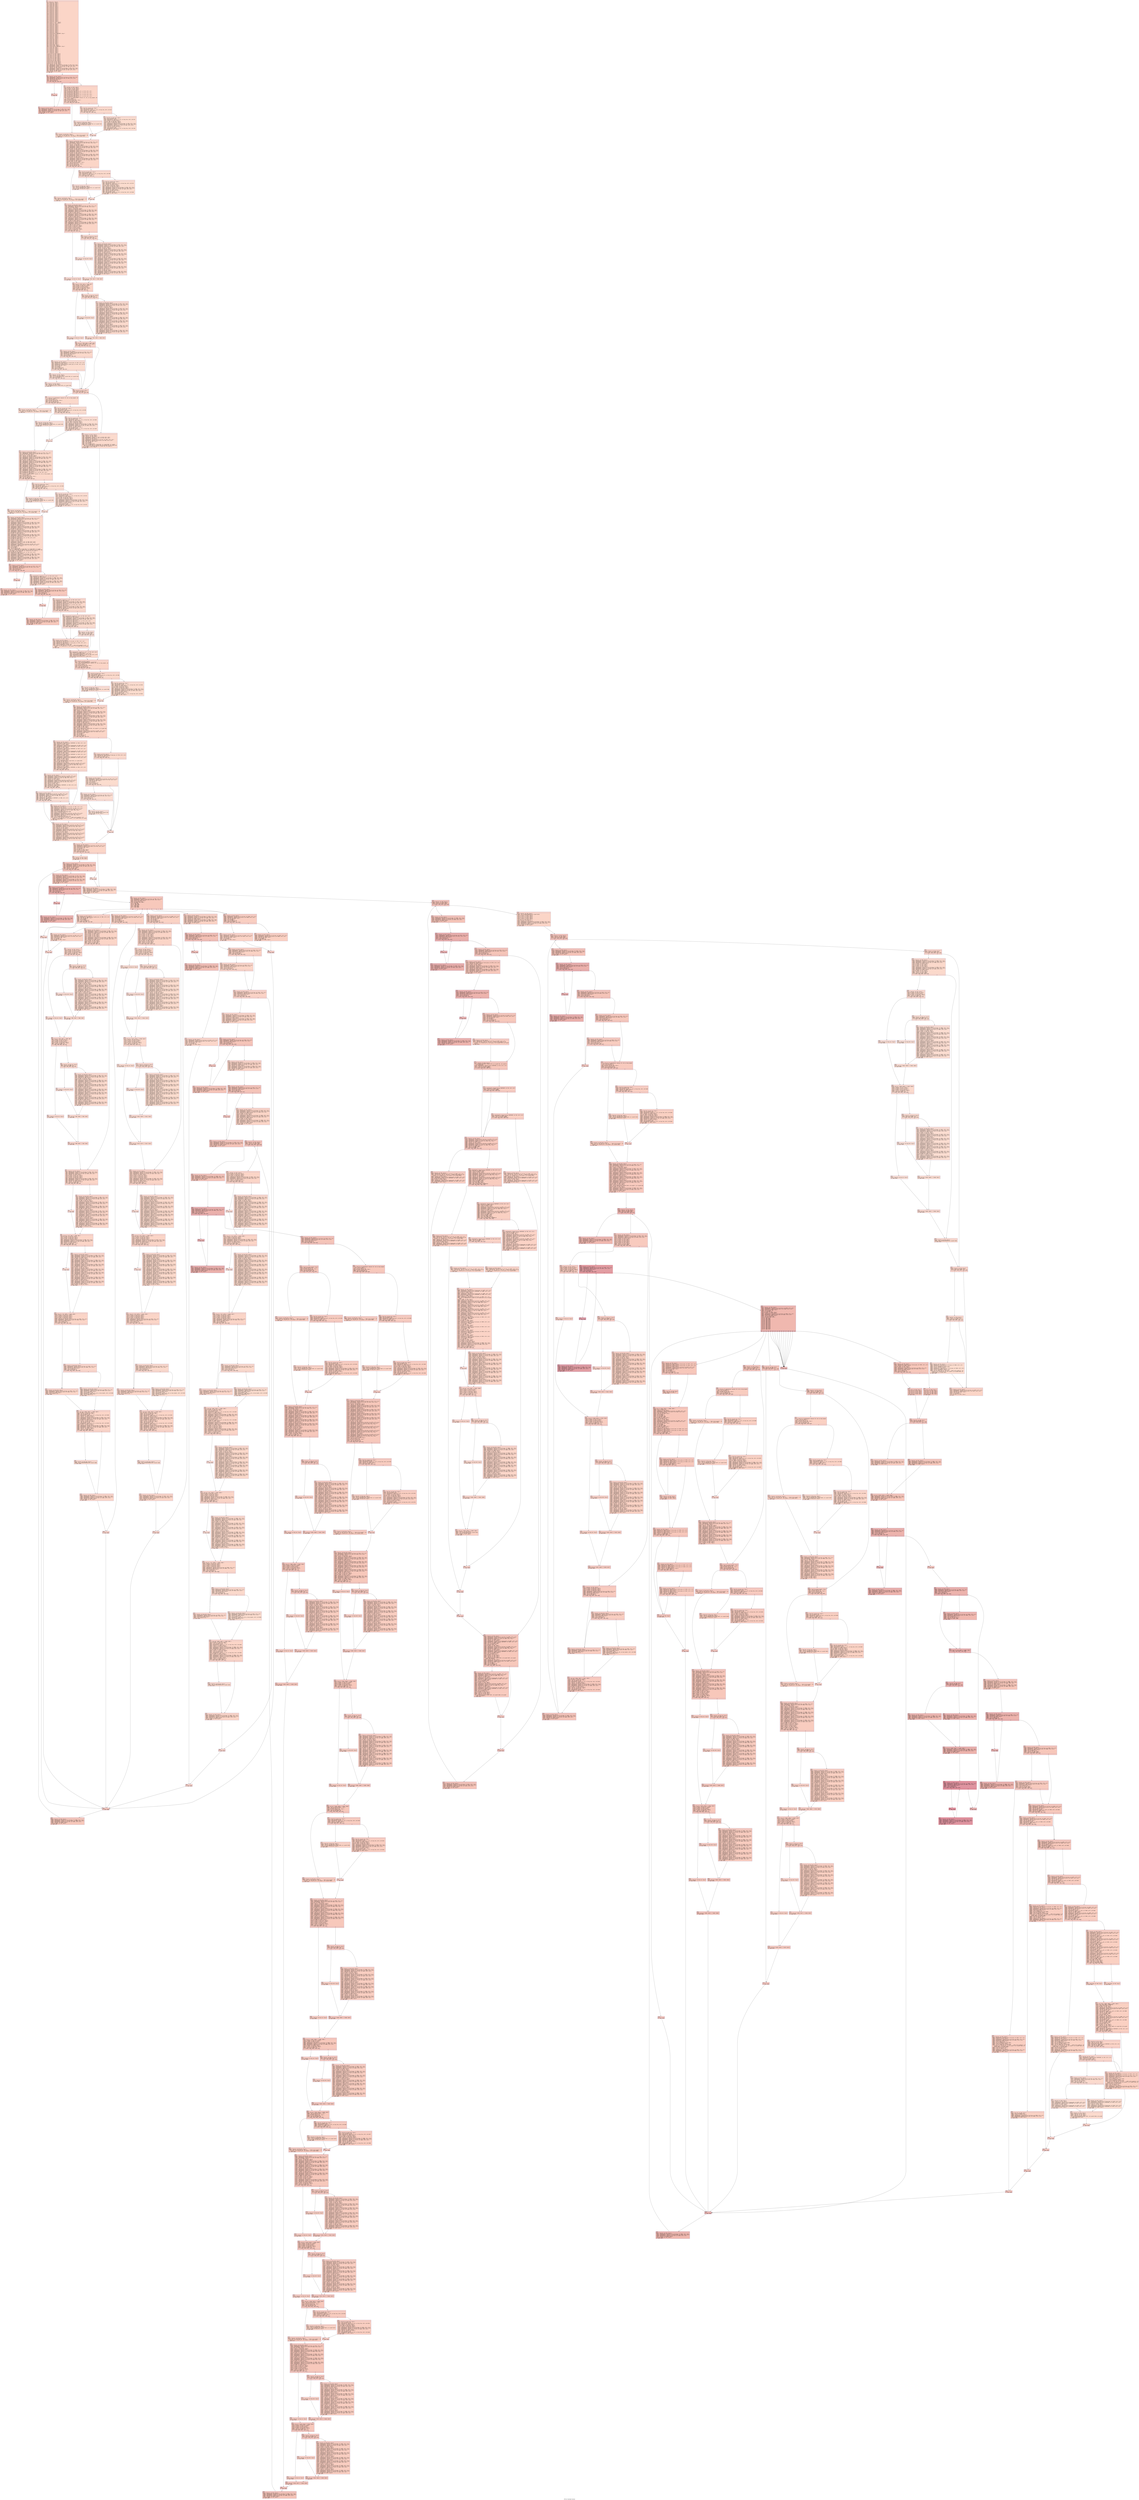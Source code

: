 digraph "CFG for 'SizeGalley' function" {
	label="CFG for 'SizeGalley' function";

	Node0x6000013ee170 [shape=record,color="#3d50c3ff", style=filled, fillcolor="#f5a08170" fontname="Courier",label="{13:\l|  %14 = alloca ptr, align 8\l  %15 = alloca ptr, align 8\l  %16 = alloca i32, align 4\l  %17 = alloca i32, align 4\l  %18 = alloca i32, align 4\l  %19 = alloca i32, align 4\l  %20 = alloca ptr, align 8\l  %21 = alloca ptr, align 8\l  %22 = alloca ptr, align 8\l  %23 = alloca ptr, align 8\l  %24 = alloca ptr, align 8\l  %25 = alloca ptr, align 8\l  %26 = alloca ptr, align 8\l  %27 = alloca ptr, align 8\l  %28 = alloca ptr, align 8\l  %29 = alloca ptr, align 8\l  %30 = alloca ptr, align 8\l  %31 = alloca ptr, align 8\l  %32 = alloca ptr, align 8\l  %33 = alloca ptr, align 8\l  %34 = alloca ptr, align 8\l  %35 = alloca ptr, align 8\l  %36 = alloca ptr, align 8\l  %37 = alloca ptr, align 8\l  %38 = alloca ptr, align 8\l  %39 = alloca [2 x ptr], align 8\l  %40 = alloca [2 x ptr], align 8\l  %41 = alloca ptr, align 8\l  %42 = alloca i32, align 4\l  %43 = alloca ptr, align 8\l  %44 = alloca ptr, align 8\l  %45 = alloca ptr, align 8\l  %46 = alloca ptr, align 8\l  %47 = alloca ptr, align 8\l  %48 = alloca ptr, align 8\l  %49 = alloca ptr, align 8\l  %50 = alloca ptr, align 8\l  %51 = alloca ptr, align 8\l  %52 = alloca ptr, align 8\l  %53 = alloca %struct.CONSTRAINT, align 4\l  %54 = alloca ptr, align 8\l  %55 = alloca i32, align 4\l  %56 = alloca i32, align 4\l  %57 = alloca ptr, align 8\l  %58 = alloca ptr, align 8\l  %59 = alloca ptr, align 8\l  %60 = alloca i32, align 4\l  %61 = alloca i32, align 4\l  %62 = alloca i32, align 4\l  %63 = alloca i32, align 4\l  %64 = alloca i32, align 4\l  %65 = alloca i32, align 4\l  %66 = alloca i32, align 4\l  %67 = alloca float, align 4\l  %68 = alloca float, align 4\l  %69 = alloca %struct.CONSTRAINT, align 4\l  %70 = alloca i32, align 4\l  %71 = alloca i32, align 4\l  %72 = alloca ptr, align 8\l  %73 = alloca ptr, align 8\l  %74 = alloca ptr, align 8\l  %75 = alloca ptr, align 8\l  %76 = alloca ptr, align 8\l  %77 = alloca ptr, align 8\l  store ptr %0, ptr %14, align 8\l  store ptr %1, ptr %15, align 8\l  store i32 %2, ptr %16, align 4\l  store i32 %3, ptr %17, align 4\l  store i32 %4, ptr %18, align 4\l  store i32 %5, ptr %19, align 4\l  store ptr %6, ptr %20, align 8\l  store ptr %7, ptr %21, align 8\l  store ptr %8, ptr %22, align 8\l  store ptr %9, ptr %23, align 8\l  store ptr %10, ptr %24, align 8\l  store ptr %11, ptr %25, align 8\l  store ptr %12, ptr %26, align 8\l  %78 = load ptr, ptr %14, align 8\l  %79 = getelementptr inbounds %struct.word_type, ptr %78, i32 0, i32 0\l  %80 = getelementptr inbounds [2 x %struct.LIST], ptr %79, i64 0, i64 0\l  %81 = getelementptr inbounds %struct.LIST, ptr %80, i32 0, i32 1\l  %82 = load ptr, ptr %81, align 8\l  %83 = getelementptr inbounds %struct.word_type, ptr %82, i32 0, i32 0\l  %84 = getelementptr inbounds [2 x %struct.LIST], ptr %83, i64 0, i64 1\l  %85 = getelementptr inbounds %struct.LIST, ptr %84, i32 0, i32 0\l  %86 = load ptr, ptr %85, align 8\l  store ptr %86, ptr %27, align 8\l  br label %87\l}"];
	Node0x6000013ee170 -> Node0x6000013ee1c0[tooltip="13 -> 87\nProbability 100.00%" ];
	Node0x6000013ee1c0 [shape=record,color="#3d50c3ff", style=filled, fillcolor="#e97a5f70" fontname="Courier",label="{87:\l|  %88 = load ptr, ptr %27, align 8\l  %89 = getelementptr inbounds %struct.word_type, ptr %88, i32 0, i32 1\l  %90 = getelementptr inbounds %struct.anon, ptr %89, i32 0, i32 0\l  %91 = load i8, ptr %90, align 8\l  %92 = zext i8 %91 to i32\l  %93 = icmp eq i32 %92, 0\l  br i1 %93, label %94, label %101\l|{<s0>T|<s1>F}}"];
	Node0x6000013ee1c0:s0 -> Node0x6000013ee210[tooltip="87 -> 94\nProbability 96.88%" ];
	Node0x6000013ee1c0:s1 -> Node0x6000013ee2b0[tooltip="87 -> 101\nProbability 3.12%" ];
	Node0x6000013ee210 [shape=record,color="#3d50c3ff", style=filled, fillcolor="#e97a5f70" fontname="Courier",label="{94:\l|  br label %95\l}"];
	Node0x6000013ee210 -> Node0x6000013ee260[tooltip="94 -> 95\nProbability 100.00%" ];
	Node0x6000013ee260 [shape=record,color="#3d50c3ff", style=filled, fillcolor="#e97a5f70" fontname="Courier",label="{95:\l|  %96 = load ptr, ptr %27, align 8\l  %97 = getelementptr inbounds %struct.word_type, ptr %96, i32 0, i32 0\l  %98 = getelementptr inbounds [2 x %struct.LIST], ptr %97, i64 0, i64 1\l  %99 = getelementptr inbounds %struct.LIST, ptr %98, i32 0, i32 0\l  %100 = load ptr, ptr %99, align 8\l  store ptr %100, ptr %27, align 8\l  br label %87\l}"];
	Node0x6000013ee260 -> Node0x6000013ee1c0[tooltip="95 -> 87\nProbability 100.00%" ];
	Node0x6000013ee2b0 [shape=record,color="#3d50c3ff", style=filled, fillcolor="#f5a08170" fontname="Courier",label="{101:\l|  %102 = load ptr, ptr %22, align 8\l  store ptr %102, ptr %37, align 8\l  %103 = load ptr, ptr %26, align 8\l  store ptr %103, ptr %38, align 8\l  store ptr null, ptr %30, align 8\l  %104 = getelementptr inbounds [2 x ptr], ptr %40, i64 0, i64 1\l  store ptr null, ptr %104, align 8\l  %105 = getelementptr inbounds [2 x ptr], ptr %39, i64 0, i64 1\l  store ptr null, ptr %105, align 8\l  %106 = getelementptr inbounds [2 x ptr], ptr %40, i64 0, i64 0\l  store ptr null, ptr %106, align 8\l  %107 = getelementptr inbounds [2 x ptr], ptr %39, i64 0, i64 0\l  store ptr null, ptr %107, align 8\l  %108 = load i8, ptr getelementptr inbounds ([0 x i8], ptr @zz_lengths, i64\l... 0, i64 17), align 1\l  %109 = zext i8 %108 to i32\l  store i32 %109, ptr @zz_size, align 4\l  %110 = sext i32 %109 to i64\l  %111 = icmp uge i64 %110, 265\l  br i1 %111, label %112, label %115\l|{<s0>T|<s1>F}}"];
	Node0x6000013ee2b0:s0 -> Node0x6000013ee300[tooltip="101 -> 112\nProbability 50.00%" ];
	Node0x6000013ee2b0:s1 -> Node0x6000013ee350[tooltip="101 -> 115\nProbability 50.00%" ];
	Node0x6000013ee300 [shape=record,color="#3d50c3ff", style=filled, fillcolor="#f7a88970" fontname="Courier",label="{112:\l|  %113 = load ptr, ptr @no_fpos, align 8\l  %114 = call ptr (i32, i32, ptr, i32, ptr, ...) @Error(i32 noundef 1, i32\l... noundef 1, ptr noundef @.str, i32 noundef 1, ptr noundef %113)\l  br label %139\l}"];
	Node0x6000013ee300 -> Node0x6000013ee490[tooltip="112 -> 139\nProbability 100.00%" ];
	Node0x6000013ee350 [shape=record,color="#3d50c3ff", style=filled, fillcolor="#f7a88970" fontname="Courier",label="{115:\l|  %116 = load i32, ptr @zz_size, align 4\l  %117 = sext i32 %116 to i64\l  %118 = getelementptr inbounds [0 x ptr], ptr @zz_free, i64 0, i64 %117\l  %119 = load ptr, ptr %118, align 8\l  %120 = icmp eq ptr %119, null\l  br i1 %120, label %121, label %125\l|{<s0>T|<s1>F}}"];
	Node0x6000013ee350:s0 -> Node0x6000013ee3a0[tooltip="115 -> 121\nProbability 37.50%" ];
	Node0x6000013ee350:s1 -> Node0x6000013ee3f0[tooltip="115 -> 125\nProbability 62.50%" ];
	Node0x6000013ee3a0 [shape=record,color="#3d50c3ff", style=filled, fillcolor="#f7b39670" fontname="Courier",label="{121:\l|  %122 = load i32, ptr @zz_size, align 4\l  %123 = load ptr, ptr @no_fpos, align 8\l  %124 = call ptr @GetMemory(i32 noundef %122, ptr noundef %123)\l  store ptr %124, ptr @zz_hold, align 8\l  br label %138\l}"];
	Node0x6000013ee3a0 -> Node0x6000013ee440[tooltip="121 -> 138\nProbability 100.00%" ];
	Node0x6000013ee3f0 [shape=record,color="#3d50c3ff", style=filled, fillcolor="#f7af9170" fontname="Courier",label="{125:\l|  %126 = load i32, ptr @zz_size, align 4\l  %127 = sext i32 %126 to i64\l  %128 = getelementptr inbounds [0 x ptr], ptr @zz_free, i64 0, i64 %127\l  %129 = load ptr, ptr %128, align 8\l  store ptr %129, ptr @zz_hold, align 8\l  store ptr %129, ptr @zz_hold, align 8\l  %130 = load ptr, ptr @zz_hold, align 8\l  %131 = getelementptr inbounds %struct.word_type, ptr %130, i32 0, i32 0\l  %132 = getelementptr inbounds [2 x %struct.LIST], ptr %131, i64 0, i64 0\l  %133 = getelementptr inbounds %struct.LIST, ptr %132, i32 0, i32 0\l  %134 = load ptr, ptr %133, align 8\l  %135 = load i32, ptr @zz_size, align 4\l  %136 = sext i32 %135 to i64\l  %137 = getelementptr inbounds [0 x ptr], ptr @zz_free, i64 0, i64 %136\l  store ptr %134, ptr %137, align 8\l  br label %138\l}"];
	Node0x6000013ee3f0 -> Node0x6000013ee440[tooltip="125 -> 138\nProbability 100.00%" ];
	Node0x6000013ee440 [shape=record,color="#3d50c3ff", style=filled, fillcolor="#f7a88970" fontname="Courier",label="{138:\l|  br label %139\l}"];
	Node0x6000013ee440 -> Node0x6000013ee490[tooltip="138 -> 139\nProbability 100.00%" ];
	Node0x6000013ee490 [shape=record,color="#3d50c3ff", style=filled, fillcolor="#f5a08170" fontname="Courier",label="{139:\l|  %140 = load ptr, ptr @zz_hold, align 8\l  %141 = getelementptr inbounds %struct.word_type, ptr %140, i32 0, i32 1\l  %142 = getelementptr inbounds %struct.anon, ptr %141, i32 0, i32 0\l  store i8 17, ptr %142, align 8\l  %143 = load ptr, ptr @zz_hold, align 8\l  %144 = load ptr, ptr @zz_hold, align 8\l  %145 = getelementptr inbounds %struct.word_type, ptr %144, i32 0, i32 0\l  %146 = getelementptr inbounds [2 x %struct.LIST], ptr %145, i64 0, i64 1\l  %147 = getelementptr inbounds %struct.LIST, ptr %146, i32 0, i32 1\l  store ptr %143, ptr %147, align 8\l  %148 = load ptr, ptr @zz_hold, align 8\l  %149 = getelementptr inbounds %struct.word_type, ptr %148, i32 0, i32 0\l  %150 = getelementptr inbounds [2 x %struct.LIST], ptr %149, i64 0, i64 1\l  %151 = getelementptr inbounds %struct.LIST, ptr %150, i32 0, i32 0\l  store ptr %143, ptr %151, align 8\l  %152 = load ptr, ptr @zz_hold, align 8\l  %153 = getelementptr inbounds %struct.word_type, ptr %152, i32 0, i32 0\l  %154 = getelementptr inbounds [2 x %struct.LIST], ptr %153, i64 0, i64 0\l  %155 = getelementptr inbounds %struct.LIST, ptr %154, i32 0, i32 1\l  store ptr %143, ptr %155, align 8\l  %156 = load ptr, ptr @zz_hold, align 8\l  %157 = getelementptr inbounds %struct.word_type, ptr %156, i32 0, i32 0\l  %158 = getelementptr inbounds [2 x %struct.LIST], ptr %157, i64 0, i64 0\l  %159 = getelementptr inbounds %struct.LIST, ptr %158, i32 0, i32 0\l  store ptr %143, ptr %159, align 8\l  store ptr %143, ptr %41, align 8\l  %160 = load i8, ptr @zz_lengths, align 1\l  %161 = zext i8 %160 to i32\l  store i32 %161, ptr @zz_size, align 4\l  %162 = sext i32 %161 to i64\l  %163 = icmp uge i64 %162, 265\l  br i1 %163, label %164, label %167\l|{<s0>T|<s1>F}}"];
	Node0x6000013ee490:s0 -> Node0x6000013ee4e0[tooltip="139 -> 164\nProbability 50.00%" ];
	Node0x6000013ee490:s1 -> Node0x6000013ee530[tooltip="139 -> 167\nProbability 50.00%" ];
	Node0x6000013ee4e0 [shape=record,color="#3d50c3ff", style=filled, fillcolor="#f7a88970" fontname="Courier",label="{164:\l|  %165 = load ptr, ptr @no_fpos, align 8\l  %166 = call ptr (i32, i32, ptr, i32, ptr, ...) @Error(i32 noundef 1, i32\l... noundef 1, ptr noundef @.str, i32 noundef 1, ptr noundef %165)\l  br label %191\l}"];
	Node0x6000013ee4e0 -> Node0x6000013ee670[tooltip="164 -> 191\nProbability 100.00%" ];
	Node0x6000013ee530 [shape=record,color="#3d50c3ff", style=filled, fillcolor="#f7a88970" fontname="Courier",label="{167:\l|  %168 = load i32, ptr @zz_size, align 4\l  %169 = sext i32 %168 to i64\l  %170 = getelementptr inbounds [0 x ptr], ptr @zz_free, i64 0, i64 %169\l  %171 = load ptr, ptr %170, align 8\l  %172 = icmp eq ptr %171, null\l  br i1 %172, label %173, label %177\l|{<s0>T|<s1>F}}"];
	Node0x6000013ee530:s0 -> Node0x6000013ee580[tooltip="167 -> 173\nProbability 37.50%" ];
	Node0x6000013ee530:s1 -> Node0x6000013ee5d0[tooltip="167 -> 177\nProbability 62.50%" ];
	Node0x6000013ee580 [shape=record,color="#3d50c3ff", style=filled, fillcolor="#f7b39670" fontname="Courier",label="{173:\l|  %174 = load i32, ptr @zz_size, align 4\l  %175 = load ptr, ptr @no_fpos, align 8\l  %176 = call ptr @GetMemory(i32 noundef %174, ptr noundef %175)\l  store ptr %176, ptr @zz_hold, align 8\l  br label %190\l}"];
	Node0x6000013ee580 -> Node0x6000013ee620[tooltip="173 -> 190\nProbability 100.00%" ];
	Node0x6000013ee5d0 [shape=record,color="#3d50c3ff", style=filled, fillcolor="#f7af9170" fontname="Courier",label="{177:\l|  %178 = load i32, ptr @zz_size, align 4\l  %179 = sext i32 %178 to i64\l  %180 = getelementptr inbounds [0 x ptr], ptr @zz_free, i64 0, i64 %179\l  %181 = load ptr, ptr %180, align 8\l  store ptr %181, ptr @zz_hold, align 8\l  store ptr %181, ptr @zz_hold, align 8\l  %182 = load ptr, ptr @zz_hold, align 8\l  %183 = getelementptr inbounds %struct.word_type, ptr %182, i32 0, i32 0\l  %184 = getelementptr inbounds [2 x %struct.LIST], ptr %183, i64 0, i64 0\l  %185 = getelementptr inbounds %struct.LIST, ptr %184, i32 0, i32 0\l  %186 = load ptr, ptr %185, align 8\l  %187 = load i32, ptr @zz_size, align 4\l  %188 = sext i32 %187 to i64\l  %189 = getelementptr inbounds [0 x ptr], ptr @zz_free, i64 0, i64 %188\l  store ptr %186, ptr %189, align 8\l  br label %190\l}"];
	Node0x6000013ee5d0 -> Node0x6000013ee620[tooltip="177 -> 190\nProbability 100.00%" ];
	Node0x6000013ee620 [shape=record,color="#3d50c3ff", style=filled, fillcolor="#f7a88970" fontname="Courier",label="{190:\l|  br label %191\l}"];
	Node0x6000013ee620 -> Node0x6000013ee670[tooltip="190 -> 191\nProbability 100.00%" ];
	Node0x6000013ee670 [shape=record,color="#3d50c3ff", style=filled, fillcolor="#f5a08170" fontname="Courier",label="{191:\l|  %192 = load ptr, ptr @zz_hold, align 8\l  %193 = getelementptr inbounds %struct.word_type, ptr %192, i32 0, i32 1\l  %194 = getelementptr inbounds %struct.anon, ptr %193, i32 0, i32 0\l  store i8 0, ptr %194, align 8\l  %195 = load ptr, ptr @zz_hold, align 8\l  %196 = load ptr, ptr @zz_hold, align 8\l  %197 = getelementptr inbounds %struct.word_type, ptr %196, i32 0, i32 0\l  %198 = getelementptr inbounds [2 x %struct.LIST], ptr %197, i64 0, i64 1\l  %199 = getelementptr inbounds %struct.LIST, ptr %198, i32 0, i32 1\l  store ptr %195, ptr %199, align 8\l  %200 = load ptr, ptr @zz_hold, align 8\l  %201 = getelementptr inbounds %struct.word_type, ptr %200, i32 0, i32 0\l  %202 = getelementptr inbounds [2 x %struct.LIST], ptr %201, i64 0, i64 1\l  %203 = getelementptr inbounds %struct.LIST, ptr %202, i32 0, i32 0\l  store ptr %195, ptr %203, align 8\l  %204 = load ptr, ptr @zz_hold, align 8\l  %205 = getelementptr inbounds %struct.word_type, ptr %204, i32 0, i32 0\l  %206 = getelementptr inbounds [2 x %struct.LIST], ptr %205, i64 0, i64 0\l  %207 = getelementptr inbounds %struct.LIST, ptr %206, i32 0, i32 1\l  store ptr %195, ptr %207, align 8\l  %208 = load ptr, ptr @zz_hold, align 8\l  %209 = getelementptr inbounds %struct.word_type, ptr %208, i32 0, i32 0\l  %210 = getelementptr inbounds [2 x %struct.LIST], ptr %209, i64 0, i64 0\l  %211 = getelementptr inbounds %struct.LIST, ptr %210, i32 0, i32 0\l  store ptr %195, ptr %211, align 8\l  store ptr %195, ptr @xx_link, align 8\l  %212 = load ptr, ptr @xx_link, align 8\l  store ptr %212, ptr @zz_res, align 8\l  %213 = load ptr, ptr %41, align 8\l  store ptr %213, ptr @zz_hold, align 8\l  %214 = load ptr, ptr @zz_hold, align 8\l  %215 = icmp eq ptr %214, null\l  br i1 %215, label %216, label %218\l|{<s0>T|<s1>F}}"];
	Node0x6000013ee670:s0 -> Node0x6000013ee6c0[tooltip="191 -> 216\nProbability 37.50%" ];
	Node0x6000013ee670:s1 -> Node0x6000013ee710[tooltip="191 -> 218\nProbability 62.50%" ];
	Node0x6000013ee6c0 [shape=record,color="#3d50c3ff", style=filled, fillcolor="#f7ac8e70" fontname="Courier",label="{216:\l|  %217 = load ptr, ptr @zz_res, align 8\l  br label %259\l}"];
	Node0x6000013ee6c0 -> Node0x6000013ee850[tooltip="216 -> 259\nProbability 100.00%" ];
	Node0x6000013ee710 [shape=record,color="#3d50c3ff", style=filled, fillcolor="#f7a88970" fontname="Courier",label="{218:\l|  %219 = load ptr, ptr @zz_res, align 8\l  %220 = icmp eq ptr %219, null\l  br i1 %220, label %221, label %223\l|{<s0>T|<s1>F}}"];
	Node0x6000013ee710:s0 -> Node0x6000013ee760[tooltip="218 -> 221\nProbability 37.50%" ];
	Node0x6000013ee710:s1 -> Node0x6000013ee7b0[tooltip="218 -> 223\nProbability 62.50%" ];
	Node0x6000013ee760 [shape=record,color="#3d50c3ff", style=filled, fillcolor="#f7af9170" fontname="Courier",label="{221:\l|  %222 = load ptr, ptr @zz_hold, align 8\l  br label %257\l}"];
	Node0x6000013ee760 -> Node0x6000013ee800[tooltip="221 -> 257\nProbability 100.00%" ];
	Node0x6000013ee7b0 [shape=record,color="#3d50c3ff", style=filled, fillcolor="#f7ac8e70" fontname="Courier",label="{223:\l|  %224 = load ptr, ptr @zz_hold, align 8\l  %225 = getelementptr inbounds %struct.word_type, ptr %224, i32 0, i32 0\l  %226 = getelementptr inbounds [2 x %struct.LIST], ptr %225, i64 0, i64 0\l  %227 = getelementptr inbounds %struct.LIST, ptr %226, i32 0, i32 0\l  %228 = load ptr, ptr %227, align 8\l  store ptr %228, ptr @zz_tmp, align 8\l  %229 = load ptr, ptr @zz_res, align 8\l  %230 = getelementptr inbounds %struct.word_type, ptr %229, i32 0, i32 0\l  %231 = getelementptr inbounds [2 x %struct.LIST], ptr %230, i64 0, i64 0\l  %232 = getelementptr inbounds %struct.LIST, ptr %231, i32 0, i32 0\l  %233 = load ptr, ptr %232, align 8\l  %234 = load ptr, ptr @zz_hold, align 8\l  %235 = getelementptr inbounds %struct.word_type, ptr %234, i32 0, i32 0\l  %236 = getelementptr inbounds [2 x %struct.LIST], ptr %235, i64 0, i64 0\l  %237 = getelementptr inbounds %struct.LIST, ptr %236, i32 0, i32 0\l  store ptr %233, ptr %237, align 8\l  %238 = load ptr, ptr @zz_hold, align 8\l  %239 = load ptr, ptr @zz_res, align 8\l  %240 = getelementptr inbounds %struct.word_type, ptr %239, i32 0, i32 0\l  %241 = getelementptr inbounds [2 x %struct.LIST], ptr %240, i64 0, i64 0\l  %242 = getelementptr inbounds %struct.LIST, ptr %241, i32 0, i32 0\l  %243 = load ptr, ptr %242, align 8\l  %244 = getelementptr inbounds %struct.word_type, ptr %243, i32 0, i32 0\l  %245 = getelementptr inbounds [2 x %struct.LIST], ptr %244, i64 0, i64 0\l  %246 = getelementptr inbounds %struct.LIST, ptr %245, i32 0, i32 1\l  store ptr %238, ptr %246, align 8\l  %247 = load ptr, ptr @zz_tmp, align 8\l  %248 = load ptr, ptr @zz_res, align 8\l  %249 = getelementptr inbounds %struct.word_type, ptr %248, i32 0, i32 0\l  %250 = getelementptr inbounds [2 x %struct.LIST], ptr %249, i64 0, i64 0\l  %251 = getelementptr inbounds %struct.LIST, ptr %250, i32 0, i32 0\l  store ptr %247, ptr %251, align 8\l  %252 = load ptr, ptr @zz_res, align 8\l  %253 = load ptr, ptr @zz_tmp, align 8\l  %254 = getelementptr inbounds %struct.word_type, ptr %253, i32 0, i32 0\l  %255 = getelementptr inbounds [2 x %struct.LIST], ptr %254, i64 0, i64 0\l  %256 = getelementptr inbounds %struct.LIST, ptr %255, i32 0, i32 1\l  store ptr %252, ptr %256, align 8\l  br label %257\l}"];
	Node0x6000013ee7b0 -> Node0x6000013ee800[tooltip="223 -> 257\nProbability 100.00%" ];
	Node0x6000013ee800 [shape=record,color="#3d50c3ff", style=filled, fillcolor="#f7a88970" fontname="Courier",label="{257:\l|  %258 = phi ptr [ %222, %221 ], [ %252, %223 ]\l  br label %259\l}"];
	Node0x6000013ee800 -> Node0x6000013ee850[tooltip="257 -> 259\nProbability 100.00%" ];
	Node0x6000013ee850 [shape=record,color="#3d50c3ff", style=filled, fillcolor="#f5a08170" fontname="Courier",label="{259:\l|  %260 = phi ptr [ %217, %216 ], [ %258, %257 ]\l  %261 = load ptr, ptr @xx_link, align 8\l  store ptr %261, ptr @zz_res, align 8\l  %262 = load ptr, ptr %15, align 8\l  store ptr %262, ptr @zz_hold, align 8\l  %263 = load ptr, ptr @zz_hold, align 8\l  %264 = icmp eq ptr %263, null\l  br i1 %264, label %265, label %267\l|{<s0>T|<s1>F}}"];
	Node0x6000013ee850:s0 -> Node0x6000013ee8a0[tooltip="259 -> 265\nProbability 37.50%" ];
	Node0x6000013ee850:s1 -> Node0x6000013ee8f0[tooltip="259 -> 267\nProbability 62.50%" ];
	Node0x6000013ee8a0 [shape=record,color="#3d50c3ff", style=filled, fillcolor="#f7ac8e70" fontname="Courier",label="{265:\l|  %266 = load ptr, ptr @zz_res, align 8\l  br label %308\l}"];
	Node0x6000013ee8a0 -> Node0x6000013eea30[tooltip="265 -> 308\nProbability 100.00%" ];
	Node0x6000013ee8f0 [shape=record,color="#3d50c3ff", style=filled, fillcolor="#f7a88970" fontname="Courier",label="{267:\l|  %268 = load ptr, ptr @zz_res, align 8\l  %269 = icmp eq ptr %268, null\l  br i1 %269, label %270, label %272\l|{<s0>T|<s1>F}}"];
	Node0x6000013ee8f0:s0 -> Node0x6000013ee940[tooltip="267 -> 270\nProbability 37.50%" ];
	Node0x6000013ee8f0:s1 -> Node0x6000013ee990[tooltip="267 -> 272\nProbability 62.50%" ];
	Node0x6000013ee940 [shape=record,color="#3d50c3ff", style=filled, fillcolor="#f7af9170" fontname="Courier",label="{270:\l|  %271 = load ptr, ptr @zz_hold, align 8\l  br label %306\l}"];
	Node0x6000013ee940 -> Node0x6000013ee9e0[tooltip="270 -> 306\nProbability 100.00%" ];
	Node0x6000013ee990 [shape=record,color="#3d50c3ff", style=filled, fillcolor="#f7ac8e70" fontname="Courier",label="{272:\l|  %273 = load ptr, ptr @zz_hold, align 8\l  %274 = getelementptr inbounds %struct.word_type, ptr %273, i32 0, i32 0\l  %275 = getelementptr inbounds [2 x %struct.LIST], ptr %274, i64 0, i64 1\l  %276 = getelementptr inbounds %struct.LIST, ptr %275, i32 0, i32 0\l  %277 = load ptr, ptr %276, align 8\l  store ptr %277, ptr @zz_tmp, align 8\l  %278 = load ptr, ptr @zz_res, align 8\l  %279 = getelementptr inbounds %struct.word_type, ptr %278, i32 0, i32 0\l  %280 = getelementptr inbounds [2 x %struct.LIST], ptr %279, i64 0, i64 1\l  %281 = getelementptr inbounds %struct.LIST, ptr %280, i32 0, i32 0\l  %282 = load ptr, ptr %281, align 8\l  %283 = load ptr, ptr @zz_hold, align 8\l  %284 = getelementptr inbounds %struct.word_type, ptr %283, i32 0, i32 0\l  %285 = getelementptr inbounds [2 x %struct.LIST], ptr %284, i64 0, i64 1\l  %286 = getelementptr inbounds %struct.LIST, ptr %285, i32 0, i32 0\l  store ptr %282, ptr %286, align 8\l  %287 = load ptr, ptr @zz_hold, align 8\l  %288 = load ptr, ptr @zz_res, align 8\l  %289 = getelementptr inbounds %struct.word_type, ptr %288, i32 0, i32 0\l  %290 = getelementptr inbounds [2 x %struct.LIST], ptr %289, i64 0, i64 1\l  %291 = getelementptr inbounds %struct.LIST, ptr %290, i32 0, i32 0\l  %292 = load ptr, ptr %291, align 8\l  %293 = getelementptr inbounds %struct.word_type, ptr %292, i32 0, i32 0\l  %294 = getelementptr inbounds [2 x %struct.LIST], ptr %293, i64 0, i64 1\l  %295 = getelementptr inbounds %struct.LIST, ptr %294, i32 0, i32 1\l  store ptr %287, ptr %295, align 8\l  %296 = load ptr, ptr @zz_tmp, align 8\l  %297 = load ptr, ptr @zz_res, align 8\l  %298 = getelementptr inbounds %struct.word_type, ptr %297, i32 0, i32 0\l  %299 = getelementptr inbounds [2 x %struct.LIST], ptr %298, i64 0, i64 1\l  %300 = getelementptr inbounds %struct.LIST, ptr %299, i32 0, i32 0\l  store ptr %296, ptr %300, align 8\l  %301 = load ptr, ptr @zz_res, align 8\l  %302 = load ptr, ptr @zz_tmp, align 8\l  %303 = getelementptr inbounds %struct.word_type, ptr %302, i32 0, i32 0\l  %304 = getelementptr inbounds [2 x %struct.LIST], ptr %303, i64 0, i64 1\l  %305 = getelementptr inbounds %struct.LIST, ptr %304, i32 0, i32 1\l  store ptr %301, ptr %305, align 8\l  br label %306\l}"];
	Node0x6000013ee990 -> Node0x6000013ee9e0[tooltip="272 -> 306\nProbability 100.00%" ];
	Node0x6000013ee9e0 [shape=record,color="#3d50c3ff", style=filled, fillcolor="#f7a88970" fontname="Courier",label="{306:\l|  %307 = phi ptr [ %271, %270 ], [ %301, %272 ]\l  br label %308\l}"];
	Node0x6000013ee9e0 -> Node0x6000013eea30[tooltip="306 -> 308\nProbability 100.00%" ];
	Node0x6000013eea30 [shape=record,color="#3d50c3ff", style=filled, fillcolor="#f5a08170" fontname="Courier",label="{308:\l|  %309 = phi ptr [ %266, %265 ], [ %307, %306 ]\l  %310 = load i32, ptr @AllowCrossDb, align 4\l  %311 = icmp ne i32 %310, 0\l  br i1 %311, label %312, label %337\l|{<s0>T|<s1>F}}"];
	Node0x6000013eea30:s0 -> Node0x6000013eea80[tooltip="308 -> 312\nProbability 62.50%" ];
	Node0x6000013eea30:s1 -> Node0x6000013eebc0[tooltip="308 -> 337\nProbability 37.50%" ];
	Node0x6000013eea80 [shape=record,color="#3d50c3ff", style=filled, fillcolor="#f7a88970" fontname="Courier",label="{312:\l|  %313 = load ptr, ptr %27, align 8\l  %314 = getelementptr inbounds %struct.word_type, ptr %313, i32 0, i32 1\l  %315 = getelementptr inbounds %struct.anon, ptr %314, i32 0, i32 0\l  %316 = load i8, ptr %315, align 8\l  %317 = zext i8 %316 to i32\l  %318 = icmp eq i32 %317, 2\l  br i1 %318, label %319, label %337\l|{<s0>T|<s1>F}}"];
	Node0x6000013eea80:s0 -> Node0x6000013eead0[tooltip="312 -> 319\nProbability 50.00%" ];
	Node0x6000013eea80:s1 -> Node0x6000013eebc0[tooltip="312 -> 337\nProbability 50.00%" ];
	Node0x6000013eead0 [shape=record,color="#3d50c3ff", style=filled, fillcolor="#f7af9170" fontname="Courier",label="{319:\l|  %320 = load ptr, ptr %27, align 8\l  %321 = getelementptr inbounds %struct.closure_type, ptr %320, i32 0, i32 5\l  %322 = load ptr, ptr %321, align 8\l  %323 = getelementptr inbounds %struct.symbol_type, ptr %322, i32 0, i32 16\l  %324 = load i8, ptr %323, align 2\l  %325 = lshr i8 %324, 1\l  %326 = and i8 %325, 1\l  %327 = zext i8 %326 to i32\l  %328 = icmp ne i32 %327, 0\l  br i1 %328, label %329, label %337\l|{<s0>T|<s1>F}}"];
	Node0x6000013eead0:s0 -> Node0x6000013eeb20[tooltip="319 -> 329\nProbability 62.50%" ];
	Node0x6000013eead0:s1 -> Node0x6000013eebc0[tooltip="319 -> 337\nProbability 37.50%" ];
	Node0x6000013eeb20 [shape=record,color="#3d50c3ff", style=filled, fillcolor="#f7b39670" fontname="Courier",label="{329:\l|  %330 = load ptr, ptr %27, align 8\l  %331 = load ptr, ptr %15, align 8\l  %332 = call i32 @FindOptimize(ptr noundef %330, ptr noundef %331)\l  %333 = icmp ne i32 %332, 0\l  br i1 %333, label %334, label %337\l|{<s0>T|<s1>F}}"];
	Node0x6000013eeb20:s0 -> Node0x6000013eeb70[tooltip="329 -> 334\nProbability 62.50%" ];
	Node0x6000013eeb20:s1 -> Node0x6000013eebc0[tooltip="329 -> 337\nProbability 37.50%" ];
	Node0x6000013eeb70 [shape=record,color="#3d50c3ff", style=filled, fillcolor="#f7b59970" fontname="Courier",label="{334:\l|  %335 = load ptr, ptr %14, align 8\l  %336 = load ptr, ptr %20, align 8\l  call void @SetOptimize(ptr noundef %335, ptr noundef %336)\l  br label %337\l}"];
	Node0x6000013eeb70 -> Node0x6000013eebc0[tooltip="334 -> 337\nProbability 100.00%" ];
	Node0x6000013eebc0 [shape=record,color="#3d50c3ff", style=filled, fillcolor="#f5a08170" fontname="Courier",label="{337:\l|  %338 = load i32, ptr %17, align 4\l  %339 = icmp ne i32 %338, 0\l  br i1 %339, label %340, label %556\l|{<s0>T|<s1>F}}"];
	Node0x6000013eebc0:s0 -> Node0x6000013eec10[tooltip="337 -> 340\nProbability 62.50%" ];
	Node0x6000013eebc0:s1 -> Node0x6000013ef3e0[tooltip="337 -> 556\nProbability 37.50%" ];
	Node0x6000013eec10 [shape=record,color="#3d50c3ff", style=filled, fillcolor="#f7a88970" fontname="Courier",label="{340:\l|  %341 = load i8, ptr getelementptr inbounds ([0 x i8], ptr @zz_lengths, i64\l... 0, i64 139), align 1\l  %342 = zext i8 %341 to i32\l  store i32 %342, ptr @zz_size, align 4\l  %343 = sext i32 %342 to i64\l  %344 = icmp uge i64 %343, 265\l  br i1 %344, label %345, label %348\l|{<s0>T|<s1>F}}"];
	Node0x6000013eec10:s0 -> Node0x6000013eec60[tooltip="340 -> 345\nProbability 50.00%" ];
	Node0x6000013eec10:s1 -> Node0x6000013eecb0[tooltip="340 -> 348\nProbability 50.00%" ];
	Node0x6000013eec60 [shape=record,color="#3d50c3ff", style=filled, fillcolor="#f7af9170" fontname="Courier",label="{345:\l|  %346 = load ptr, ptr @no_fpos, align 8\l  %347 = call ptr (i32, i32, ptr, i32, ptr, ...) @Error(i32 noundef 1, i32\l... noundef 1, ptr noundef @.str, i32 noundef 1, ptr noundef %346)\l  br label %372\l}"];
	Node0x6000013eec60 -> Node0x6000013eedf0[tooltip="345 -> 372\nProbability 100.00%" ];
	Node0x6000013eecb0 [shape=record,color="#3d50c3ff", style=filled, fillcolor="#f7af9170" fontname="Courier",label="{348:\l|  %349 = load i32, ptr @zz_size, align 4\l  %350 = sext i32 %349 to i64\l  %351 = getelementptr inbounds [0 x ptr], ptr @zz_free, i64 0, i64 %350\l  %352 = load ptr, ptr %351, align 8\l  %353 = icmp eq ptr %352, null\l  br i1 %353, label %354, label %358\l|{<s0>T|<s1>F}}"];
	Node0x6000013eecb0:s0 -> Node0x6000013eed00[tooltip="348 -> 354\nProbability 37.50%" ];
	Node0x6000013eecb0:s1 -> Node0x6000013eed50[tooltip="348 -> 358\nProbability 62.50%" ];
	Node0x6000013eed00 [shape=record,color="#3d50c3ff", style=filled, fillcolor="#f7b59970" fontname="Courier",label="{354:\l|  %355 = load i32, ptr @zz_size, align 4\l  %356 = load ptr, ptr @no_fpos, align 8\l  %357 = call ptr @GetMemory(i32 noundef %355, ptr noundef %356)\l  store ptr %357, ptr @zz_hold, align 8\l  br label %371\l}"];
	Node0x6000013eed00 -> Node0x6000013eeda0[tooltip="354 -> 371\nProbability 100.00%" ];
	Node0x6000013eed50 [shape=record,color="#3d50c3ff", style=filled, fillcolor="#f7b39670" fontname="Courier",label="{358:\l|  %359 = load i32, ptr @zz_size, align 4\l  %360 = sext i32 %359 to i64\l  %361 = getelementptr inbounds [0 x ptr], ptr @zz_free, i64 0, i64 %360\l  %362 = load ptr, ptr %361, align 8\l  store ptr %362, ptr @zz_hold, align 8\l  store ptr %362, ptr @zz_hold, align 8\l  %363 = load ptr, ptr @zz_hold, align 8\l  %364 = getelementptr inbounds %struct.word_type, ptr %363, i32 0, i32 0\l  %365 = getelementptr inbounds [2 x %struct.LIST], ptr %364, i64 0, i64 0\l  %366 = getelementptr inbounds %struct.LIST, ptr %365, i32 0, i32 0\l  %367 = load ptr, ptr %366, align 8\l  %368 = load i32, ptr @zz_size, align 4\l  %369 = sext i32 %368 to i64\l  %370 = getelementptr inbounds [0 x ptr], ptr @zz_free, i64 0, i64 %369\l  store ptr %367, ptr %370, align 8\l  br label %371\l}"];
	Node0x6000013eed50 -> Node0x6000013eeda0[tooltip="358 -> 371\nProbability 100.00%" ];
	Node0x6000013eeda0 [shape=record,color="#3d50c3ff", style=filled, fillcolor="#f7af9170" fontname="Courier",label="{371:\l|  br label %372\l}"];
	Node0x6000013eeda0 -> Node0x6000013eedf0[tooltip="371 -> 372\nProbability 100.00%" ];
	Node0x6000013eedf0 [shape=record,color="#3d50c3ff", style=filled, fillcolor="#f7a88970" fontname="Courier",label="{372:\l|  %373 = load ptr, ptr @zz_hold, align 8\l  %374 = getelementptr inbounds %struct.word_type, ptr %373, i32 0, i32 1\l  %375 = getelementptr inbounds %struct.anon, ptr %374, i32 0, i32 0\l  store i8 -117, ptr %375, align 8\l  %376 = load ptr, ptr @zz_hold, align 8\l  %377 = load ptr, ptr @zz_hold, align 8\l  %378 = getelementptr inbounds %struct.word_type, ptr %377, i32 0, i32 0\l  %379 = getelementptr inbounds [2 x %struct.LIST], ptr %378, i64 0, i64 1\l  %380 = getelementptr inbounds %struct.LIST, ptr %379, i32 0, i32 1\l  store ptr %376, ptr %380, align 8\l  %381 = load ptr, ptr @zz_hold, align 8\l  %382 = getelementptr inbounds %struct.word_type, ptr %381, i32 0, i32 0\l  %383 = getelementptr inbounds [2 x %struct.LIST], ptr %382, i64 0, i64 1\l  %384 = getelementptr inbounds %struct.LIST, ptr %383, i32 0, i32 0\l  store ptr %376, ptr %384, align 8\l  %385 = load ptr, ptr @zz_hold, align 8\l  %386 = getelementptr inbounds %struct.word_type, ptr %385, i32 0, i32 0\l  %387 = getelementptr inbounds [2 x %struct.LIST], ptr %386, i64 0, i64 0\l  %388 = getelementptr inbounds %struct.LIST, ptr %387, i32 0, i32 1\l  store ptr %376, ptr %388, align 8\l  %389 = load ptr, ptr @zz_hold, align 8\l  %390 = getelementptr inbounds %struct.word_type, ptr %389, i32 0, i32 0\l  %391 = getelementptr inbounds [2 x %struct.LIST], ptr %390, i64 0, i64 0\l  %392 = getelementptr inbounds %struct.LIST, ptr %391, i32 0, i32 0\l  store ptr %376, ptr %392, align 8\l  %393 = getelementptr inbounds [2 x ptr], ptr %39, i64 0, i64 0\l  store ptr %376, ptr %393, align 8\l  %394 = load i8, ptr getelementptr inbounds ([0 x i8], ptr @zz_lengths, i64\l... 0, i64 139), align 1\l  %395 = zext i8 %394 to i32\l  store i32 %395, ptr @zz_size, align 4\l  %396 = sext i32 %395 to i64\l  %397 = icmp uge i64 %396, 265\l  br i1 %397, label %398, label %401\l|{<s0>T|<s1>F}}"];
	Node0x6000013eedf0:s0 -> Node0x6000013eee40[tooltip="372 -> 398\nProbability 50.00%" ];
	Node0x6000013eedf0:s1 -> Node0x6000013eee90[tooltip="372 -> 401\nProbability 50.00%" ];
	Node0x6000013eee40 [shape=record,color="#3d50c3ff", style=filled, fillcolor="#f7af9170" fontname="Courier",label="{398:\l|  %399 = load ptr, ptr @no_fpos, align 8\l  %400 = call ptr (i32, i32, ptr, i32, ptr, ...) @Error(i32 noundef 1, i32\l... noundef 1, ptr noundef @.str, i32 noundef 1, ptr noundef %399)\l  br label %425\l}"];
	Node0x6000013eee40 -> Node0x6000013eefd0[tooltip="398 -> 425\nProbability 100.00%" ];
	Node0x6000013eee90 [shape=record,color="#3d50c3ff", style=filled, fillcolor="#f7af9170" fontname="Courier",label="{401:\l|  %402 = load i32, ptr @zz_size, align 4\l  %403 = sext i32 %402 to i64\l  %404 = getelementptr inbounds [0 x ptr], ptr @zz_free, i64 0, i64 %403\l  %405 = load ptr, ptr %404, align 8\l  %406 = icmp eq ptr %405, null\l  br i1 %406, label %407, label %411\l|{<s0>T|<s1>F}}"];
	Node0x6000013eee90:s0 -> Node0x6000013eeee0[tooltip="401 -> 407\nProbability 37.50%" ];
	Node0x6000013eee90:s1 -> Node0x6000013eef30[tooltip="401 -> 411\nProbability 62.50%" ];
	Node0x6000013eeee0 [shape=record,color="#3d50c3ff", style=filled, fillcolor="#f7b59970" fontname="Courier",label="{407:\l|  %408 = load i32, ptr @zz_size, align 4\l  %409 = load ptr, ptr @no_fpos, align 8\l  %410 = call ptr @GetMemory(i32 noundef %408, ptr noundef %409)\l  store ptr %410, ptr @zz_hold, align 8\l  br label %424\l}"];
	Node0x6000013eeee0 -> Node0x6000013eef80[tooltip="407 -> 424\nProbability 100.00%" ];
	Node0x6000013eef30 [shape=record,color="#3d50c3ff", style=filled, fillcolor="#f7b39670" fontname="Courier",label="{411:\l|  %412 = load i32, ptr @zz_size, align 4\l  %413 = sext i32 %412 to i64\l  %414 = getelementptr inbounds [0 x ptr], ptr @zz_free, i64 0, i64 %413\l  %415 = load ptr, ptr %414, align 8\l  store ptr %415, ptr @zz_hold, align 8\l  store ptr %415, ptr @zz_hold, align 8\l  %416 = load ptr, ptr @zz_hold, align 8\l  %417 = getelementptr inbounds %struct.word_type, ptr %416, i32 0, i32 0\l  %418 = getelementptr inbounds [2 x %struct.LIST], ptr %417, i64 0, i64 0\l  %419 = getelementptr inbounds %struct.LIST, ptr %418, i32 0, i32 0\l  %420 = load ptr, ptr %419, align 8\l  %421 = load i32, ptr @zz_size, align 4\l  %422 = sext i32 %421 to i64\l  %423 = getelementptr inbounds [0 x ptr], ptr @zz_free, i64 0, i64 %422\l  store ptr %420, ptr %423, align 8\l  br label %424\l}"];
	Node0x6000013eef30 -> Node0x6000013eef80[tooltip="411 -> 424\nProbability 100.00%" ];
	Node0x6000013eef80 [shape=record,color="#3d50c3ff", style=filled, fillcolor="#f7af9170" fontname="Courier",label="{424:\l|  br label %425\l}"];
	Node0x6000013eef80 -> Node0x6000013eefd0[tooltip="424 -> 425\nProbability 100.00%" ];
	Node0x6000013eefd0 [shape=record,color="#3d50c3ff", style=filled, fillcolor="#f7a88970" fontname="Courier",label="{425:\l|  %426 = load ptr, ptr @zz_hold, align 8\l  %427 = getelementptr inbounds %struct.word_type, ptr %426, i32 0, i32 1\l  %428 = getelementptr inbounds %struct.anon, ptr %427, i32 0, i32 0\l  store i8 -117, ptr %428, align 8\l  %429 = load ptr, ptr @zz_hold, align 8\l  %430 = load ptr, ptr @zz_hold, align 8\l  %431 = getelementptr inbounds %struct.word_type, ptr %430, i32 0, i32 0\l  %432 = getelementptr inbounds [2 x %struct.LIST], ptr %431, i64 0, i64 1\l  %433 = getelementptr inbounds %struct.LIST, ptr %432, i32 0, i32 1\l  store ptr %429, ptr %433, align 8\l  %434 = load ptr, ptr @zz_hold, align 8\l  %435 = getelementptr inbounds %struct.word_type, ptr %434, i32 0, i32 0\l  %436 = getelementptr inbounds [2 x %struct.LIST], ptr %435, i64 0, i64 1\l  %437 = getelementptr inbounds %struct.LIST, ptr %436, i32 0, i32 0\l  store ptr %429, ptr %437, align 8\l  %438 = load ptr, ptr @zz_hold, align 8\l  %439 = getelementptr inbounds %struct.word_type, ptr %438, i32 0, i32 0\l  %440 = getelementptr inbounds [2 x %struct.LIST], ptr %439, i64 0, i64 0\l  %441 = getelementptr inbounds %struct.LIST, ptr %440, i32 0, i32 1\l  store ptr %429, ptr %441, align 8\l  %442 = load ptr, ptr @zz_hold, align 8\l  %443 = getelementptr inbounds %struct.word_type, ptr %442, i32 0, i32 0\l  %444 = getelementptr inbounds [2 x %struct.LIST], ptr %443, i64 0, i64 0\l  %445 = getelementptr inbounds %struct.LIST, ptr %444, i32 0, i32 0\l  store ptr %429, ptr %445, align 8\l  %446 = getelementptr inbounds [2 x ptr], ptr %40, i64 0, i64 0\l  store ptr %429, ptr %446, align 8\l  %447 = load ptr, ptr %27, align 8\l  %448 = load ptr, ptr %15, align 8\l  %449 = load ptr, ptr %20, align 8\l  %450 = getelementptr inbounds [2 x ptr], ptr %39, i64 0, i64 0\l  %451 = getelementptr inbounds [2 x ptr], ptr %40, i64 0, i64 0\l  %452 = load ptr, ptr %14, align 8\l  %453 = getelementptr inbounds %struct.word_type, ptr %452, i32 0, i32 2\l  %454 = getelementptr inbounds %struct.anon.2, ptr %453, i32 0, i32 2\l  %455 = load i16, ptr %454, align 2\l  %456 = lshr i16 %455, 7\l  %457 = and i16 %456, 1\l  %458 = zext i16 %457 to i32\l  %459 = call ptr @Manifest(ptr noundef %447, ptr noundef %448, ptr noundef\l... %449, ptr noundef %450, ptr noundef %451, ptr noundef %37, ptr noundef %30,\l... i32 noundef 1, i32 noundef %458, ptr noundef %38, i32 noundef 0)\l  store ptr %459, ptr %27, align 8\l  %460 = getelementptr inbounds [2 x ptr], ptr %39, i64 0, i64 0\l  %461 = load ptr, ptr %460, align 8\l  %462 = getelementptr inbounds %struct.word_type, ptr %461, i32 0, i32 0\l  %463 = getelementptr inbounds [2 x %struct.LIST], ptr %462, i64 0, i64 0\l  %464 = getelementptr inbounds %struct.LIST, ptr %463, i32 0, i32 1\l  %465 = load ptr, ptr %464, align 8\l  %466 = getelementptr inbounds %struct.word_type, ptr %465, i32 0, i32 0\l  %467 = getelementptr inbounds [2 x %struct.LIST], ptr %466, i64 0, i64 1\l  %468 = getelementptr inbounds %struct.LIST, ptr %467, i32 0, i32 0\l  %469 = load ptr, ptr %468, align 8\l  store ptr %469, ptr %37, align 8\l  br label %470\l}"];
	Node0x6000013eefd0 -> Node0x6000013ef020[tooltip="425 -> 470\nProbability 100.00%" ];
	Node0x6000013ef020 [shape=record,color="#3d50c3ff", style=filled, fillcolor="#ed836670" fontname="Courier",label="{470:\l|  %471 = load ptr, ptr %37, align 8\l  %472 = getelementptr inbounds %struct.word_type, ptr %471, i32 0, i32 1\l  %473 = getelementptr inbounds %struct.anon, ptr %472, i32 0, i32 0\l  %474 = load i8, ptr %473, align 8\l  %475 = zext i8 %474 to i32\l  %476 = icmp eq i32 %475, 0\l  br i1 %476, label %477, label %484\l|{<s0>T|<s1>F}}"];
	Node0x6000013ef020:s0 -> Node0x6000013ef070[tooltip="470 -> 477\nProbability 96.88%" ];
	Node0x6000013ef020:s1 -> Node0x6000013ef110[tooltip="470 -> 484\nProbability 3.12%" ];
	Node0x6000013ef070 [shape=record,color="#3d50c3ff", style=filled, fillcolor="#ed836670" fontname="Courier",label="{477:\l|  br label %478\l}"];
	Node0x6000013ef070 -> Node0x6000013ef0c0[tooltip="477 -> 478\nProbability 100.00%" ];
	Node0x6000013ef0c0 [shape=record,color="#3d50c3ff", style=filled, fillcolor="#ed836670" fontname="Courier",label="{478:\l|  %479 = load ptr, ptr %37, align 8\l  %480 = getelementptr inbounds %struct.word_type, ptr %479, i32 0, i32 0\l  %481 = getelementptr inbounds [2 x %struct.LIST], ptr %480, i64 0, i64 1\l  %482 = getelementptr inbounds %struct.LIST, ptr %481, i32 0, i32 0\l  %483 = load ptr, ptr %482, align 8\l  store ptr %483, ptr %37, align 8\l  br label %470\l}"];
	Node0x6000013ef0c0 -> Node0x6000013ef020[tooltip="478 -> 470\nProbability 100.00%" ];
	Node0x6000013ef110 [shape=record,color="#3d50c3ff", style=filled, fillcolor="#f7a88970" fontname="Courier",label="{484:\l|  %485 = getelementptr inbounds [2 x ptr], ptr %40, i64 0, i64 0\l  %486 = load ptr, ptr %485, align 8\l  %487 = getelementptr inbounds %struct.word_type, ptr %486, i32 0, i32 0\l  %488 = getelementptr inbounds [2 x %struct.LIST], ptr %487, i64 0, i64 0\l  %489 = getelementptr inbounds %struct.LIST, ptr %488, i32 0, i32 1\l  %490 = load ptr, ptr %489, align 8\l  %491 = getelementptr inbounds %struct.word_type, ptr %490, i32 0, i32 0\l  %492 = getelementptr inbounds [2 x %struct.LIST], ptr %491, i64 0, i64 1\l  %493 = getelementptr inbounds %struct.LIST, ptr %492, i32 0, i32 0\l  %494 = load ptr, ptr %493, align 8\l  store ptr %494, ptr %38, align 8\l  br label %495\l}"];
	Node0x6000013ef110 -> Node0x6000013ef160[tooltip="484 -> 495\nProbability 100.00%" ];
	Node0x6000013ef160 [shape=record,color="#3d50c3ff", style=filled, fillcolor="#ed836670" fontname="Courier",label="{495:\l|  %496 = load ptr, ptr %38, align 8\l  %497 = getelementptr inbounds %struct.word_type, ptr %496, i32 0, i32 1\l  %498 = getelementptr inbounds %struct.anon, ptr %497, i32 0, i32 0\l  %499 = load i8, ptr %498, align 8\l  %500 = zext i8 %499 to i32\l  %501 = icmp eq i32 %500, 0\l  br i1 %501, label %502, label %509\l|{<s0>T|<s1>F}}"];
	Node0x6000013ef160:s0 -> Node0x6000013ef1b0[tooltip="495 -> 502\nProbability 96.88%" ];
	Node0x6000013ef160:s1 -> Node0x6000013ef250[tooltip="495 -> 509\nProbability 3.12%" ];
	Node0x6000013ef1b0 [shape=record,color="#3d50c3ff", style=filled, fillcolor="#ed836670" fontname="Courier",label="{502:\l|  br label %503\l}"];
	Node0x6000013ef1b0 -> Node0x6000013ef200[tooltip="502 -> 503\nProbability 100.00%" ];
	Node0x6000013ef200 [shape=record,color="#3d50c3ff", style=filled, fillcolor="#ed836670" fontname="Courier",label="{503:\l|  %504 = load ptr, ptr %38, align 8\l  %505 = getelementptr inbounds %struct.word_type, ptr %504, i32 0, i32 0\l  %506 = getelementptr inbounds [2 x %struct.LIST], ptr %505, i64 0, i64 1\l  %507 = getelementptr inbounds %struct.LIST, ptr %506, i32 0, i32 0\l  %508 = load ptr, ptr %507, align 8\l  store ptr %508, ptr %38, align 8\l  br label %495\l}"];
	Node0x6000013ef200 -> Node0x6000013ef160[tooltip="503 -> 495\nProbability 100.00%" ];
	Node0x6000013ef250 [shape=record,color="#3d50c3ff", style=filled, fillcolor="#f7a88970" fontname="Courier",label="{509:\l|  %510 = getelementptr inbounds [2 x ptr], ptr %39, i64 0, i64 0\l  %511 = load ptr, ptr %510, align 8\l  %512 = getelementptr inbounds %struct.word_type, ptr %511, i32 0, i32 0\l  %513 = getelementptr inbounds [2 x %struct.LIST], ptr %512, i64 0, i64 0\l  %514 = getelementptr inbounds %struct.LIST, ptr %513, i32 0, i32 1\l  %515 = load ptr, ptr %514, align 8\l  %516 = getelementptr inbounds [2 x ptr], ptr %39, i64 0, i64 0\l  %517 = load ptr, ptr %516, align 8\l  %518 = getelementptr inbounds %struct.word_type, ptr %517, i32 0, i32 0\l  %519 = getelementptr inbounds [2 x %struct.LIST], ptr %518, i64 0, i64 0\l  %520 = getelementptr inbounds %struct.LIST, ptr %519, i32 0, i32 0\l  %521 = load ptr, ptr %520, align 8\l  %522 = icmp ne ptr %515, %521\l  br i1 %522, label %541, label %523\l|{<s0>T|<s1>F}}"];
	Node0x6000013ef250:s0 -> Node0x6000013ef340[tooltip="509 -> 541\nProbability 62.50%" ];
	Node0x6000013ef250:s1 -> Node0x6000013ef2a0[tooltip="509 -> 523\nProbability 37.50%" ];
	Node0x6000013ef2a0 [shape=record,color="#3d50c3ff", style=filled, fillcolor="#f7af9170" fontname="Courier",label="{523:\l|  %524 = getelementptr inbounds [2 x ptr], ptr %40, i64 0, i64 0\l  %525 = load ptr, ptr %524, align 8\l  %526 = getelementptr inbounds %struct.word_type, ptr %525, i32 0, i32 0\l  %527 = getelementptr inbounds [2 x %struct.LIST], ptr %526, i64 0, i64 0\l  %528 = getelementptr inbounds %struct.LIST, ptr %527, i32 0, i32 1\l  %529 = load ptr, ptr %528, align 8\l  %530 = getelementptr inbounds [2 x ptr], ptr %40, i64 0, i64 0\l  %531 = load ptr, ptr %530, align 8\l  %532 = getelementptr inbounds %struct.word_type, ptr %531, i32 0, i32 0\l  %533 = getelementptr inbounds [2 x %struct.LIST], ptr %532, i64 0, i64 0\l  %534 = getelementptr inbounds %struct.LIST, ptr %533, i32 0, i32 0\l  %535 = load ptr, ptr %534, align 8\l  %536 = icmp ne ptr %529, %535\l  br i1 %536, label %541, label %537\l|{<s0>T|<s1>F}}"];
	Node0x6000013ef2a0:s0 -> Node0x6000013ef340[tooltip="523 -> 541\nProbability 62.50%" ];
	Node0x6000013ef2a0:s1 -> Node0x6000013ef2f0[tooltip="523 -> 537\nProbability 37.50%" ];
	Node0x6000013ef2f0 [shape=record,color="#3d50c3ff", style=filled, fillcolor="#f7b99e70" fontname="Courier",label="{537:\l|  %538 = load ptr, ptr %37, align 8\l  %539 = load ptr, ptr %38, align 8\l  %540 = icmp ne ptr %538, %539\l  br i1 %540, label %541, label %549\l|{<s0>T|<s1>F}}"];
	Node0x6000013ef2f0:s0 -> Node0x6000013ef340[tooltip="537 -> 541\nProbability 62.50%" ];
	Node0x6000013ef2f0:s1 -> Node0x6000013ef390[tooltip="537 -> 549\nProbability 37.50%" ];
	Node0x6000013ef340 [shape=record,color="#3d50c3ff", style=filled, fillcolor="#f7a88970" fontname="Courier",label="{541:\l|  %542 = load ptr, ptr %27, align 8\l  %543 = getelementptr inbounds %struct.word_type, ptr %542, i32 0, i32 1\l  %544 = load ptr, ptr %14, align 8\l  %545 = getelementptr inbounds %struct.closure_type, ptr %544, i32 0, i32 5\l  %546 = load ptr, ptr %545, align 8\l  %547 = call ptr @SymName(ptr noundef %546)\l  %548 = call ptr (i32, i32, ptr, i32, ptr, ...) @Error(i32 noundef 21, i32\l... noundef 1, ptr noundef @.str.1, i32 noundef 1, ptr noundef %543, ptr noundef\l... %547)\l  br label %549\l}"];
	Node0x6000013ef340 -> Node0x6000013ef390[tooltip="541 -> 549\nProbability 100.00%" ];
	Node0x6000013ef390 [shape=record,color="#3d50c3ff", style=filled, fillcolor="#f7a88970" fontname="Courier",label="{549:\l|  %550 = getelementptr inbounds [2 x ptr], ptr %39, i64 0, i64 0\l  %551 = load ptr, ptr %550, align 8\l  %552 = call i32 @DisposeObject(ptr noundef %551)\l  %553 = getelementptr inbounds [2 x ptr], ptr %40, i64 0, i64 0\l  %554 = load ptr, ptr %553, align 8\l  %555 = call i32 @DisposeObject(ptr noundef %554)\l  br label %570\l}"];
	Node0x6000013ef390 -> Node0x6000013ef430[tooltip="549 -> 570\nProbability 100.00%" ];
	Node0x6000013ef3e0 [shape=record,color="#3d50c3ff", style=filled, fillcolor="#f7ac8e70" fontname="Courier",label="{556:\l|  %557 = load ptr, ptr %27, align 8\l  %558 = load ptr, ptr %15, align 8\l  %559 = load ptr, ptr %20, align 8\l  %560 = getelementptr inbounds [2 x ptr], ptr %39, i64 0, i64 0\l  %561 = getelementptr inbounds [2 x ptr], ptr %40, i64 0, i64 0\l  %562 = load ptr, ptr %14, align 8\l  %563 = getelementptr inbounds %struct.word_type, ptr %562, i32 0, i32 2\l  %564 = getelementptr inbounds %struct.anon.2, ptr %563, i32 0, i32 2\l  %565 = load i16, ptr %564, align 2\l  %566 = lshr i16 %565, 7\l  %567 = and i16 %566, 1\l  %568 = zext i16 %567 to i32\l  %569 = call ptr @Manifest(ptr noundef %557, ptr noundef %558, ptr noundef\l... %559, ptr noundef %560, ptr noundef %561, ptr noundef %37, ptr noundef %30,\l... i32 noundef 1, i32 noundef %568, ptr noundef %38, i32 noundef 0)\l  store ptr %569, ptr %27, align 8\l  br label %570\l}"];
	Node0x6000013ef3e0 -> Node0x6000013ef430[tooltip="556 -> 570\nProbability 100.00%" ];
	Node0x6000013ef430 [shape=record,color="#3d50c3ff", style=filled, fillcolor="#f5a08170" fontname="Courier",label="{570:\l|  %571 = load ptr, ptr %41, align 8\l  %572 = call i32 @DisposeObject(ptr noundef %571)\l  %573 = load i8, ptr getelementptr inbounds ([0 x i8], ptr @zz_lengths, i64\l... 0, i64 17), align 1\l  %574 = zext i8 %573 to i32\l  store i32 %574, ptr @zz_size, align 4\l  %575 = sext i32 %574 to i64\l  %576 = icmp uge i64 %575, 265\l  br i1 %576, label %577, label %580\l|{<s0>T|<s1>F}}"];
	Node0x6000013ef430:s0 -> Node0x6000013ef480[tooltip="570 -> 577\nProbability 50.00%" ];
	Node0x6000013ef430:s1 -> Node0x6000013ef4d0[tooltip="570 -> 580\nProbability 50.00%" ];
	Node0x6000013ef480 [shape=record,color="#3d50c3ff", style=filled, fillcolor="#f7a88970" fontname="Courier",label="{577:\l|  %578 = load ptr, ptr @no_fpos, align 8\l  %579 = call ptr (i32, i32, ptr, i32, ptr, ...) @Error(i32 noundef 1, i32\l... noundef 1, ptr noundef @.str, i32 noundef 1, ptr noundef %578)\l  br label %604\l}"];
	Node0x6000013ef480 -> Node0x6000013ef610[tooltip="577 -> 604\nProbability 100.00%" ];
	Node0x6000013ef4d0 [shape=record,color="#3d50c3ff", style=filled, fillcolor="#f7a88970" fontname="Courier",label="{580:\l|  %581 = load i32, ptr @zz_size, align 4\l  %582 = sext i32 %581 to i64\l  %583 = getelementptr inbounds [0 x ptr], ptr @zz_free, i64 0, i64 %582\l  %584 = load ptr, ptr %583, align 8\l  %585 = icmp eq ptr %584, null\l  br i1 %585, label %586, label %590\l|{<s0>T|<s1>F}}"];
	Node0x6000013ef4d0:s0 -> Node0x6000013ef520[tooltip="580 -> 586\nProbability 37.50%" ];
	Node0x6000013ef4d0:s1 -> Node0x6000013ef570[tooltip="580 -> 590\nProbability 62.50%" ];
	Node0x6000013ef520 [shape=record,color="#3d50c3ff", style=filled, fillcolor="#f7b39670" fontname="Courier",label="{586:\l|  %587 = load i32, ptr @zz_size, align 4\l  %588 = load ptr, ptr @no_fpos, align 8\l  %589 = call ptr @GetMemory(i32 noundef %587, ptr noundef %588)\l  store ptr %589, ptr @zz_hold, align 8\l  br label %603\l}"];
	Node0x6000013ef520 -> Node0x6000013ef5c0[tooltip="586 -> 603\nProbability 100.00%" ];
	Node0x6000013ef570 [shape=record,color="#3d50c3ff", style=filled, fillcolor="#f7af9170" fontname="Courier",label="{590:\l|  %591 = load i32, ptr @zz_size, align 4\l  %592 = sext i32 %591 to i64\l  %593 = getelementptr inbounds [0 x ptr], ptr @zz_free, i64 0, i64 %592\l  %594 = load ptr, ptr %593, align 8\l  store ptr %594, ptr @zz_hold, align 8\l  store ptr %594, ptr @zz_hold, align 8\l  %595 = load ptr, ptr @zz_hold, align 8\l  %596 = getelementptr inbounds %struct.word_type, ptr %595, i32 0, i32 0\l  %597 = getelementptr inbounds [2 x %struct.LIST], ptr %596, i64 0, i64 0\l  %598 = getelementptr inbounds %struct.LIST, ptr %597, i32 0, i32 0\l  %599 = load ptr, ptr %598, align 8\l  %600 = load i32, ptr @zz_size, align 4\l  %601 = sext i32 %600 to i64\l  %602 = getelementptr inbounds [0 x ptr], ptr @zz_free, i64 0, i64 %601\l  store ptr %599, ptr %602, align 8\l  br label %603\l}"];
	Node0x6000013ef570 -> Node0x6000013ef5c0[tooltip="590 -> 603\nProbability 100.00%" ];
	Node0x6000013ef5c0 [shape=record,color="#3d50c3ff", style=filled, fillcolor="#f7a88970" fontname="Courier",label="{603:\l|  br label %604\l}"];
	Node0x6000013ef5c0 -> Node0x6000013ef610[tooltip="603 -> 604\nProbability 100.00%" ];
	Node0x6000013ef610 [shape=record,color="#3d50c3ff", style=filled, fillcolor="#f5a08170" fontname="Courier",label="{604:\l|  %605 = load ptr, ptr @zz_hold, align 8\l  %606 = getelementptr inbounds %struct.word_type, ptr %605, i32 0, i32 1\l  %607 = getelementptr inbounds %struct.anon, ptr %606, i32 0, i32 0\l  store i8 17, ptr %607, align 8\l  %608 = load ptr, ptr @zz_hold, align 8\l  %609 = load ptr, ptr @zz_hold, align 8\l  %610 = getelementptr inbounds %struct.word_type, ptr %609, i32 0, i32 0\l  %611 = getelementptr inbounds [2 x %struct.LIST], ptr %610, i64 0, i64 1\l  %612 = getelementptr inbounds %struct.LIST, ptr %611, i32 0, i32 1\l  store ptr %608, ptr %612, align 8\l  %613 = load ptr, ptr @zz_hold, align 8\l  %614 = getelementptr inbounds %struct.word_type, ptr %613, i32 0, i32 0\l  %615 = getelementptr inbounds [2 x %struct.LIST], ptr %614, i64 0, i64 1\l  %616 = getelementptr inbounds %struct.LIST, ptr %615, i32 0, i32 0\l  store ptr %608, ptr %616, align 8\l  %617 = load ptr, ptr @zz_hold, align 8\l  %618 = getelementptr inbounds %struct.word_type, ptr %617, i32 0, i32 0\l  %619 = getelementptr inbounds [2 x %struct.LIST], ptr %618, i64 0, i64 0\l  %620 = getelementptr inbounds %struct.LIST, ptr %619, i32 0, i32 1\l  store ptr %608, ptr %620, align 8\l  %621 = load ptr, ptr @zz_hold, align 8\l  %622 = getelementptr inbounds %struct.word_type, ptr %621, i32 0, i32 0\l  %623 = getelementptr inbounds [2 x %struct.LIST], ptr %622, i64 0, i64 0\l  %624 = getelementptr inbounds %struct.LIST, ptr %623, i32 0, i32 0\l  store ptr %608, ptr %624, align 8\l  store ptr %608, ptr %36, align 8\l  %625 = load ptr, ptr %27, align 8\l  %626 = call ptr @MinSize(ptr noundef %625, i32 noundef 0, ptr noundef %36)\l  store ptr %626, ptr %27, align 8\l  %627 = load ptr, ptr %14, align 8\l  %628 = getelementptr inbounds %struct.word_type, ptr %627, i32 0, i32 2\l  %629 = getelementptr inbounds %struct.anon.2, ptr %628, i32 0, i32 2\l  %630 = load i16, ptr %629, align 2\l  %631 = lshr i16 %630, 8\l  %632 = and i16 %631, 1\l  %633 = zext i16 %632 to i32\l  %634 = icmp eq i32 %633, 1\l  br i1 %634, label %635, label %727\l|{<s0>T|<s1>F}}"];
	Node0x6000013ef610:s0 -> Node0x6000013ef660[tooltip="604 -> 635\nProbability 50.00%" ];
	Node0x6000013ef610:s1 -> Node0x6000013ef7f0[tooltip="604 -> 727\nProbability 50.00%" ];
	Node0x6000013ef660 [shape=record,color="#3d50c3ff", style=filled, fillcolor="#f7a88970" fontname="Courier",label="{635:\l|  %636 = load ptr, ptr %21, align 8\l  %637 = getelementptr inbounds %struct.CONSTRAINT, ptr %636, i32 0, i32 0\l  %638 = load i32, ptr %637, align 4\l  %639 = load ptr, ptr %14, align 8\l  %640 = getelementptr inbounds %struct.closure_type, ptr %639, i32 0, i32 4\l  %641 = getelementptr inbounds %struct.CONSTRAINT, ptr %640, i32 0, i32 0\l  store i32 %638, ptr %641, align 8\l  %642 = load ptr, ptr %21, align 8\l  %643 = getelementptr inbounds %struct.CONSTRAINT, ptr %642, i32 0, i32 1\l  %644 = load i32, ptr %643, align 4\l  %645 = load ptr, ptr %14, align 8\l  %646 = getelementptr inbounds %struct.closure_type, ptr %645, i32 0, i32 4\l  %647 = getelementptr inbounds %struct.CONSTRAINT, ptr %646, i32 0, i32 1\l  store i32 %644, ptr %647, align 4\l  %648 = load ptr, ptr %21, align 8\l  %649 = getelementptr inbounds %struct.CONSTRAINT, ptr %648, i32 0, i32 2\l  %650 = load i32, ptr %649, align 4\l  %651 = load ptr, ptr %14, align 8\l  %652 = getelementptr inbounds %struct.closure_type, ptr %651, i32 0, i32 4\l  %653 = getelementptr inbounds %struct.CONSTRAINT, ptr %652, i32 0, i32 2\l  store i32 %650, ptr %653, align 8\l  %654 = load ptr, ptr %27, align 8\l  %655 = load ptr, ptr %21, align 8\l  %656 = call ptr @BreakObject(ptr noundef %654, ptr noundef %655)\l  store ptr %656, ptr %27, align 8\l  %657 = load ptr, ptr %27, align 8\l  %658 = getelementptr inbounds %struct.word_type, ptr %657, i32 0, i32 3\l  %659 = getelementptr inbounds %struct.anon.6, ptr %658, i32 0, i32 0\l  %660 = getelementptr inbounds [2 x i32], ptr %659, i64 0, i64 0\l  %661 = load i32, ptr %660, align 8\l  %662 = load ptr, ptr %21, align 8\l  %663 = getelementptr inbounds %struct.CONSTRAINT, ptr %662, i32 0, i32 0\l  %664 = load i32, ptr %663, align 4\l  %665 = icmp sle i32 %661, %664\l  br i1 %665, label %666, label %692\l|{<s0>T|<s1>F}}"];
	Node0x6000013ef660:s0 -> Node0x6000013ef6b0[tooltip="635 -> 666\nProbability 50.00%" ];
	Node0x6000013ef660:s1 -> Node0x6000013ef750[tooltip="635 -> 692\nProbability 50.00%" ];
	Node0x6000013ef6b0 [shape=record,color="#3d50c3ff", style=filled, fillcolor="#f7af9170" fontname="Courier",label="{666:\l|  %667 = load ptr, ptr %27, align 8\l  %668 = getelementptr inbounds %struct.word_type, ptr %667, i32 0, i32 3\l  %669 = getelementptr inbounds %struct.anon.6, ptr %668, i32 0, i32 0\l  %670 = getelementptr inbounds [2 x i32], ptr %669, i64 0, i64 0\l  %671 = load i32, ptr %670, align 8\l  %672 = load ptr, ptr %27, align 8\l  %673 = getelementptr inbounds %struct.word_type, ptr %672, i32 0, i32 3\l  %674 = getelementptr inbounds %struct.anon.6, ptr %673, i32 0, i32 1\l  %675 = getelementptr inbounds [2 x i32], ptr %674, i64 0, i64 0\l  %676 = load i32, ptr %675, align 8\l  %677 = add nsw i32 %671, %676\l  %678 = load ptr, ptr %21, align 8\l  %679 = getelementptr inbounds %struct.CONSTRAINT, ptr %678, i32 0, i32 1\l  %680 = load i32, ptr %679, align 4\l  %681 = icmp sle i32 %677, %680\l  br i1 %681, label %682, label %692\l|{<s0>T|<s1>F}}"];
	Node0x6000013ef6b0:s0 -> Node0x6000013ef700[tooltip="666 -> 682\nProbability 50.00%" ];
	Node0x6000013ef6b0:s1 -> Node0x6000013ef750[tooltip="666 -> 692\nProbability 50.00%" ];
	Node0x6000013ef700 [shape=record,color="#3d50c3ff", style=filled, fillcolor="#f7b59970" fontname="Courier",label="{682:\l|  %683 = load ptr, ptr %27, align 8\l  %684 = getelementptr inbounds %struct.word_type, ptr %683, i32 0, i32 3\l  %685 = getelementptr inbounds %struct.anon.6, ptr %684, i32 0, i32 1\l  %686 = getelementptr inbounds [2 x i32], ptr %685, i64 0, i64 0\l  %687 = load i32, ptr %686, align 8\l  %688 = load ptr, ptr %21, align 8\l  %689 = getelementptr inbounds %struct.CONSTRAINT, ptr %688, i32 0, i32 2\l  %690 = load i32, ptr %689, align 4\l  %691 = icmp sle i32 %687, %690\l  br i1 %691, label %708, label %692\l|{<s0>T|<s1>F}}"];
	Node0x6000013ef700:s0 -> Node0x6000013ef7a0[tooltip="682 -> 708\nProbability 50.00%" ];
	Node0x6000013ef700:s1 -> Node0x6000013ef750[tooltip="682 -> 692\nProbability 50.00%" ];
	Node0x6000013ef750 [shape=record,color="#3d50c3ff", style=filled, fillcolor="#f7ac8e70" fontname="Courier",label="{692:\l|  %693 = load ptr, ptr %27, align 8\l  %694 = getelementptr inbounds %struct.word_type, ptr %693, i32 0, i32 1\l  %695 = load ptr, ptr %27, align 8\l  %696 = getelementptr inbounds %struct.word_type, ptr %695, i32 0, i32 3\l  %697 = getelementptr inbounds %struct.anon.6, ptr %696, i32 0, i32 0\l  %698 = getelementptr inbounds [2 x i32], ptr %697, i64 0, i64 0\l  %699 = load i32, ptr %698, align 8\l  %700 = call ptr @EchoLength(i32 noundef %699)\l  %701 = load ptr, ptr %27, align 8\l  %702 = getelementptr inbounds %struct.word_type, ptr %701, i32 0, i32 3\l  %703 = getelementptr inbounds %struct.anon.6, ptr %702, i32 0, i32 1\l  %704 = getelementptr inbounds [2 x i32], ptr %703, i64 0, i64 0\l  %705 = load i32, ptr %704, align 8\l  %706 = call ptr @EchoLength(i32 noundef %705)\l  %707 = call ptr (i32, i32, ptr, i32, ptr, ...) @Error(i32 noundef 21, i32\l... noundef 13, ptr noundef @.str.2, i32 noundef 1, ptr noundef %694, ptr noundef\l... %700, ptr noundef %706)\l  br label %708\l}"];
	Node0x6000013ef750 -> Node0x6000013ef7a0[tooltip="692 -> 708\nProbability 100.00%" ];
	Node0x6000013ef7a0 [shape=record,color="#3d50c3ff", style=filled, fillcolor="#f7a88970" fontname="Courier",label="{708:\l|  %709 = load ptr, ptr %27, align 8\l  %710 = getelementptr inbounds %struct.word_type, ptr %709, i32 0, i32 3\l  %711 = getelementptr inbounds %struct.anon.6, ptr %710, i32 0, i32 0\l  %712 = getelementptr inbounds [2 x i32], ptr %711, i64 0, i64 0\l  %713 = load i32, ptr %712, align 8\l  %714 = load ptr, ptr %14, align 8\l  %715 = getelementptr inbounds %struct.word_type, ptr %714, i32 0, i32 3\l  %716 = getelementptr inbounds %struct.anon.6, ptr %715, i32 0, i32 0\l  %717 = getelementptr inbounds [2 x i32], ptr %716, i64 0, i64 0\l  store i32 %713, ptr %717, align 8\l  %718 = load ptr, ptr %27, align 8\l  %719 = getelementptr inbounds %struct.word_type, ptr %718, i32 0, i32 3\l  %720 = getelementptr inbounds %struct.anon.6, ptr %719, i32 0, i32 1\l  %721 = getelementptr inbounds [2 x i32], ptr %720, i64 0, i64 0\l  %722 = load i32, ptr %721, align 8\l  %723 = load ptr, ptr %14, align 8\l  %724 = getelementptr inbounds %struct.word_type, ptr %723, i32 0, i32 3\l  %725 = getelementptr inbounds %struct.anon.6, ptr %724, i32 0, i32 1\l  %726 = getelementptr inbounds [2 x i32], ptr %725, i64 0, i64 0\l  store i32 %722, ptr %726, align 8\l  br label %752\l}"];
	Node0x6000013ef7a0 -> Node0x6000013ef980[tooltip="708 -> 752\nProbability 100.00%" ];
	Node0x6000013ef7f0 [shape=record,color="#3d50c3ff", style=filled, fillcolor="#f7a88970" fontname="Courier",label="{727:\l|  %728 = load ptr, ptr %14, align 8\l  %729 = getelementptr inbounds %struct.head_type, ptr %728, i32 0, i32 8\l  %730 = load ptr, ptr %729, align 8\l  %731 = icmp ne ptr %730, null\l  br i1 %731, label %732, label %751\l|{<s0>T|<s1>F}}"];
	Node0x6000013ef7f0:s0 -> Node0x6000013ef840[tooltip="727 -> 732\nProbability 62.50%" ];
	Node0x6000013ef7f0:s1 -> Node0x6000013ef930[tooltip="727 -> 751\nProbability 37.50%" ];
	Node0x6000013ef840 [shape=record,color="#3d50c3ff", style=filled, fillcolor="#f7af9170" fontname="Courier",label="{732:\l|  %733 = load ptr, ptr %14, align 8\l  %734 = getelementptr inbounds %struct.word_type, ptr %733, i32 0, i32 2\l  %735 = getelementptr inbounds %struct.anon.2, ptr %734, i32 0, i32 2\l  %736 = load i16, ptr %735, align 2\l  %737 = lshr i16 %736, 9\l  %738 = and i16 %737, 1\l  %739 = zext i16 %738 to i32\l  %740 = icmp ne i32 %739, 0\l  br i1 %740, label %741, label %751\l|{<s0>T|<s1>F}}"];
	Node0x6000013ef840:s0 -> Node0x6000013ef890[tooltip="732 -> 741\nProbability 62.50%" ];
	Node0x6000013ef840:s1 -> Node0x6000013ef930[tooltip="732 -> 751\nProbability 37.50%" ];
	Node0x6000013ef890 [shape=record,color="#3d50c3ff", style=filled, fillcolor="#f7b39670" fontname="Courier",label="{741:\l|  %742 = load ptr, ptr %27, align 8\l  %743 = getelementptr inbounds %struct.word_type, ptr %742, i32 0, i32 1\l  %744 = getelementptr inbounds %struct.anon, ptr %743, i32 0, i32 0\l  %745 = load i8, ptr %744, align 8\l  %746 = zext i8 %745 to i32\l  %747 = icmp eq i32 %746, 17\l  br i1 %747, label %748, label %751\l|{<s0>T|<s1>F}}"];
	Node0x6000013ef890:s0 -> Node0x6000013ef8e0[tooltip="741 -> 748\nProbability 50.00%" ];
	Node0x6000013ef890:s1 -> Node0x6000013ef930[tooltip="741 -> 751\nProbability 50.00%" ];
	Node0x6000013ef8e0 [shape=record,color="#3d50c3ff", style=filled, fillcolor="#f7b99e70" fontname="Courier",label="{748:\l|  %749 = load ptr, ptr %27, align 8\l  %750 = call ptr @Hyphenate(ptr noundef %749)\l  store ptr %750, ptr %27, align 8\l  br label %751\l}"];
	Node0x6000013ef8e0 -> Node0x6000013ef930[tooltip="748 -> 751\nProbability 100.00%" ];
	Node0x6000013ef930 [shape=record,color="#3d50c3ff", style=filled, fillcolor="#f7a88970" fontname="Courier",label="{751:\l|  br label %752\l}"];
	Node0x6000013ef930 -> Node0x6000013ef980[tooltip="751 -> 752\nProbability 100.00%" ];
	Node0x6000013ef980 [shape=record,color="#3d50c3ff", style=filled, fillcolor="#f5a08170" fontname="Courier",label="{752:\l|  %753 = load ptr, ptr %14, align 8\l  %754 = getelementptr inbounds %struct.word_type, ptr %753, i32 0, i32 2\l  %755 = getelementptr inbounds %struct.anon.2, ptr %754, i32 0, i32 2\l  %756 = load i16, ptr %755, align 2\l  %757 = and i16 %756, -33\l  %758 = or i16 %757, 0\l  store i16 %758, ptr %755, align 2\l  %759 = load i32, ptr %16, align 4\l  %760 = icmp ne i32 %759, 0\l  br i1 %760, label %761, label %2695\l|{<s0>T|<s1>F}}"];
	Node0x6000013ef980:s0 -> Node0x6000013ef9d0[tooltip="752 -> 761\nProbability 62.50%" ];
	Node0x6000013ef980:s1 -> Node0x6000013f4050[tooltip="752 -> 2695\nProbability 37.50%" ];
	Node0x6000013ef9d0 [shape=record,color="#3d50c3ff", style=filled, fillcolor="#f7a88970" fontname="Courier",label="{761:\l|  %762 = load ptr, ptr %14, align 8\l  store ptr %762, ptr %28, align 8\l  br label %763\l}"];
	Node0x6000013ef9d0 -> Node0x6000013efa20[tooltip="761 -> 763\nProbability 100.00%" ];
	Node0x6000013efa20 [shape=record,color="#3d50c3ff", style=filled, fillcolor="#ed836670" fontname="Courier",label="{763:\l|  %764 = load ptr, ptr %28, align 8\l  %765 = getelementptr inbounds %struct.word_type, ptr %764, i32 0, i32 0\l  %766 = getelementptr inbounds [2 x %struct.LIST], ptr %765, i64 0, i64 0\l  %767 = getelementptr inbounds %struct.LIST, ptr %766, i32 0, i32 1\l  %768 = load ptr, ptr %767, align 8\l  %769 = load ptr, ptr %14, align 8\l  %770 = icmp ne ptr %768, %769\l  br i1 %770, label %771, label %2694\l|{<s0>T|<s1>F}}"];
	Node0x6000013efa20:s0 -> Node0x6000013efa70[tooltip="763 -> 771\nProbability 96.88%" ];
	Node0x6000013efa20:s1 -> Node0x6000013f4000[tooltip="763 -> 2694\nProbability 3.12%" ];
	Node0x6000013efa70 [shape=record,color="#3d50c3ff", style=filled, fillcolor="#ed836670" fontname="Courier",label="{771:\l|  %772 = load ptr, ptr %28, align 8\l  %773 = getelementptr inbounds %struct.word_type, ptr %772, i32 0, i32 0\l  %774 = getelementptr inbounds [2 x %struct.LIST], ptr %773, i64 0, i64 0\l  %775 = getelementptr inbounds %struct.LIST, ptr %774, i32 0, i32 1\l  %776 = load ptr, ptr %775, align 8\l  %777 = getelementptr inbounds %struct.word_type, ptr %776, i32 0, i32 0\l  %778 = getelementptr inbounds [2 x %struct.LIST], ptr %777, i64 0, i64 1\l  %779 = getelementptr inbounds %struct.LIST, ptr %778, i32 0, i32 0\l  %780 = load ptr, ptr %779, align 8\l  store ptr %780, ptr %27, align 8\l  br label %781\l}"];
	Node0x6000013efa70 -> Node0x6000013efac0[tooltip="771 -> 781\nProbability 100.00%" ];
	Node0x6000013efac0 [shape=record,color="#3d50c3ff", style=filled, fillcolor="#d6524470" fontname="Courier",label="{781:\l|  %782 = load ptr, ptr %27, align 8\l  %783 = getelementptr inbounds %struct.word_type, ptr %782, i32 0, i32 1\l  %784 = getelementptr inbounds %struct.anon, ptr %783, i32 0, i32 0\l  %785 = load i8, ptr %784, align 8\l  %786 = zext i8 %785 to i32\l  %787 = icmp eq i32 %786, 0\l  br i1 %787, label %788, label %795\l|{<s0>T|<s1>F}}"];
	Node0x6000013efac0:s0 -> Node0x6000013efb10[tooltip="781 -> 788\nProbability 96.88%" ];
	Node0x6000013efac0:s1 -> Node0x6000013efbb0[tooltip="781 -> 795\nProbability 3.12%" ];
	Node0x6000013efb10 [shape=record,color="#3d50c3ff", style=filled, fillcolor="#d8564670" fontname="Courier",label="{788:\l|  br label %789\l}"];
	Node0x6000013efb10 -> Node0x6000013efb60[tooltip="788 -> 789\nProbability 100.00%" ];
	Node0x6000013efb60 [shape=record,color="#3d50c3ff", style=filled, fillcolor="#d8564670" fontname="Courier",label="{789:\l|  %790 = load ptr, ptr %27, align 8\l  %791 = getelementptr inbounds %struct.word_type, ptr %790, i32 0, i32 0\l  %792 = getelementptr inbounds [2 x %struct.LIST], ptr %791, i64 0, i64 1\l  %793 = getelementptr inbounds %struct.LIST, ptr %792, i32 0, i32 0\l  %794 = load ptr, ptr %793, align 8\l  store ptr %794, ptr %27, align 8\l  br label %781\l}"];
	Node0x6000013efb60 -> Node0x6000013efac0[tooltip="789 -> 781\nProbability 100.00%" ];
	Node0x6000013efbb0 [shape=record,color="#3d50c3ff", style=filled, fillcolor="#ed836670" fontname="Courier",label="{795:\l|  %796 = load ptr, ptr %27, align 8\l  %797 = getelementptr inbounds %struct.word_type, ptr %796, i32 0, i32 1\l  %798 = getelementptr inbounds %struct.anon, ptr %797, i32 0, i32 0\l  %799 = load i8, ptr %798, align 8\l  %800 = zext i8 %799 to i32\l  switch i32 %800, label %2686 [\l    i32 1, label %801\l    i32 19, label %817\l    i32 17, label %1097\l    i32 9, label %1377\l    i32 2, label %2662\l    i32 8, label %2662\l  ]\l|{<s0>def|<s1>1|<s2>19|<s3>17|<s4>9|<s5>2|<s6>8}}"];
	Node0x6000013efbb0:s0 -> Node0x6000013ebed0[tooltip="795 -> 2686\nProbability 14.29%" ];
	Node0x6000013efbb0:s1 -> Node0x6000013efc00[tooltip="795 -> 801\nProbability 14.29%" ];
	Node0x6000013efbb0:s2 -> Node0x6000013efcf0[tooltip="795 -> 817\nProbability 14.29%" ];
	Node0x6000013efbb0:s3 -> Node0x6000013e8640[tooltip="795 -> 1097\nProbability 14.29%" ];
	Node0x6000013efbb0:s4 -> Node0x6000013e8f50[tooltip="795 -> 1377\nProbability 14.29%" ];
	Node0x6000013efbb0:s5 -> Node0x6000013ebd90[tooltip="795 -> 2662\nProbability 28.57%" ];
	Node0x6000013efbb0:s6 -> Node0x6000013ebd90[tooltip="795 -> 2662\nProbability 28.57%" ];
	Node0x6000013efc00 [shape=record,color="#3d50c3ff", style=filled, fillcolor="#f4987a70" fontname="Courier",label="{801:\l|  %802 = load ptr, ptr %27, align 8\l  %803 = getelementptr inbounds %struct.gapobj_type, ptr %802, i32 0, i32 3\l  %804 = load i16, ptr %803, align 4\l  %805 = lshr i16 %804, 9\l  %806 = and i16 %805, 1\l  %807 = zext i16 %806 to i32\l  %808 = icmp ne i32 %807, 0\l  br i1 %808, label %816, label %809\l|{<s0>T|<s1>F}}"];
	Node0x6000013efc00:s0 -> Node0x6000013efca0[tooltip="801 -> 816\nProbability 62.50%" ];
	Node0x6000013efc00:s1 -> Node0x6000013efc50[tooltip="801 -> 809\nProbability 37.50%" ];
	Node0x6000013efc50 [shape=record,color="#3d50c3ff", style=filled, fillcolor="#f5a08170" fontname="Courier",label="{809:\l|  %810 = load ptr, ptr %14, align 8\l  %811 = getelementptr inbounds %struct.word_type, ptr %810, i32 0, i32 2\l  %812 = getelementptr inbounds %struct.anon.2, ptr %811, i32 0, i32 2\l  %813 = load i16, ptr %812, align 2\l  %814 = and i16 %813, -33\l  %815 = or i16 %814, 32\l  store i16 %815, ptr %812, align 2\l  br label %816\l}"];
	Node0x6000013efc50 -> Node0x6000013efca0[tooltip="809 -> 816\nProbability 100.00%" ];
	Node0x6000013efca0 [shape=record,color="#3d50c3ff", style=filled, fillcolor="#f4987a70" fontname="Courier",label="{816:\l|  br label %2687\l}"];
	Node0x6000013efca0 -> Node0x6000013ebf20[tooltip="816 -> 2687\nProbability 100.00%" ];
	Node0x6000013efcf0 [shape=record,color="#3d50c3ff", style=filled, fillcolor="#f4987a70" fontname="Courier",label="{817:\l|  %818 = load ptr, ptr %14, align 8\l  %819 = getelementptr inbounds %struct.word_type, ptr %818, i32 0, i32 2\l  %820 = getelementptr inbounds %struct.anon.2, ptr %819, i32 0, i32 2\l  %821 = load i16, ptr %820, align 2\l  %822 = lshr i16 %821, 8\l  %823 = and i16 %822, 1\l  %824 = zext i16 %823 to i32\l  %825 = icmp eq i32 %824, 1\l  br i1 %825, label %826, label %1096\l|{<s0>T|<s1>F}}"];
	Node0x6000013efcf0:s0 -> Node0x6000013efd40[tooltip="817 -> 826\nProbability 50.00%" ];
	Node0x6000013efcf0:s1 -> Node0x6000013e85f0[tooltip="817 -> 1096\nProbability 50.00%" ];
	Node0x6000013efd40 [shape=record,color="#3d50c3ff", style=filled, fillcolor="#f5a08170" fontname="Courier",label="{826:\l|  %827 = load ptr, ptr %27, align 8\l  %828 = getelementptr inbounds %struct.word_type, ptr %827, i32 0, i32 0\l  %829 = getelementptr inbounds [2 x %struct.LIST], ptr %828, i64 0, i64 0\l  %830 = getelementptr inbounds %struct.LIST, ptr %829, i32 0, i32 1\l  %831 = load ptr, ptr %830, align 8\l  store ptr %831, ptr %43, align 8\l  %832 = load ptr, ptr %27, align 8\l  store ptr %832, ptr %44, align 8\l  %833 = load ptr, ptr %27, align 8\l  %834 = getelementptr inbounds %struct.word_type, ptr %833, i32 0, i32 0\l  %835 = getelementptr inbounds [2 x %struct.LIST], ptr %834, i64 0, i64 1\l  %836 = getelementptr inbounds %struct.LIST, ptr %835, i32 0, i32 1\l  %837 = load ptr, ptr %836, align 8\l  store ptr %837, ptr %45, align 8\l  %838 = load ptr, ptr %43, align 8\l  %839 = load ptr, ptr %44, align 8\l  %840 = icmp ne ptr %838, %839\l  br i1 %840, label %841, label %940\l|{<s0>T|<s1>F}}"];
	Node0x6000013efd40:s0 -> Node0x6000013efd90[tooltip="826 -> 841\nProbability 62.50%" ];
	Node0x6000013efd40:s1 -> Node0x6000013e81e0[tooltip="826 -> 940\nProbability 37.50%" ];
	Node0x6000013efd90 [shape=record,color="#3d50c3ff", style=filled, fillcolor="#f6a38570" fontname="Courier",label="{841:\l|  %842 = load ptr, ptr %43, align 8\l  store ptr %842, ptr @zz_res, align 8\l  %843 = load ptr, ptr %44, align 8\l  store ptr %843, ptr @zz_hold, align 8\l  %844 = load ptr, ptr @zz_hold, align 8\l  %845 = icmp eq ptr %844, null\l  br i1 %845, label %846, label %848\l|{<s0>T|<s1>F}}"];
	Node0x6000013efd90:s0 -> Node0x6000013efde0[tooltip="841 -> 846\nProbability 37.50%" ];
	Node0x6000013efd90:s1 -> Node0x6000013efe30[tooltip="841 -> 848\nProbability 62.50%" ];
	Node0x6000013efde0 [shape=record,color="#3d50c3ff", style=filled, fillcolor="#f7ac8e70" fontname="Courier",label="{846:\l|  %847 = load ptr, ptr @zz_res, align 8\l  br label %889\l}"];
	Node0x6000013efde0 -> Node0x6000013eff70[tooltip="846 -> 889\nProbability 100.00%" ];
	Node0x6000013efe30 [shape=record,color="#3d50c3ff", style=filled, fillcolor="#f7a88970" fontname="Courier",label="{848:\l|  %849 = load ptr, ptr @zz_res, align 8\l  %850 = icmp eq ptr %849, null\l  br i1 %850, label %851, label %853\l|{<s0>T|<s1>F}}"];
	Node0x6000013efe30:s0 -> Node0x6000013efe80[tooltip="848 -> 851\nProbability 37.50%" ];
	Node0x6000013efe30:s1 -> Node0x6000013efed0[tooltip="848 -> 853\nProbability 62.50%" ];
	Node0x6000013efe80 [shape=record,color="#3d50c3ff", style=filled, fillcolor="#f7b39670" fontname="Courier",label="{851:\l|  %852 = load ptr, ptr @zz_hold, align 8\l  br label %887\l}"];
	Node0x6000013efe80 -> Node0x6000013eff20[tooltip="851 -> 887\nProbability 100.00%" ];
	Node0x6000013efed0 [shape=record,color="#3d50c3ff", style=filled, fillcolor="#f7ac8e70" fontname="Courier",label="{853:\l|  %854 = load ptr, ptr @zz_hold, align 8\l  %855 = getelementptr inbounds %struct.word_type, ptr %854, i32 0, i32 0\l  %856 = getelementptr inbounds [2 x %struct.LIST], ptr %855, i64 0, i64 0\l  %857 = getelementptr inbounds %struct.LIST, ptr %856, i32 0, i32 0\l  %858 = load ptr, ptr %857, align 8\l  store ptr %858, ptr @zz_tmp, align 8\l  %859 = load ptr, ptr @zz_res, align 8\l  %860 = getelementptr inbounds %struct.word_type, ptr %859, i32 0, i32 0\l  %861 = getelementptr inbounds [2 x %struct.LIST], ptr %860, i64 0, i64 0\l  %862 = getelementptr inbounds %struct.LIST, ptr %861, i32 0, i32 0\l  %863 = load ptr, ptr %862, align 8\l  %864 = load ptr, ptr @zz_hold, align 8\l  %865 = getelementptr inbounds %struct.word_type, ptr %864, i32 0, i32 0\l  %866 = getelementptr inbounds [2 x %struct.LIST], ptr %865, i64 0, i64 0\l  %867 = getelementptr inbounds %struct.LIST, ptr %866, i32 0, i32 0\l  store ptr %863, ptr %867, align 8\l  %868 = load ptr, ptr @zz_hold, align 8\l  %869 = load ptr, ptr @zz_res, align 8\l  %870 = getelementptr inbounds %struct.word_type, ptr %869, i32 0, i32 0\l  %871 = getelementptr inbounds [2 x %struct.LIST], ptr %870, i64 0, i64 0\l  %872 = getelementptr inbounds %struct.LIST, ptr %871, i32 0, i32 0\l  %873 = load ptr, ptr %872, align 8\l  %874 = getelementptr inbounds %struct.word_type, ptr %873, i32 0, i32 0\l  %875 = getelementptr inbounds [2 x %struct.LIST], ptr %874, i64 0, i64 0\l  %876 = getelementptr inbounds %struct.LIST, ptr %875, i32 0, i32 1\l  store ptr %868, ptr %876, align 8\l  %877 = load ptr, ptr @zz_tmp, align 8\l  %878 = load ptr, ptr @zz_res, align 8\l  %879 = getelementptr inbounds %struct.word_type, ptr %878, i32 0, i32 0\l  %880 = getelementptr inbounds [2 x %struct.LIST], ptr %879, i64 0, i64 0\l  %881 = getelementptr inbounds %struct.LIST, ptr %880, i32 0, i32 0\l  store ptr %877, ptr %881, align 8\l  %882 = load ptr, ptr @zz_res, align 8\l  %883 = load ptr, ptr @zz_tmp, align 8\l  %884 = getelementptr inbounds %struct.word_type, ptr %883, i32 0, i32 0\l  %885 = getelementptr inbounds [2 x %struct.LIST], ptr %884, i64 0, i64 0\l  %886 = getelementptr inbounds %struct.LIST, ptr %885, i32 0, i32 1\l  store ptr %882, ptr %886, align 8\l  br label %887\l}"];
	Node0x6000013efed0 -> Node0x6000013eff20[tooltip="853 -> 887\nProbability 100.00%" ];
	Node0x6000013eff20 [shape=record,color="#3d50c3ff", style=filled, fillcolor="#f7a88970" fontname="Courier",label="{887:\l|  %888 = phi ptr [ %852, %851 ], [ %882, %853 ]\l  br label %889\l}"];
	Node0x6000013eff20 -> Node0x6000013eff70[tooltip="887 -> 889\nProbability 100.00%" ];
	Node0x6000013eff70 [shape=record,color="#3d50c3ff", style=filled, fillcolor="#f6a38570" fontname="Courier",label="{889:\l|  %890 = phi ptr [ %847, %846 ], [ %888, %887 ]\l  %891 = load ptr, ptr %43, align 8\l  store ptr %891, ptr @zz_res, align 8\l  %892 = load ptr, ptr %45, align 8\l  store ptr %892, ptr @zz_hold, align 8\l  %893 = load ptr, ptr @zz_hold, align 8\l  %894 = icmp eq ptr %893, null\l  br i1 %894, label %895, label %897\l|{<s0>T|<s1>F}}"];
	Node0x6000013eff70:s0 -> Node0x6000013e8000[tooltip="889 -> 895\nProbability 37.50%" ];
	Node0x6000013eff70:s1 -> Node0x6000013e8050[tooltip="889 -> 897\nProbability 62.50%" ];
	Node0x6000013e8000 [shape=record,color="#3d50c3ff", style=filled, fillcolor="#f7ac8e70" fontname="Courier",label="{895:\l|  %896 = load ptr, ptr @zz_res, align 8\l  br label %938\l}"];
	Node0x6000013e8000 -> Node0x6000013e8190[tooltip="895 -> 938\nProbability 100.00%" ];
	Node0x6000013e8050 [shape=record,color="#3d50c3ff", style=filled, fillcolor="#f7a88970" fontname="Courier",label="{897:\l|  %898 = load ptr, ptr @zz_res, align 8\l  %899 = icmp eq ptr %898, null\l  br i1 %899, label %900, label %902\l|{<s0>T|<s1>F}}"];
	Node0x6000013e8050:s0 -> Node0x6000013e80a0[tooltip="897 -> 900\nProbability 37.50%" ];
	Node0x6000013e8050:s1 -> Node0x6000013e80f0[tooltip="897 -> 902\nProbability 62.50%" ];
	Node0x6000013e80a0 [shape=record,color="#3d50c3ff", style=filled, fillcolor="#f7b39670" fontname="Courier",label="{900:\l|  %901 = load ptr, ptr @zz_hold, align 8\l  br label %936\l}"];
	Node0x6000013e80a0 -> Node0x6000013e8140[tooltip="900 -> 936\nProbability 100.00%" ];
	Node0x6000013e80f0 [shape=record,color="#3d50c3ff", style=filled, fillcolor="#f7ac8e70" fontname="Courier",label="{902:\l|  %903 = load ptr, ptr @zz_hold, align 8\l  %904 = getelementptr inbounds %struct.word_type, ptr %903, i32 0, i32 0\l  %905 = getelementptr inbounds [2 x %struct.LIST], ptr %904, i64 0, i64 0\l  %906 = getelementptr inbounds %struct.LIST, ptr %905, i32 0, i32 0\l  %907 = load ptr, ptr %906, align 8\l  store ptr %907, ptr @zz_tmp, align 8\l  %908 = load ptr, ptr @zz_res, align 8\l  %909 = getelementptr inbounds %struct.word_type, ptr %908, i32 0, i32 0\l  %910 = getelementptr inbounds [2 x %struct.LIST], ptr %909, i64 0, i64 0\l  %911 = getelementptr inbounds %struct.LIST, ptr %910, i32 0, i32 0\l  %912 = load ptr, ptr %911, align 8\l  %913 = load ptr, ptr @zz_hold, align 8\l  %914 = getelementptr inbounds %struct.word_type, ptr %913, i32 0, i32 0\l  %915 = getelementptr inbounds [2 x %struct.LIST], ptr %914, i64 0, i64 0\l  %916 = getelementptr inbounds %struct.LIST, ptr %915, i32 0, i32 0\l  store ptr %912, ptr %916, align 8\l  %917 = load ptr, ptr @zz_hold, align 8\l  %918 = load ptr, ptr @zz_res, align 8\l  %919 = getelementptr inbounds %struct.word_type, ptr %918, i32 0, i32 0\l  %920 = getelementptr inbounds [2 x %struct.LIST], ptr %919, i64 0, i64 0\l  %921 = getelementptr inbounds %struct.LIST, ptr %920, i32 0, i32 0\l  %922 = load ptr, ptr %921, align 8\l  %923 = getelementptr inbounds %struct.word_type, ptr %922, i32 0, i32 0\l  %924 = getelementptr inbounds [2 x %struct.LIST], ptr %923, i64 0, i64 0\l  %925 = getelementptr inbounds %struct.LIST, ptr %924, i32 0, i32 1\l  store ptr %917, ptr %925, align 8\l  %926 = load ptr, ptr @zz_tmp, align 8\l  %927 = load ptr, ptr @zz_res, align 8\l  %928 = getelementptr inbounds %struct.word_type, ptr %927, i32 0, i32 0\l  %929 = getelementptr inbounds [2 x %struct.LIST], ptr %928, i64 0, i64 0\l  %930 = getelementptr inbounds %struct.LIST, ptr %929, i32 0, i32 0\l  store ptr %926, ptr %930, align 8\l  %931 = load ptr, ptr @zz_res, align 8\l  %932 = load ptr, ptr @zz_tmp, align 8\l  %933 = getelementptr inbounds %struct.word_type, ptr %932, i32 0, i32 0\l  %934 = getelementptr inbounds [2 x %struct.LIST], ptr %933, i64 0, i64 0\l  %935 = getelementptr inbounds %struct.LIST, ptr %934, i32 0, i32 1\l  store ptr %931, ptr %935, align 8\l  br label %936\l}"];
	Node0x6000013e80f0 -> Node0x6000013e8140[tooltip="902 -> 936\nProbability 100.00%" ];
	Node0x6000013e8140 [shape=record,color="#3d50c3ff", style=filled, fillcolor="#f7a88970" fontname="Courier",label="{936:\l|  %937 = phi ptr [ %901, %900 ], [ %931, %902 ]\l  br label %938\l}"];
	Node0x6000013e8140 -> Node0x6000013e8190[tooltip="936 -> 938\nProbability 100.00%" ];
	Node0x6000013e8190 [shape=record,color="#3d50c3ff", style=filled, fillcolor="#f6a38570" fontname="Courier",label="{938:\l|  %939 = phi ptr [ %896, %895 ], [ %937, %936 ]\l  br label %940\l}"];
	Node0x6000013e8190 -> Node0x6000013e81e0[tooltip="938 -> 940\nProbability 100.00%" ];
	Node0x6000013e81e0 [shape=record,color="#3d50c3ff", style=filled, fillcolor="#f5a08170" fontname="Courier",label="{940:\l|  %941 = load ptr, ptr %27, align 8\l  %942 = getelementptr inbounds %struct.word_type, ptr %941, i32 0, i32 0\l  %943 = getelementptr inbounds [2 x %struct.LIST], ptr %942, i64 0, i64 1\l  %944 = getelementptr inbounds %struct.LIST, ptr %943, i32 0, i32 1\l  %945 = load ptr, ptr %944, align 8\l  store ptr %945, ptr @xx_link, align 8\l  %946 = load ptr, ptr @xx_link, align 8\l  store ptr %946, ptr @zz_hold, align 8\l  %947 = load ptr, ptr @zz_hold, align 8\l  %948 = getelementptr inbounds %struct.word_type, ptr %947, i32 0, i32 0\l  %949 = getelementptr inbounds [2 x %struct.LIST], ptr %948, i64 0, i64 1\l  %950 = getelementptr inbounds %struct.LIST, ptr %949, i32 0, i32 1\l  %951 = load ptr, ptr %950, align 8\l  %952 = load ptr, ptr @zz_hold, align 8\l  %953 = icmp eq ptr %951, %952\l  br i1 %953, label %954, label %955\l|{<s0>T|<s1>F}}"];
	Node0x6000013e81e0:s0 -> Node0x6000013e8230[tooltip="940 -> 954\nProbability 37.50%" ];
	Node0x6000013e81e0:s1 -> Node0x6000013e8280[tooltip="940 -> 955\nProbability 62.50%" ];
	Node0x6000013e8230 [shape=record,color="#3d50c3ff", style=filled, fillcolor="#f7a88970" fontname="Courier",label="{954:\l|  br label %989\l}"];
	Node0x6000013e8230 -> Node0x6000013e82d0[tooltip="954 -> 989\nProbability 100.00%" ];
	Node0x6000013e8280 [shape=record,color="#3d50c3ff", style=filled, fillcolor="#f6a38570" fontname="Courier",label="{955:\l|  %956 = load ptr, ptr @zz_hold, align 8\l  %957 = getelementptr inbounds %struct.word_type, ptr %956, i32 0, i32 0\l  %958 = getelementptr inbounds [2 x %struct.LIST], ptr %957, i64 0, i64 1\l  %959 = getelementptr inbounds %struct.LIST, ptr %958, i32 0, i32 1\l  %960 = load ptr, ptr %959, align 8\l  store ptr %960, ptr @zz_res, align 8\l  %961 = load ptr, ptr @zz_hold, align 8\l  %962 = getelementptr inbounds %struct.word_type, ptr %961, i32 0, i32 0\l  %963 = getelementptr inbounds [2 x %struct.LIST], ptr %962, i64 0, i64 1\l  %964 = getelementptr inbounds %struct.LIST, ptr %963, i32 0, i32 0\l  %965 = load ptr, ptr %964, align 8\l  %966 = load ptr, ptr @zz_res, align 8\l  %967 = getelementptr inbounds %struct.word_type, ptr %966, i32 0, i32 0\l  %968 = getelementptr inbounds [2 x %struct.LIST], ptr %967, i64 0, i64 1\l  %969 = getelementptr inbounds %struct.LIST, ptr %968, i32 0, i32 0\l  store ptr %965, ptr %969, align 8\l  %970 = load ptr, ptr @zz_res, align 8\l  %971 = load ptr, ptr @zz_hold, align 8\l  %972 = getelementptr inbounds %struct.word_type, ptr %971, i32 0, i32 0\l  %973 = getelementptr inbounds [2 x %struct.LIST], ptr %972, i64 0, i64 1\l  %974 = getelementptr inbounds %struct.LIST, ptr %973, i32 0, i32 0\l  %975 = load ptr, ptr %974, align 8\l  %976 = getelementptr inbounds %struct.word_type, ptr %975, i32 0, i32 0\l  %977 = getelementptr inbounds [2 x %struct.LIST], ptr %976, i64 0, i64 1\l  %978 = getelementptr inbounds %struct.LIST, ptr %977, i32 0, i32 1\l  store ptr %970, ptr %978, align 8\l  %979 = load ptr, ptr @zz_hold, align 8\l  %980 = load ptr, ptr @zz_hold, align 8\l  %981 = getelementptr inbounds %struct.word_type, ptr %980, i32 0, i32 0\l  %982 = getelementptr inbounds [2 x %struct.LIST], ptr %981, i64 0, i64 1\l  %983 = getelementptr inbounds %struct.LIST, ptr %982, i32 0, i32 1\l  store ptr %979, ptr %983, align 8\l  %984 = load ptr, ptr @zz_hold, align 8\l  %985 = getelementptr inbounds %struct.word_type, ptr %984, i32 0, i32 0\l  %986 = getelementptr inbounds [2 x %struct.LIST], ptr %985, i64 0, i64 1\l  %987 = getelementptr inbounds %struct.LIST, ptr %986, i32 0, i32 0\l  store ptr %979, ptr %987, align 8\l  %988 = load ptr, ptr @zz_res, align 8\l  br label %989\l}"];
	Node0x6000013e8280 -> Node0x6000013e82d0[tooltip="955 -> 989\nProbability 100.00%" ];
	Node0x6000013e82d0 [shape=record,color="#3d50c3ff", style=filled, fillcolor="#f5a08170" fontname="Courier",label="{989:\l|  %990 = phi ptr [ null, %954 ], [ %988, %955 ]\l  store ptr %990, ptr @xx_tmp, align 8\l  %991 = load ptr, ptr @xx_link, align 8\l  store ptr %991, ptr @zz_hold, align 8\l  %992 = load ptr, ptr @zz_hold, align 8\l  %993 = getelementptr inbounds %struct.word_type, ptr %992, i32 0, i32 0\l  %994 = getelementptr inbounds [2 x %struct.LIST], ptr %993, i64 0, i64 0\l  %995 = getelementptr inbounds %struct.LIST, ptr %994, i32 0, i32 1\l  %996 = load ptr, ptr %995, align 8\l  %997 = load ptr, ptr @zz_hold, align 8\l  %998 = icmp eq ptr %996, %997\l  br i1 %998, label %999, label %1000\l|{<s0>T|<s1>F}}"];
	Node0x6000013e82d0:s0 -> Node0x6000013e8320[tooltip="989 -> 999\nProbability 37.50%" ];
	Node0x6000013e82d0:s1 -> Node0x6000013e8370[tooltip="989 -> 1000\nProbability 62.50%" ];
	Node0x6000013e8320 [shape=record,color="#3d50c3ff", style=filled, fillcolor="#f7a88970" fontname="Courier",label="{999:\l|  br label %1034\l}"];
	Node0x6000013e8320 -> Node0x6000013e83c0[tooltip="999 -> 1034\nProbability 100.00%" ];
	Node0x6000013e8370 [shape=record,color="#3d50c3ff", style=filled, fillcolor="#f6a38570" fontname="Courier",label="{1000:\l|  %1001 = load ptr, ptr @zz_hold, align 8\l  %1002 = getelementptr inbounds %struct.word_type, ptr %1001, i32 0, i32 0\l  %1003 = getelementptr inbounds [2 x %struct.LIST], ptr %1002, i64 0, i64 0\l  %1004 = getelementptr inbounds %struct.LIST, ptr %1003, i32 0, i32 1\l  %1005 = load ptr, ptr %1004, align 8\l  store ptr %1005, ptr @zz_res, align 8\l  %1006 = load ptr, ptr @zz_hold, align 8\l  %1007 = getelementptr inbounds %struct.word_type, ptr %1006, i32 0, i32 0\l  %1008 = getelementptr inbounds [2 x %struct.LIST], ptr %1007, i64 0, i64 0\l  %1009 = getelementptr inbounds %struct.LIST, ptr %1008, i32 0, i32 0\l  %1010 = load ptr, ptr %1009, align 8\l  %1011 = load ptr, ptr @zz_res, align 8\l  %1012 = getelementptr inbounds %struct.word_type, ptr %1011, i32 0, i32 0\l  %1013 = getelementptr inbounds [2 x %struct.LIST], ptr %1012, i64 0, i64 0\l  %1014 = getelementptr inbounds %struct.LIST, ptr %1013, i32 0, i32 0\l  store ptr %1010, ptr %1014, align 8\l  %1015 = load ptr, ptr @zz_res, align 8\l  %1016 = load ptr, ptr @zz_hold, align 8\l  %1017 = getelementptr inbounds %struct.word_type, ptr %1016, i32 0, i32 0\l  %1018 = getelementptr inbounds [2 x %struct.LIST], ptr %1017, i64 0, i64 0\l  %1019 = getelementptr inbounds %struct.LIST, ptr %1018, i32 0, i32 0\l  %1020 = load ptr, ptr %1019, align 8\l  %1021 = getelementptr inbounds %struct.word_type, ptr %1020, i32 0, i32 0\l  %1022 = getelementptr inbounds [2 x %struct.LIST], ptr %1021, i64 0, i64 0\l  %1023 = getelementptr inbounds %struct.LIST, ptr %1022, i32 0, i32 1\l  store ptr %1015, ptr %1023, align 8\l  %1024 = load ptr, ptr @zz_hold, align 8\l  %1025 = load ptr, ptr @zz_hold, align 8\l  %1026 = getelementptr inbounds %struct.word_type, ptr %1025, i32 0, i32 0\l  %1027 = getelementptr inbounds [2 x %struct.LIST], ptr %1026, i64 0, i64 0\l  %1028 = getelementptr inbounds %struct.LIST, ptr %1027, i32 0, i32 1\l  store ptr %1024, ptr %1028, align 8\l  %1029 = load ptr, ptr @zz_hold, align 8\l  %1030 = getelementptr inbounds %struct.word_type, ptr %1029, i32 0, i32 0\l  %1031 = getelementptr inbounds [2 x %struct.LIST], ptr %1030, i64 0, i64 0\l  %1032 = getelementptr inbounds %struct.LIST, ptr %1031, i32 0, i32 0\l  store ptr %1024, ptr %1032, align 8\l  %1033 = load ptr, ptr @zz_res, align 8\l  br label %1034\l}"];
	Node0x6000013e8370 -> Node0x6000013e83c0[tooltip="1000 -> 1034\nProbability 100.00%" ];
	Node0x6000013e83c0 [shape=record,color="#3d50c3ff", style=filled, fillcolor="#f5a08170" fontname="Courier",label="{1034:\l|  %1035 = phi ptr [ null, %999 ], [ %1033, %1000 ]\l  %1036 = load ptr, ptr @xx_link, align 8\l  store ptr %1036, ptr @zz_hold, align 8\l  %1037 = load ptr, ptr @zz_hold, align 8\l  store ptr %1037, ptr @zz_hold, align 8\l  %1038 = load ptr, ptr @zz_hold, align 8\l  %1039 = getelementptr inbounds %struct.word_type, ptr %1038, i32 0, i32 1\l  %1040 = getelementptr inbounds %struct.anon, ptr %1039, i32 0, i32 0\l  %1041 = load i8, ptr %1040, align 8\l  %1042 = zext i8 %1041 to i32\l  %1043 = icmp eq i32 %1042, 11\l  br i1 %1043, label %1051, label %1044\l|{<s0>T|<s1>F}}"];
	Node0x6000013e83c0:s0 -> Node0x6000013e8460[tooltip="1034 -> 1051\nProbability 50.00%" ];
	Node0x6000013e83c0:s1 -> Node0x6000013e8410[tooltip="1034 -> 1044\nProbability 50.00%" ];
	Node0x6000013e8410 [shape=record,color="#3d50c3ff", style=filled, fillcolor="#f6a38570" fontname="Courier",label="{1044:\l|  %1045 = load ptr, ptr @zz_hold, align 8\l  %1046 = getelementptr inbounds %struct.word_type, ptr %1045, i32 0, i32 1\l  %1047 = getelementptr inbounds %struct.anon, ptr %1046, i32 0, i32 0\l  %1048 = load i8, ptr %1047, align 8\l  %1049 = zext i8 %1048 to i32\l  %1050 = icmp eq i32 %1049, 12\l  br i1 %1050, label %1051, label %1057\l|{<s0>T|<s1>F}}"];
	Node0x6000013e8410:s0 -> Node0x6000013e8460[tooltip="1044 -> 1051\nProbability 50.00%" ];
	Node0x6000013e8410:s1 -> Node0x6000013e84b0[tooltip="1044 -> 1057\nProbability 50.00%" ];
	Node0x6000013e8460 [shape=record,color="#3d50c3ff", style=filled, fillcolor="#f5a08170" fontname="Courier",label="{1051:\l|  %1052 = load ptr, ptr @zz_hold, align 8\l  %1053 = getelementptr inbounds %struct.word_type, ptr %1052, i32 0, i32 1\l  %1054 = getelementptr inbounds %struct.anon, ptr %1053, i32 0, i32 1\l  %1055 = load i8, ptr %1054, align 1\l  %1056 = zext i8 %1055 to i32\l  br label %1066\l}"];
	Node0x6000013e8460 -> Node0x6000013e8500[tooltip="1051 -> 1066\nProbability 100.00%" ];
	Node0x6000013e84b0 [shape=record,color="#3d50c3ff", style=filled, fillcolor="#f7ac8e70" fontname="Courier",label="{1057:\l|  %1058 = load ptr, ptr @zz_hold, align 8\l  %1059 = getelementptr inbounds %struct.word_type, ptr %1058, i32 0, i32 1\l  %1060 = getelementptr inbounds %struct.anon, ptr %1059, i32 0, i32 0\l  %1061 = load i8, ptr %1060, align 8\l  %1062 = zext i8 %1061 to i64\l  %1063 = getelementptr inbounds [0 x i8], ptr @zz_lengths, i64 0, i64 %1062\l  %1064 = load i8, ptr %1063, align 1\l  %1065 = zext i8 %1064 to i32\l  br label %1066\l}"];
	Node0x6000013e84b0 -> Node0x6000013e8500[tooltip="1057 -> 1066\nProbability 100.00%" ];
	Node0x6000013e8500 [shape=record,color="#3d50c3ff", style=filled, fillcolor="#f5a08170" fontname="Courier",label="{1066:\l|  %1067 = phi i32 [ %1056, %1051 ], [ %1065, %1057 ]\l  store i32 %1067, ptr @zz_size, align 4\l  %1068 = load i32, ptr @zz_size, align 4\l  %1069 = sext i32 %1068 to i64\l  %1070 = getelementptr inbounds [0 x ptr], ptr @zz_free, i64 0, i64 %1069\l  %1071 = load ptr, ptr %1070, align 8\l  %1072 = load ptr, ptr @zz_hold, align 8\l  %1073 = getelementptr inbounds %struct.word_type, ptr %1072, i32 0, i32 0\l  %1074 = getelementptr inbounds [2 x %struct.LIST], ptr %1073, i64 0, i64 0\l  %1075 = getelementptr inbounds %struct.LIST, ptr %1074, i32 0, i32 0\l  store ptr %1071, ptr %1075, align 8\l  %1076 = load ptr, ptr @zz_hold, align 8\l  %1077 = load i32, ptr @zz_size, align 4\l  %1078 = sext i32 %1077 to i64\l  %1079 = getelementptr inbounds [0 x ptr], ptr @zz_free, i64 0, i64 %1078\l  store ptr %1076, ptr %1079, align 8\l  %1080 = load ptr, ptr @xx_tmp, align 8\l  %1081 = getelementptr inbounds %struct.word_type, ptr %1080, i32 0, i32 0\l  %1082 = getelementptr inbounds [2 x %struct.LIST], ptr %1081, i64 0, i64 1\l  %1083 = getelementptr inbounds %struct.LIST, ptr %1082, i32 0, i32 1\l  %1084 = load ptr, ptr %1083, align 8\l  %1085 = load ptr, ptr @xx_tmp, align 8\l  %1086 = icmp eq ptr %1084, %1085\l  br i1 %1086, label %1087, label %1090\l|{<s0>T|<s1>F}}"];
	Node0x6000013e8500:s0 -> Node0x6000013e8550[tooltip="1066 -> 1087\nProbability 37.50%" ];
	Node0x6000013e8500:s1 -> Node0x6000013e85a0[tooltip="1066 -> 1090\nProbability 62.50%" ];
	Node0x6000013e8550 [shape=record,color="#3d50c3ff", style=filled, fillcolor="#f7a88970" fontname="Courier",label="{1087:\l|  %1088 = load ptr, ptr @xx_tmp, align 8\l  %1089 = call i32 @DisposeObject(ptr noundef %1088)\l  br label %1090\l}"];
	Node0x6000013e8550 -> Node0x6000013e85a0[tooltip="1087 -> 1090\nProbability 100.00%" ];
	Node0x6000013e85a0 [shape=record,color="#3d50c3ff", style=filled, fillcolor="#f5a08170" fontname="Courier",label="{1090:\l|  %1091 = load ptr, ptr %28, align 8\l  %1092 = getelementptr inbounds %struct.word_type, ptr %1091, i32 0, i32 0\l  %1093 = getelementptr inbounds [2 x %struct.LIST], ptr %1092, i64 0, i64 0\l  %1094 = getelementptr inbounds %struct.LIST, ptr %1093, i32 0, i32 0\l  %1095 = load ptr, ptr %1094, align 8\l  store ptr %1095, ptr %28, align 8\l  br label %1096\l}"];
	Node0x6000013e85a0 -> Node0x6000013e85f0[tooltip="1090 -> 1096\nProbability 100.00%" ];
	Node0x6000013e85f0 [shape=record,color="#3d50c3ff", style=filled, fillcolor="#f4987a70" fontname="Courier",label="{1096:\l|  br label %2687\l}"];
	Node0x6000013e85f0 -> Node0x6000013ebf20[tooltip="1096 -> 2687\nProbability 100.00%" ];
	Node0x6000013e8640 [shape=record,color="#3d50c3ff", style=filled, fillcolor="#f4987a70" fontname="Courier",label="{1097:\l|  %1098 = load ptr, ptr %14, align 8\l  %1099 = getelementptr inbounds %struct.word_type, ptr %1098, i32 0, i32 2\l  %1100 = getelementptr inbounds %struct.anon.2, ptr %1099, i32 0, i32 2\l  %1101 = load i16, ptr %1100, align 2\l  %1102 = lshr i16 %1101, 8\l  %1103 = and i16 %1102, 1\l  %1104 = zext i16 %1103 to i32\l  %1105 = icmp eq i32 %1104, 0\l  br i1 %1105, label %1106, label %1376\l|{<s0>T|<s1>F}}"];
	Node0x6000013e8640:s0 -> Node0x6000013e8690[tooltip="1097 -> 1106\nProbability 37.50%" ];
	Node0x6000013e8640:s1 -> Node0x6000013e8f00[tooltip="1097 -> 1376\nProbability 62.50%" ];
	Node0x6000013e8690 [shape=record,color="#3d50c3ff", style=filled, fillcolor="#f5a08170" fontname="Courier",label="{1106:\l|  %1107 = load ptr, ptr %27, align 8\l  %1108 = getelementptr inbounds %struct.word_type, ptr %1107, i32 0, i32 0\l  %1109 = getelementptr inbounds [2 x %struct.LIST], ptr %1108, i64 0, i64 0\l  %1110 = getelementptr inbounds %struct.LIST, ptr %1109, i32 0, i32 1\l  %1111 = load ptr, ptr %1110, align 8\l  store ptr %1111, ptr %46, align 8\l  %1112 = load ptr, ptr %27, align 8\l  store ptr %1112, ptr %47, align 8\l  %1113 = load ptr, ptr %27, align 8\l  %1114 = getelementptr inbounds %struct.word_type, ptr %1113, i32 0, i32 0\l  %1115 = getelementptr inbounds [2 x %struct.LIST], ptr %1114, i64 0, i64 1\l  %1116 = getelementptr inbounds %struct.LIST, ptr %1115, i32 0, i32 1\l  %1117 = load ptr, ptr %1116, align 8\l  store ptr %1117, ptr %48, align 8\l  %1118 = load ptr, ptr %46, align 8\l  %1119 = load ptr, ptr %47, align 8\l  %1120 = icmp ne ptr %1118, %1119\l  br i1 %1120, label %1121, label %1220\l|{<s0>T|<s1>F}}"];
	Node0x6000013e8690:s0 -> Node0x6000013e86e0[tooltip="1106 -> 1121\nProbability 62.50%" ];
	Node0x6000013e8690:s1 -> Node0x6000013e8af0[tooltip="1106 -> 1220\nProbability 37.50%" ];
	Node0x6000013e86e0 [shape=record,color="#3d50c3ff", style=filled, fillcolor="#f7a88970" fontname="Courier",label="{1121:\l|  %1122 = load ptr, ptr %46, align 8\l  store ptr %1122, ptr @zz_res, align 8\l  %1123 = load ptr, ptr %47, align 8\l  store ptr %1123, ptr @zz_hold, align 8\l  %1124 = load ptr, ptr @zz_hold, align 8\l  %1125 = icmp eq ptr %1124, null\l  br i1 %1125, label %1126, label %1128\l|{<s0>T|<s1>F}}"];
	Node0x6000013e86e0:s0 -> Node0x6000013e8730[tooltip="1121 -> 1126\nProbability 37.50%" ];
	Node0x6000013e86e0:s1 -> Node0x6000013e8780[tooltip="1121 -> 1128\nProbability 62.50%" ];
	Node0x6000013e8730 [shape=record,color="#3d50c3ff", style=filled, fillcolor="#f7af9170" fontname="Courier",label="{1126:\l|  %1127 = load ptr, ptr @zz_res, align 8\l  br label %1169\l}"];
	Node0x6000013e8730 -> Node0x6000013e88c0[tooltip="1126 -> 1169\nProbability 100.00%" ];
	Node0x6000013e8780 [shape=record,color="#3d50c3ff", style=filled, fillcolor="#f7ac8e70" fontname="Courier",label="{1128:\l|  %1129 = load ptr, ptr @zz_res, align 8\l  %1130 = icmp eq ptr %1129, null\l  br i1 %1130, label %1131, label %1133\l|{<s0>T|<s1>F}}"];
	Node0x6000013e8780:s0 -> Node0x6000013e87d0[tooltip="1128 -> 1131\nProbability 37.50%" ];
	Node0x6000013e8780:s1 -> Node0x6000013e8820[tooltip="1128 -> 1133\nProbability 62.50%" ];
	Node0x6000013e87d0 [shape=record,color="#3d50c3ff", style=filled, fillcolor="#f7b39670" fontname="Courier",label="{1131:\l|  %1132 = load ptr, ptr @zz_hold, align 8\l  br label %1167\l}"];
	Node0x6000013e87d0 -> Node0x6000013e8870[tooltip="1131 -> 1167\nProbability 100.00%" ];
	Node0x6000013e8820 [shape=record,color="#3d50c3ff", style=filled, fillcolor="#f7af9170" fontname="Courier",label="{1133:\l|  %1134 = load ptr, ptr @zz_hold, align 8\l  %1135 = getelementptr inbounds %struct.word_type, ptr %1134, i32 0, i32 0\l  %1136 = getelementptr inbounds [2 x %struct.LIST], ptr %1135, i64 0, i64 0\l  %1137 = getelementptr inbounds %struct.LIST, ptr %1136, i32 0, i32 0\l  %1138 = load ptr, ptr %1137, align 8\l  store ptr %1138, ptr @zz_tmp, align 8\l  %1139 = load ptr, ptr @zz_res, align 8\l  %1140 = getelementptr inbounds %struct.word_type, ptr %1139, i32 0, i32 0\l  %1141 = getelementptr inbounds [2 x %struct.LIST], ptr %1140, i64 0, i64 0\l  %1142 = getelementptr inbounds %struct.LIST, ptr %1141, i32 0, i32 0\l  %1143 = load ptr, ptr %1142, align 8\l  %1144 = load ptr, ptr @zz_hold, align 8\l  %1145 = getelementptr inbounds %struct.word_type, ptr %1144, i32 0, i32 0\l  %1146 = getelementptr inbounds [2 x %struct.LIST], ptr %1145, i64 0, i64 0\l  %1147 = getelementptr inbounds %struct.LIST, ptr %1146, i32 0, i32 0\l  store ptr %1143, ptr %1147, align 8\l  %1148 = load ptr, ptr @zz_hold, align 8\l  %1149 = load ptr, ptr @zz_res, align 8\l  %1150 = getelementptr inbounds %struct.word_type, ptr %1149, i32 0, i32 0\l  %1151 = getelementptr inbounds [2 x %struct.LIST], ptr %1150, i64 0, i64 0\l  %1152 = getelementptr inbounds %struct.LIST, ptr %1151, i32 0, i32 0\l  %1153 = load ptr, ptr %1152, align 8\l  %1154 = getelementptr inbounds %struct.word_type, ptr %1153, i32 0, i32 0\l  %1155 = getelementptr inbounds [2 x %struct.LIST], ptr %1154, i64 0, i64 0\l  %1156 = getelementptr inbounds %struct.LIST, ptr %1155, i32 0, i32 1\l  store ptr %1148, ptr %1156, align 8\l  %1157 = load ptr, ptr @zz_tmp, align 8\l  %1158 = load ptr, ptr @zz_res, align 8\l  %1159 = getelementptr inbounds %struct.word_type, ptr %1158, i32 0, i32 0\l  %1160 = getelementptr inbounds [2 x %struct.LIST], ptr %1159, i64 0, i64 0\l  %1161 = getelementptr inbounds %struct.LIST, ptr %1160, i32 0, i32 0\l  store ptr %1157, ptr %1161, align 8\l  %1162 = load ptr, ptr @zz_res, align 8\l  %1163 = load ptr, ptr @zz_tmp, align 8\l  %1164 = getelementptr inbounds %struct.word_type, ptr %1163, i32 0, i32 0\l  %1165 = getelementptr inbounds [2 x %struct.LIST], ptr %1164, i64 0, i64 0\l  %1166 = getelementptr inbounds %struct.LIST, ptr %1165, i32 0, i32 1\l  store ptr %1162, ptr %1166, align 8\l  br label %1167\l}"];
	Node0x6000013e8820 -> Node0x6000013e8870[tooltip="1133 -> 1167\nProbability 100.00%" ];
	Node0x6000013e8870 [shape=record,color="#3d50c3ff", style=filled, fillcolor="#f7ac8e70" fontname="Courier",label="{1167:\l|  %1168 = phi ptr [ %1132, %1131 ], [ %1162, %1133 ]\l  br label %1169\l}"];
	Node0x6000013e8870 -> Node0x6000013e88c0[tooltip="1167 -> 1169\nProbability 100.00%" ];
	Node0x6000013e88c0 [shape=record,color="#3d50c3ff", style=filled, fillcolor="#f7a88970" fontname="Courier",label="{1169:\l|  %1170 = phi ptr [ %1127, %1126 ], [ %1168, %1167 ]\l  %1171 = load ptr, ptr %46, align 8\l  store ptr %1171, ptr @zz_res, align 8\l  %1172 = load ptr, ptr %48, align 8\l  store ptr %1172, ptr @zz_hold, align 8\l  %1173 = load ptr, ptr @zz_hold, align 8\l  %1174 = icmp eq ptr %1173, null\l  br i1 %1174, label %1175, label %1177\l|{<s0>T|<s1>F}}"];
	Node0x6000013e88c0:s0 -> Node0x6000013e8910[tooltip="1169 -> 1175\nProbability 37.50%" ];
	Node0x6000013e88c0:s1 -> Node0x6000013e8960[tooltip="1169 -> 1177\nProbability 62.50%" ];
	Node0x6000013e8910 [shape=record,color="#3d50c3ff", style=filled, fillcolor="#f7af9170" fontname="Courier",label="{1175:\l|  %1176 = load ptr, ptr @zz_res, align 8\l  br label %1218\l}"];
	Node0x6000013e8910 -> Node0x6000013e8aa0[tooltip="1175 -> 1218\nProbability 100.00%" ];
	Node0x6000013e8960 [shape=record,color="#3d50c3ff", style=filled, fillcolor="#f7ac8e70" fontname="Courier",label="{1177:\l|  %1178 = load ptr, ptr @zz_res, align 8\l  %1179 = icmp eq ptr %1178, null\l  br i1 %1179, label %1180, label %1182\l|{<s0>T|<s1>F}}"];
	Node0x6000013e8960:s0 -> Node0x6000013e89b0[tooltip="1177 -> 1180\nProbability 37.50%" ];
	Node0x6000013e8960:s1 -> Node0x6000013e8a00[tooltip="1177 -> 1182\nProbability 62.50%" ];
	Node0x6000013e89b0 [shape=record,color="#3d50c3ff", style=filled, fillcolor="#f7b39670" fontname="Courier",label="{1180:\l|  %1181 = load ptr, ptr @zz_hold, align 8\l  br label %1216\l}"];
	Node0x6000013e89b0 -> Node0x6000013e8a50[tooltip="1180 -> 1216\nProbability 100.00%" ];
	Node0x6000013e8a00 [shape=record,color="#3d50c3ff", style=filled, fillcolor="#f7af9170" fontname="Courier",label="{1182:\l|  %1183 = load ptr, ptr @zz_hold, align 8\l  %1184 = getelementptr inbounds %struct.word_type, ptr %1183, i32 0, i32 0\l  %1185 = getelementptr inbounds [2 x %struct.LIST], ptr %1184, i64 0, i64 0\l  %1186 = getelementptr inbounds %struct.LIST, ptr %1185, i32 0, i32 0\l  %1187 = load ptr, ptr %1186, align 8\l  store ptr %1187, ptr @zz_tmp, align 8\l  %1188 = load ptr, ptr @zz_res, align 8\l  %1189 = getelementptr inbounds %struct.word_type, ptr %1188, i32 0, i32 0\l  %1190 = getelementptr inbounds [2 x %struct.LIST], ptr %1189, i64 0, i64 0\l  %1191 = getelementptr inbounds %struct.LIST, ptr %1190, i32 0, i32 0\l  %1192 = load ptr, ptr %1191, align 8\l  %1193 = load ptr, ptr @zz_hold, align 8\l  %1194 = getelementptr inbounds %struct.word_type, ptr %1193, i32 0, i32 0\l  %1195 = getelementptr inbounds [2 x %struct.LIST], ptr %1194, i64 0, i64 0\l  %1196 = getelementptr inbounds %struct.LIST, ptr %1195, i32 0, i32 0\l  store ptr %1192, ptr %1196, align 8\l  %1197 = load ptr, ptr @zz_hold, align 8\l  %1198 = load ptr, ptr @zz_res, align 8\l  %1199 = getelementptr inbounds %struct.word_type, ptr %1198, i32 0, i32 0\l  %1200 = getelementptr inbounds [2 x %struct.LIST], ptr %1199, i64 0, i64 0\l  %1201 = getelementptr inbounds %struct.LIST, ptr %1200, i32 0, i32 0\l  %1202 = load ptr, ptr %1201, align 8\l  %1203 = getelementptr inbounds %struct.word_type, ptr %1202, i32 0, i32 0\l  %1204 = getelementptr inbounds [2 x %struct.LIST], ptr %1203, i64 0, i64 0\l  %1205 = getelementptr inbounds %struct.LIST, ptr %1204, i32 0, i32 1\l  store ptr %1197, ptr %1205, align 8\l  %1206 = load ptr, ptr @zz_tmp, align 8\l  %1207 = load ptr, ptr @zz_res, align 8\l  %1208 = getelementptr inbounds %struct.word_type, ptr %1207, i32 0, i32 0\l  %1209 = getelementptr inbounds [2 x %struct.LIST], ptr %1208, i64 0, i64 0\l  %1210 = getelementptr inbounds %struct.LIST, ptr %1209, i32 0, i32 0\l  store ptr %1206, ptr %1210, align 8\l  %1211 = load ptr, ptr @zz_res, align 8\l  %1212 = load ptr, ptr @zz_tmp, align 8\l  %1213 = getelementptr inbounds %struct.word_type, ptr %1212, i32 0, i32 0\l  %1214 = getelementptr inbounds [2 x %struct.LIST], ptr %1213, i64 0, i64 0\l  %1215 = getelementptr inbounds %struct.LIST, ptr %1214, i32 0, i32 1\l  store ptr %1211, ptr %1215, align 8\l  br label %1216\l}"];
	Node0x6000013e8a00 -> Node0x6000013e8a50[tooltip="1182 -> 1216\nProbability 100.00%" ];
	Node0x6000013e8a50 [shape=record,color="#3d50c3ff", style=filled, fillcolor="#f7ac8e70" fontname="Courier",label="{1216:\l|  %1217 = phi ptr [ %1181, %1180 ], [ %1211, %1182 ]\l  br label %1218\l}"];
	Node0x6000013e8a50 -> Node0x6000013e8aa0[tooltip="1216 -> 1218\nProbability 100.00%" ];
	Node0x6000013e8aa0 [shape=record,color="#3d50c3ff", style=filled, fillcolor="#f7a88970" fontname="Courier",label="{1218:\l|  %1219 = phi ptr [ %1176, %1175 ], [ %1217, %1216 ]\l  br label %1220\l}"];
	Node0x6000013e8aa0 -> Node0x6000013e8af0[tooltip="1218 -> 1220\nProbability 100.00%" ];
	Node0x6000013e8af0 [shape=record,color="#3d50c3ff", style=filled, fillcolor="#f5a08170" fontname="Courier",label="{1220:\l|  %1221 = load ptr, ptr %27, align 8\l  %1222 = getelementptr inbounds %struct.word_type, ptr %1221, i32 0, i32 0\l  %1223 = getelementptr inbounds [2 x %struct.LIST], ptr %1222, i64 0, i64 1\l  %1224 = getelementptr inbounds %struct.LIST, ptr %1223, i32 0, i32 1\l  %1225 = load ptr, ptr %1224, align 8\l  store ptr %1225, ptr @xx_link, align 8\l  %1226 = load ptr, ptr @xx_link, align 8\l  store ptr %1226, ptr @zz_hold, align 8\l  %1227 = load ptr, ptr @zz_hold, align 8\l  %1228 = getelementptr inbounds %struct.word_type, ptr %1227, i32 0, i32 0\l  %1229 = getelementptr inbounds [2 x %struct.LIST], ptr %1228, i64 0, i64 1\l  %1230 = getelementptr inbounds %struct.LIST, ptr %1229, i32 0, i32 1\l  %1231 = load ptr, ptr %1230, align 8\l  %1232 = load ptr, ptr @zz_hold, align 8\l  %1233 = icmp eq ptr %1231, %1232\l  br i1 %1233, label %1234, label %1235\l|{<s0>T|<s1>F}}"];
	Node0x6000013e8af0:s0 -> Node0x6000013e8b40[tooltip="1220 -> 1234\nProbability 37.50%" ];
	Node0x6000013e8af0:s1 -> Node0x6000013e8b90[tooltip="1220 -> 1235\nProbability 62.50%" ];
	Node0x6000013e8b40 [shape=record,color="#3d50c3ff", style=filled, fillcolor="#f7ac8e70" fontname="Courier",label="{1234:\l|  br label %1269\l}"];
	Node0x6000013e8b40 -> Node0x6000013e8be0[tooltip="1234 -> 1269\nProbability 100.00%" ];
	Node0x6000013e8b90 [shape=record,color="#3d50c3ff", style=filled, fillcolor="#f7a88970" fontname="Courier",label="{1235:\l|  %1236 = load ptr, ptr @zz_hold, align 8\l  %1237 = getelementptr inbounds %struct.word_type, ptr %1236, i32 0, i32 0\l  %1238 = getelementptr inbounds [2 x %struct.LIST], ptr %1237, i64 0, i64 1\l  %1239 = getelementptr inbounds %struct.LIST, ptr %1238, i32 0, i32 1\l  %1240 = load ptr, ptr %1239, align 8\l  store ptr %1240, ptr @zz_res, align 8\l  %1241 = load ptr, ptr @zz_hold, align 8\l  %1242 = getelementptr inbounds %struct.word_type, ptr %1241, i32 0, i32 0\l  %1243 = getelementptr inbounds [2 x %struct.LIST], ptr %1242, i64 0, i64 1\l  %1244 = getelementptr inbounds %struct.LIST, ptr %1243, i32 0, i32 0\l  %1245 = load ptr, ptr %1244, align 8\l  %1246 = load ptr, ptr @zz_res, align 8\l  %1247 = getelementptr inbounds %struct.word_type, ptr %1246, i32 0, i32 0\l  %1248 = getelementptr inbounds [2 x %struct.LIST], ptr %1247, i64 0, i64 1\l  %1249 = getelementptr inbounds %struct.LIST, ptr %1248, i32 0, i32 0\l  store ptr %1245, ptr %1249, align 8\l  %1250 = load ptr, ptr @zz_res, align 8\l  %1251 = load ptr, ptr @zz_hold, align 8\l  %1252 = getelementptr inbounds %struct.word_type, ptr %1251, i32 0, i32 0\l  %1253 = getelementptr inbounds [2 x %struct.LIST], ptr %1252, i64 0, i64 1\l  %1254 = getelementptr inbounds %struct.LIST, ptr %1253, i32 0, i32 0\l  %1255 = load ptr, ptr %1254, align 8\l  %1256 = getelementptr inbounds %struct.word_type, ptr %1255, i32 0, i32 0\l  %1257 = getelementptr inbounds [2 x %struct.LIST], ptr %1256, i64 0, i64 1\l  %1258 = getelementptr inbounds %struct.LIST, ptr %1257, i32 0, i32 1\l  store ptr %1250, ptr %1258, align 8\l  %1259 = load ptr, ptr @zz_hold, align 8\l  %1260 = load ptr, ptr @zz_hold, align 8\l  %1261 = getelementptr inbounds %struct.word_type, ptr %1260, i32 0, i32 0\l  %1262 = getelementptr inbounds [2 x %struct.LIST], ptr %1261, i64 0, i64 1\l  %1263 = getelementptr inbounds %struct.LIST, ptr %1262, i32 0, i32 1\l  store ptr %1259, ptr %1263, align 8\l  %1264 = load ptr, ptr @zz_hold, align 8\l  %1265 = getelementptr inbounds %struct.word_type, ptr %1264, i32 0, i32 0\l  %1266 = getelementptr inbounds [2 x %struct.LIST], ptr %1265, i64 0, i64 1\l  %1267 = getelementptr inbounds %struct.LIST, ptr %1266, i32 0, i32 0\l  store ptr %1259, ptr %1267, align 8\l  %1268 = load ptr, ptr @zz_res, align 8\l  br label %1269\l}"];
	Node0x6000013e8b90 -> Node0x6000013e8be0[tooltip="1235 -> 1269\nProbability 100.00%" ];
	Node0x6000013e8be0 [shape=record,color="#3d50c3ff", style=filled, fillcolor="#f5a08170" fontname="Courier",label="{1269:\l|  %1270 = phi ptr [ null, %1234 ], [ %1268, %1235 ]\l  store ptr %1270, ptr @xx_tmp, align 8\l  %1271 = load ptr, ptr @xx_link, align 8\l  store ptr %1271, ptr @zz_hold, align 8\l  %1272 = load ptr, ptr @zz_hold, align 8\l  %1273 = getelementptr inbounds %struct.word_type, ptr %1272, i32 0, i32 0\l  %1274 = getelementptr inbounds [2 x %struct.LIST], ptr %1273, i64 0, i64 0\l  %1275 = getelementptr inbounds %struct.LIST, ptr %1274, i32 0, i32 1\l  %1276 = load ptr, ptr %1275, align 8\l  %1277 = load ptr, ptr @zz_hold, align 8\l  %1278 = icmp eq ptr %1276, %1277\l  br i1 %1278, label %1279, label %1280\l|{<s0>T|<s1>F}}"];
	Node0x6000013e8be0:s0 -> Node0x6000013e8c30[tooltip="1269 -> 1279\nProbability 37.50%" ];
	Node0x6000013e8be0:s1 -> Node0x6000013e8c80[tooltip="1269 -> 1280\nProbability 62.50%" ];
	Node0x6000013e8c30 [shape=record,color="#3d50c3ff", style=filled, fillcolor="#f7ac8e70" fontname="Courier",label="{1279:\l|  br label %1314\l}"];
	Node0x6000013e8c30 -> Node0x6000013e8cd0[tooltip="1279 -> 1314\nProbability 100.00%" ];
	Node0x6000013e8c80 [shape=record,color="#3d50c3ff", style=filled, fillcolor="#f7a88970" fontname="Courier",label="{1280:\l|  %1281 = load ptr, ptr @zz_hold, align 8\l  %1282 = getelementptr inbounds %struct.word_type, ptr %1281, i32 0, i32 0\l  %1283 = getelementptr inbounds [2 x %struct.LIST], ptr %1282, i64 0, i64 0\l  %1284 = getelementptr inbounds %struct.LIST, ptr %1283, i32 0, i32 1\l  %1285 = load ptr, ptr %1284, align 8\l  store ptr %1285, ptr @zz_res, align 8\l  %1286 = load ptr, ptr @zz_hold, align 8\l  %1287 = getelementptr inbounds %struct.word_type, ptr %1286, i32 0, i32 0\l  %1288 = getelementptr inbounds [2 x %struct.LIST], ptr %1287, i64 0, i64 0\l  %1289 = getelementptr inbounds %struct.LIST, ptr %1288, i32 0, i32 0\l  %1290 = load ptr, ptr %1289, align 8\l  %1291 = load ptr, ptr @zz_res, align 8\l  %1292 = getelementptr inbounds %struct.word_type, ptr %1291, i32 0, i32 0\l  %1293 = getelementptr inbounds [2 x %struct.LIST], ptr %1292, i64 0, i64 0\l  %1294 = getelementptr inbounds %struct.LIST, ptr %1293, i32 0, i32 0\l  store ptr %1290, ptr %1294, align 8\l  %1295 = load ptr, ptr @zz_res, align 8\l  %1296 = load ptr, ptr @zz_hold, align 8\l  %1297 = getelementptr inbounds %struct.word_type, ptr %1296, i32 0, i32 0\l  %1298 = getelementptr inbounds [2 x %struct.LIST], ptr %1297, i64 0, i64 0\l  %1299 = getelementptr inbounds %struct.LIST, ptr %1298, i32 0, i32 0\l  %1300 = load ptr, ptr %1299, align 8\l  %1301 = getelementptr inbounds %struct.word_type, ptr %1300, i32 0, i32 0\l  %1302 = getelementptr inbounds [2 x %struct.LIST], ptr %1301, i64 0, i64 0\l  %1303 = getelementptr inbounds %struct.LIST, ptr %1302, i32 0, i32 1\l  store ptr %1295, ptr %1303, align 8\l  %1304 = load ptr, ptr @zz_hold, align 8\l  %1305 = load ptr, ptr @zz_hold, align 8\l  %1306 = getelementptr inbounds %struct.word_type, ptr %1305, i32 0, i32 0\l  %1307 = getelementptr inbounds [2 x %struct.LIST], ptr %1306, i64 0, i64 0\l  %1308 = getelementptr inbounds %struct.LIST, ptr %1307, i32 0, i32 1\l  store ptr %1304, ptr %1308, align 8\l  %1309 = load ptr, ptr @zz_hold, align 8\l  %1310 = getelementptr inbounds %struct.word_type, ptr %1309, i32 0, i32 0\l  %1311 = getelementptr inbounds [2 x %struct.LIST], ptr %1310, i64 0, i64 0\l  %1312 = getelementptr inbounds %struct.LIST, ptr %1311, i32 0, i32 0\l  store ptr %1304, ptr %1312, align 8\l  %1313 = load ptr, ptr @zz_res, align 8\l  br label %1314\l}"];
	Node0x6000013e8c80 -> Node0x6000013e8cd0[tooltip="1280 -> 1314\nProbability 100.00%" ];
	Node0x6000013e8cd0 [shape=record,color="#3d50c3ff", style=filled, fillcolor="#f5a08170" fontname="Courier",label="{1314:\l|  %1315 = phi ptr [ null, %1279 ], [ %1313, %1280 ]\l  %1316 = load ptr, ptr @xx_link, align 8\l  store ptr %1316, ptr @zz_hold, align 8\l  %1317 = load ptr, ptr @zz_hold, align 8\l  store ptr %1317, ptr @zz_hold, align 8\l  %1318 = load ptr, ptr @zz_hold, align 8\l  %1319 = getelementptr inbounds %struct.word_type, ptr %1318, i32 0, i32 1\l  %1320 = getelementptr inbounds %struct.anon, ptr %1319, i32 0, i32 0\l  %1321 = load i8, ptr %1320, align 8\l  %1322 = zext i8 %1321 to i32\l  %1323 = icmp eq i32 %1322, 11\l  br i1 %1323, label %1331, label %1324\l|{<s0>T|<s1>F}}"];
	Node0x6000013e8cd0:s0 -> Node0x6000013e8d70[tooltip="1314 -> 1331\nProbability 50.00%" ];
	Node0x6000013e8cd0:s1 -> Node0x6000013e8d20[tooltip="1314 -> 1324\nProbability 50.00%" ];
	Node0x6000013e8d20 [shape=record,color="#3d50c3ff", style=filled, fillcolor="#f7a88970" fontname="Courier",label="{1324:\l|  %1325 = load ptr, ptr @zz_hold, align 8\l  %1326 = getelementptr inbounds %struct.word_type, ptr %1325, i32 0, i32 1\l  %1327 = getelementptr inbounds %struct.anon, ptr %1326, i32 0, i32 0\l  %1328 = load i8, ptr %1327, align 8\l  %1329 = zext i8 %1328 to i32\l  %1330 = icmp eq i32 %1329, 12\l  br i1 %1330, label %1331, label %1337\l|{<s0>T|<s1>F}}"];
	Node0x6000013e8d20:s0 -> Node0x6000013e8d70[tooltip="1324 -> 1331\nProbability 50.00%" ];
	Node0x6000013e8d20:s1 -> Node0x6000013e8dc0[tooltip="1324 -> 1337\nProbability 50.00%" ];
	Node0x6000013e8d70 [shape=record,color="#3d50c3ff", style=filled, fillcolor="#f6a38570" fontname="Courier",label="{1331:\l|  %1332 = load ptr, ptr @zz_hold, align 8\l  %1333 = getelementptr inbounds %struct.word_type, ptr %1332, i32 0, i32 1\l  %1334 = getelementptr inbounds %struct.anon, ptr %1333, i32 0, i32 1\l  %1335 = load i8, ptr %1334, align 1\l  %1336 = zext i8 %1335 to i32\l  br label %1346\l}"];
	Node0x6000013e8d70 -> Node0x6000013e8e10[tooltip="1331 -> 1346\nProbability 100.00%" ];
	Node0x6000013e8dc0 [shape=record,color="#3d50c3ff", style=filled, fillcolor="#f7af9170" fontname="Courier",label="{1337:\l|  %1338 = load ptr, ptr @zz_hold, align 8\l  %1339 = getelementptr inbounds %struct.word_type, ptr %1338, i32 0, i32 1\l  %1340 = getelementptr inbounds %struct.anon, ptr %1339, i32 0, i32 0\l  %1341 = load i8, ptr %1340, align 8\l  %1342 = zext i8 %1341 to i64\l  %1343 = getelementptr inbounds [0 x i8], ptr @zz_lengths, i64 0, i64 %1342\l  %1344 = load i8, ptr %1343, align 1\l  %1345 = zext i8 %1344 to i32\l  br label %1346\l}"];
	Node0x6000013e8dc0 -> Node0x6000013e8e10[tooltip="1337 -> 1346\nProbability 100.00%" ];
	Node0x6000013e8e10 [shape=record,color="#3d50c3ff", style=filled, fillcolor="#f5a08170" fontname="Courier",label="{1346:\l|  %1347 = phi i32 [ %1336, %1331 ], [ %1345, %1337 ]\l  store i32 %1347, ptr @zz_size, align 4\l  %1348 = load i32, ptr @zz_size, align 4\l  %1349 = sext i32 %1348 to i64\l  %1350 = getelementptr inbounds [0 x ptr], ptr @zz_free, i64 0, i64 %1349\l  %1351 = load ptr, ptr %1350, align 8\l  %1352 = load ptr, ptr @zz_hold, align 8\l  %1353 = getelementptr inbounds %struct.word_type, ptr %1352, i32 0, i32 0\l  %1354 = getelementptr inbounds [2 x %struct.LIST], ptr %1353, i64 0, i64 0\l  %1355 = getelementptr inbounds %struct.LIST, ptr %1354, i32 0, i32 0\l  store ptr %1351, ptr %1355, align 8\l  %1356 = load ptr, ptr @zz_hold, align 8\l  %1357 = load i32, ptr @zz_size, align 4\l  %1358 = sext i32 %1357 to i64\l  %1359 = getelementptr inbounds [0 x ptr], ptr @zz_free, i64 0, i64 %1358\l  store ptr %1356, ptr %1359, align 8\l  %1360 = load ptr, ptr @xx_tmp, align 8\l  %1361 = getelementptr inbounds %struct.word_type, ptr %1360, i32 0, i32 0\l  %1362 = getelementptr inbounds [2 x %struct.LIST], ptr %1361, i64 0, i64 1\l  %1363 = getelementptr inbounds %struct.LIST, ptr %1362, i32 0, i32 1\l  %1364 = load ptr, ptr %1363, align 8\l  %1365 = load ptr, ptr @xx_tmp, align 8\l  %1366 = icmp eq ptr %1364, %1365\l  br i1 %1366, label %1367, label %1370\l|{<s0>T|<s1>F}}"];
	Node0x6000013e8e10:s0 -> Node0x6000013e8e60[tooltip="1346 -> 1367\nProbability 37.50%" ];
	Node0x6000013e8e10:s1 -> Node0x6000013e8eb0[tooltip="1346 -> 1370\nProbability 62.50%" ];
	Node0x6000013e8e60 [shape=record,color="#3d50c3ff", style=filled, fillcolor="#f7ac8e70" fontname="Courier",label="{1367:\l|  %1368 = load ptr, ptr @xx_tmp, align 8\l  %1369 = call i32 @DisposeObject(ptr noundef %1368)\l  br label %1370\l}"];
	Node0x6000013e8e60 -> Node0x6000013e8eb0[tooltip="1367 -> 1370\nProbability 100.00%" ];
	Node0x6000013e8eb0 [shape=record,color="#3d50c3ff", style=filled, fillcolor="#f5a08170" fontname="Courier",label="{1370:\l|  %1371 = load ptr, ptr %28, align 8\l  %1372 = getelementptr inbounds %struct.word_type, ptr %1371, i32 0, i32 0\l  %1373 = getelementptr inbounds [2 x %struct.LIST], ptr %1372, i64 0, i64 0\l  %1374 = getelementptr inbounds %struct.LIST, ptr %1373, i32 0, i32 0\l  %1375 = load ptr, ptr %1374, align 8\l  store ptr %1375, ptr %28, align 8\l  br label %1376\l}"];
	Node0x6000013e8eb0 -> Node0x6000013e8f00[tooltip="1370 -> 1376\nProbability 100.00%" ];
	Node0x6000013e8f00 [shape=record,color="#3d50c3ff", style=filled, fillcolor="#f4987a70" fontname="Courier",label="{1376:\l|  br label %2687\l}"];
	Node0x6000013e8f00 -> Node0x6000013ebf20[tooltip="1376 -> 2687\nProbability 100.00%" ];
	Node0x6000013e8f50 [shape=record,color="#3d50c3ff", style=filled, fillcolor="#f4987a70" fontname="Courier",label="{1377:\l|  %1378 = load ptr, ptr %27, align 8\l  %1379 = getelementptr inbounds %struct.word_type, ptr %1378, i32 0, i32 0\l  %1380 = getelementptr inbounds [2 x %struct.LIST], ptr %1379, i64 0, i64 0\l  %1381 = getelementptr inbounds %struct.LIST, ptr %1380, i32 0, i32 0\l  %1382 = load ptr, ptr %1381, align 8\l  %1383 = getelementptr inbounds %struct.word_type, ptr %1382, i32 0, i32 0\l  %1384 = getelementptr inbounds [2 x %struct.LIST], ptr %1383, i64 0, i64 1\l  %1385 = getelementptr inbounds %struct.LIST, ptr %1384, i32 0, i32 0\l  %1386 = load ptr, ptr %1385, align 8\l  store ptr %1386, ptr %29, align 8\l  br label %1387\l}"];
	Node0x6000013e8f50 -> Node0x6000013e8fa0[tooltip="1377 -> 1387\nProbability 100.00%" ];
	Node0x6000013e8fa0 [shape=record,color="#3d50c3ff", style=filled, fillcolor="#e5705870" fontname="Courier",label="{1387:\l|  %1388 = load ptr, ptr %29, align 8\l  %1389 = getelementptr inbounds %struct.word_type, ptr %1388, i32 0, i32 1\l  %1390 = getelementptr inbounds %struct.anon, ptr %1389, i32 0, i32 0\l  %1391 = load i8, ptr %1390, align 8\l  %1392 = zext i8 %1391 to i32\l  %1393 = icmp eq i32 %1392, 0\l  br i1 %1393, label %1394, label %1401\l|{<s0>T|<s1>F}}"];
	Node0x6000013e8fa0:s0 -> Node0x6000013e8ff0[tooltip="1387 -> 1394\nProbability 96.88%" ];
	Node0x6000013e8fa0:s1 -> Node0x6000013e9090[tooltip="1387 -> 1401\nProbability 3.12%" ];
	Node0x6000013e8ff0 [shape=record,color="#3d50c3ff", style=filled, fillcolor="#e5705870" fontname="Courier",label="{1394:\l|  br label %1395\l}"];
	Node0x6000013e8ff0 -> Node0x6000013e9040[tooltip="1394 -> 1395\nProbability 100.00%" ];
	Node0x6000013e9040 [shape=record,color="#3d50c3ff", style=filled, fillcolor="#e5705870" fontname="Courier",label="{1395:\l|  %1396 = load ptr, ptr %29, align 8\l  %1397 = getelementptr inbounds %struct.word_type, ptr %1396, i32 0, i32 0\l  %1398 = getelementptr inbounds [2 x %struct.LIST], ptr %1397, i64 0, i64 1\l  %1399 = getelementptr inbounds %struct.LIST, ptr %1398, i32 0, i32 0\l  %1400 = load ptr, ptr %1399, align 8\l  store ptr %1400, ptr %29, align 8\l  br label %1387\l}"];
	Node0x6000013e9040 -> Node0x6000013e8fa0[tooltip="1395 -> 1387\nProbability 100.00%" ];
	Node0x6000013e9090 [shape=record,color="#3d50c3ff", style=filled, fillcolor="#f4987a70" fontname="Courier",label="{1401:\l|  %1402 = load ptr, ptr %29, align 8\l  %1403 = getelementptr inbounds %struct.word_type, ptr %1402, i32 0, i32 1\l  %1404 = getelementptr inbounds %struct.anon, ptr %1403, i32 0, i32 0\l  %1405 = load i8, ptr %1404, align 8\l  %1406 = zext i8 %1405 to i32\l  %1407 = icmp sge i32 %1406, 2\l  br i1 %1407, label %1408, label %1422\l|{<s0>T|<s1>F}}"];
	Node0x6000013e9090:s0 -> Node0x6000013e90e0[tooltip="1401 -> 1408\nProbability 50.00%" ];
	Node0x6000013e9090:s1 -> Node0x6000013e9180[tooltip="1401 -> 1422\nProbability 50.00%" ];
	Node0x6000013e90e0 [shape=record,color="#3d50c3ff", style=filled, fillcolor="#f5a08170" fontname="Courier",label="{1408:\l|  %1409 = load ptr, ptr %29, align 8\l  %1410 = getelementptr inbounds %struct.word_type, ptr %1409, i32 0, i32 1\l  %1411 = getelementptr inbounds %struct.anon, ptr %1410, i32 0, i32 0\l  %1412 = load i8, ptr %1411, align 8\l  %1413 = zext i8 %1412 to i32\l  %1414 = icmp sle i32 %1413, 8\l  br i1 %1414, label %1415, label %1422\l|{<s0>T|<s1>F}}"];
	Node0x6000013e90e0:s0 -> Node0x6000013e9130[tooltip="1408 -> 1415\nProbability 50.00%" ];
	Node0x6000013e90e0:s1 -> Node0x6000013e9180[tooltip="1408 -> 1422\nProbability 50.00%" ];
	Node0x6000013e9130 [shape=record,color="#3d50c3ff", style=filled, fillcolor="#f6a38570" fontname="Courier",label="{1415:\l|  %1416 = load ptr, ptr %29, align 8\l  %1417 = getelementptr inbounds %struct.word_type, ptr %1416, i32 0, i32 2\l  %1418 = getelementptr inbounds %struct.anon.2, ptr %1417, i32 0, i32 2\l  %1419 = load i16, ptr %1418, align 2\l  %1420 = and i16 %1419, -17\l  %1421 = or i16 %1420, 16\l  store i16 %1421, ptr %1418, align 2\l  br label %2661\l}"];
	Node0x6000013e9130 -> Node0x6000013ebd40[tooltip="1415 -> 2661\nProbability 100.00%" ];
	Node0x6000013e9180 [shape=record,color="#3d50c3ff", style=filled, fillcolor="#f59c7d70" fontname="Courier",label="{1422:\l|  %1423 = load ptr, ptr %29, align 8\l  %1424 = getelementptr inbounds %struct.word_type, ptr %1423, i32 0, i32 1\l  %1425 = getelementptr inbounds %struct.anon, ptr %1424, i32 0, i32 0\l  %1426 = load i8, ptr %1425, align 8\l  %1427 = zext i8 %1426 to i32\l  %1428 = icmp eq i32 %1427, 19\l  br i1 %1428, label %1429, label %2660\l|{<s0>T|<s1>F}}"];
	Node0x6000013e9180:s0 -> Node0x6000013e91d0[tooltip="1422 -> 1429\nProbability 50.00%" ];
	Node0x6000013e9180:s1 -> Node0x6000013ebcf0[tooltip="1422 -> 2660\nProbability 50.00%" ];
	Node0x6000013e91d0 [shape=record,color="#3d50c3ff", style=filled, fillcolor="#f5a08170" fontname="Courier",label="{1429:\l|  %1430 = load ptr, ptr %27, align 8\l  %1431 = getelementptr inbounds %struct.word_type, ptr %1430, i32 0, i32 0\l  %1432 = getelementptr inbounds [2 x %struct.LIST], ptr %1431, i64 0, i64 0\l  %1433 = getelementptr inbounds %struct.LIST, ptr %1432, i32 0, i32 1\l  %1434 = load ptr, ptr %1433, align 8\l  %1435 = getelementptr inbounds %struct.word_type, ptr %1434, i32 0, i32 0\l  %1436 = getelementptr inbounds [2 x %struct.LIST], ptr %1435, i64 0, i64 1\l  %1437 = getelementptr inbounds %struct.LIST, ptr %1436, i32 0, i32 0\l  %1438 = load ptr, ptr %1437, align 8\l  store ptr %1438, ptr %49, align 8\l  br label %1439\l}"];
	Node0x6000013e91d0 -> Node0x6000013e9220[tooltip="1429 -> 1439\nProbability 100.00%" ];
	Node0x6000013e9220 [shape=record,color="#3d50c3ff", style=filled, fillcolor="#e97a5f70" fontname="Courier",label="{1439:\l|  %1440 = load ptr, ptr %49, align 8\l  %1441 = getelementptr inbounds %struct.word_type, ptr %1440, i32 0, i32 1\l  %1442 = getelementptr inbounds %struct.anon, ptr %1441, i32 0, i32 0\l  %1443 = load i8, ptr %1442, align 8\l  %1444 = zext i8 %1443 to i32\l  %1445 = icmp eq i32 %1444, 0\l  br i1 %1445, label %1446, label %1453\l|{<s0>T|<s1>F}}"];
	Node0x6000013e9220:s0 -> Node0x6000013e9270[tooltip="1439 -> 1446\nProbability 96.88%" ];
	Node0x6000013e9220:s1 -> Node0x6000013e9310[tooltip="1439 -> 1453\nProbability 3.12%" ];
	Node0x6000013e9270 [shape=record,color="#3d50c3ff", style=filled, fillcolor="#e97a5f70" fontname="Courier",label="{1446:\l|  br label %1447\l}"];
	Node0x6000013e9270 -> Node0x6000013e92c0[tooltip="1446 -> 1447\nProbability 100.00%" ];
	Node0x6000013e92c0 [shape=record,color="#3d50c3ff", style=filled, fillcolor="#e97a5f70" fontname="Courier",label="{1447:\l|  %1448 = load ptr, ptr %49, align 8\l  %1449 = getelementptr inbounds %struct.word_type, ptr %1448, i32 0, i32 0\l  %1450 = getelementptr inbounds [2 x %struct.LIST], ptr %1449, i64 0, i64 1\l  %1451 = getelementptr inbounds %struct.LIST, ptr %1450, i32 0, i32 0\l  %1452 = load ptr, ptr %1451, align 8\l  store ptr %1452, ptr %49, align 8\l  br label %1439\l}"];
	Node0x6000013e92c0 -> Node0x6000013e9220[tooltip="1447 -> 1439\nProbability 100.00%" ];
	Node0x6000013e9310 [shape=record,color="#3d50c3ff", style=filled, fillcolor="#f5a08170" fontname="Courier",label="{1453:\l|  %1454 = load ptr, ptr %29, align 8\l  %1455 = getelementptr inbounds %struct.word_type, ptr %1454, i32 0, i32 0\l  %1456 = getelementptr inbounds [2 x %struct.LIST], ptr %1455, i64 0, i64 1\l  %1457 = getelementptr inbounds %struct.LIST, ptr %1456, i32 0, i32 1\l  %1458 = load ptr, ptr %1457, align 8\l  %1459 = getelementptr inbounds %struct.word_type, ptr %1458, i32 0, i32 0\l  %1460 = getelementptr inbounds [2 x %struct.LIST], ptr %1459, i64 0, i64 0\l  %1461 = getelementptr inbounds %struct.LIST, ptr %1460, i32 0, i32 0\l  %1462 = load ptr, ptr %1461, align 8\l  store ptr %1462, ptr %50, align 8\l  br label %1463\l}"];
	Node0x6000013e9310 -> Node0x6000013e9360[tooltip="1453 -> 1463\nProbability 100.00%" ];
	Node0x6000013e9360 [shape=record,color="#3d50c3ff", style=filled, fillcolor="#e97a5f70" fontname="Courier",label="{1463:\l|  %1464 = load ptr, ptr %50, align 8\l  %1465 = getelementptr inbounds %struct.word_type, ptr %1464, i32 0, i32 1\l  %1466 = getelementptr inbounds %struct.anon, ptr %1465, i32 0, i32 0\l  %1467 = load i8, ptr %1466, align 8\l  %1468 = zext i8 %1467 to i32\l  %1469 = icmp eq i32 %1468, 0\l  br i1 %1469, label %1470, label %1477\l|{<s0>T|<s1>F}}"];
	Node0x6000013e9360:s0 -> Node0x6000013e93b0[tooltip="1463 -> 1470\nProbability 96.88%" ];
	Node0x6000013e9360:s1 -> Node0x6000013e9450[tooltip="1463 -> 1477\nProbability 3.12%" ];
	Node0x6000013e93b0 [shape=record,color="#3d50c3ff", style=filled, fillcolor="#e97a5f70" fontname="Courier",label="{1470:\l|  br label %1471\l}"];
	Node0x6000013e93b0 -> Node0x6000013e9400[tooltip="1470 -> 1471\nProbability 100.00%" ];
	Node0x6000013e9400 [shape=record,color="#3d50c3ff", style=filled, fillcolor="#e97a5f70" fontname="Courier",label="{1471:\l|  %1472 = load ptr, ptr %50, align 8\l  %1473 = getelementptr inbounds %struct.word_type, ptr %1472, i32 0, i32 0\l  %1474 = getelementptr inbounds [2 x %struct.LIST], ptr %1473, i64 0, i64 0\l  %1475 = getelementptr inbounds %struct.LIST, ptr %1474, i32 0, i32 0\l  %1476 = load ptr, ptr %1475, align 8\l  store ptr %1476, ptr %50, align 8\l  br label %1463\l}"];
	Node0x6000013e9400 -> Node0x6000013e9360[tooltip="1471 -> 1463\nProbability 100.00%" ];
	Node0x6000013e9450 [shape=record,color="#3d50c3ff", style=filled, fillcolor="#f5a08170" fontname="Courier",label="{1477:\l|  %1478 = load ptr, ptr %27, align 8\l  %1479 = getelementptr inbounds %struct.word_type, ptr %1478, i32 0, i32 0\l  %1480 = getelementptr inbounds [2 x %struct.LIST], ptr %1479, i64 0, i64 0\l  %1481 = getelementptr inbounds %struct.LIST, ptr %1480, i32 0, i32 1\l  %1482 = load ptr, ptr %1481, align 8\l  store ptr %1482, ptr %51, align 8\l  %1483 = load ptr, ptr %29, align 8\l  %1484 = getelementptr inbounds %struct.word_type, ptr %1483, i32 0, i32 0\l  %1485 = getelementptr inbounds [2 x %struct.LIST], ptr %1484, i64 0, i64 1\l  %1486 = getelementptr inbounds %struct.LIST, ptr %1485, i32 0, i32 1\l  %1487 = load ptr, ptr %1486, align 8\l  store ptr %1487, ptr %52, align 8\l  %1488 = load ptr, ptr %29, align 8\l  %1489 = getelementptr inbounds %struct.word_type, ptr %1488, i32 0, i32 0\l  %1490 = getelementptr inbounds [2 x %struct.LIST], ptr %1489, i64 0, i64 0\l  %1491 = getelementptr inbounds %struct.LIST, ptr %1490, i32 0, i32 0\l  %1492 = load ptr, ptr %1491, align 8\l  store ptr %1492, ptr %32, align 8\l  br label %1493\l}"];
	Node0x6000013e9450 -> Node0x6000013e94a0[tooltip="1477 -> 1493\nProbability 100.00%" ];
	Node0x6000013e94a0 [shape=record,color="#3d50c3ff", style=filled, fillcolor="#e97a5f70" fontname="Courier",label="{1493:\l|  %1494 = load ptr, ptr %32, align 8\l  %1495 = load ptr, ptr %29, align 8\l  %1496 = icmp ne ptr %1494, %1495\l  br i1 %1496, label %1497, label %2369\l|{<s0>T|<s1>F}}"];
	Node0x6000013e94a0:s0 -> Node0x6000013e94f0[tooltip="1493 -> 1497\nProbability 96.88%" ];
	Node0x6000013e94a0:s1 -> Node0x6000013eb5c0[tooltip="1493 -> 2369\nProbability 3.12%" ];
	Node0x6000013e94f0 [shape=record,color="#3d50c3ff", style=filled, fillcolor="#e97a5f70" fontname="Courier",label="{1497:\l|  %1498 = load ptr, ptr %32, align 8\l  %1499 = getelementptr inbounds %struct.word_type, ptr %1498, i32 0, i32 0\l  %1500 = getelementptr inbounds [2 x %struct.LIST], ptr %1499, i64 0, i64 1\l  %1501 = getelementptr inbounds %struct.LIST, ptr %1500, i32 0, i32 0\l  %1502 = load ptr, ptr %1501, align 8\l  store ptr %1502, ptr %31, align 8\l  br label %1503\l}"];
	Node0x6000013e94f0 -> Node0x6000013e9540[tooltip="1497 -> 1503\nProbability 100.00%" ];
	Node0x6000013e9540 [shape=record,color="#3d50c3ff", style=filled, fillcolor="#d24b4070" fontname="Courier",label="{1503:\l|  %1504 = load ptr, ptr %31, align 8\l  %1505 = getelementptr inbounds %struct.word_type, ptr %1504, i32 0, i32 1\l  %1506 = getelementptr inbounds %struct.anon, ptr %1505, i32 0, i32 0\l  %1507 = load i8, ptr %1506, align 8\l  %1508 = zext i8 %1507 to i32\l  %1509 = icmp eq i32 %1508, 0\l  br i1 %1509, label %1510, label %1517\l|{<s0>T|<s1>F}}"];
	Node0x6000013e9540:s0 -> Node0x6000013e9590[tooltip="1503 -> 1510\nProbability 96.88%" ];
	Node0x6000013e9540:s1 -> Node0x6000013e9630[tooltip="1503 -> 1517\nProbability 3.12%" ];
	Node0x6000013e9590 [shape=record,color="#3d50c3ff", style=filled, fillcolor="#d24b4070" fontname="Courier",label="{1510:\l|  br label %1511\l}"];
	Node0x6000013e9590 -> Node0x6000013e95e0[tooltip="1510 -> 1511\nProbability 100.00%" ];
	Node0x6000013e95e0 [shape=record,color="#3d50c3ff", style=filled, fillcolor="#d24b4070" fontname="Courier",label="{1511:\l|  %1512 = load ptr, ptr %31, align 8\l  %1513 = getelementptr inbounds %struct.word_type, ptr %1512, i32 0, i32 0\l  %1514 = getelementptr inbounds [2 x %struct.LIST], ptr %1513, i64 0, i64 1\l  %1515 = getelementptr inbounds %struct.LIST, ptr %1514, i32 0, i32 0\l  %1516 = load ptr, ptr %1515, align 8\l  store ptr %1516, ptr %31, align 8\l  br label %1503\l}"];
	Node0x6000013e95e0 -> Node0x6000013e9540[tooltip="1511 -> 1503\nProbability 100.00%" ];
	Node0x6000013e9630 [shape=record,color="#3d50c3ff", style=filled, fillcolor="#e97a5f70" fontname="Courier",label="{1517:\l|  %1518 = load ptr, ptr %31, align 8\l  %1519 = getelementptr inbounds %struct.word_type, ptr %1518, i32 0, i32 1\l  %1520 = getelementptr inbounds %struct.anon, ptr %1519, i32 0, i32 0\l  %1521 = load i8, ptr %1520, align 8\l  %1522 = zext i8 %1521 to i32\l  %1523 = icmp eq i32 %1522, 1\l  br i1 %1523, label %1524, label %1679\l|{<s0>T|<s1>F}}"];
	Node0x6000013e9630:s0 -> Node0x6000013e9680[tooltip="1517 -> 1524\nProbability 50.00%" ];
	Node0x6000013e9630:s1 -> Node0x6000013e9c70[tooltip="1517 -> 1679\nProbability 50.00%" ];
	Node0x6000013e9680 [shape=record,color="#3d50c3ff", style=filled, fillcolor="#ed836670" fontname="Courier",label="{1524:\l|  %1525 = load i8, ptr @zz_lengths, align 1\l  %1526 = zext i8 %1525 to i32\l  store i32 %1526, ptr @zz_size, align 4\l  %1527 = sext i32 %1526 to i64\l  %1528 = icmp uge i64 %1527, 265\l  br i1 %1528, label %1529, label %1532\l|{<s0>T|<s1>F}}"];
	Node0x6000013e9680:s0 -> Node0x6000013e96d0[tooltip="1524 -> 1529\nProbability 50.00%" ];
	Node0x6000013e9680:s1 -> Node0x6000013e9720[tooltip="1524 -> 1532\nProbability 50.00%" ];
	Node0x6000013e96d0 [shape=record,color="#3d50c3ff", style=filled, fillcolor="#f08b6e70" fontname="Courier",label="{1529:\l|  %1530 = load ptr, ptr @no_fpos, align 8\l  %1531 = call ptr (i32, i32, ptr, i32, ptr, ...) @Error(i32 noundef 1, i32\l... noundef 1, ptr noundef @.str, i32 noundef 1, ptr noundef %1530)\l  br label %1556\l}"];
	Node0x6000013e96d0 -> Node0x6000013e9860[tooltip="1529 -> 1556\nProbability 100.00%" ];
	Node0x6000013e9720 [shape=record,color="#3d50c3ff", style=filled, fillcolor="#f08b6e70" fontname="Courier",label="{1532:\l|  %1533 = load i32, ptr @zz_size, align 4\l  %1534 = sext i32 %1533 to i64\l  %1535 = getelementptr inbounds [0 x ptr], ptr @zz_free, i64 0, i64 %1534\l  %1536 = load ptr, ptr %1535, align 8\l  %1537 = icmp eq ptr %1536, null\l  br i1 %1537, label %1538, label %1542\l|{<s0>T|<s1>F}}"];
	Node0x6000013e9720:s0 -> Node0x6000013e9770[tooltip="1532 -> 1538\nProbability 37.50%" ];
	Node0x6000013e9720:s1 -> Node0x6000013e97c0[tooltip="1532 -> 1542\nProbability 62.50%" ];
	Node0x6000013e9770 [shape=record,color="#3d50c3ff", style=filled, fillcolor="#f4987a70" fontname="Courier",label="{1538:\l|  %1539 = load i32, ptr @zz_size, align 4\l  %1540 = load ptr, ptr @no_fpos, align 8\l  %1541 = call ptr @GetMemory(i32 noundef %1539, ptr noundef %1540)\l  store ptr %1541, ptr @zz_hold, align 8\l  br label %1555\l}"];
	Node0x6000013e9770 -> Node0x6000013e9810[tooltip="1538 -> 1555\nProbability 100.00%" ];
	Node0x6000013e97c0 [shape=record,color="#3d50c3ff", style=filled, fillcolor="#f2907270" fontname="Courier",label="{1542:\l|  %1543 = load i32, ptr @zz_size, align 4\l  %1544 = sext i32 %1543 to i64\l  %1545 = getelementptr inbounds [0 x ptr], ptr @zz_free, i64 0, i64 %1544\l  %1546 = load ptr, ptr %1545, align 8\l  store ptr %1546, ptr @zz_hold, align 8\l  store ptr %1546, ptr @zz_hold, align 8\l  %1547 = load ptr, ptr @zz_hold, align 8\l  %1548 = getelementptr inbounds %struct.word_type, ptr %1547, i32 0, i32 0\l  %1549 = getelementptr inbounds [2 x %struct.LIST], ptr %1548, i64 0, i64 0\l  %1550 = getelementptr inbounds %struct.LIST, ptr %1549, i32 0, i32 0\l  %1551 = load ptr, ptr %1550, align 8\l  %1552 = load i32, ptr @zz_size, align 4\l  %1553 = sext i32 %1552 to i64\l  %1554 = getelementptr inbounds [0 x ptr], ptr @zz_free, i64 0, i64 %1553\l  store ptr %1551, ptr %1554, align 8\l  br label %1555\l}"];
	Node0x6000013e97c0 -> Node0x6000013e9810[tooltip="1542 -> 1555\nProbability 100.00%" ];
	Node0x6000013e9810 [shape=record,color="#3d50c3ff", style=filled, fillcolor="#f08b6e70" fontname="Courier",label="{1555:\l|  br label %1556\l}"];
	Node0x6000013e9810 -> Node0x6000013e9860[tooltip="1555 -> 1556\nProbability 100.00%" ];
	Node0x6000013e9860 [shape=record,color="#3d50c3ff", style=filled, fillcolor="#ed836670" fontname="Courier",label="{1556:\l|  %1557 = load ptr, ptr @zz_hold, align 8\l  %1558 = getelementptr inbounds %struct.word_type, ptr %1557, i32 0, i32 1\l  %1559 = getelementptr inbounds %struct.anon, ptr %1558, i32 0, i32 0\l  store i8 0, ptr %1559, align 8\l  %1560 = load ptr, ptr @zz_hold, align 8\l  %1561 = load ptr, ptr @zz_hold, align 8\l  %1562 = getelementptr inbounds %struct.word_type, ptr %1561, i32 0, i32 0\l  %1563 = getelementptr inbounds [2 x %struct.LIST], ptr %1562, i64 0, i64 1\l  %1564 = getelementptr inbounds %struct.LIST, ptr %1563, i32 0, i32 1\l  store ptr %1560, ptr %1564, align 8\l  %1565 = load ptr, ptr @zz_hold, align 8\l  %1566 = getelementptr inbounds %struct.word_type, ptr %1565, i32 0, i32 0\l  %1567 = getelementptr inbounds [2 x %struct.LIST], ptr %1566, i64 0, i64 1\l  %1568 = getelementptr inbounds %struct.LIST, ptr %1567, i32 0, i32 0\l  store ptr %1560, ptr %1568, align 8\l  %1569 = load ptr, ptr @zz_hold, align 8\l  %1570 = getelementptr inbounds %struct.word_type, ptr %1569, i32 0, i32 0\l  %1571 = getelementptr inbounds [2 x %struct.LIST], ptr %1570, i64 0, i64 0\l  %1572 = getelementptr inbounds %struct.LIST, ptr %1571, i32 0, i32 1\l  store ptr %1560, ptr %1572, align 8\l  %1573 = load ptr, ptr @zz_hold, align 8\l  %1574 = getelementptr inbounds %struct.word_type, ptr %1573, i32 0, i32 0\l  %1575 = getelementptr inbounds [2 x %struct.LIST], ptr %1574, i64 0, i64 0\l  %1576 = getelementptr inbounds %struct.LIST, ptr %1575, i32 0, i32 0\l  store ptr %1560, ptr %1576, align 8\l  store ptr %1560, ptr @xx_link, align 8\l  %1577 = load ptr, ptr @xx_link, align 8\l  store ptr %1577, ptr @zz_res, align 8\l  %1578 = load ptr, ptr %28, align 8\l  %1579 = getelementptr inbounds %struct.word_type, ptr %1578, i32 0, i32 0\l  %1580 = getelementptr inbounds [2 x %struct.LIST], ptr %1579, i64 0, i64 0\l  %1581 = getelementptr inbounds %struct.LIST, ptr %1580, i32 0, i32 1\l  %1582 = load ptr, ptr %1581, align 8\l  store ptr %1582, ptr @zz_hold, align 8\l  %1583 = load ptr, ptr @zz_hold, align 8\l  %1584 = icmp eq ptr %1583, null\l  br i1 %1584, label %1585, label %1587\l|{<s0>T|<s1>F}}"];
	Node0x6000013e9860:s0 -> Node0x6000013e98b0[tooltip="1556 -> 1585\nProbability 37.50%" ];
	Node0x6000013e9860:s1 -> Node0x6000013e9900[tooltip="1556 -> 1587\nProbability 62.50%" ];
	Node0x6000013e98b0 [shape=record,color="#3d50c3ff", style=filled, fillcolor="#f2907270" fontname="Courier",label="{1585:\l|  %1586 = load ptr, ptr @zz_res, align 8\l  br label %1628\l}"];
	Node0x6000013e98b0 -> Node0x6000013e9a40[tooltip="1585 -> 1628\nProbability 100.00%" ];
	Node0x6000013e9900 [shape=record,color="#3d50c3ff", style=filled, fillcolor="#ef886b70" fontname="Courier",label="{1587:\l|  %1588 = load ptr, ptr @zz_res, align 8\l  %1589 = icmp eq ptr %1588, null\l  br i1 %1589, label %1590, label %1592\l|{<s0>T|<s1>F}}"];
	Node0x6000013e9900:s0 -> Node0x6000013e9950[tooltip="1587 -> 1590\nProbability 37.50%" ];
	Node0x6000013e9900:s1 -> Node0x6000013e99a0[tooltip="1587 -> 1592\nProbability 62.50%" ];
	Node0x6000013e9950 [shape=record,color="#3d50c3ff", style=filled, fillcolor="#f3947570" fontname="Courier",label="{1590:\l|  %1591 = load ptr, ptr @zz_hold, align 8\l  br label %1626\l}"];
	Node0x6000013e9950 -> Node0x6000013e99f0[tooltip="1590 -> 1626\nProbability 100.00%" ];
	Node0x6000013e99a0 [shape=record,color="#3d50c3ff", style=filled, fillcolor="#f2907270" fontname="Courier",label="{1592:\l|  %1593 = load ptr, ptr @zz_hold, align 8\l  %1594 = getelementptr inbounds %struct.word_type, ptr %1593, i32 0, i32 0\l  %1595 = getelementptr inbounds [2 x %struct.LIST], ptr %1594, i64 0, i64 0\l  %1596 = getelementptr inbounds %struct.LIST, ptr %1595, i32 0, i32 0\l  %1597 = load ptr, ptr %1596, align 8\l  store ptr %1597, ptr @zz_tmp, align 8\l  %1598 = load ptr, ptr @zz_res, align 8\l  %1599 = getelementptr inbounds %struct.word_type, ptr %1598, i32 0, i32 0\l  %1600 = getelementptr inbounds [2 x %struct.LIST], ptr %1599, i64 0, i64 0\l  %1601 = getelementptr inbounds %struct.LIST, ptr %1600, i32 0, i32 0\l  %1602 = load ptr, ptr %1601, align 8\l  %1603 = load ptr, ptr @zz_hold, align 8\l  %1604 = getelementptr inbounds %struct.word_type, ptr %1603, i32 0, i32 0\l  %1605 = getelementptr inbounds [2 x %struct.LIST], ptr %1604, i64 0, i64 0\l  %1606 = getelementptr inbounds %struct.LIST, ptr %1605, i32 0, i32 0\l  store ptr %1602, ptr %1606, align 8\l  %1607 = load ptr, ptr @zz_hold, align 8\l  %1608 = load ptr, ptr @zz_res, align 8\l  %1609 = getelementptr inbounds %struct.word_type, ptr %1608, i32 0, i32 0\l  %1610 = getelementptr inbounds [2 x %struct.LIST], ptr %1609, i64 0, i64 0\l  %1611 = getelementptr inbounds %struct.LIST, ptr %1610, i32 0, i32 0\l  %1612 = load ptr, ptr %1611, align 8\l  %1613 = getelementptr inbounds %struct.word_type, ptr %1612, i32 0, i32 0\l  %1614 = getelementptr inbounds [2 x %struct.LIST], ptr %1613, i64 0, i64 0\l  %1615 = getelementptr inbounds %struct.LIST, ptr %1614, i32 0, i32 1\l  store ptr %1607, ptr %1615, align 8\l  %1616 = load ptr, ptr @zz_tmp, align 8\l  %1617 = load ptr, ptr @zz_res, align 8\l  %1618 = getelementptr inbounds %struct.word_type, ptr %1617, i32 0, i32 0\l  %1619 = getelementptr inbounds [2 x %struct.LIST], ptr %1618, i64 0, i64 0\l  %1620 = getelementptr inbounds %struct.LIST, ptr %1619, i32 0, i32 0\l  store ptr %1616, ptr %1620, align 8\l  %1621 = load ptr, ptr @zz_res, align 8\l  %1622 = load ptr, ptr @zz_tmp, align 8\l  %1623 = getelementptr inbounds %struct.word_type, ptr %1622, i32 0, i32 0\l  %1624 = getelementptr inbounds [2 x %struct.LIST], ptr %1623, i64 0, i64 0\l  %1625 = getelementptr inbounds %struct.LIST, ptr %1624, i32 0, i32 1\l  store ptr %1621, ptr %1625, align 8\l  br label %1626\l}"];
	Node0x6000013e99a0 -> Node0x6000013e99f0[tooltip="1592 -> 1626\nProbability 100.00%" ];
	Node0x6000013e99f0 [shape=record,color="#3d50c3ff", style=filled, fillcolor="#ef886b70" fontname="Courier",label="{1626:\l|  %1627 = phi ptr [ %1591, %1590 ], [ %1621, %1592 ]\l  br label %1628\l}"];
	Node0x6000013e99f0 -> Node0x6000013e9a40[tooltip="1626 -> 1628\nProbability 100.00%" ];
	Node0x6000013e9a40 [shape=record,color="#3d50c3ff", style=filled, fillcolor="#ed836670" fontname="Courier",label="{1628:\l|  %1629 = phi ptr [ %1586, %1585 ], [ %1627, %1626 ]\l  %1630 = load ptr, ptr @xx_link, align 8\l  store ptr %1630, ptr @zz_res, align 8\l  %1631 = load ptr, ptr %31, align 8\l  store ptr %1631, ptr @zz_hold, align 8\l  %1632 = load ptr, ptr @zz_hold, align 8\l  %1633 = icmp eq ptr %1632, null\l  br i1 %1633, label %1634, label %1636\l|{<s0>T|<s1>F}}"];
	Node0x6000013e9a40:s0 -> Node0x6000013e9a90[tooltip="1628 -> 1634\nProbability 37.50%" ];
	Node0x6000013e9a40:s1 -> Node0x6000013e9ae0[tooltip="1628 -> 1636\nProbability 62.50%" ];
	Node0x6000013e9a90 [shape=record,color="#3d50c3ff", style=filled, fillcolor="#f2907270" fontname="Courier",label="{1634:\l|  %1635 = load ptr, ptr @zz_res, align 8\l  br label %1677\l}"];
	Node0x6000013e9a90 -> Node0x6000013e9c20[tooltip="1634 -> 1677\nProbability 100.00%" ];
	Node0x6000013e9ae0 [shape=record,color="#3d50c3ff", style=filled, fillcolor="#ef886b70" fontname="Courier",label="{1636:\l|  %1637 = load ptr, ptr @zz_res, align 8\l  %1638 = icmp eq ptr %1637, null\l  br i1 %1638, label %1639, label %1641\l|{<s0>T|<s1>F}}"];
	Node0x6000013e9ae0:s0 -> Node0x6000013e9b30[tooltip="1636 -> 1639\nProbability 37.50%" ];
	Node0x6000013e9ae0:s1 -> Node0x6000013e9b80[tooltip="1636 -> 1641\nProbability 62.50%" ];
	Node0x6000013e9b30 [shape=record,color="#3d50c3ff", style=filled, fillcolor="#f3947570" fontname="Courier",label="{1639:\l|  %1640 = load ptr, ptr @zz_hold, align 8\l  br label %1675\l}"];
	Node0x6000013e9b30 -> Node0x6000013e9bd0[tooltip="1639 -> 1675\nProbability 100.00%" ];
	Node0x6000013e9b80 [shape=record,color="#3d50c3ff", style=filled, fillcolor="#f2907270" fontname="Courier",label="{1641:\l|  %1642 = load ptr, ptr @zz_hold, align 8\l  %1643 = getelementptr inbounds %struct.word_type, ptr %1642, i32 0, i32 0\l  %1644 = getelementptr inbounds [2 x %struct.LIST], ptr %1643, i64 0, i64 1\l  %1645 = getelementptr inbounds %struct.LIST, ptr %1644, i32 0, i32 0\l  %1646 = load ptr, ptr %1645, align 8\l  store ptr %1646, ptr @zz_tmp, align 8\l  %1647 = load ptr, ptr @zz_res, align 8\l  %1648 = getelementptr inbounds %struct.word_type, ptr %1647, i32 0, i32 0\l  %1649 = getelementptr inbounds [2 x %struct.LIST], ptr %1648, i64 0, i64 1\l  %1650 = getelementptr inbounds %struct.LIST, ptr %1649, i32 0, i32 0\l  %1651 = load ptr, ptr %1650, align 8\l  %1652 = load ptr, ptr @zz_hold, align 8\l  %1653 = getelementptr inbounds %struct.word_type, ptr %1652, i32 0, i32 0\l  %1654 = getelementptr inbounds [2 x %struct.LIST], ptr %1653, i64 0, i64 1\l  %1655 = getelementptr inbounds %struct.LIST, ptr %1654, i32 0, i32 0\l  store ptr %1651, ptr %1655, align 8\l  %1656 = load ptr, ptr @zz_hold, align 8\l  %1657 = load ptr, ptr @zz_res, align 8\l  %1658 = getelementptr inbounds %struct.word_type, ptr %1657, i32 0, i32 0\l  %1659 = getelementptr inbounds [2 x %struct.LIST], ptr %1658, i64 0, i64 1\l  %1660 = getelementptr inbounds %struct.LIST, ptr %1659, i32 0, i32 0\l  %1661 = load ptr, ptr %1660, align 8\l  %1662 = getelementptr inbounds %struct.word_type, ptr %1661, i32 0, i32 0\l  %1663 = getelementptr inbounds [2 x %struct.LIST], ptr %1662, i64 0, i64 1\l  %1664 = getelementptr inbounds %struct.LIST, ptr %1663, i32 0, i32 1\l  store ptr %1656, ptr %1664, align 8\l  %1665 = load ptr, ptr @zz_tmp, align 8\l  %1666 = load ptr, ptr @zz_res, align 8\l  %1667 = getelementptr inbounds %struct.word_type, ptr %1666, i32 0, i32 0\l  %1668 = getelementptr inbounds [2 x %struct.LIST], ptr %1667, i64 0, i64 1\l  %1669 = getelementptr inbounds %struct.LIST, ptr %1668, i32 0, i32 0\l  store ptr %1665, ptr %1669, align 8\l  %1670 = load ptr, ptr @zz_res, align 8\l  %1671 = load ptr, ptr @zz_tmp, align 8\l  %1672 = getelementptr inbounds %struct.word_type, ptr %1671, i32 0, i32 0\l  %1673 = getelementptr inbounds [2 x %struct.LIST], ptr %1672, i64 0, i64 1\l  %1674 = getelementptr inbounds %struct.LIST, ptr %1673, i32 0, i32 1\l  store ptr %1670, ptr %1674, align 8\l  br label %1675\l}"];
	Node0x6000013e9b80 -> Node0x6000013e9bd0[tooltip="1641 -> 1675\nProbability 100.00%" ];
	Node0x6000013e9bd0 [shape=record,color="#3d50c3ff", style=filled, fillcolor="#ef886b70" fontname="Courier",label="{1675:\l|  %1676 = phi ptr [ %1640, %1639 ], [ %1670, %1641 ]\l  br label %1677\l}"];
	Node0x6000013e9bd0 -> Node0x6000013e9c20[tooltip="1675 -> 1677\nProbability 100.00%" ];
	Node0x6000013e9c20 [shape=record,color="#3d50c3ff", style=filled, fillcolor="#ed836670" fontname="Courier",label="{1677:\l|  %1678 = phi ptr [ %1635, %1634 ], [ %1676, %1675 ]\l  br label %2362\l}"];
	Node0x6000013e9c20 -> Node0x6000013eb520[tooltip="1677 -> 2362\nProbability 100.00%" ];
	Node0x6000013e9c70 [shape=record,color="#3d50c3ff", style=filled, fillcolor="#ed836670" fontname="Courier",label="{1679:\l|  %1680 = load i8, ptr getelementptr inbounds ([0 x i8], ptr @zz_lengths,\l... i64 0, i64 9), align 1\l  %1681 = zext i8 %1680 to i32\l  store i32 %1681, ptr @zz_size, align 4\l  %1682 = sext i32 %1681 to i64\l  %1683 = icmp uge i64 %1682, 265\l  br i1 %1683, label %1684, label %1687\l|{<s0>T|<s1>F}}"];
	Node0x6000013e9c70:s0 -> Node0x6000013e9cc0[tooltip="1679 -> 1684\nProbability 50.00%" ];
	Node0x6000013e9c70:s1 -> Node0x6000013e9d10[tooltip="1679 -> 1687\nProbability 50.00%" ];
	Node0x6000013e9cc0 [shape=record,color="#3d50c3ff", style=filled, fillcolor="#f08b6e70" fontname="Courier",label="{1684:\l|  %1685 = load ptr, ptr @no_fpos, align 8\l  %1686 = call ptr (i32, i32, ptr, i32, ptr, ...) @Error(i32 noundef 1, i32\l... noundef 1, ptr noundef @.str, i32 noundef 1, ptr noundef %1685)\l  br label %1711\l}"];
	Node0x6000013e9cc0 -> Node0x6000013e9e50[tooltip="1684 -> 1711\nProbability 100.00%" ];
	Node0x6000013e9d10 [shape=record,color="#3d50c3ff", style=filled, fillcolor="#f08b6e70" fontname="Courier",label="{1687:\l|  %1688 = load i32, ptr @zz_size, align 4\l  %1689 = sext i32 %1688 to i64\l  %1690 = getelementptr inbounds [0 x ptr], ptr @zz_free, i64 0, i64 %1689\l  %1691 = load ptr, ptr %1690, align 8\l  %1692 = icmp eq ptr %1691, null\l  br i1 %1692, label %1693, label %1697\l|{<s0>T|<s1>F}}"];
	Node0x6000013e9d10:s0 -> Node0x6000013e9d60[tooltip="1687 -> 1693\nProbability 37.50%" ];
	Node0x6000013e9d10:s1 -> Node0x6000013e9db0[tooltip="1687 -> 1697\nProbability 62.50%" ];
	Node0x6000013e9d60 [shape=record,color="#3d50c3ff", style=filled, fillcolor="#f4987a70" fontname="Courier",label="{1693:\l|  %1694 = load i32, ptr @zz_size, align 4\l  %1695 = load ptr, ptr @no_fpos, align 8\l  %1696 = call ptr @GetMemory(i32 noundef %1694, ptr noundef %1695)\l  store ptr %1696, ptr @zz_hold, align 8\l  br label %1710\l}"];
	Node0x6000013e9d60 -> Node0x6000013e9e00[tooltip="1693 -> 1710\nProbability 100.00%" ];
	Node0x6000013e9db0 [shape=record,color="#3d50c3ff", style=filled, fillcolor="#f2907270" fontname="Courier",label="{1697:\l|  %1698 = load i32, ptr @zz_size, align 4\l  %1699 = sext i32 %1698 to i64\l  %1700 = getelementptr inbounds [0 x ptr], ptr @zz_free, i64 0, i64 %1699\l  %1701 = load ptr, ptr %1700, align 8\l  store ptr %1701, ptr @zz_hold, align 8\l  store ptr %1701, ptr @zz_hold, align 8\l  %1702 = load ptr, ptr @zz_hold, align 8\l  %1703 = getelementptr inbounds %struct.word_type, ptr %1702, i32 0, i32 0\l  %1704 = getelementptr inbounds [2 x %struct.LIST], ptr %1703, i64 0, i64 0\l  %1705 = getelementptr inbounds %struct.LIST, ptr %1704, i32 0, i32 0\l  %1706 = load ptr, ptr %1705, align 8\l  %1707 = load i32, ptr @zz_size, align 4\l  %1708 = sext i32 %1707 to i64\l  %1709 = getelementptr inbounds [0 x ptr], ptr @zz_free, i64 0, i64 %1708\l  store ptr %1706, ptr %1709, align 8\l  br label %1710\l}"];
	Node0x6000013e9db0 -> Node0x6000013e9e00[tooltip="1697 -> 1710\nProbability 100.00%" ];
	Node0x6000013e9e00 [shape=record,color="#3d50c3ff", style=filled, fillcolor="#f08b6e70" fontname="Courier",label="{1710:\l|  br label %1711\l}"];
	Node0x6000013e9e00 -> Node0x6000013e9e50[tooltip="1710 -> 1711\nProbability 100.00%" ];
	Node0x6000013e9e50 [shape=record,color="#3d50c3ff", style=filled, fillcolor="#ed836670" fontname="Courier",label="{1711:\l|  %1712 = load ptr, ptr @zz_hold, align 8\l  %1713 = getelementptr inbounds %struct.word_type, ptr %1712, i32 0, i32 1\l  %1714 = getelementptr inbounds %struct.anon, ptr %1713, i32 0, i32 0\l  store i8 9, ptr %1714, align 8\l  %1715 = load ptr, ptr @zz_hold, align 8\l  %1716 = load ptr, ptr @zz_hold, align 8\l  %1717 = getelementptr inbounds %struct.word_type, ptr %1716, i32 0, i32 0\l  %1718 = getelementptr inbounds [2 x %struct.LIST], ptr %1717, i64 0, i64 1\l  %1719 = getelementptr inbounds %struct.LIST, ptr %1718, i32 0, i32 1\l  store ptr %1715, ptr %1719, align 8\l  %1720 = load ptr, ptr @zz_hold, align 8\l  %1721 = getelementptr inbounds %struct.word_type, ptr %1720, i32 0, i32 0\l  %1722 = getelementptr inbounds [2 x %struct.LIST], ptr %1721, i64 0, i64 1\l  %1723 = getelementptr inbounds %struct.LIST, ptr %1722, i32 0, i32 0\l  store ptr %1715, ptr %1723, align 8\l  %1724 = load ptr, ptr @zz_hold, align 8\l  %1725 = getelementptr inbounds %struct.word_type, ptr %1724, i32 0, i32 0\l  %1726 = getelementptr inbounds [2 x %struct.LIST], ptr %1725, i64 0, i64 0\l  %1727 = getelementptr inbounds %struct.LIST, ptr %1726, i32 0, i32 1\l  store ptr %1715, ptr %1727, align 8\l  %1728 = load ptr, ptr @zz_hold, align 8\l  %1729 = getelementptr inbounds %struct.word_type, ptr %1728, i32 0, i32 0\l  %1730 = getelementptr inbounds [2 x %struct.LIST], ptr %1729, i64 0, i64 0\l  %1731 = getelementptr inbounds %struct.LIST, ptr %1730, i32 0, i32 0\l  store ptr %1715, ptr %1731, align 8\l  store ptr %1715, ptr %34, align 8\l  %1732 = load ptr, ptr %49, align 8\l  %1733 = getelementptr inbounds %struct.word_type, ptr %1732, i32 0, i32 3\l  %1734 = getelementptr inbounds %struct.anon.6, ptr %1733, i32 0, i32 0\l  %1735 = getelementptr inbounds [2 x i32], ptr %1734, i64 0, i64 0\l  %1736 = load i32, ptr %1735, align 8\l  %1737 = load ptr, ptr %34, align 8\l  %1738 = getelementptr inbounds %struct.word_type, ptr %1737, i32 0, i32 3\l  %1739 = getelementptr inbounds %struct.anon.6, ptr %1738, i32 0, i32 0\l  %1740 = getelementptr inbounds [2 x i32], ptr %1739, i64 0, i64 0\l  store i32 %1736, ptr %1740, align 8\l  %1741 = load ptr, ptr %49, align 8\l  %1742 = getelementptr inbounds %struct.word_type, ptr %1741, i32 0, i32 3\l  %1743 = getelementptr inbounds %struct.anon.6, ptr %1742, i32 0, i32 1\l  %1744 = getelementptr inbounds [2 x i32], ptr %1743, i64 0, i64 0\l  %1745 = load i32, ptr %1744, align 8\l  %1746 = load ptr, ptr %34, align 8\l  %1747 = getelementptr inbounds %struct.word_type, ptr %1746, i32 0, i32 3\l  %1748 = getelementptr inbounds %struct.anon.6, ptr %1747, i32 0, i32 1\l  %1749 = getelementptr inbounds [2 x i32], ptr %1748, i64 0, i64 0\l  store i32 %1745, ptr %1749, align 8\l  %1750 = load i8, ptr @zz_lengths, align 1\l  %1751 = zext i8 %1750 to i32\l  store i32 %1751, ptr @zz_size, align 4\l  %1752 = sext i32 %1751 to i64\l  %1753 = icmp uge i64 %1752, 265\l  br i1 %1753, label %1754, label %1757\l|{<s0>T|<s1>F}}"];
	Node0x6000013e9e50:s0 -> Node0x6000013e9ea0[tooltip="1711 -> 1754\nProbability 50.00%" ];
	Node0x6000013e9e50:s1 -> Node0x6000013e9ef0[tooltip="1711 -> 1757\nProbability 50.00%" ];
	Node0x6000013e9ea0 [shape=record,color="#3d50c3ff", style=filled, fillcolor="#f08b6e70" fontname="Courier",label="{1754:\l|  %1755 = load ptr, ptr @no_fpos, align 8\l  %1756 = call ptr (i32, i32, ptr, i32, ptr, ...) @Error(i32 noundef 1, i32\l... noundef 1, ptr noundef @.str, i32 noundef 1, ptr noundef %1755)\l  br label %1781\l}"];
	Node0x6000013e9ea0 -> Node0x6000013ea030[tooltip="1754 -> 1781\nProbability 100.00%" ];
	Node0x6000013e9ef0 [shape=record,color="#3d50c3ff", style=filled, fillcolor="#f08b6e70" fontname="Courier",label="{1757:\l|  %1758 = load i32, ptr @zz_size, align 4\l  %1759 = sext i32 %1758 to i64\l  %1760 = getelementptr inbounds [0 x ptr], ptr @zz_free, i64 0, i64 %1759\l  %1761 = load ptr, ptr %1760, align 8\l  %1762 = icmp eq ptr %1761, null\l  br i1 %1762, label %1763, label %1767\l|{<s0>T|<s1>F}}"];
	Node0x6000013e9ef0:s0 -> Node0x6000013e9f40[tooltip="1757 -> 1763\nProbability 37.50%" ];
	Node0x6000013e9ef0:s1 -> Node0x6000013e9f90[tooltip="1757 -> 1767\nProbability 62.50%" ];
	Node0x6000013e9f40 [shape=record,color="#3d50c3ff", style=filled, fillcolor="#f4987a70" fontname="Courier",label="{1763:\l|  %1764 = load i32, ptr @zz_size, align 4\l  %1765 = load ptr, ptr @no_fpos, align 8\l  %1766 = call ptr @GetMemory(i32 noundef %1764, ptr noundef %1765)\l  store ptr %1766, ptr @zz_hold, align 8\l  br label %1780\l}"];
	Node0x6000013e9f40 -> Node0x6000013e9fe0[tooltip="1763 -> 1780\nProbability 100.00%" ];
	Node0x6000013e9f90 [shape=record,color="#3d50c3ff", style=filled, fillcolor="#f2907270" fontname="Courier",label="{1767:\l|  %1768 = load i32, ptr @zz_size, align 4\l  %1769 = sext i32 %1768 to i64\l  %1770 = getelementptr inbounds [0 x ptr], ptr @zz_free, i64 0, i64 %1769\l  %1771 = load ptr, ptr %1770, align 8\l  store ptr %1771, ptr @zz_hold, align 8\l  store ptr %1771, ptr @zz_hold, align 8\l  %1772 = load ptr, ptr @zz_hold, align 8\l  %1773 = getelementptr inbounds %struct.word_type, ptr %1772, i32 0, i32 0\l  %1774 = getelementptr inbounds [2 x %struct.LIST], ptr %1773, i64 0, i64 0\l  %1775 = getelementptr inbounds %struct.LIST, ptr %1774, i32 0, i32 0\l  %1776 = load ptr, ptr %1775, align 8\l  %1777 = load i32, ptr @zz_size, align 4\l  %1778 = sext i32 %1777 to i64\l  %1779 = getelementptr inbounds [0 x ptr], ptr @zz_free, i64 0, i64 %1778\l  store ptr %1776, ptr %1779, align 8\l  br label %1780\l}"];
	Node0x6000013e9f90 -> Node0x6000013e9fe0[tooltip="1767 -> 1780\nProbability 100.00%" ];
	Node0x6000013e9fe0 [shape=record,color="#3d50c3ff", style=filled, fillcolor="#f08b6e70" fontname="Courier",label="{1780:\l|  br label %1781\l}"];
	Node0x6000013e9fe0 -> Node0x6000013ea030[tooltip="1780 -> 1781\nProbability 100.00%" ];
	Node0x6000013ea030 [shape=record,color="#3d50c3ff", style=filled, fillcolor="#ed836670" fontname="Courier",label="{1781:\l|  %1782 = load ptr, ptr @zz_hold, align 8\l  %1783 = getelementptr inbounds %struct.word_type, ptr %1782, i32 0, i32 1\l  %1784 = getelementptr inbounds %struct.anon, ptr %1783, i32 0, i32 0\l  store i8 0, ptr %1784, align 8\l  %1785 = load ptr, ptr @zz_hold, align 8\l  %1786 = load ptr, ptr @zz_hold, align 8\l  %1787 = getelementptr inbounds %struct.word_type, ptr %1786, i32 0, i32 0\l  %1788 = getelementptr inbounds [2 x %struct.LIST], ptr %1787, i64 0, i64 1\l  %1789 = getelementptr inbounds %struct.LIST, ptr %1788, i32 0, i32 1\l  store ptr %1785, ptr %1789, align 8\l  %1790 = load ptr, ptr @zz_hold, align 8\l  %1791 = getelementptr inbounds %struct.word_type, ptr %1790, i32 0, i32 0\l  %1792 = getelementptr inbounds [2 x %struct.LIST], ptr %1791, i64 0, i64 1\l  %1793 = getelementptr inbounds %struct.LIST, ptr %1792, i32 0, i32 0\l  store ptr %1785, ptr %1793, align 8\l  %1794 = load ptr, ptr @zz_hold, align 8\l  %1795 = getelementptr inbounds %struct.word_type, ptr %1794, i32 0, i32 0\l  %1796 = getelementptr inbounds [2 x %struct.LIST], ptr %1795, i64 0, i64 0\l  %1797 = getelementptr inbounds %struct.LIST, ptr %1796, i32 0, i32 1\l  store ptr %1785, ptr %1797, align 8\l  %1798 = load ptr, ptr @zz_hold, align 8\l  %1799 = getelementptr inbounds %struct.word_type, ptr %1798, i32 0, i32 0\l  %1800 = getelementptr inbounds [2 x %struct.LIST], ptr %1799, i64 0, i64 0\l  %1801 = getelementptr inbounds %struct.LIST, ptr %1800, i32 0, i32 0\l  store ptr %1785, ptr %1801, align 8\l  store ptr %1785, ptr @xx_link, align 8\l  %1802 = load ptr, ptr @xx_link, align 8\l  store ptr %1802, ptr @zz_res, align 8\l  %1803 = load ptr, ptr %28, align 8\l  %1804 = getelementptr inbounds %struct.word_type, ptr %1803, i32 0, i32 0\l  %1805 = getelementptr inbounds [2 x %struct.LIST], ptr %1804, i64 0, i64 0\l  %1806 = getelementptr inbounds %struct.LIST, ptr %1805, i32 0, i32 1\l  %1807 = load ptr, ptr %1806, align 8\l  store ptr %1807, ptr @zz_hold, align 8\l  %1808 = load ptr, ptr @zz_hold, align 8\l  %1809 = icmp eq ptr %1808, null\l  br i1 %1809, label %1810, label %1812\l|{<s0>T|<s1>F}}"];
	Node0x6000013ea030:s0 -> Node0x6000013ea080[tooltip="1781 -> 1810\nProbability 37.50%" ];
	Node0x6000013ea030:s1 -> Node0x6000013ea0d0[tooltip="1781 -> 1812\nProbability 62.50%" ];
	Node0x6000013ea080 [shape=record,color="#3d50c3ff", style=filled, fillcolor="#f2907270" fontname="Courier",label="{1810:\l|  %1811 = load ptr, ptr @zz_res, align 8\l  br label %1853\l}"];
	Node0x6000013ea080 -> Node0x6000013ea210[tooltip="1810 -> 1853\nProbability 100.00%" ];
	Node0x6000013ea0d0 [shape=record,color="#3d50c3ff", style=filled, fillcolor="#ef886b70" fontname="Courier",label="{1812:\l|  %1813 = load ptr, ptr @zz_res, align 8\l  %1814 = icmp eq ptr %1813, null\l  br i1 %1814, label %1815, label %1817\l|{<s0>T|<s1>F}}"];
	Node0x6000013ea0d0:s0 -> Node0x6000013ea120[tooltip="1812 -> 1815\nProbability 37.50%" ];
	Node0x6000013ea0d0:s1 -> Node0x6000013ea170[tooltip="1812 -> 1817\nProbability 62.50%" ];
	Node0x6000013ea120 [shape=record,color="#3d50c3ff", style=filled, fillcolor="#f3947570" fontname="Courier",label="{1815:\l|  %1816 = load ptr, ptr @zz_hold, align 8\l  br label %1851\l}"];
	Node0x6000013ea120 -> Node0x6000013ea1c0[tooltip="1815 -> 1851\nProbability 100.00%" ];
	Node0x6000013ea170 [shape=record,color="#3d50c3ff", style=filled, fillcolor="#f2907270" fontname="Courier",label="{1817:\l|  %1818 = load ptr, ptr @zz_hold, align 8\l  %1819 = getelementptr inbounds %struct.word_type, ptr %1818, i32 0, i32 0\l  %1820 = getelementptr inbounds [2 x %struct.LIST], ptr %1819, i64 0, i64 0\l  %1821 = getelementptr inbounds %struct.LIST, ptr %1820, i32 0, i32 0\l  %1822 = load ptr, ptr %1821, align 8\l  store ptr %1822, ptr @zz_tmp, align 8\l  %1823 = load ptr, ptr @zz_res, align 8\l  %1824 = getelementptr inbounds %struct.word_type, ptr %1823, i32 0, i32 0\l  %1825 = getelementptr inbounds [2 x %struct.LIST], ptr %1824, i64 0, i64 0\l  %1826 = getelementptr inbounds %struct.LIST, ptr %1825, i32 0, i32 0\l  %1827 = load ptr, ptr %1826, align 8\l  %1828 = load ptr, ptr @zz_hold, align 8\l  %1829 = getelementptr inbounds %struct.word_type, ptr %1828, i32 0, i32 0\l  %1830 = getelementptr inbounds [2 x %struct.LIST], ptr %1829, i64 0, i64 0\l  %1831 = getelementptr inbounds %struct.LIST, ptr %1830, i32 0, i32 0\l  store ptr %1827, ptr %1831, align 8\l  %1832 = load ptr, ptr @zz_hold, align 8\l  %1833 = load ptr, ptr @zz_res, align 8\l  %1834 = getelementptr inbounds %struct.word_type, ptr %1833, i32 0, i32 0\l  %1835 = getelementptr inbounds [2 x %struct.LIST], ptr %1834, i64 0, i64 0\l  %1836 = getelementptr inbounds %struct.LIST, ptr %1835, i32 0, i32 0\l  %1837 = load ptr, ptr %1836, align 8\l  %1838 = getelementptr inbounds %struct.word_type, ptr %1837, i32 0, i32 0\l  %1839 = getelementptr inbounds [2 x %struct.LIST], ptr %1838, i64 0, i64 0\l  %1840 = getelementptr inbounds %struct.LIST, ptr %1839, i32 0, i32 1\l  store ptr %1832, ptr %1840, align 8\l  %1841 = load ptr, ptr @zz_tmp, align 8\l  %1842 = load ptr, ptr @zz_res, align 8\l  %1843 = getelementptr inbounds %struct.word_type, ptr %1842, i32 0, i32 0\l  %1844 = getelementptr inbounds [2 x %struct.LIST], ptr %1843, i64 0, i64 0\l  %1845 = getelementptr inbounds %struct.LIST, ptr %1844, i32 0, i32 0\l  store ptr %1841, ptr %1845, align 8\l  %1846 = load ptr, ptr @zz_res, align 8\l  %1847 = load ptr, ptr @zz_tmp, align 8\l  %1848 = getelementptr inbounds %struct.word_type, ptr %1847, i32 0, i32 0\l  %1849 = getelementptr inbounds [2 x %struct.LIST], ptr %1848, i64 0, i64 0\l  %1850 = getelementptr inbounds %struct.LIST, ptr %1849, i32 0, i32 1\l  store ptr %1846, ptr %1850, align 8\l  br label %1851\l}"];
	Node0x6000013ea170 -> Node0x6000013ea1c0[tooltip="1817 -> 1851\nProbability 100.00%" ];
	Node0x6000013ea1c0 [shape=record,color="#3d50c3ff", style=filled, fillcolor="#ef886b70" fontname="Courier",label="{1851:\l|  %1852 = phi ptr [ %1816, %1815 ], [ %1846, %1817 ]\l  br label %1853\l}"];
	Node0x6000013ea1c0 -> Node0x6000013ea210[tooltip="1851 -> 1853\nProbability 100.00%" ];
	Node0x6000013ea210 [shape=record,color="#3d50c3ff", style=filled, fillcolor="#ed836670" fontname="Courier",label="{1853:\l|  %1854 = phi ptr [ %1811, %1810 ], [ %1852, %1851 ]\l  %1855 = load ptr, ptr @xx_link, align 8\l  store ptr %1855, ptr @zz_res, align 8\l  %1856 = load ptr, ptr %34, align 8\l  store ptr %1856, ptr @zz_hold, align 8\l  %1857 = load ptr, ptr @zz_hold, align 8\l  %1858 = icmp eq ptr %1857, null\l  br i1 %1858, label %1859, label %1861\l|{<s0>T|<s1>F}}"];
	Node0x6000013ea210:s0 -> Node0x6000013ea260[tooltip="1853 -> 1859\nProbability 37.50%" ];
	Node0x6000013ea210:s1 -> Node0x6000013ea2b0[tooltip="1853 -> 1861\nProbability 62.50%" ];
	Node0x6000013ea260 [shape=record,color="#3d50c3ff", style=filled, fillcolor="#f2907270" fontname="Courier",label="{1859:\l|  %1860 = load ptr, ptr @zz_res, align 8\l  br label %1902\l}"];
	Node0x6000013ea260 -> Node0x6000013ea3f0[tooltip="1859 -> 1902\nProbability 100.00%" ];
	Node0x6000013ea2b0 [shape=record,color="#3d50c3ff", style=filled, fillcolor="#ef886b70" fontname="Courier",label="{1861:\l|  %1862 = load ptr, ptr @zz_res, align 8\l  %1863 = icmp eq ptr %1862, null\l  br i1 %1863, label %1864, label %1866\l|{<s0>T|<s1>F}}"];
	Node0x6000013ea2b0:s0 -> Node0x6000013ea300[tooltip="1861 -> 1864\nProbability 37.50%" ];
	Node0x6000013ea2b0:s1 -> Node0x6000013ea350[tooltip="1861 -> 1866\nProbability 62.50%" ];
	Node0x6000013ea300 [shape=record,color="#3d50c3ff", style=filled, fillcolor="#f3947570" fontname="Courier",label="{1864:\l|  %1865 = load ptr, ptr @zz_hold, align 8\l  br label %1900\l}"];
	Node0x6000013ea300 -> Node0x6000013ea3a0[tooltip="1864 -> 1900\nProbability 100.00%" ];
	Node0x6000013ea350 [shape=record,color="#3d50c3ff", style=filled, fillcolor="#f2907270" fontname="Courier",label="{1866:\l|  %1867 = load ptr, ptr @zz_hold, align 8\l  %1868 = getelementptr inbounds %struct.word_type, ptr %1867, i32 0, i32 0\l  %1869 = getelementptr inbounds [2 x %struct.LIST], ptr %1868, i64 0, i64 1\l  %1870 = getelementptr inbounds %struct.LIST, ptr %1869, i32 0, i32 0\l  %1871 = load ptr, ptr %1870, align 8\l  store ptr %1871, ptr @zz_tmp, align 8\l  %1872 = load ptr, ptr @zz_res, align 8\l  %1873 = getelementptr inbounds %struct.word_type, ptr %1872, i32 0, i32 0\l  %1874 = getelementptr inbounds [2 x %struct.LIST], ptr %1873, i64 0, i64 1\l  %1875 = getelementptr inbounds %struct.LIST, ptr %1874, i32 0, i32 0\l  %1876 = load ptr, ptr %1875, align 8\l  %1877 = load ptr, ptr @zz_hold, align 8\l  %1878 = getelementptr inbounds %struct.word_type, ptr %1877, i32 0, i32 0\l  %1879 = getelementptr inbounds [2 x %struct.LIST], ptr %1878, i64 0, i64 1\l  %1880 = getelementptr inbounds %struct.LIST, ptr %1879, i32 0, i32 0\l  store ptr %1876, ptr %1880, align 8\l  %1881 = load ptr, ptr @zz_hold, align 8\l  %1882 = load ptr, ptr @zz_res, align 8\l  %1883 = getelementptr inbounds %struct.word_type, ptr %1882, i32 0, i32 0\l  %1884 = getelementptr inbounds [2 x %struct.LIST], ptr %1883, i64 0, i64 1\l  %1885 = getelementptr inbounds %struct.LIST, ptr %1884, i32 0, i32 0\l  %1886 = load ptr, ptr %1885, align 8\l  %1887 = getelementptr inbounds %struct.word_type, ptr %1886, i32 0, i32 0\l  %1888 = getelementptr inbounds [2 x %struct.LIST], ptr %1887, i64 0, i64 1\l  %1889 = getelementptr inbounds %struct.LIST, ptr %1888, i32 0, i32 1\l  store ptr %1881, ptr %1889, align 8\l  %1890 = load ptr, ptr @zz_tmp, align 8\l  %1891 = load ptr, ptr @zz_res, align 8\l  %1892 = getelementptr inbounds %struct.word_type, ptr %1891, i32 0, i32 0\l  %1893 = getelementptr inbounds [2 x %struct.LIST], ptr %1892, i64 0, i64 1\l  %1894 = getelementptr inbounds %struct.LIST, ptr %1893, i32 0, i32 0\l  store ptr %1890, ptr %1894, align 8\l  %1895 = load ptr, ptr @zz_res, align 8\l  %1896 = load ptr, ptr @zz_tmp, align 8\l  %1897 = getelementptr inbounds %struct.word_type, ptr %1896, i32 0, i32 0\l  %1898 = getelementptr inbounds [2 x %struct.LIST], ptr %1897, i64 0, i64 1\l  %1899 = getelementptr inbounds %struct.LIST, ptr %1898, i32 0, i32 1\l  store ptr %1895, ptr %1899, align 8\l  br label %1900\l}"];
	Node0x6000013ea350 -> Node0x6000013ea3a0[tooltip="1866 -> 1900\nProbability 100.00%" ];
	Node0x6000013ea3a0 [shape=record,color="#3d50c3ff", style=filled, fillcolor="#ef886b70" fontname="Courier",label="{1900:\l|  %1901 = phi ptr [ %1865, %1864 ], [ %1895, %1866 ]\l  br label %1902\l}"];
	Node0x6000013ea3a0 -> Node0x6000013ea3f0[tooltip="1900 -> 1902\nProbability 100.00%" ];
	Node0x6000013ea3f0 [shape=record,color="#3d50c3ff", style=filled, fillcolor="#ed836670" fontname="Courier",label="{1902:\l|  %1903 = phi ptr [ %1860, %1859 ], [ %1901, %1900 ]\l  %1904 = load i8, ptr @zz_lengths, align 1\l  %1905 = zext i8 %1904 to i32\l  store i32 %1905, ptr @zz_size, align 4\l  %1906 = sext i32 %1905 to i64\l  %1907 = icmp uge i64 %1906, 265\l  br i1 %1907, label %1908, label %1911\l|{<s0>T|<s1>F}}"];
	Node0x6000013ea3f0:s0 -> Node0x6000013ea440[tooltip="1902 -> 1908\nProbability 50.00%" ];
	Node0x6000013ea3f0:s1 -> Node0x6000013ea490[tooltip="1902 -> 1911\nProbability 50.00%" ];
	Node0x6000013ea440 [shape=record,color="#3d50c3ff", style=filled, fillcolor="#f08b6e70" fontname="Courier",label="{1908:\l|  %1909 = load ptr, ptr @no_fpos, align 8\l  %1910 = call ptr (i32, i32, ptr, i32, ptr, ...) @Error(i32 noundef 1, i32\l... noundef 1, ptr noundef @.str, i32 noundef 1, ptr noundef %1909)\l  br label %1935\l}"];
	Node0x6000013ea440 -> Node0x6000013ea5d0[tooltip="1908 -> 1935\nProbability 100.00%" ];
	Node0x6000013ea490 [shape=record,color="#3d50c3ff", style=filled, fillcolor="#f08b6e70" fontname="Courier",label="{1911:\l|  %1912 = load i32, ptr @zz_size, align 4\l  %1913 = sext i32 %1912 to i64\l  %1914 = getelementptr inbounds [0 x ptr], ptr @zz_free, i64 0, i64 %1913\l  %1915 = load ptr, ptr %1914, align 8\l  %1916 = icmp eq ptr %1915, null\l  br i1 %1916, label %1917, label %1921\l|{<s0>T|<s1>F}}"];
	Node0x6000013ea490:s0 -> Node0x6000013ea4e0[tooltip="1911 -> 1917\nProbability 37.50%" ];
	Node0x6000013ea490:s1 -> Node0x6000013ea530[tooltip="1911 -> 1921\nProbability 62.50%" ];
	Node0x6000013ea4e0 [shape=record,color="#3d50c3ff", style=filled, fillcolor="#f4987a70" fontname="Courier",label="{1917:\l|  %1918 = load i32, ptr @zz_size, align 4\l  %1919 = load ptr, ptr @no_fpos, align 8\l  %1920 = call ptr @GetMemory(i32 noundef %1918, ptr noundef %1919)\l  store ptr %1920, ptr @zz_hold, align 8\l  br label %1934\l}"];
	Node0x6000013ea4e0 -> Node0x6000013ea580[tooltip="1917 -> 1934\nProbability 100.00%" ];
	Node0x6000013ea530 [shape=record,color="#3d50c3ff", style=filled, fillcolor="#f2907270" fontname="Courier",label="{1921:\l|  %1922 = load i32, ptr @zz_size, align 4\l  %1923 = sext i32 %1922 to i64\l  %1924 = getelementptr inbounds [0 x ptr], ptr @zz_free, i64 0, i64 %1923\l  %1925 = load ptr, ptr %1924, align 8\l  store ptr %1925, ptr @zz_hold, align 8\l  store ptr %1925, ptr @zz_hold, align 8\l  %1926 = load ptr, ptr @zz_hold, align 8\l  %1927 = getelementptr inbounds %struct.word_type, ptr %1926, i32 0, i32 0\l  %1928 = getelementptr inbounds [2 x %struct.LIST], ptr %1927, i64 0, i64 0\l  %1929 = getelementptr inbounds %struct.LIST, ptr %1928, i32 0, i32 0\l  %1930 = load ptr, ptr %1929, align 8\l  %1931 = load i32, ptr @zz_size, align 4\l  %1932 = sext i32 %1931 to i64\l  %1933 = getelementptr inbounds [0 x ptr], ptr @zz_free, i64 0, i64 %1932\l  store ptr %1930, ptr %1933, align 8\l  br label %1934\l}"];
	Node0x6000013ea530 -> Node0x6000013ea580[tooltip="1921 -> 1934\nProbability 100.00%" ];
	Node0x6000013ea580 [shape=record,color="#3d50c3ff", style=filled, fillcolor="#f08b6e70" fontname="Courier",label="{1934:\l|  br label %1935\l}"];
	Node0x6000013ea580 -> Node0x6000013ea5d0[tooltip="1934 -> 1935\nProbability 100.00%" ];
	Node0x6000013ea5d0 [shape=record,color="#3d50c3ff", style=filled, fillcolor="#ed836670" fontname="Courier",label="{1935:\l|  %1936 = load ptr, ptr @zz_hold, align 8\l  %1937 = getelementptr inbounds %struct.word_type, ptr %1936, i32 0, i32 1\l  %1938 = getelementptr inbounds %struct.anon, ptr %1937, i32 0, i32 0\l  store i8 0, ptr %1938, align 8\l  %1939 = load ptr, ptr @zz_hold, align 8\l  %1940 = load ptr, ptr @zz_hold, align 8\l  %1941 = getelementptr inbounds %struct.word_type, ptr %1940, i32 0, i32 0\l  %1942 = getelementptr inbounds [2 x %struct.LIST], ptr %1941, i64 0, i64 1\l  %1943 = getelementptr inbounds %struct.LIST, ptr %1942, i32 0, i32 1\l  store ptr %1939, ptr %1943, align 8\l  %1944 = load ptr, ptr @zz_hold, align 8\l  %1945 = getelementptr inbounds %struct.word_type, ptr %1944, i32 0, i32 0\l  %1946 = getelementptr inbounds [2 x %struct.LIST], ptr %1945, i64 0, i64 1\l  %1947 = getelementptr inbounds %struct.LIST, ptr %1946, i32 0, i32 0\l  store ptr %1939, ptr %1947, align 8\l  %1948 = load ptr, ptr @zz_hold, align 8\l  %1949 = getelementptr inbounds %struct.word_type, ptr %1948, i32 0, i32 0\l  %1950 = getelementptr inbounds [2 x %struct.LIST], ptr %1949, i64 0, i64 0\l  %1951 = getelementptr inbounds %struct.LIST, ptr %1950, i32 0, i32 1\l  store ptr %1939, ptr %1951, align 8\l  %1952 = load ptr, ptr @zz_hold, align 8\l  %1953 = getelementptr inbounds %struct.word_type, ptr %1952, i32 0, i32 0\l  %1954 = getelementptr inbounds [2 x %struct.LIST], ptr %1953, i64 0, i64 0\l  %1955 = getelementptr inbounds %struct.LIST, ptr %1954, i32 0, i32 0\l  store ptr %1939, ptr %1955, align 8\l  store ptr %1939, ptr @xx_link, align 8\l  %1956 = load ptr, ptr @xx_link, align 8\l  store ptr %1956, ptr @zz_res, align 8\l  %1957 = load ptr, ptr %34, align 8\l  store ptr %1957, ptr @zz_hold, align 8\l  %1958 = load ptr, ptr @zz_hold, align 8\l  %1959 = icmp eq ptr %1958, null\l  br i1 %1959, label %1960, label %1962\l|{<s0>T|<s1>F}}"];
	Node0x6000013ea5d0:s0 -> Node0x6000013ea620[tooltip="1935 -> 1960\nProbability 37.50%" ];
	Node0x6000013ea5d0:s1 -> Node0x6000013ea670[tooltip="1935 -> 1962\nProbability 62.50%" ];
	Node0x6000013ea620 [shape=record,color="#3d50c3ff", style=filled, fillcolor="#f2907270" fontname="Courier",label="{1960:\l|  %1961 = load ptr, ptr @zz_res, align 8\l  br label %2003\l}"];
	Node0x6000013ea620 -> Node0x6000013ea7b0[tooltip="1960 -> 2003\nProbability 100.00%" ];
	Node0x6000013ea670 [shape=record,color="#3d50c3ff", style=filled, fillcolor="#ef886b70" fontname="Courier",label="{1962:\l|  %1963 = load ptr, ptr @zz_res, align 8\l  %1964 = icmp eq ptr %1963, null\l  br i1 %1964, label %1965, label %1967\l|{<s0>T|<s1>F}}"];
	Node0x6000013ea670:s0 -> Node0x6000013ea6c0[tooltip="1962 -> 1965\nProbability 37.50%" ];
	Node0x6000013ea670:s1 -> Node0x6000013ea710[tooltip="1962 -> 1967\nProbability 62.50%" ];
	Node0x6000013ea6c0 [shape=record,color="#3d50c3ff", style=filled, fillcolor="#f3947570" fontname="Courier",label="{1965:\l|  %1966 = load ptr, ptr @zz_hold, align 8\l  br label %2001\l}"];
	Node0x6000013ea6c0 -> Node0x6000013ea760[tooltip="1965 -> 2001\nProbability 100.00%" ];
	Node0x6000013ea710 [shape=record,color="#3d50c3ff", style=filled, fillcolor="#f2907270" fontname="Courier",label="{1967:\l|  %1968 = load ptr, ptr @zz_hold, align 8\l  %1969 = getelementptr inbounds %struct.word_type, ptr %1968, i32 0, i32 0\l  %1970 = getelementptr inbounds [2 x %struct.LIST], ptr %1969, i64 0, i64 0\l  %1971 = getelementptr inbounds %struct.LIST, ptr %1970, i32 0, i32 0\l  %1972 = load ptr, ptr %1971, align 8\l  store ptr %1972, ptr @zz_tmp, align 8\l  %1973 = load ptr, ptr @zz_res, align 8\l  %1974 = getelementptr inbounds %struct.word_type, ptr %1973, i32 0, i32 0\l  %1975 = getelementptr inbounds [2 x %struct.LIST], ptr %1974, i64 0, i64 0\l  %1976 = getelementptr inbounds %struct.LIST, ptr %1975, i32 0, i32 0\l  %1977 = load ptr, ptr %1976, align 8\l  %1978 = load ptr, ptr @zz_hold, align 8\l  %1979 = getelementptr inbounds %struct.word_type, ptr %1978, i32 0, i32 0\l  %1980 = getelementptr inbounds [2 x %struct.LIST], ptr %1979, i64 0, i64 0\l  %1981 = getelementptr inbounds %struct.LIST, ptr %1980, i32 0, i32 0\l  store ptr %1977, ptr %1981, align 8\l  %1982 = load ptr, ptr @zz_hold, align 8\l  %1983 = load ptr, ptr @zz_res, align 8\l  %1984 = getelementptr inbounds %struct.word_type, ptr %1983, i32 0, i32 0\l  %1985 = getelementptr inbounds [2 x %struct.LIST], ptr %1984, i64 0, i64 0\l  %1986 = getelementptr inbounds %struct.LIST, ptr %1985, i32 0, i32 0\l  %1987 = load ptr, ptr %1986, align 8\l  %1988 = getelementptr inbounds %struct.word_type, ptr %1987, i32 0, i32 0\l  %1989 = getelementptr inbounds [2 x %struct.LIST], ptr %1988, i64 0, i64 0\l  %1990 = getelementptr inbounds %struct.LIST, ptr %1989, i32 0, i32 1\l  store ptr %1982, ptr %1990, align 8\l  %1991 = load ptr, ptr @zz_tmp, align 8\l  %1992 = load ptr, ptr @zz_res, align 8\l  %1993 = getelementptr inbounds %struct.word_type, ptr %1992, i32 0, i32 0\l  %1994 = getelementptr inbounds [2 x %struct.LIST], ptr %1993, i64 0, i64 0\l  %1995 = getelementptr inbounds %struct.LIST, ptr %1994, i32 0, i32 0\l  store ptr %1991, ptr %1995, align 8\l  %1996 = load ptr, ptr @zz_res, align 8\l  %1997 = load ptr, ptr @zz_tmp, align 8\l  %1998 = getelementptr inbounds %struct.word_type, ptr %1997, i32 0, i32 0\l  %1999 = getelementptr inbounds [2 x %struct.LIST], ptr %1998, i64 0, i64 0\l  %2000 = getelementptr inbounds %struct.LIST, ptr %1999, i32 0, i32 1\l  store ptr %1996, ptr %2000, align 8\l  br label %2001\l}"];
	Node0x6000013ea710 -> Node0x6000013ea760[tooltip="1967 -> 2001\nProbability 100.00%" ];
	Node0x6000013ea760 [shape=record,color="#3d50c3ff", style=filled, fillcolor="#ef886b70" fontname="Courier",label="{2001:\l|  %2002 = phi ptr [ %1966, %1965 ], [ %1996, %1967 ]\l  br label %2003\l}"];
	Node0x6000013ea760 -> Node0x6000013ea7b0[tooltip="2001 -> 2003\nProbability 100.00%" ];
	Node0x6000013ea7b0 [shape=record,color="#3d50c3ff", style=filled, fillcolor="#ed836670" fontname="Courier",label="{2003:\l|  %2004 = phi ptr [ %1961, %1960 ], [ %2002, %2001 ]\l  %2005 = load ptr, ptr @xx_link, align 8\l  store ptr %2005, ptr @zz_res, align 8\l  %2006 = load ptr, ptr %51, align 8\l  %2007 = getelementptr inbounds %struct.word_type, ptr %2006, i32 0, i32 0\l  %2008 = getelementptr inbounds [2 x %struct.LIST], ptr %2007, i64 0, i64 1\l  %2009 = getelementptr inbounds %struct.LIST, ptr %2008, i32 0, i32 1\l  %2010 = load ptr, ptr %2009, align 8\l  store ptr %2010, ptr @zz_hold, align 8\l  %2011 = load ptr, ptr @zz_hold, align 8\l  %2012 = icmp eq ptr %2011, null\l  br i1 %2012, label %2013, label %2015\l|{<s0>T|<s1>F}}"];
	Node0x6000013ea7b0:s0 -> Node0x6000013ea800[tooltip="2003 -> 2013\nProbability 37.50%" ];
	Node0x6000013ea7b0:s1 -> Node0x6000013ea850[tooltip="2003 -> 2015\nProbability 62.50%" ];
	Node0x6000013ea800 [shape=record,color="#3d50c3ff", style=filled, fillcolor="#f2907270" fontname="Courier",label="{2013:\l|  %2014 = load ptr, ptr @zz_res, align 8\l  br label %2056\l}"];
	Node0x6000013ea800 -> Node0x6000013ea990[tooltip="2013 -> 2056\nProbability 100.00%" ];
	Node0x6000013ea850 [shape=record,color="#3d50c3ff", style=filled, fillcolor="#ef886b70" fontname="Courier",label="{2015:\l|  %2016 = load ptr, ptr @zz_res, align 8\l  %2017 = icmp eq ptr %2016, null\l  br i1 %2017, label %2018, label %2020\l|{<s0>T|<s1>F}}"];
	Node0x6000013ea850:s0 -> Node0x6000013ea8a0[tooltip="2015 -> 2018\nProbability 37.50%" ];
	Node0x6000013ea850:s1 -> Node0x6000013ea8f0[tooltip="2015 -> 2020\nProbability 62.50%" ];
	Node0x6000013ea8a0 [shape=record,color="#3d50c3ff", style=filled, fillcolor="#f3947570" fontname="Courier",label="{2018:\l|  %2019 = load ptr, ptr @zz_hold, align 8\l  br label %2054\l}"];
	Node0x6000013ea8a0 -> Node0x6000013ea940[tooltip="2018 -> 2054\nProbability 100.00%" ];
	Node0x6000013ea8f0 [shape=record,color="#3d50c3ff", style=filled, fillcolor="#f2907270" fontname="Courier",label="{2020:\l|  %2021 = load ptr, ptr @zz_hold, align 8\l  %2022 = getelementptr inbounds %struct.word_type, ptr %2021, i32 0, i32 0\l  %2023 = getelementptr inbounds [2 x %struct.LIST], ptr %2022, i64 0, i64 1\l  %2024 = getelementptr inbounds %struct.LIST, ptr %2023, i32 0, i32 0\l  %2025 = load ptr, ptr %2024, align 8\l  store ptr %2025, ptr @zz_tmp, align 8\l  %2026 = load ptr, ptr @zz_res, align 8\l  %2027 = getelementptr inbounds %struct.word_type, ptr %2026, i32 0, i32 0\l  %2028 = getelementptr inbounds [2 x %struct.LIST], ptr %2027, i64 0, i64 1\l  %2029 = getelementptr inbounds %struct.LIST, ptr %2028, i32 0, i32 0\l  %2030 = load ptr, ptr %2029, align 8\l  %2031 = load ptr, ptr @zz_hold, align 8\l  %2032 = getelementptr inbounds %struct.word_type, ptr %2031, i32 0, i32 0\l  %2033 = getelementptr inbounds [2 x %struct.LIST], ptr %2032, i64 0, i64 1\l  %2034 = getelementptr inbounds %struct.LIST, ptr %2033, i32 0, i32 0\l  store ptr %2030, ptr %2034, align 8\l  %2035 = load ptr, ptr @zz_hold, align 8\l  %2036 = load ptr, ptr @zz_res, align 8\l  %2037 = getelementptr inbounds %struct.word_type, ptr %2036, i32 0, i32 0\l  %2038 = getelementptr inbounds [2 x %struct.LIST], ptr %2037, i64 0, i64 1\l  %2039 = getelementptr inbounds %struct.LIST, ptr %2038, i32 0, i32 0\l  %2040 = load ptr, ptr %2039, align 8\l  %2041 = getelementptr inbounds %struct.word_type, ptr %2040, i32 0, i32 0\l  %2042 = getelementptr inbounds [2 x %struct.LIST], ptr %2041, i64 0, i64 1\l  %2043 = getelementptr inbounds %struct.LIST, ptr %2042, i32 0, i32 1\l  store ptr %2035, ptr %2043, align 8\l  %2044 = load ptr, ptr @zz_tmp, align 8\l  %2045 = load ptr, ptr @zz_res, align 8\l  %2046 = getelementptr inbounds %struct.word_type, ptr %2045, i32 0, i32 0\l  %2047 = getelementptr inbounds [2 x %struct.LIST], ptr %2046, i64 0, i64 1\l  %2048 = getelementptr inbounds %struct.LIST, ptr %2047, i32 0, i32 0\l  store ptr %2044, ptr %2048, align 8\l  %2049 = load ptr, ptr @zz_res, align 8\l  %2050 = load ptr, ptr @zz_tmp, align 8\l  %2051 = getelementptr inbounds %struct.word_type, ptr %2050, i32 0, i32 0\l  %2052 = getelementptr inbounds [2 x %struct.LIST], ptr %2051, i64 0, i64 1\l  %2053 = getelementptr inbounds %struct.LIST, ptr %2052, i32 0, i32 1\l  store ptr %2049, ptr %2053, align 8\l  br label %2054\l}"];
	Node0x6000013ea8f0 -> Node0x6000013ea940[tooltip="2020 -> 2054\nProbability 100.00%" ];
	Node0x6000013ea940 [shape=record,color="#3d50c3ff", style=filled, fillcolor="#ef886b70" fontname="Courier",label="{2054:\l|  %2055 = phi ptr [ %2019, %2018 ], [ %2049, %2020 ]\l  br label %2056\l}"];
	Node0x6000013ea940 -> Node0x6000013ea990[tooltip="2054 -> 2056\nProbability 100.00%" ];
	Node0x6000013ea990 [shape=record,color="#3d50c3ff", style=filled, fillcolor="#ed836670" fontname="Courier",label="{2056:\l|  %2057 = phi ptr [ %2014, %2013 ], [ %2055, %2054 ]\l  %2058 = load i8, ptr @zz_lengths, align 1\l  %2059 = zext i8 %2058 to i32\l  store i32 %2059, ptr @zz_size, align 4\l  %2060 = sext i32 %2059 to i64\l  %2061 = icmp uge i64 %2060, 265\l  br i1 %2061, label %2062, label %2065\l|{<s0>T|<s1>F}}"];
	Node0x6000013ea990:s0 -> Node0x6000013ea9e0[tooltip="2056 -> 2062\nProbability 50.00%" ];
	Node0x6000013ea990:s1 -> Node0x6000013eaa30[tooltip="2056 -> 2065\nProbability 50.00%" ];
	Node0x6000013ea9e0 [shape=record,color="#3d50c3ff", style=filled, fillcolor="#f08b6e70" fontname="Courier",label="{2062:\l|  %2063 = load ptr, ptr @no_fpos, align 8\l  %2064 = call ptr (i32, i32, ptr, i32, ptr, ...) @Error(i32 noundef 1, i32\l... noundef 1, ptr noundef @.str, i32 noundef 1, ptr noundef %2063)\l  br label %2089\l}"];
	Node0x6000013ea9e0 -> Node0x6000013eab70[tooltip="2062 -> 2089\nProbability 100.00%" ];
	Node0x6000013eaa30 [shape=record,color="#3d50c3ff", style=filled, fillcolor="#f08b6e70" fontname="Courier",label="{2065:\l|  %2066 = load i32, ptr @zz_size, align 4\l  %2067 = sext i32 %2066 to i64\l  %2068 = getelementptr inbounds [0 x ptr], ptr @zz_free, i64 0, i64 %2067\l  %2069 = load ptr, ptr %2068, align 8\l  %2070 = icmp eq ptr %2069, null\l  br i1 %2070, label %2071, label %2075\l|{<s0>T|<s1>F}}"];
	Node0x6000013eaa30:s0 -> Node0x6000013eaa80[tooltip="2065 -> 2071\nProbability 37.50%" ];
	Node0x6000013eaa30:s1 -> Node0x6000013eaad0[tooltip="2065 -> 2075\nProbability 62.50%" ];
	Node0x6000013eaa80 [shape=record,color="#3d50c3ff", style=filled, fillcolor="#f4987a70" fontname="Courier",label="{2071:\l|  %2072 = load i32, ptr @zz_size, align 4\l  %2073 = load ptr, ptr @no_fpos, align 8\l  %2074 = call ptr @GetMemory(i32 noundef %2072, ptr noundef %2073)\l  store ptr %2074, ptr @zz_hold, align 8\l  br label %2088\l}"];
	Node0x6000013eaa80 -> Node0x6000013eab20[tooltip="2071 -> 2088\nProbability 100.00%" ];
	Node0x6000013eaad0 [shape=record,color="#3d50c3ff", style=filled, fillcolor="#f2907270" fontname="Courier",label="{2075:\l|  %2076 = load i32, ptr @zz_size, align 4\l  %2077 = sext i32 %2076 to i64\l  %2078 = getelementptr inbounds [0 x ptr], ptr @zz_free, i64 0, i64 %2077\l  %2079 = load ptr, ptr %2078, align 8\l  store ptr %2079, ptr @zz_hold, align 8\l  store ptr %2079, ptr @zz_hold, align 8\l  %2080 = load ptr, ptr @zz_hold, align 8\l  %2081 = getelementptr inbounds %struct.word_type, ptr %2080, i32 0, i32 0\l  %2082 = getelementptr inbounds [2 x %struct.LIST], ptr %2081, i64 0, i64 0\l  %2083 = getelementptr inbounds %struct.LIST, ptr %2082, i32 0, i32 0\l  %2084 = load ptr, ptr %2083, align 8\l  %2085 = load i32, ptr @zz_size, align 4\l  %2086 = sext i32 %2085 to i64\l  %2087 = getelementptr inbounds [0 x ptr], ptr @zz_free, i64 0, i64 %2086\l  store ptr %2084, ptr %2087, align 8\l  br label %2088\l}"];
	Node0x6000013eaad0 -> Node0x6000013eab20[tooltip="2075 -> 2088\nProbability 100.00%" ];
	Node0x6000013eab20 [shape=record,color="#3d50c3ff", style=filled, fillcolor="#f08b6e70" fontname="Courier",label="{2088:\l|  br label %2089\l}"];
	Node0x6000013eab20 -> Node0x6000013eab70[tooltip="2088 -> 2089\nProbability 100.00%" ];
	Node0x6000013eab70 [shape=record,color="#3d50c3ff", style=filled, fillcolor="#ed836670" fontname="Courier",label="{2089:\l|  %2090 = load ptr, ptr @zz_hold, align 8\l  %2091 = getelementptr inbounds %struct.word_type, ptr %2090, i32 0, i32 1\l  %2092 = getelementptr inbounds %struct.anon, ptr %2091, i32 0, i32 0\l  store i8 0, ptr %2092, align 8\l  %2093 = load ptr, ptr @zz_hold, align 8\l  %2094 = load ptr, ptr @zz_hold, align 8\l  %2095 = getelementptr inbounds %struct.word_type, ptr %2094, i32 0, i32 0\l  %2096 = getelementptr inbounds [2 x %struct.LIST], ptr %2095, i64 0, i64 1\l  %2097 = getelementptr inbounds %struct.LIST, ptr %2096, i32 0, i32 1\l  store ptr %2093, ptr %2097, align 8\l  %2098 = load ptr, ptr @zz_hold, align 8\l  %2099 = getelementptr inbounds %struct.word_type, ptr %2098, i32 0, i32 0\l  %2100 = getelementptr inbounds [2 x %struct.LIST], ptr %2099, i64 0, i64 1\l  %2101 = getelementptr inbounds %struct.LIST, ptr %2100, i32 0, i32 0\l  store ptr %2093, ptr %2101, align 8\l  %2102 = load ptr, ptr @zz_hold, align 8\l  %2103 = getelementptr inbounds %struct.word_type, ptr %2102, i32 0, i32 0\l  %2104 = getelementptr inbounds [2 x %struct.LIST], ptr %2103, i64 0, i64 0\l  %2105 = getelementptr inbounds %struct.LIST, ptr %2104, i32 0, i32 1\l  store ptr %2093, ptr %2105, align 8\l  %2106 = load ptr, ptr @zz_hold, align 8\l  %2107 = getelementptr inbounds %struct.word_type, ptr %2106, i32 0, i32 0\l  %2108 = getelementptr inbounds [2 x %struct.LIST], ptr %2107, i64 0, i64 0\l  %2109 = getelementptr inbounds %struct.LIST, ptr %2108, i32 0, i32 0\l  store ptr %2093, ptr %2109, align 8\l  store ptr %2093, ptr @xx_link, align 8\l  %2110 = load ptr, ptr @xx_link, align 8\l  store ptr %2110, ptr @zz_res, align 8\l  %2111 = load ptr, ptr %52, align 8\l  %2112 = getelementptr inbounds %struct.word_type, ptr %2111, i32 0, i32 0\l  %2113 = getelementptr inbounds [2 x %struct.LIST], ptr %2112, i64 0, i64 0\l  %2114 = getelementptr inbounds %struct.LIST, ptr %2113, i32 0, i32 1\l  %2115 = load ptr, ptr %2114, align 8\l  store ptr %2115, ptr @zz_hold, align 8\l  %2116 = load ptr, ptr @zz_hold, align 8\l  %2117 = icmp eq ptr %2116, null\l  br i1 %2117, label %2118, label %2120\l|{<s0>T|<s1>F}}"];
	Node0x6000013eab70:s0 -> Node0x6000013eabc0[tooltip="2089 -> 2118\nProbability 37.50%" ];
	Node0x6000013eab70:s1 -> Node0x6000013eac10[tooltip="2089 -> 2120\nProbability 62.50%" ];
	Node0x6000013eabc0 [shape=record,color="#3d50c3ff", style=filled, fillcolor="#f2907270" fontname="Courier",label="{2118:\l|  %2119 = load ptr, ptr @zz_res, align 8\l  br label %2161\l}"];
	Node0x6000013eabc0 -> Node0x6000013ead50[tooltip="2118 -> 2161\nProbability 100.00%" ];
	Node0x6000013eac10 [shape=record,color="#3d50c3ff", style=filled, fillcolor="#ef886b70" fontname="Courier",label="{2120:\l|  %2121 = load ptr, ptr @zz_res, align 8\l  %2122 = icmp eq ptr %2121, null\l  br i1 %2122, label %2123, label %2125\l|{<s0>T|<s1>F}}"];
	Node0x6000013eac10:s0 -> Node0x6000013eac60[tooltip="2120 -> 2123\nProbability 37.50%" ];
	Node0x6000013eac10:s1 -> Node0x6000013eacb0[tooltip="2120 -> 2125\nProbability 62.50%" ];
	Node0x6000013eac60 [shape=record,color="#3d50c3ff", style=filled, fillcolor="#f3947570" fontname="Courier",label="{2123:\l|  %2124 = load ptr, ptr @zz_hold, align 8\l  br label %2159\l}"];
	Node0x6000013eac60 -> Node0x6000013ead00[tooltip="2123 -> 2159\nProbability 100.00%" ];
	Node0x6000013eacb0 [shape=record,color="#3d50c3ff", style=filled, fillcolor="#f2907270" fontname="Courier",label="{2125:\l|  %2126 = load ptr, ptr @zz_hold, align 8\l  %2127 = getelementptr inbounds %struct.word_type, ptr %2126, i32 0, i32 0\l  %2128 = getelementptr inbounds [2 x %struct.LIST], ptr %2127, i64 0, i64 0\l  %2129 = getelementptr inbounds %struct.LIST, ptr %2128, i32 0, i32 0\l  %2130 = load ptr, ptr %2129, align 8\l  store ptr %2130, ptr @zz_tmp, align 8\l  %2131 = load ptr, ptr @zz_res, align 8\l  %2132 = getelementptr inbounds %struct.word_type, ptr %2131, i32 0, i32 0\l  %2133 = getelementptr inbounds [2 x %struct.LIST], ptr %2132, i64 0, i64 0\l  %2134 = getelementptr inbounds %struct.LIST, ptr %2133, i32 0, i32 0\l  %2135 = load ptr, ptr %2134, align 8\l  %2136 = load ptr, ptr @zz_hold, align 8\l  %2137 = getelementptr inbounds %struct.word_type, ptr %2136, i32 0, i32 0\l  %2138 = getelementptr inbounds [2 x %struct.LIST], ptr %2137, i64 0, i64 0\l  %2139 = getelementptr inbounds %struct.LIST, ptr %2138, i32 0, i32 0\l  store ptr %2135, ptr %2139, align 8\l  %2140 = load ptr, ptr @zz_hold, align 8\l  %2141 = load ptr, ptr @zz_res, align 8\l  %2142 = getelementptr inbounds %struct.word_type, ptr %2141, i32 0, i32 0\l  %2143 = getelementptr inbounds [2 x %struct.LIST], ptr %2142, i64 0, i64 0\l  %2144 = getelementptr inbounds %struct.LIST, ptr %2143, i32 0, i32 0\l  %2145 = load ptr, ptr %2144, align 8\l  %2146 = getelementptr inbounds %struct.word_type, ptr %2145, i32 0, i32 0\l  %2147 = getelementptr inbounds [2 x %struct.LIST], ptr %2146, i64 0, i64 0\l  %2148 = getelementptr inbounds %struct.LIST, ptr %2147, i32 0, i32 1\l  store ptr %2140, ptr %2148, align 8\l  %2149 = load ptr, ptr @zz_tmp, align 8\l  %2150 = load ptr, ptr @zz_res, align 8\l  %2151 = getelementptr inbounds %struct.word_type, ptr %2150, i32 0, i32 0\l  %2152 = getelementptr inbounds [2 x %struct.LIST], ptr %2151, i64 0, i64 0\l  %2153 = getelementptr inbounds %struct.LIST, ptr %2152, i32 0, i32 0\l  store ptr %2149, ptr %2153, align 8\l  %2154 = load ptr, ptr @zz_res, align 8\l  %2155 = load ptr, ptr @zz_tmp, align 8\l  %2156 = getelementptr inbounds %struct.word_type, ptr %2155, i32 0, i32 0\l  %2157 = getelementptr inbounds [2 x %struct.LIST], ptr %2156, i64 0, i64 0\l  %2158 = getelementptr inbounds %struct.LIST, ptr %2157, i32 0, i32 1\l  store ptr %2154, ptr %2158, align 8\l  br label %2159\l}"];
	Node0x6000013eacb0 -> Node0x6000013ead00[tooltip="2125 -> 2159\nProbability 100.00%" ];
	Node0x6000013ead00 [shape=record,color="#3d50c3ff", style=filled, fillcolor="#ef886b70" fontname="Courier",label="{2159:\l|  %2160 = phi ptr [ %2124, %2123 ], [ %2154, %2125 ]\l  br label %2161\l}"];
	Node0x6000013ead00 -> Node0x6000013ead50[tooltip="2159 -> 2161\nProbability 100.00%" ];
	Node0x6000013ead50 [shape=record,color="#3d50c3ff", style=filled, fillcolor="#ed836670" fontname="Courier",label="{2161:\l|  %2162 = phi ptr [ %2119, %2118 ], [ %2160, %2159 ]\l  %2163 = load ptr, ptr @xx_link, align 8\l  store ptr %2163, ptr @zz_res, align 8\l  %2164 = load ptr, ptr %31, align 8\l  store ptr %2164, ptr @zz_hold, align 8\l  %2165 = load ptr, ptr @zz_hold, align 8\l  %2166 = icmp eq ptr %2165, null\l  br i1 %2166, label %2167, label %2169\l|{<s0>T|<s1>F}}"];
	Node0x6000013ead50:s0 -> Node0x6000013eada0[tooltip="2161 -> 2167\nProbability 37.50%" ];
	Node0x6000013ead50:s1 -> Node0x6000013eadf0[tooltip="2161 -> 2169\nProbability 62.50%" ];
	Node0x6000013eada0 [shape=record,color="#3d50c3ff", style=filled, fillcolor="#f2907270" fontname="Courier",label="{2167:\l|  %2168 = load ptr, ptr @zz_res, align 8\l  br label %2210\l}"];
	Node0x6000013eada0 -> Node0x6000013eaf30[tooltip="2167 -> 2210\nProbability 100.00%" ];
	Node0x6000013eadf0 [shape=record,color="#3d50c3ff", style=filled, fillcolor="#ef886b70" fontname="Courier",label="{2169:\l|  %2170 = load ptr, ptr @zz_res, align 8\l  %2171 = icmp eq ptr %2170, null\l  br i1 %2171, label %2172, label %2174\l|{<s0>T|<s1>F}}"];
	Node0x6000013eadf0:s0 -> Node0x6000013eae40[tooltip="2169 -> 2172\nProbability 37.50%" ];
	Node0x6000013eadf0:s1 -> Node0x6000013eae90[tooltip="2169 -> 2174\nProbability 62.50%" ];
	Node0x6000013eae40 [shape=record,color="#3d50c3ff", style=filled, fillcolor="#f3947570" fontname="Courier",label="{2172:\l|  %2173 = load ptr, ptr @zz_hold, align 8\l  br label %2208\l}"];
	Node0x6000013eae40 -> Node0x6000013eaee0[tooltip="2172 -> 2208\nProbability 100.00%" ];
	Node0x6000013eae90 [shape=record,color="#3d50c3ff", style=filled, fillcolor="#f2907270" fontname="Courier",label="{2174:\l|  %2175 = load ptr, ptr @zz_hold, align 8\l  %2176 = getelementptr inbounds %struct.word_type, ptr %2175, i32 0, i32 0\l  %2177 = getelementptr inbounds [2 x %struct.LIST], ptr %2176, i64 0, i64 1\l  %2178 = getelementptr inbounds %struct.LIST, ptr %2177, i32 0, i32 0\l  %2179 = load ptr, ptr %2178, align 8\l  store ptr %2179, ptr @zz_tmp, align 8\l  %2180 = load ptr, ptr @zz_res, align 8\l  %2181 = getelementptr inbounds %struct.word_type, ptr %2180, i32 0, i32 0\l  %2182 = getelementptr inbounds [2 x %struct.LIST], ptr %2181, i64 0, i64 1\l  %2183 = getelementptr inbounds %struct.LIST, ptr %2182, i32 0, i32 0\l  %2184 = load ptr, ptr %2183, align 8\l  %2185 = load ptr, ptr @zz_hold, align 8\l  %2186 = getelementptr inbounds %struct.word_type, ptr %2185, i32 0, i32 0\l  %2187 = getelementptr inbounds [2 x %struct.LIST], ptr %2186, i64 0, i64 1\l  %2188 = getelementptr inbounds %struct.LIST, ptr %2187, i32 0, i32 0\l  store ptr %2184, ptr %2188, align 8\l  %2189 = load ptr, ptr @zz_hold, align 8\l  %2190 = load ptr, ptr @zz_res, align 8\l  %2191 = getelementptr inbounds %struct.word_type, ptr %2190, i32 0, i32 0\l  %2192 = getelementptr inbounds [2 x %struct.LIST], ptr %2191, i64 0, i64 1\l  %2193 = getelementptr inbounds %struct.LIST, ptr %2192, i32 0, i32 0\l  %2194 = load ptr, ptr %2193, align 8\l  %2195 = getelementptr inbounds %struct.word_type, ptr %2194, i32 0, i32 0\l  %2196 = getelementptr inbounds [2 x %struct.LIST], ptr %2195, i64 0, i64 1\l  %2197 = getelementptr inbounds %struct.LIST, ptr %2196, i32 0, i32 1\l  store ptr %2189, ptr %2197, align 8\l  %2198 = load ptr, ptr @zz_tmp, align 8\l  %2199 = load ptr, ptr @zz_res, align 8\l  %2200 = getelementptr inbounds %struct.word_type, ptr %2199, i32 0, i32 0\l  %2201 = getelementptr inbounds [2 x %struct.LIST], ptr %2200, i64 0, i64 1\l  %2202 = getelementptr inbounds %struct.LIST, ptr %2201, i32 0, i32 0\l  store ptr %2198, ptr %2202, align 8\l  %2203 = load ptr, ptr @zz_res, align 8\l  %2204 = load ptr, ptr @zz_tmp, align 8\l  %2205 = getelementptr inbounds %struct.word_type, ptr %2204, i32 0, i32 0\l  %2206 = getelementptr inbounds [2 x %struct.LIST], ptr %2205, i64 0, i64 1\l  %2207 = getelementptr inbounds %struct.LIST, ptr %2206, i32 0, i32 1\l  store ptr %2203, ptr %2207, align 8\l  br label %2208\l}"];
	Node0x6000013eae90 -> Node0x6000013eaee0[tooltip="2174 -> 2208\nProbability 100.00%" ];
	Node0x6000013eaee0 [shape=record,color="#3d50c3ff", style=filled, fillcolor="#ef886b70" fontname="Courier",label="{2208:\l|  %2209 = phi ptr [ %2173, %2172 ], [ %2203, %2174 ]\l  br label %2210\l}"];
	Node0x6000013eaee0 -> Node0x6000013eaf30[tooltip="2208 -> 2210\nProbability 100.00%" ];
	Node0x6000013eaf30 [shape=record,color="#3d50c3ff", style=filled, fillcolor="#ed836670" fontname="Courier",label="{2210:\l|  %2211 = phi ptr [ %2168, %2167 ], [ %2209, %2208 ]\l  %2212 = load i8, ptr @zz_lengths, align 1\l  %2213 = zext i8 %2212 to i32\l  store i32 %2213, ptr @zz_size, align 4\l  %2214 = sext i32 %2213 to i64\l  %2215 = icmp uge i64 %2214, 265\l  br i1 %2215, label %2216, label %2219\l|{<s0>T|<s1>F}}"];
	Node0x6000013eaf30:s0 -> Node0x6000013eaf80[tooltip="2210 -> 2216\nProbability 50.00%" ];
	Node0x6000013eaf30:s1 -> Node0x6000013eafd0[tooltip="2210 -> 2219\nProbability 50.00%" ];
	Node0x6000013eaf80 [shape=record,color="#3d50c3ff", style=filled, fillcolor="#f08b6e70" fontname="Courier",label="{2216:\l|  %2217 = load ptr, ptr @no_fpos, align 8\l  %2218 = call ptr (i32, i32, ptr, i32, ptr, ...) @Error(i32 noundef 1, i32\l... noundef 1, ptr noundef @.str, i32 noundef 1, ptr noundef %2217)\l  br label %2243\l}"];
	Node0x6000013eaf80 -> Node0x6000013eb110[tooltip="2216 -> 2243\nProbability 100.00%" ];
	Node0x6000013eafd0 [shape=record,color="#3d50c3ff", style=filled, fillcolor="#f08b6e70" fontname="Courier",label="{2219:\l|  %2220 = load i32, ptr @zz_size, align 4\l  %2221 = sext i32 %2220 to i64\l  %2222 = getelementptr inbounds [0 x ptr], ptr @zz_free, i64 0, i64 %2221\l  %2223 = load ptr, ptr %2222, align 8\l  %2224 = icmp eq ptr %2223, null\l  br i1 %2224, label %2225, label %2229\l|{<s0>T|<s1>F}}"];
	Node0x6000013eafd0:s0 -> Node0x6000013eb020[tooltip="2219 -> 2225\nProbability 37.50%" ];
	Node0x6000013eafd0:s1 -> Node0x6000013eb070[tooltip="2219 -> 2229\nProbability 62.50%" ];
	Node0x6000013eb020 [shape=record,color="#3d50c3ff", style=filled, fillcolor="#f4987a70" fontname="Courier",label="{2225:\l|  %2226 = load i32, ptr @zz_size, align 4\l  %2227 = load ptr, ptr @no_fpos, align 8\l  %2228 = call ptr @GetMemory(i32 noundef %2226, ptr noundef %2227)\l  store ptr %2228, ptr @zz_hold, align 8\l  br label %2242\l}"];
	Node0x6000013eb020 -> Node0x6000013eb0c0[tooltip="2225 -> 2242\nProbability 100.00%" ];
	Node0x6000013eb070 [shape=record,color="#3d50c3ff", style=filled, fillcolor="#f2907270" fontname="Courier",label="{2229:\l|  %2230 = load i32, ptr @zz_size, align 4\l  %2231 = sext i32 %2230 to i64\l  %2232 = getelementptr inbounds [0 x ptr], ptr @zz_free, i64 0, i64 %2231\l  %2233 = load ptr, ptr %2232, align 8\l  store ptr %2233, ptr @zz_hold, align 8\l  store ptr %2233, ptr @zz_hold, align 8\l  %2234 = load ptr, ptr @zz_hold, align 8\l  %2235 = getelementptr inbounds %struct.word_type, ptr %2234, i32 0, i32 0\l  %2236 = getelementptr inbounds [2 x %struct.LIST], ptr %2235, i64 0, i64 0\l  %2237 = getelementptr inbounds %struct.LIST, ptr %2236, i32 0, i32 0\l  %2238 = load ptr, ptr %2237, align 8\l  %2239 = load i32, ptr @zz_size, align 4\l  %2240 = sext i32 %2239 to i64\l  %2241 = getelementptr inbounds [0 x ptr], ptr @zz_free, i64 0, i64 %2240\l  store ptr %2238, ptr %2241, align 8\l  br label %2242\l}"];
	Node0x6000013eb070 -> Node0x6000013eb0c0[tooltip="2229 -> 2242\nProbability 100.00%" ];
	Node0x6000013eb0c0 [shape=record,color="#3d50c3ff", style=filled, fillcolor="#f08b6e70" fontname="Courier",label="{2242:\l|  br label %2243\l}"];
	Node0x6000013eb0c0 -> Node0x6000013eb110[tooltip="2242 -> 2243\nProbability 100.00%" ];
	Node0x6000013eb110 [shape=record,color="#3d50c3ff", style=filled, fillcolor="#ed836670" fontname="Courier",label="{2243:\l|  %2244 = load ptr, ptr @zz_hold, align 8\l  %2245 = getelementptr inbounds %struct.word_type, ptr %2244, i32 0, i32 1\l  %2246 = getelementptr inbounds %struct.anon, ptr %2245, i32 0, i32 0\l  store i8 0, ptr %2246, align 8\l  %2247 = load ptr, ptr @zz_hold, align 8\l  %2248 = load ptr, ptr @zz_hold, align 8\l  %2249 = getelementptr inbounds %struct.word_type, ptr %2248, i32 0, i32 0\l  %2250 = getelementptr inbounds [2 x %struct.LIST], ptr %2249, i64 0, i64 1\l  %2251 = getelementptr inbounds %struct.LIST, ptr %2250, i32 0, i32 1\l  store ptr %2247, ptr %2251, align 8\l  %2252 = load ptr, ptr @zz_hold, align 8\l  %2253 = getelementptr inbounds %struct.word_type, ptr %2252, i32 0, i32 0\l  %2254 = getelementptr inbounds [2 x %struct.LIST], ptr %2253, i64 0, i64 1\l  %2255 = getelementptr inbounds %struct.LIST, ptr %2254, i32 0, i32 0\l  store ptr %2247, ptr %2255, align 8\l  %2256 = load ptr, ptr @zz_hold, align 8\l  %2257 = getelementptr inbounds %struct.word_type, ptr %2256, i32 0, i32 0\l  %2258 = getelementptr inbounds [2 x %struct.LIST], ptr %2257, i64 0, i64 0\l  %2259 = getelementptr inbounds %struct.LIST, ptr %2258, i32 0, i32 1\l  store ptr %2247, ptr %2259, align 8\l  %2260 = load ptr, ptr @zz_hold, align 8\l  %2261 = getelementptr inbounds %struct.word_type, ptr %2260, i32 0, i32 0\l  %2262 = getelementptr inbounds [2 x %struct.LIST], ptr %2261, i64 0, i64 0\l  %2263 = getelementptr inbounds %struct.LIST, ptr %2262, i32 0, i32 0\l  store ptr %2247, ptr %2263, align 8\l  store ptr %2247, ptr @xx_link, align 8\l  %2264 = load ptr, ptr @xx_link, align 8\l  store ptr %2264, ptr @zz_res, align 8\l  %2265 = load ptr, ptr %34, align 8\l  store ptr %2265, ptr @zz_hold, align 8\l  %2266 = load ptr, ptr @zz_hold, align 8\l  %2267 = icmp eq ptr %2266, null\l  br i1 %2267, label %2268, label %2270\l|{<s0>T|<s1>F}}"];
	Node0x6000013eb110:s0 -> Node0x6000013eb160[tooltip="2243 -> 2268\nProbability 37.50%" ];
	Node0x6000013eb110:s1 -> Node0x6000013eb1b0[tooltip="2243 -> 2270\nProbability 62.50%" ];
	Node0x6000013eb160 [shape=record,color="#3d50c3ff", style=filled, fillcolor="#f2907270" fontname="Courier",label="{2268:\l|  %2269 = load ptr, ptr @zz_res, align 8\l  br label %2311\l}"];
	Node0x6000013eb160 -> Node0x6000013eb2f0[tooltip="2268 -> 2311\nProbability 100.00%" ];
	Node0x6000013eb1b0 [shape=record,color="#3d50c3ff", style=filled, fillcolor="#ef886b70" fontname="Courier",label="{2270:\l|  %2271 = load ptr, ptr @zz_res, align 8\l  %2272 = icmp eq ptr %2271, null\l  br i1 %2272, label %2273, label %2275\l|{<s0>T|<s1>F}}"];
	Node0x6000013eb1b0:s0 -> Node0x6000013eb200[tooltip="2270 -> 2273\nProbability 37.50%" ];
	Node0x6000013eb1b0:s1 -> Node0x6000013eb250[tooltip="2270 -> 2275\nProbability 62.50%" ];
	Node0x6000013eb200 [shape=record,color="#3d50c3ff", style=filled, fillcolor="#f3947570" fontname="Courier",label="{2273:\l|  %2274 = load ptr, ptr @zz_hold, align 8\l  br label %2309\l}"];
	Node0x6000013eb200 -> Node0x6000013eb2a0[tooltip="2273 -> 2309\nProbability 100.00%" ];
	Node0x6000013eb250 [shape=record,color="#3d50c3ff", style=filled, fillcolor="#f2907270" fontname="Courier",label="{2275:\l|  %2276 = load ptr, ptr @zz_hold, align 8\l  %2277 = getelementptr inbounds %struct.word_type, ptr %2276, i32 0, i32 0\l  %2278 = getelementptr inbounds [2 x %struct.LIST], ptr %2277, i64 0, i64 0\l  %2279 = getelementptr inbounds %struct.LIST, ptr %2278, i32 0, i32 0\l  %2280 = load ptr, ptr %2279, align 8\l  store ptr %2280, ptr @zz_tmp, align 8\l  %2281 = load ptr, ptr @zz_res, align 8\l  %2282 = getelementptr inbounds %struct.word_type, ptr %2281, i32 0, i32 0\l  %2283 = getelementptr inbounds [2 x %struct.LIST], ptr %2282, i64 0, i64 0\l  %2284 = getelementptr inbounds %struct.LIST, ptr %2283, i32 0, i32 0\l  %2285 = load ptr, ptr %2284, align 8\l  %2286 = load ptr, ptr @zz_hold, align 8\l  %2287 = getelementptr inbounds %struct.word_type, ptr %2286, i32 0, i32 0\l  %2288 = getelementptr inbounds [2 x %struct.LIST], ptr %2287, i64 0, i64 0\l  %2289 = getelementptr inbounds %struct.LIST, ptr %2288, i32 0, i32 0\l  store ptr %2285, ptr %2289, align 8\l  %2290 = load ptr, ptr @zz_hold, align 8\l  %2291 = load ptr, ptr @zz_res, align 8\l  %2292 = getelementptr inbounds %struct.word_type, ptr %2291, i32 0, i32 0\l  %2293 = getelementptr inbounds [2 x %struct.LIST], ptr %2292, i64 0, i64 0\l  %2294 = getelementptr inbounds %struct.LIST, ptr %2293, i32 0, i32 0\l  %2295 = load ptr, ptr %2294, align 8\l  %2296 = getelementptr inbounds %struct.word_type, ptr %2295, i32 0, i32 0\l  %2297 = getelementptr inbounds [2 x %struct.LIST], ptr %2296, i64 0, i64 0\l  %2298 = getelementptr inbounds %struct.LIST, ptr %2297, i32 0, i32 1\l  store ptr %2290, ptr %2298, align 8\l  %2299 = load ptr, ptr @zz_tmp, align 8\l  %2300 = load ptr, ptr @zz_res, align 8\l  %2301 = getelementptr inbounds %struct.word_type, ptr %2300, i32 0, i32 0\l  %2302 = getelementptr inbounds [2 x %struct.LIST], ptr %2301, i64 0, i64 0\l  %2303 = getelementptr inbounds %struct.LIST, ptr %2302, i32 0, i32 0\l  store ptr %2299, ptr %2303, align 8\l  %2304 = load ptr, ptr @zz_res, align 8\l  %2305 = load ptr, ptr @zz_tmp, align 8\l  %2306 = getelementptr inbounds %struct.word_type, ptr %2305, i32 0, i32 0\l  %2307 = getelementptr inbounds [2 x %struct.LIST], ptr %2306, i64 0, i64 0\l  %2308 = getelementptr inbounds %struct.LIST, ptr %2307, i32 0, i32 1\l  store ptr %2304, ptr %2308, align 8\l  br label %2309\l}"];
	Node0x6000013eb250 -> Node0x6000013eb2a0[tooltip="2275 -> 2309\nProbability 100.00%" ];
	Node0x6000013eb2a0 [shape=record,color="#3d50c3ff", style=filled, fillcolor="#ef886b70" fontname="Courier",label="{2309:\l|  %2310 = phi ptr [ %2274, %2273 ], [ %2304, %2275 ]\l  br label %2311\l}"];
	Node0x6000013eb2a0 -> Node0x6000013eb2f0[tooltip="2309 -> 2311\nProbability 100.00%" ];
	Node0x6000013eb2f0 [shape=record,color="#3d50c3ff", style=filled, fillcolor="#ed836670" fontname="Courier",label="{2311:\l|  %2312 = phi ptr [ %2269, %2268 ], [ %2310, %2309 ]\l  %2313 = load ptr, ptr @xx_link, align 8\l  store ptr %2313, ptr @zz_res, align 8\l  %2314 = load ptr, ptr %31, align 8\l  store ptr %2314, ptr @zz_hold, align 8\l  %2315 = load ptr, ptr @zz_hold, align 8\l  %2316 = icmp eq ptr %2315, null\l  br i1 %2316, label %2317, label %2319\l|{<s0>T|<s1>F}}"];
	Node0x6000013eb2f0:s0 -> Node0x6000013eb340[tooltip="2311 -> 2317\nProbability 37.50%" ];
	Node0x6000013eb2f0:s1 -> Node0x6000013eb390[tooltip="2311 -> 2319\nProbability 62.50%" ];
	Node0x6000013eb340 [shape=record,color="#3d50c3ff", style=filled, fillcolor="#f2907270" fontname="Courier",label="{2317:\l|  %2318 = load ptr, ptr @zz_res, align 8\l  br label %2360\l}"];
	Node0x6000013eb340 -> Node0x6000013eb4d0[tooltip="2317 -> 2360\nProbability 100.00%" ];
	Node0x6000013eb390 [shape=record,color="#3d50c3ff", style=filled, fillcolor="#ef886b70" fontname="Courier",label="{2319:\l|  %2320 = load ptr, ptr @zz_res, align 8\l  %2321 = icmp eq ptr %2320, null\l  br i1 %2321, label %2322, label %2324\l|{<s0>T|<s1>F}}"];
	Node0x6000013eb390:s0 -> Node0x6000013eb3e0[tooltip="2319 -> 2322\nProbability 37.50%" ];
	Node0x6000013eb390:s1 -> Node0x6000013eb430[tooltip="2319 -> 2324\nProbability 62.50%" ];
	Node0x6000013eb3e0 [shape=record,color="#3d50c3ff", style=filled, fillcolor="#f3947570" fontname="Courier",label="{2322:\l|  %2323 = load ptr, ptr @zz_hold, align 8\l  br label %2358\l}"];
	Node0x6000013eb3e0 -> Node0x6000013eb480[tooltip="2322 -> 2358\nProbability 100.00%" ];
	Node0x6000013eb430 [shape=record,color="#3d50c3ff", style=filled, fillcolor="#f2907270" fontname="Courier",label="{2324:\l|  %2325 = load ptr, ptr @zz_hold, align 8\l  %2326 = getelementptr inbounds %struct.word_type, ptr %2325, i32 0, i32 0\l  %2327 = getelementptr inbounds [2 x %struct.LIST], ptr %2326, i64 0, i64 1\l  %2328 = getelementptr inbounds %struct.LIST, ptr %2327, i32 0, i32 0\l  %2329 = load ptr, ptr %2328, align 8\l  store ptr %2329, ptr @zz_tmp, align 8\l  %2330 = load ptr, ptr @zz_res, align 8\l  %2331 = getelementptr inbounds %struct.word_type, ptr %2330, i32 0, i32 0\l  %2332 = getelementptr inbounds [2 x %struct.LIST], ptr %2331, i64 0, i64 1\l  %2333 = getelementptr inbounds %struct.LIST, ptr %2332, i32 0, i32 0\l  %2334 = load ptr, ptr %2333, align 8\l  %2335 = load ptr, ptr @zz_hold, align 8\l  %2336 = getelementptr inbounds %struct.word_type, ptr %2335, i32 0, i32 0\l  %2337 = getelementptr inbounds [2 x %struct.LIST], ptr %2336, i64 0, i64 1\l  %2338 = getelementptr inbounds %struct.LIST, ptr %2337, i32 0, i32 0\l  store ptr %2334, ptr %2338, align 8\l  %2339 = load ptr, ptr @zz_hold, align 8\l  %2340 = load ptr, ptr @zz_res, align 8\l  %2341 = getelementptr inbounds %struct.word_type, ptr %2340, i32 0, i32 0\l  %2342 = getelementptr inbounds [2 x %struct.LIST], ptr %2341, i64 0, i64 1\l  %2343 = getelementptr inbounds %struct.LIST, ptr %2342, i32 0, i32 0\l  %2344 = load ptr, ptr %2343, align 8\l  %2345 = getelementptr inbounds %struct.word_type, ptr %2344, i32 0, i32 0\l  %2346 = getelementptr inbounds [2 x %struct.LIST], ptr %2345, i64 0, i64 1\l  %2347 = getelementptr inbounds %struct.LIST, ptr %2346, i32 0, i32 1\l  store ptr %2339, ptr %2347, align 8\l  %2348 = load ptr, ptr @zz_tmp, align 8\l  %2349 = load ptr, ptr @zz_res, align 8\l  %2350 = getelementptr inbounds %struct.word_type, ptr %2349, i32 0, i32 0\l  %2351 = getelementptr inbounds [2 x %struct.LIST], ptr %2350, i64 0, i64 1\l  %2352 = getelementptr inbounds %struct.LIST, ptr %2351, i32 0, i32 0\l  store ptr %2348, ptr %2352, align 8\l  %2353 = load ptr, ptr @zz_res, align 8\l  %2354 = load ptr, ptr @zz_tmp, align 8\l  %2355 = getelementptr inbounds %struct.word_type, ptr %2354, i32 0, i32 0\l  %2356 = getelementptr inbounds [2 x %struct.LIST], ptr %2355, i64 0, i64 1\l  %2357 = getelementptr inbounds %struct.LIST, ptr %2356, i32 0, i32 1\l  store ptr %2353, ptr %2357, align 8\l  br label %2358\l}"];
	Node0x6000013eb430 -> Node0x6000013eb480[tooltip="2324 -> 2358\nProbability 100.00%" ];
	Node0x6000013eb480 [shape=record,color="#3d50c3ff", style=filled, fillcolor="#ef886b70" fontname="Courier",label="{2358:\l|  %2359 = phi ptr [ %2323, %2322 ], [ %2353, %2324 ]\l  br label %2360\l}"];
	Node0x6000013eb480 -> Node0x6000013eb4d0[tooltip="2358 -> 2360\nProbability 100.00%" ];
	Node0x6000013eb4d0 [shape=record,color="#3d50c3ff", style=filled, fillcolor="#ed836670" fontname="Courier",label="{2360:\l|  %2361 = phi ptr [ %2318, %2317 ], [ %2359, %2358 ]\l  br label %2362\l}"];
	Node0x6000013eb4d0 -> Node0x6000013eb520[tooltip="2360 -> 2362\nProbability 100.00%" ];
	Node0x6000013eb520 [shape=record,color="#3d50c3ff", style=filled, fillcolor="#e97a5f70" fontname="Courier",label="{2362:\l|  br label %2363\l}"];
	Node0x6000013eb520 -> Node0x6000013eb570[tooltip="2362 -> 2363\nProbability 100.00%" ];
	Node0x6000013eb570 [shape=record,color="#3d50c3ff", style=filled, fillcolor="#e97a5f70" fontname="Courier",label="{2363:\l|  %2364 = load ptr, ptr %32, align 8\l  %2365 = getelementptr inbounds %struct.word_type, ptr %2364, i32 0, i32 0\l  %2366 = getelementptr inbounds [2 x %struct.LIST], ptr %2365, i64 0, i64 0\l  %2367 = getelementptr inbounds %struct.LIST, ptr %2366, i32 0, i32 0\l  %2368 = load ptr, ptr %2367, align 8\l  store ptr %2368, ptr %32, align 8\l  br label %1493\l}"];
	Node0x6000013eb570 -> Node0x6000013e94a0[tooltip="2363 -> 1493\nProbability 100.00%" ];
	Node0x6000013eb5c0 [shape=record,color="#3d50c3ff", style=filled, fillcolor="#f5a08170" fontname="Courier",label="{2369:\l|  %2370 = load ptr, ptr %52, align 8\l  store ptr %2370, ptr @xx_link, align 8\l  %2371 = load ptr, ptr @xx_link, align 8\l  store ptr %2371, ptr @zz_hold, align 8\l  %2372 = load ptr, ptr @zz_hold, align 8\l  %2373 = getelementptr inbounds %struct.word_type, ptr %2372, i32 0, i32 0\l  %2374 = getelementptr inbounds [2 x %struct.LIST], ptr %2373, i64 0, i64 1\l  %2375 = getelementptr inbounds %struct.LIST, ptr %2374, i32 0, i32 1\l  %2376 = load ptr, ptr %2375, align 8\l  %2377 = load ptr, ptr @zz_hold, align 8\l  %2378 = icmp eq ptr %2376, %2377\l  br i1 %2378, label %2379, label %2380\l|{<s0>T|<s1>F}}"];
	Node0x6000013eb5c0:s0 -> Node0x6000013eb610[tooltip="2369 -> 2379\nProbability 37.50%" ];
	Node0x6000013eb5c0:s1 -> Node0x6000013eb660[tooltip="2369 -> 2380\nProbability 62.50%" ];
	Node0x6000013eb610 [shape=record,color="#3d50c3ff", style=filled, fillcolor="#f7ac8e70" fontname="Courier",label="{2379:\l|  br label %2414\l}"];
	Node0x6000013eb610 -> Node0x6000013eb6b0[tooltip="2379 -> 2414\nProbability 100.00%" ];
	Node0x6000013eb660 [shape=record,color="#3d50c3ff", style=filled, fillcolor="#f7a88970" fontname="Courier",label="{2380:\l|  %2381 = load ptr, ptr @zz_hold, align 8\l  %2382 = getelementptr inbounds %struct.word_type, ptr %2381, i32 0, i32 0\l  %2383 = getelementptr inbounds [2 x %struct.LIST], ptr %2382, i64 0, i64 1\l  %2384 = getelementptr inbounds %struct.LIST, ptr %2383, i32 0, i32 1\l  %2385 = load ptr, ptr %2384, align 8\l  store ptr %2385, ptr @zz_res, align 8\l  %2386 = load ptr, ptr @zz_hold, align 8\l  %2387 = getelementptr inbounds %struct.word_type, ptr %2386, i32 0, i32 0\l  %2388 = getelementptr inbounds [2 x %struct.LIST], ptr %2387, i64 0, i64 1\l  %2389 = getelementptr inbounds %struct.LIST, ptr %2388, i32 0, i32 0\l  %2390 = load ptr, ptr %2389, align 8\l  %2391 = load ptr, ptr @zz_res, align 8\l  %2392 = getelementptr inbounds %struct.word_type, ptr %2391, i32 0, i32 0\l  %2393 = getelementptr inbounds [2 x %struct.LIST], ptr %2392, i64 0, i64 1\l  %2394 = getelementptr inbounds %struct.LIST, ptr %2393, i32 0, i32 0\l  store ptr %2390, ptr %2394, align 8\l  %2395 = load ptr, ptr @zz_res, align 8\l  %2396 = load ptr, ptr @zz_hold, align 8\l  %2397 = getelementptr inbounds %struct.word_type, ptr %2396, i32 0, i32 0\l  %2398 = getelementptr inbounds [2 x %struct.LIST], ptr %2397, i64 0, i64 1\l  %2399 = getelementptr inbounds %struct.LIST, ptr %2398, i32 0, i32 0\l  %2400 = load ptr, ptr %2399, align 8\l  %2401 = getelementptr inbounds %struct.word_type, ptr %2400, i32 0, i32 0\l  %2402 = getelementptr inbounds [2 x %struct.LIST], ptr %2401, i64 0, i64 1\l  %2403 = getelementptr inbounds %struct.LIST, ptr %2402, i32 0, i32 1\l  store ptr %2395, ptr %2403, align 8\l  %2404 = load ptr, ptr @zz_hold, align 8\l  %2405 = load ptr, ptr @zz_hold, align 8\l  %2406 = getelementptr inbounds %struct.word_type, ptr %2405, i32 0, i32 0\l  %2407 = getelementptr inbounds [2 x %struct.LIST], ptr %2406, i64 0, i64 1\l  %2408 = getelementptr inbounds %struct.LIST, ptr %2407, i32 0, i32 1\l  store ptr %2404, ptr %2408, align 8\l  %2409 = load ptr, ptr @zz_hold, align 8\l  %2410 = getelementptr inbounds %struct.word_type, ptr %2409, i32 0, i32 0\l  %2411 = getelementptr inbounds [2 x %struct.LIST], ptr %2410, i64 0, i64 1\l  %2412 = getelementptr inbounds %struct.LIST, ptr %2411, i32 0, i32 0\l  store ptr %2404, ptr %2412, align 8\l  %2413 = load ptr, ptr @zz_res, align 8\l  br label %2414\l}"];
	Node0x6000013eb660 -> Node0x6000013eb6b0[tooltip="2380 -> 2414\nProbability 100.00%" ];
	Node0x6000013eb6b0 [shape=record,color="#3d50c3ff", style=filled, fillcolor="#f5a08170" fontname="Courier",label="{2414:\l|  %2415 = phi ptr [ null, %2379 ], [ %2413, %2380 ]\l  %2416 = load ptr, ptr @xx_link, align 8\l  store ptr %2416, ptr @zz_hold, align 8\l  %2417 = load ptr, ptr @zz_hold, align 8\l  %2418 = getelementptr inbounds %struct.word_type, ptr %2417, i32 0, i32 0\l  %2419 = getelementptr inbounds [2 x %struct.LIST], ptr %2418, i64 0, i64 0\l  %2420 = getelementptr inbounds %struct.LIST, ptr %2419, i32 0, i32 1\l  %2421 = load ptr, ptr %2420, align 8\l  %2422 = load ptr, ptr @zz_hold, align 8\l  %2423 = icmp eq ptr %2421, %2422\l  br i1 %2423, label %2424, label %2425\l|{<s0>T|<s1>F}}"];
	Node0x6000013eb6b0:s0 -> Node0x6000013eb700[tooltip="2414 -> 2424\nProbability 37.50%" ];
	Node0x6000013eb6b0:s1 -> Node0x6000013eb750[tooltip="2414 -> 2425\nProbability 62.50%" ];
	Node0x6000013eb700 [shape=record,color="#3d50c3ff", style=filled, fillcolor="#f7ac8e70" fontname="Courier",label="{2424:\l|  br label %2459\l}"];
	Node0x6000013eb700 -> Node0x6000013eb7a0[tooltip="2424 -> 2459\nProbability 100.00%" ];
	Node0x6000013eb750 [shape=record,color="#3d50c3ff", style=filled, fillcolor="#f7a88970" fontname="Courier",label="{2425:\l|  %2426 = load ptr, ptr @zz_hold, align 8\l  %2427 = getelementptr inbounds %struct.word_type, ptr %2426, i32 0, i32 0\l  %2428 = getelementptr inbounds [2 x %struct.LIST], ptr %2427, i64 0, i64 0\l  %2429 = getelementptr inbounds %struct.LIST, ptr %2428, i32 0, i32 1\l  %2430 = load ptr, ptr %2429, align 8\l  store ptr %2430, ptr @zz_res, align 8\l  %2431 = load ptr, ptr @zz_hold, align 8\l  %2432 = getelementptr inbounds %struct.word_type, ptr %2431, i32 0, i32 0\l  %2433 = getelementptr inbounds [2 x %struct.LIST], ptr %2432, i64 0, i64 0\l  %2434 = getelementptr inbounds %struct.LIST, ptr %2433, i32 0, i32 0\l  %2435 = load ptr, ptr %2434, align 8\l  %2436 = load ptr, ptr @zz_res, align 8\l  %2437 = getelementptr inbounds %struct.word_type, ptr %2436, i32 0, i32 0\l  %2438 = getelementptr inbounds [2 x %struct.LIST], ptr %2437, i64 0, i64 0\l  %2439 = getelementptr inbounds %struct.LIST, ptr %2438, i32 0, i32 0\l  store ptr %2435, ptr %2439, align 8\l  %2440 = load ptr, ptr @zz_res, align 8\l  %2441 = load ptr, ptr @zz_hold, align 8\l  %2442 = getelementptr inbounds %struct.word_type, ptr %2441, i32 0, i32 0\l  %2443 = getelementptr inbounds [2 x %struct.LIST], ptr %2442, i64 0, i64 0\l  %2444 = getelementptr inbounds %struct.LIST, ptr %2443, i32 0, i32 0\l  %2445 = load ptr, ptr %2444, align 8\l  %2446 = getelementptr inbounds %struct.word_type, ptr %2445, i32 0, i32 0\l  %2447 = getelementptr inbounds [2 x %struct.LIST], ptr %2446, i64 0, i64 0\l  %2448 = getelementptr inbounds %struct.LIST, ptr %2447, i32 0, i32 1\l  store ptr %2440, ptr %2448, align 8\l  %2449 = load ptr, ptr @zz_hold, align 8\l  %2450 = load ptr, ptr @zz_hold, align 8\l  %2451 = getelementptr inbounds %struct.word_type, ptr %2450, i32 0, i32 0\l  %2452 = getelementptr inbounds [2 x %struct.LIST], ptr %2451, i64 0, i64 0\l  %2453 = getelementptr inbounds %struct.LIST, ptr %2452, i32 0, i32 1\l  store ptr %2449, ptr %2453, align 8\l  %2454 = load ptr, ptr @zz_hold, align 8\l  %2455 = getelementptr inbounds %struct.word_type, ptr %2454, i32 0, i32 0\l  %2456 = getelementptr inbounds [2 x %struct.LIST], ptr %2455, i64 0, i64 0\l  %2457 = getelementptr inbounds %struct.LIST, ptr %2456, i32 0, i32 0\l  store ptr %2449, ptr %2457, align 8\l  %2458 = load ptr, ptr @zz_res, align 8\l  br label %2459\l}"];
	Node0x6000013eb750 -> Node0x6000013eb7a0[tooltip="2425 -> 2459\nProbability 100.00%" ];
	Node0x6000013eb7a0 [shape=record,color="#3d50c3ff", style=filled, fillcolor="#f5a08170" fontname="Courier",label="{2459:\l|  %2460 = phi ptr [ null, %2424 ], [ %2458, %2425 ]\l  %2461 = load ptr, ptr @xx_link, align 8\l  store ptr %2461, ptr @zz_hold, align 8\l  %2462 = load ptr, ptr @zz_hold, align 8\l  store ptr %2462, ptr @zz_hold, align 8\l  %2463 = load ptr, ptr @zz_hold, align 8\l  %2464 = getelementptr inbounds %struct.word_type, ptr %2463, i32 0, i32 1\l  %2465 = getelementptr inbounds %struct.anon, ptr %2464, i32 0, i32 0\l  %2466 = load i8, ptr %2465, align 8\l  %2467 = zext i8 %2466 to i32\l  %2468 = icmp eq i32 %2467, 11\l  br i1 %2468, label %2476, label %2469\l|{<s0>T|<s1>F}}"];
	Node0x6000013eb7a0:s0 -> Node0x6000013eb840[tooltip="2459 -> 2476\nProbability 50.00%" ];
	Node0x6000013eb7a0:s1 -> Node0x6000013eb7f0[tooltip="2459 -> 2469\nProbability 50.00%" ];
	Node0x6000013eb7f0 [shape=record,color="#3d50c3ff", style=filled, fillcolor="#f7a88970" fontname="Courier",label="{2469:\l|  %2470 = load ptr, ptr @zz_hold, align 8\l  %2471 = getelementptr inbounds %struct.word_type, ptr %2470, i32 0, i32 1\l  %2472 = getelementptr inbounds %struct.anon, ptr %2471, i32 0, i32 0\l  %2473 = load i8, ptr %2472, align 8\l  %2474 = zext i8 %2473 to i32\l  %2475 = icmp eq i32 %2474, 12\l  br i1 %2475, label %2476, label %2482\l|{<s0>T|<s1>F}}"];
	Node0x6000013eb7f0:s0 -> Node0x6000013eb840[tooltip="2469 -> 2476\nProbability 50.00%" ];
	Node0x6000013eb7f0:s1 -> Node0x6000013eb890[tooltip="2469 -> 2482\nProbability 50.00%" ];
	Node0x6000013eb840 [shape=record,color="#3d50c3ff", style=filled, fillcolor="#f6a38570" fontname="Courier",label="{2476:\l|  %2477 = load ptr, ptr @zz_hold, align 8\l  %2478 = getelementptr inbounds %struct.word_type, ptr %2477, i32 0, i32 1\l  %2479 = getelementptr inbounds %struct.anon, ptr %2478, i32 0, i32 1\l  %2480 = load i8, ptr %2479, align 1\l  %2481 = zext i8 %2480 to i32\l  br label %2491\l}"];
	Node0x6000013eb840 -> Node0x6000013eb8e0[tooltip="2476 -> 2491\nProbability 100.00%" ];
	Node0x6000013eb890 [shape=record,color="#3d50c3ff", style=filled, fillcolor="#f7af9170" fontname="Courier",label="{2482:\l|  %2483 = load ptr, ptr @zz_hold, align 8\l  %2484 = getelementptr inbounds %struct.word_type, ptr %2483, i32 0, i32 1\l  %2485 = getelementptr inbounds %struct.anon, ptr %2484, i32 0, i32 0\l  %2486 = load i8, ptr %2485, align 8\l  %2487 = zext i8 %2486 to i64\l  %2488 = getelementptr inbounds [0 x i8], ptr @zz_lengths, i64 0, i64 %2487\l  %2489 = load i8, ptr %2488, align 1\l  %2490 = zext i8 %2489 to i32\l  br label %2491\l}"];
	Node0x6000013eb890 -> Node0x6000013eb8e0[tooltip="2482 -> 2491\nProbability 100.00%" ];
	Node0x6000013eb8e0 [shape=record,color="#3d50c3ff", style=filled, fillcolor="#f5a08170" fontname="Courier",label="{2491:\l|  %2492 = phi i32 [ %2481, %2476 ], [ %2490, %2482 ]\l  store i32 %2492, ptr @zz_size, align 4\l  %2493 = load i32, ptr @zz_size, align 4\l  %2494 = sext i32 %2493 to i64\l  %2495 = getelementptr inbounds [0 x ptr], ptr @zz_free, i64 0, i64 %2494\l  %2496 = load ptr, ptr %2495, align 8\l  %2497 = load ptr, ptr @zz_hold, align 8\l  %2498 = getelementptr inbounds %struct.word_type, ptr %2497, i32 0, i32 0\l  %2499 = getelementptr inbounds [2 x %struct.LIST], ptr %2498, i64 0, i64 0\l  %2500 = getelementptr inbounds %struct.LIST, ptr %2499, i32 0, i32 0\l  store ptr %2496, ptr %2500, align 8\l  %2501 = load ptr, ptr @zz_hold, align 8\l  %2502 = load i32, ptr @zz_size, align 4\l  %2503 = sext i32 %2502 to i64\l  %2504 = getelementptr inbounds [0 x ptr], ptr @zz_free, i64 0, i64 %2503\l  store ptr %2501, ptr %2504, align 8\l  %2505 = load ptr, ptr %27, align 8\l  %2506 = getelementptr inbounds %struct.word_type, ptr %2505, i32 0, i32 0\l  %2507 = getelementptr inbounds [2 x %struct.LIST], ptr %2506, i64 0, i64 1\l  %2508 = getelementptr inbounds %struct.LIST, ptr %2507, i32 0, i32 1\l  %2509 = load ptr, ptr %2508, align 8\l  store ptr %2509, ptr @xx_link, align 8\l  %2510 = load ptr, ptr @xx_link, align 8\l  store ptr %2510, ptr @zz_hold, align 8\l  %2511 = load ptr, ptr @zz_hold, align 8\l  %2512 = getelementptr inbounds %struct.word_type, ptr %2511, i32 0, i32 0\l  %2513 = getelementptr inbounds [2 x %struct.LIST], ptr %2512, i64 0, i64 1\l  %2514 = getelementptr inbounds %struct.LIST, ptr %2513, i32 0, i32 1\l  %2515 = load ptr, ptr %2514, align 8\l  %2516 = load ptr, ptr @zz_hold, align 8\l  %2517 = icmp eq ptr %2515, %2516\l  br i1 %2517, label %2518, label %2519\l|{<s0>T|<s1>F}}"];
	Node0x6000013eb8e0:s0 -> Node0x6000013eb930[tooltip="2491 -> 2518\nProbability 37.50%" ];
	Node0x6000013eb8e0:s1 -> Node0x6000013eb980[tooltip="2491 -> 2519\nProbability 62.50%" ];
	Node0x6000013eb930 [shape=record,color="#3d50c3ff", style=filled, fillcolor="#f7ac8e70" fontname="Courier",label="{2518:\l|  br label %2553\l}"];
	Node0x6000013eb930 -> Node0x6000013eb9d0[tooltip="2518 -> 2553\nProbability 100.00%" ];
	Node0x6000013eb980 [shape=record,color="#3d50c3ff", style=filled, fillcolor="#f7a88970" fontname="Courier",label="{2519:\l|  %2520 = load ptr, ptr @zz_hold, align 8\l  %2521 = getelementptr inbounds %struct.word_type, ptr %2520, i32 0, i32 0\l  %2522 = getelementptr inbounds [2 x %struct.LIST], ptr %2521, i64 0, i64 1\l  %2523 = getelementptr inbounds %struct.LIST, ptr %2522, i32 0, i32 1\l  %2524 = load ptr, ptr %2523, align 8\l  store ptr %2524, ptr @zz_res, align 8\l  %2525 = load ptr, ptr @zz_hold, align 8\l  %2526 = getelementptr inbounds %struct.word_type, ptr %2525, i32 0, i32 0\l  %2527 = getelementptr inbounds [2 x %struct.LIST], ptr %2526, i64 0, i64 1\l  %2528 = getelementptr inbounds %struct.LIST, ptr %2527, i32 0, i32 0\l  %2529 = load ptr, ptr %2528, align 8\l  %2530 = load ptr, ptr @zz_res, align 8\l  %2531 = getelementptr inbounds %struct.word_type, ptr %2530, i32 0, i32 0\l  %2532 = getelementptr inbounds [2 x %struct.LIST], ptr %2531, i64 0, i64 1\l  %2533 = getelementptr inbounds %struct.LIST, ptr %2532, i32 0, i32 0\l  store ptr %2529, ptr %2533, align 8\l  %2534 = load ptr, ptr @zz_res, align 8\l  %2535 = load ptr, ptr @zz_hold, align 8\l  %2536 = getelementptr inbounds %struct.word_type, ptr %2535, i32 0, i32 0\l  %2537 = getelementptr inbounds [2 x %struct.LIST], ptr %2536, i64 0, i64 1\l  %2538 = getelementptr inbounds %struct.LIST, ptr %2537, i32 0, i32 0\l  %2539 = load ptr, ptr %2538, align 8\l  %2540 = getelementptr inbounds %struct.word_type, ptr %2539, i32 0, i32 0\l  %2541 = getelementptr inbounds [2 x %struct.LIST], ptr %2540, i64 0, i64 1\l  %2542 = getelementptr inbounds %struct.LIST, ptr %2541, i32 0, i32 1\l  store ptr %2534, ptr %2542, align 8\l  %2543 = load ptr, ptr @zz_hold, align 8\l  %2544 = load ptr, ptr @zz_hold, align 8\l  %2545 = getelementptr inbounds %struct.word_type, ptr %2544, i32 0, i32 0\l  %2546 = getelementptr inbounds [2 x %struct.LIST], ptr %2545, i64 0, i64 1\l  %2547 = getelementptr inbounds %struct.LIST, ptr %2546, i32 0, i32 1\l  store ptr %2543, ptr %2547, align 8\l  %2548 = load ptr, ptr @zz_hold, align 8\l  %2549 = getelementptr inbounds %struct.word_type, ptr %2548, i32 0, i32 0\l  %2550 = getelementptr inbounds [2 x %struct.LIST], ptr %2549, i64 0, i64 1\l  %2551 = getelementptr inbounds %struct.LIST, ptr %2550, i32 0, i32 0\l  store ptr %2543, ptr %2551, align 8\l  %2552 = load ptr, ptr @zz_res, align 8\l  br label %2553\l}"];
	Node0x6000013eb980 -> Node0x6000013eb9d0[tooltip="2519 -> 2553\nProbability 100.00%" ];
	Node0x6000013eb9d0 [shape=record,color="#3d50c3ff", style=filled, fillcolor="#f5a08170" fontname="Courier",label="{2553:\l|  %2554 = phi ptr [ null, %2518 ], [ %2552, %2519 ]\l  store ptr %2554, ptr @xx_tmp, align 8\l  %2555 = load ptr, ptr @xx_link, align 8\l  store ptr %2555, ptr @zz_hold, align 8\l  %2556 = load ptr, ptr @zz_hold, align 8\l  %2557 = getelementptr inbounds %struct.word_type, ptr %2556, i32 0, i32 0\l  %2558 = getelementptr inbounds [2 x %struct.LIST], ptr %2557, i64 0, i64 0\l  %2559 = getelementptr inbounds %struct.LIST, ptr %2558, i32 0, i32 1\l  %2560 = load ptr, ptr %2559, align 8\l  %2561 = load ptr, ptr @zz_hold, align 8\l  %2562 = icmp eq ptr %2560, %2561\l  br i1 %2562, label %2563, label %2564\l|{<s0>T|<s1>F}}"];
	Node0x6000013eb9d0:s0 -> Node0x6000013eba20[tooltip="2553 -> 2563\nProbability 37.50%" ];
	Node0x6000013eb9d0:s1 -> Node0x6000013eba70[tooltip="2553 -> 2564\nProbability 62.50%" ];
	Node0x6000013eba20 [shape=record,color="#3d50c3ff", style=filled, fillcolor="#f7ac8e70" fontname="Courier",label="{2563:\l|  br label %2598\l}"];
	Node0x6000013eba20 -> Node0x6000013ebac0[tooltip="2563 -> 2598\nProbability 100.00%" ];
	Node0x6000013eba70 [shape=record,color="#3d50c3ff", style=filled, fillcolor="#f7a88970" fontname="Courier",label="{2564:\l|  %2565 = load ptr, ptr @zz_hold, align 8\l  %2566 = getelementptr inbounds %struct.word_type, ptr %2565, i32 0, i32 0\l  %2567 = getelementptr inbounds [2 x %struct.LIST], ptr %2566, i64 0, i64 0\l  %2568 = getelementptr inbounds %struct.LIST, ptr %2567, i32 0, i32 1\l  %2569 = load ptr, ptr %2568, align 8\l  store ptr %2569, ptr @zz_res, align 8\l  %2570 = load ptr, ptr @zz_hold, align 8\l  %2571 = getelementptr inbounds %struct.word_type, ptr %2570, i32 0, i32 0\l  %2572 = getelementptr inbounds [2 x %struct.LIST], ptr %2571, i64 0, i64 0\l  %2573 = getelementptr inbounds %struct.LIST, ptr %2572, i32 0, i32 0\l  %2574 = load ptr, ptr %2573, align 8\l  %2575 = load ptr, ptr @zz_res, align 8\l  %2576 = getelementptr inbounds %struct.word_type, ptr %2575, i32 0, i32 0\l  %2577 = getelementptr inbounds [2 x %struct.LIST], ptr %2576, i64 0, i64 0\l  %2578 = getelementptr inbounds %struct.LIST, ptr %2577, i32 0, i32 0\l  store ptr %2574, ptr %2578, align 8\l  %2579 = load ptr, ptr @zz_res, align 8\l  %2580 = load ptr, ptr @zz_hold, align 8\l  %2581 = getelementptr inbounds %struct.word_type, ptr %2580, i32 0, i32 0\l  %2582 = getelementptr inbounds [2 x %struct.LIST], ptr %2581, i64 0, i64 0\l  %2583 = getelementptr inbounds %struct.LIST, ptr %2582, i32 0, i32 0\l  %2584 = load ptr, ptr %2583, align 8\l  %2585 = getelementptr inbounds %struct.word_type, ptr %2584, i32 0, i32 0\l  %2586 = getelementptr inbounds [2 x %struct.LIST], ptr %2585, i64 0, i64 0\l  %2587 = getelementptr inbounds %struct.LIST, ptr %2586, i32 0, i32 1\l  store ptr %2579, ptr %2587, align 8\l  %2588 = load ptr, ptr @zz_hold, align 8\l  %2589 = load ptr, ptr @zz_hold, align 8\l  %2590 = getelementptr inbounds %struct.word_type, ptr %2589, i32 0, i32 0\l  %2591 = getelementptr inbounds [2 x %struct.LIST], ptr %2590, i64 0, i64 0\l  %2592 = getelementptr inbounds %struct.LIST, ptr %2591, i32 0, i32 1\l  store ptr %2588, ptr %2592, align 8\l  %2593 = load ptr, ptr @zz_hold, align 8\l  %2594 = getelementptr inbounds %struct.word_type, ptr %2593, i32 0, i32 0\l  %2595 = getelementptr inbounds [2 x %struct.LIST], ptr %2594, i64 0, i64 0\l  %2596 = getelementptr inbounds %struct.LIST, ptr %2595, i32 0, i32 0\l  store ptr %2588, ptr %2596, align 8\l  %2597 = load ptr, ptr @zz_res, align 8\l  br label %2598\l}"];
	Node0x6000013eba70 -> Node0x6000013ebac0[tooltip="2564 -> 2598\nProbability 100.00%" ];
	Node0x6000013ebac0 [shape=record,color="#3d50c3ff", style=filled, fillcolor="#f5a08170" fontname="Courier",label="{2598:\l|  %2599 = phi ptr [ null, %2563 ], [ %2597, %2564 ]\l  %2600 = load ptr, ptr @xx_link, align 8\l  store ptr %2600, ptr @zz_hold, align 8\l  %2601 = load ptr, ptr @zz_hold, align 8\l  store ptr %2601, ptr @zz_hold, align 8\l  %2602 = load ptr, ptr @zz_hold, align 8\l  %2603 = getelementptr inbounds %struct.word_type, ptr %2602, i32 0, i32 1\l  %2604 = getelementptr inbounds %struct.anon, ptr %2603, i32 0, i32 0\l  %2605 = load i8, ptr %2604, align 8\l  %2606 = zext i8 %2605 to i32\l  %2607 = icmp eq i32 %2606, 11\l  br i1 %2607, label %2615, label %2608\l|{<s0>T|<s1>F}}"];
	Node0x6000013ebac0:s0 -> Node0x6000013ebb60[tooltip="2598 -> 2615\nProbability 50.00%" ];
	Node0x6000013ebac0:s1 -> Node0x6000013ebb10[tooltip="2598 -> 2608\nProbability 50.00%" ];
	Node0x6000013ebb10 [shape=record,color="#3d50c3ff", style=filled, fillcolor="#f7a88970" fontname="Courier",label="{2608:\l|  %2609 = load ptr, ptr @zz_hold, align 8\l  %2610 = getelementptr inbounds %struct.word_type, ptr %2609, i32 0, i32 1\l  %2611 = getelementptr inbounds %struct.anon, ptr %2610, i32 0, i32 0\l  %2612 = load i8, ptr %2611, align 8\l  %2613 = zext i8 %2612 to i32\l  %2614 = icmp eq i32 %2613, 12\l  br i1 %2614, label %2615, label %2621\l|{<s0>T|<s1>F}}"];
	Node0x6000013ebb10:s0 -> Node0x6000013ebb60[tooltip="2608 -> 2615\nProbability 50.00%" ];
	Node0x6000013ebb10:s1 -> Node0x6000013ebbb0[tooltip="2608 -> 2621\nProbability 50.00%" ];
	Node0x6000013ebb60 [shape=record,color="#3d50c3ff", style=filled, fillcolor="#f6a38570" fontname="Courier",label="{2615:\l|  %2616 = load ptr, ptr @zz_hold, align 8\l  %2617 = getelementptr inbounds %struct.word_type, ptr %2616, i32 0, i32 1\l  %2618 = getelementptr inbounds %struct.anon, ptr %2617, i32 0, i32 1\l  %2619 = load i8, ptr %2618, align 1\l  %2620 = zext i8 %2619 to i32\l  br label %2630\l}"];
	Node0x6000013ebb60 -> Node0x6000013ebc00[tooltip="2615 -> 2630\nProbability 100.00%" ];
	Node0x6000013ebbb0 [shape=record,color="#3d50c3ff", style=filled, fillcolor="#f7af9170" fontname="Courier",label="{2621:\l|  %2622 = load ptr, ptr @zz_hold, align 8\l  %2623 = getelementptr inbounds %struct.word_type, ptr %2622, i32 0, i32 1\l  %2624 = getelementptr inbounds %struct.anon, ptr %2623, i32 0, i32 0\l  %2625 = load i8, ptr %2624, align 8\l  %2626 = zext i8 %2625 to i64\l  %2627 = getelementptr inbounds [0 x i8], ptr @zz_lengths, i64 0, i64 %2626\l  %2628 = load i8, ptr %2627, align 1\l  %2629 = zext i8 %2628 to i32\l  br label %2630\l}"];
	Node0x6000013ebbb0 -> Node0x6000013ebc00[tooltip="2621 -> 2630\nProbability 100.00%" ];
	Node0x6000013ebc00 [shape=record,color="#3d50c3ff", style=filled, fillcolor="#f5a08170" fontname="Courier",label="{2630:\l|  %2631 = phi i32 [ %2620, %2615 ], [ %2629, %2621 ]\l  store i32 %2631, ptr @zz_size, align 4\l  %2632 = load i32, ptr @zz_size, align 4\l  %2633 = sext i32 %2632 to i64\l  %2634 = getelementptr inbounds [0 x ptr], ptr @zz_free, i64 0, i64 %2633\l  %2635 = load ptr, ptr %2634, align 8\l  %2636 = load ptr, ptr @zz_hold, align 8\l  %2637 = getelementptr inbounds %struct.word_type, ptr %2636, i32 0, i32 0\l  %2638 = getelementptr inbounds [2 x %struct.LIST], ptr %2637, i64 0, i64 0\l  %2639 = getelementptr inbounds %struct.LIST, ptr %2638, i32 0, i32 0\l  store ptr %2635, ptr %2639, align 8\l  %2640 = load ptr, ptr @zz_hold, align 8\l  %2641 = load i32, ptr @zz_size, align 4\l  %2642 = sext i32 %2641 to i64\l  %2643 = getelementptr inbounds [0 x ptr], ptr @zz_free, i64 0, i64 %2642\l  store ptr %2640, ptr %2643, align 8\l  %2644 = load ptr, ptr @xx_tmp, align 8\l  %2645 = getelementptr inbounds %struct.word_type, ptr %2644, i32 0, i32 0\l  %2646 = getelementptr inbounds [2 x %struct.LIST], ptr %2645, i64 0, i64 1\l  %2647 = getelementptr inbounds %struct.LIST, ptr %2646, i32 0, i32 1\l  %2648 = load ptr, ptr %2647, align 8\l  %2649 = load ptr, ptr @xx_tmp, align 8\l  %2650 = icmp eq ptr %2648, %2649\l  br i1 %2650, label %2651, label %2654\l|{<s0>T|<s1>F}}"];
	Node0x6000013ebc00:s0 -> Node0x6000013ebc50[tooltip="2630 -> 2651\nProbability 37.50%" ];
	Node0x6000013ebc00:s1 -> Node0x6000013ebca0[tooltip="2630 -> 2654\nProbability 62.50%" ];
	Node0x6000013ebc50 [shape=record,color="#3d50c3ff", style=filled, fillcolor="#f7ac8e70" fontname="Courier",label="{2651:\l|  %2652 = load ptr, ptr @xx_tmp, align 8\l  %2653 = call i32 @DisposeObject(ptr noundef %2652)\l  br label %2654\l}"];
	Node0x6000013ebc50 -> Node0x6000013ebca0[tooltip="2651 -> 2654\nProbability 100.00%" ];
	Node0x6000013ebca0 [shape=record,color="#3d50c3ff", style=filled, fillcolor="#f5a08170" fontname="Courier",label="{2654:\l|  %2655 = load ptr, ptr %28, align 8\l  %2656 = getelementptr inbounds %struct.word_type, ptr %2655, i32 0, i32 0\l  %2657 = getelementptr inbounds [2 x %struct.LIST], ptr %2656, i64 0, i64 0\l  %2658 = getelementptr inbounds %struct.LIST, ptr %2657, i32 0, i32 0\l  %2659 = load ptr, ptr %2658, align 8\l  store ptr %2659, ptr %28, align 8\l  br label %2660\l}"];
	Node0x6000013ebca0 -> Node0x6000013ebcf0[tooltip="2654 -> 2660\nProbability 100.00%" ];
	Node0x6000013ebcf0 [shape=record,color="#3d50c3ff", style=filled, fillcolor="#f59c7d70" fontname="Courier",label="{2660:\l|  br label %2661\l}"];
	Node0x6000013ebcf0 -> Node0x6000013ebd40[tooltip="2660 -> 2661\nProbability 100.00%" ];
	Node0x6000013ebd40 [shape=record,color="#3d50c3ff", style=filled, fillcolor="#f4987a70" fontname="Courier",label="{2661:\l|  br label %2687\l}"];
	Node0x6000013ebd40 -> Node0x6000013ebf20[tooltip="2661 -> 2687\nProbability 100.00%" ];
	Node0x6000013ebd90 [shape=record,color="#3d50c3ff", style=filled, fillcolor="#f2907270" fontname="Courier",label="{2662:\l|  %2663 = load ptr, ptr %14, align 8\l  %2664 = getelementptr inbounds %struct.word_type, ptr %2663, i32 0, i32 2\l  %2665 = getelementptr inbounds %struct.anon.2, ptr %2664, i32 0, i32 2\l  %2666 = load i16, ptr %2665, align 2\l  %2667 = lshr i16 %2666, 8\l  %2668 = and i16 %2667, 1\l  %2669 = zext i16 %2668 to i32\l  %2670 = icmp eq i32 %2669, 0\l  br i1 %2670, label %2671, label %2678\l|{<s0>T|<s1>F}}"];
	Node0x6000013ebd90:s0 -> Node0x6000013ebde0[tooltip="2662 -> 2671\nProbability 37.50%" ];
	Node0x6000013ebd90:s1 -> Node0x6000013ebe30[tooltip="2662 -> 2678\nProbability 62.50%" ];
	Node0x6000013ebde0 [shape=record,color="#3d50c3ff", style=filled, fillcolor="#f59c7d70" fontname="Courier",label="{2671:\l|  %2672 = load ptr, ptr %27, align 8\l  %2673 = getelementptr inbounds %struct.word_type, ptr %2672, i32 0, i32 2\l  %2674 = getelementptr inbounds %struct.anon.2, ptr %2673, i32 0, i32 2\l  %2675 = load i16, ptr %2674, align 2\l  %2676 = and i16 %2675, -9\l  %2677 = or i16 %2676, 8\l  store i16 %2677, ptr %2674, align 2\l  br label %2685\l}"];
	Node0x6000013ebde0 -> Node0x6000013ebe80[tooltip="2671 -> 2685\nProbability 100.00%" ];
	Node0x6000013ebe30 [shape=record,color="#3d50c3ff", style=filled, fillcolor="#f3947570" fontname="Courier",label="{2678:\l|  %2679 = load ptr, ptr %27, align 8\l  %2680 = getelementptr inbounds %struct.word_type, ptr %2679, i32 0, i32 2\l  %2681 = getelementptr inbounds %struct.anon.2, ptr %2680, i32 0, i32 2\l  %2682 = load i16, ptr %2681, align 2\l  %2683 = and i16 %2682, -17\l  %2684 = or i16 %2683, 16\l  store i16 %2684, ptr %2681, align 2\l  br label %2685\l}"];
	Node0x6000013ebe30 -> Node0x6000013ebe80[tooltip="2678 -> 2685\nProbability 100.00%" ];
	Node0x6000013ebe80 [shape=record,color="#3d50c3ff", style=filled, fillcolor="#f2907270" fontname="Courier",label="{2685:\l|  br label %2687\l}"];
	Node0x6000013ebe80 -> Node0x6000013ebf20[tooltip="2685 -> 2687\nProbability 100.00%" ];
	Node0x6000013ebed0 [shape=record,color="#3d50c3ff", style=filled, fillcolor="#f4987a70" fontname="Courier",label="{2686:\l|  br label %2687\l}"];
	Node0x6000013ebed0 -> Node0x6000013ebf20[tooltip="2686 -> 2687\nProbability 100.00%" ];
	Node0x6000013ebf20 [shape=record,color="#3d50c3ff", style=filled, fillcolor="#ed836670" fontname="Courier",label="{2687:\l|  br label %2688\l}"];
	Node0x6000013ebf20 -> Node0x6000013ebf70[tooltip="2687 -> 2688\nProbability 100.00%" ];
	Node0x6000013ebf70 [shape=record,color="#3d50c3ff", style=filled, fillcolor="#ed836670" fontname="Courier",label="{2688:\l|  %2689 = load ptr, ptr %28, align 8\l  %2690 = getelementptr inbounds %struct.word_type, ptr %2689, i32 0, i32 0\l  %2691 = getelementptr inbounds [2 x %struct.LIST], ptr %2690, i64 0, i64 0\l  %2692 = getelementptr inbounds %struct.LIST, ptr %2691, i32 0, i32 1\l  %2693 = load ptr, ptr %2692, align 8\l  store ptr %2693, ptr %28, align 8\l  br label %763\l}"];
	Node0x6000013ebf70 -> Node0x6000013efa20[tooltip="2688 -> 763\nProbability 100.00%" ];
	Node0x6000013f4000 [shape=record,color="#3d50c3ff", style=filled, fillcolor="#f7a88970" fontname="Courier",label="{2694:\l|  br label %2695\l}"];
	Node0x6000013f4000 -> Node0x6000013f4050[tooltip="2694 -> 2695\nProbability 100.00%" ];
	Node0x6000013f4050 [shape=record,color="#3d50c3ff", style=filled, fillcolor="#f5a08170" fontname="Courier",label="{2695:\l|  %2696 = load ptr, ptr %36, align 8\l  %2697 = getelementptr inbounds %struct.word_type, ptr %2696, i32 0, i32 0\l  %2698 = getelementptr inbounds [2 x %struct.LIST], ptr %2697, i64 0, i64 0\l  %2699 = getelementptr inbounds %struct.LIST, ptr %2698, i32 0, i32 1\l  %2700 = load ptr, ptr %2699, align 8\l  store ptr %2700, ptr %28, align 8\l  br label %2701\l}"];
	Node0x6000013f4050 -> Node0x6000013f40a0[tooltip="2695 -> 2701\nProbability 100.00%" ];
	Node0x6000013f40a0 [shape=record,color="#3d50c3ff", style=filled, fillcolor="#e97a5f70" fontname="Courier",label="{2701:\l|  %2702 = load ptr, ptr %28, align 8\l  %2703 = load ptr, ptr %36, align 8\l  %2704 = icmp ne ptr %2702, %2703\l  br i1 %2704, label %2705, label %3118\l|{<s0>T|<s1>F}}"];
	Node0x6000013f40a0:s0 -> Node0x6000013f40f0[tooltip="2701 -> 2705\nProbability 96.88%" ];
	Node0x6000013f40a0:s1 -> Node0x6000013f4e10[tooltip="2701 -> 3118\nProbability 3.12%" ];
	Node0x6000013f40f0 [shape=record,color="#3d50c3ff", style=filled, fillcolor="#e97a5f70" fontname="Courier",label="{2705:\l|  %2706 = load ptr, ptr %28, align 8\l  %2707 = getelementptr inbounds %struct.word_type, ptr %2706, i32 0, i32 0\l  %2708 = getelementptr inbounds [2 x %struct.LIST], ptr %2707, i64 0, i64 1\l  %2709 = getelementptr inbounds %struct.LIST, ptr %2708, i32 0, i32 0\l  %2710 = load ptr, ptr %2709, align 8\l  store ptr %2710, ptr %27, align 8\l  br label %2711\l}"];
	Node0x6000013f40f0 -> Node0x6000013f4140[tooltip="2705 -> 2711\nProbability 100.00%" ];
	Node0x6000013f4140 [shape=record,color="#3d50c3ff", style=filled, fillcolor="#d24b4070" fontname="Courier",label="{2711:\l|  %2712 = load ptr, ptr %27, align 8\l  %2713 = getelementptr inbounds %struct.word_type, ptr %2712, i32 0, i32 1\l  %2714 = getelementptr inbounds %struct.anon, ptr %2713, i32 0, i32 0\l  %2715 = load i8, ptr %2714, align 8\l  %2716 = zext i8 %2715 to i32\l  %2717 = icmp eq i32 %2716, 0\l  br i1 %2717, label %2718, label %2725\l|{<s0>T|<s1>F}}"];
	Node0x6000013f4140:s0 -> Node0x6000013f4190[tooltip="2711 -> 2718\nProbability 96.88%" ];
	Node0x6000013f4140:s1 -> Node0x6000013f4230[tooltip="2711 -> 2725\nProbability 3.12%" ];
	Node0x6000013f4190 [shape=record,color="#3d50c3ff", style=filled, fillcolor="#d24b4070" fontname="Courier",label="{2718:\l|  br label %2719\l}"];
	Node0x6000013f4190 -> Node0x6000013f41e0[tooltip="2718 -> 2719\nProbability 100.00%" ];
	Node0x6000013f41e0 [shape=record,color="#3d50c3ff", style=filled, fillcolor="#d24b4070" fontname="Courier",label="{2719:\l|  %2720 = load ptr, ptr %27, align 8\l  %2721 = getelementptr inbounds %struct.word_type, ptr %2720, i32 0, i32 0\l  %2722 = getelementptr inbounds [2 x %struct.LIST], ptr %2721, i64 0, i64 1\l  %2723 = getelementptr inbounds %struct.LIST, ptr %2722, i32 0, i32 0\l  %2724 = load ptr, ptr %2723, align 8\l  store ptr %2724, ptr %27, align 8\l  br label %2711\l}"];
	Node0x6000013f41e0 -> Node0x6000013f4140[tooltip="2719 -> 2711\nProbability 100.00%" ];
	Node0x6000013f4230 [shape=record,color="#3d50c3ff", style=filled, fillcolor="#e97a5f70" fontname="Courier",label="{2725:\l|  %2726 = load ptr, ptr %27, align 8\l  %2727 = getelementptr inbounds %struct.word_type, ptr %2726, i32 0, i32 1\l  %2728 = getelementptr inbounds %struct.anon, ptr %2727, i32 0, i32 0\l  %2729 = load i8, ptr %2728, align 8\l  %2730 = zext i8 %2729 to i32\l  %2731 = icmp eq i32 %2730, 136\l  br i1 %2731, label %2732, label %3111\l|{<s0>T|<s1>F}}"];
	Node0x6000013f4230:s0 -> Node0x6000013f4280[tooltip="2725 -> 2732\nProbability 50.00%" ];
	Node0x6000013f4230:s1 -> Node0x6000013f4d70[tooltip="2725 -> 3111\nProbability 50.00%" ];
	Node0x6000013f4280 [shape=record,color="#3d50c3ff", style=filled, fillcolor="#ed836670" fontname="Courier",label="{2732:\l|  %2733 = load ptr, ptr %27, align 8\l  %2734 = getelementptr inbounds %struct.closure_type, ptr %2733, i32 0, i32 5\l  %2735 = load ptr, ptr %2734, align 8\l  store ptr %2735, ptr %29, align 8\l  %2736 = load ptr, ptr %29, align 8\l  %2737 = getelementptr inbounds %struct.word_type, ptr %2736, i32 0, i32 0\l  %2738 = getelementptr inbounds [2 x %struct.LIST], ptr %2737, i64 0, i64 0\l  %2739 = getelementptr inbounds %struct.LIST, ptr %2738, i32 0, i32 1\l  %2740 = load ptr, ptr %2739, align 8\l  %2741 = getelementptr inbounds %struct.word_type, ptr %2740, i32 0, i32 0\l  %2742 = getelementptr inbounds [2 x %struct.LIST], ptr %2741, i64 0, i64 1\l  %2743 = getelementptr inbounds %struct.LIST, ptr %2742, i32 0, i32 0\l  %2744 = load ptr, ptr %2743, align 8\l  store ptr %2744, ptr %54, align 8\l  br label %2745\l}"];
	Node0x6000013f4280 -> Node0x6000013f42d0[tooltip="2732 -> 2745\nProbability 100.00%" ];
	Node0x6000013f42d0 [shape=record,color="#3d50c3ff", style=filled, fillcolor="#d8564670" fontname="Courier",label="{2745:\l|  %2746 = load ptr, ptr %54, align 8\l  %2747 = getelementptr inbounds %struct.word_type, ptr %2746, i32 0, i32 1\l  %2748 = getelementptr inbounds %struct.anon, ptr %2747, i32 0, i32 0\l  %2749 = load i8, ptr %2748, align 8\l  %2750 = zext i8 %2749 to i32\l  %2751 = icmp eq i32 %2750, 0\l  br i1 %2751, label %2752, label %2759\l|{<s0>T|<s1>F}}"];
	Node0x6000013f42d0:s0 -> Node0x6000013f4320[tooltip="2745 -> 2752\nProbability 96.88%" ];
	Node0x6000013f42d0:s1 -> Node0x6000013f43c0[tooltip="2745 -> 2759\nProbability 3.12%" ];
	Node0x6000013f4320 [shape=record,color="#3d50c3ff", style=filled, fillcolor="#d8564670" fontname="Courier",label="{2752:\l|  br label %2753\l}"];
	Node0x6000013f4320 -> Node0x6000013f4370[tooltip="2752 -> 2753\nProbability 100.00%" ];
	Node0x6000013f4370 [shape=record,color="#3d50c3ff", style=filled, fillcolor="#d8564670" fontname="Courier",label="{2753:\l|  %2754 = load ptr, ptr %54, align 8\l  %2755 = getelementptr inbounds %struct.word_type, ptr %2754, i32 0, i32 0\l  %2756 = getelementptr inbounds [2 x %struct.LIST], ptr %2755, i64 0, i64 1\l  %2757 = getelementptr inbounds %struct.LIST, ptr %2756, i32 0, i32 0\l  %2758 = load ptr, ptr %2757, align 8\l  store ptr %2758, ptr %54, align 8\l  br label %2745\l}"];
	Node0x6000013f4370 -> Node0x6000013f42d0[tooltip="2753 -> 2745\nProbability 100.00%" ];
	Node0x6000013f43c0 [shape=record,color="#3d50c3ff", style=filled, fillcolor="#ed836670" fontname="Courier",label="{2759:\l|  %2760 = load ptr, ptr %14, align 8\l  %2761 = getelementptr inbounds %struct.word_type, ptr %2760, i32 0, i32 2\l  %2762 = getelementptr inbounds %struct.anon.2, ptr %2761, i32 0, i32 2\l  %2763 = load i16, ptr %2762, align 2\l  %2764 = lshr i16 %2763, 8\l  %2765 = and i16 %2764, 1\l  %2766 = zext i16 %2765 to i32\l  %2767 = icmp eq i32 %2766, 0\l  br i1 %2767, label %2768, label %2772\l|{<s0>T|<s1>F}}"];
	Node0x6000013f43c0:s0 -> Node0x6000013f4410[tooltip="2759 -> 2768\nProbability 37.50%" ];
	Node0x6000013f43c0:s1 -> Node0x6000013f4460[tooltip="2759 -> 2772\nProbability 62.50%" ];
	Node0x6000013f4410 [shape=record,color="#3d50c3ff", style=filled, fillcolor="#f2907270" fontname="Courier",label="{2768:\l|  %2769 = load ptr, ptr %29, align 8\l  %2770 = getelementptr inbounds %struct.word_type, ptr %2769, i32 0, i32 1\l  %2771 = call ptr (i32, i32, ptr, i32, ptr, ...) @Error(i32 noundef 21, i32\l... noundef 2, ptr noundef @.str.3, i32 noundef 1, ptr noundef %2770, ptr noundef\l... @.str.4)\l  br label %2772\l}"];
	Node0x6000013f4410 -> Node0x6000013f4460[tooltip="2768 -> 2772\nProbability 100.00%" ];
	Node0x6000013f4460 [shape=record,color="#3d50c3ff", style=filled, fillcolor="#ed836670" fontname="Courier",label="{2772:\l|  %2773 = load ptr, ptr %29, align 8\l  call void @Constrained(ptr noundef %2773, ptr noundef %53, i32 noundef 0,\l... ptr noundef %35)\l  %2774 = getelementptr inbounds %struct.CONSTRAINT, ptr %53, i32 0, i32 0\l  %2775 = load i32, ptr %2774, align 4\l  %2776 = icmp ne i32 %2775, 8388607\l  br i1 %2776, label %2795, label %2777\l|{<s0>T|<s1>F}}"];
	Node0x6000013f4460:s0 -> Node0x6000013f45a0[tooltip="2772 -> 2795\nProbability 50.00%" ];
	Node0x6000013f4460:s1 -> Node0x6000013f44b0[tooltip="2772 -> 2777\nProbability 50.00%" ];
	Node0x6000013f44b0 [shape=record,color="#3d50c3ff", style=filled, fillcolor="#f08b6e70" fontname="Courier",label="{2777:\l|  %2778 = getelementptr inbounds %struct.CONSTRAINT, ptr %53, i32 0, i32 1\l  %2779 = load i32, ptr %2778, align 4\l  %2780 = icmp ne i32 %2779, 8388607\l  br i1 %2780, label %2795, label %2781\l|{<s0>T|<s1>F}}"];
	Node0x6000013f44b0:s0 -> Node0x6000013f45a0[tooltip="2777 -> 2795\nProbability 50.00%" ];
	Node0x6000013f44b0:s1 -> Node0x6000013f4500[tooltip="2777 -> 2781\nProbability 50.00%" ];
	Node0x6000013f4500 [shape=record,color="#3d50c3ff", style=filled, fillcolor="#f3947570" fontname="Courier",label="{2781:\l|  %2782 = getelementptr inbounds %struct.CONSTRAINT, ptr %53, i32 0, i32 2\l  %2783 = load i32, ptr %2782, align 4\l  %2784 = icmp ne i32 %2783, 8388607\l  br i1 %2784, label %2795, label %2785\l|{<s0>T|<s1>F}}"];
	Node0x6000013f4500:s0 -> Node0x6000013f45a0[tooltip="2781 -> 2795\nProbability 50.00%" ];
	Node0x6000013f4500:s1 -> Node0x6000013f4550[tooltip="2781 -> 2785\nProbability 50.00%" ];
	Node0x6000013f4550 [shape=record,color="#3d50c3ff", style=filled, fillcolor="#f59c7d70" fontname="Courier",label="{2785:\l|  %2786 = load ptr, ptr %29, align 8\l  %2787 = getelementptr inbounds %struct.word_type, ptr %2786, i32 0, i32 1\l  %2788 = call ptr (i32, i32, ptr, i32, ptr, ...) @Error(i32 noundef 21, i32\l... noundef 3, ptr noundef @.str.5, i32 noundef 2, ptr noundef %2787)\l  %2789 = load ptr, ptr %29, align 8\l  %2790 = getelementptr inbounds %struct.closure_type, ptr %2789, i32 0, i32 4\l  %2791 = getelementptr inbounds %struct.CONSTRAINT, ptr %2790, i32 0, i32 2\l  store i32 128, ptr %2791, align 8\l  %2792 = load ptr, ptr %29, align 8\l  %2793 = getelementptr inbounds %struct.closure_type, ptr %2792, i32 0, i32 4\l  %2794 = getelementptr inbounds %struct.CONSTRAINT, ptr %2793, i32 0, i32 0\l  store i32 128, ptr %2794, align 8\l  br label %3051\l}"];
	Node0x6000013f4550 -> Node0x6000013f4c80[tooltip="2785 -> 3051\nProbability 100.00%" ];
	Node0x6000013f45a0 [shape=record,color="#3d50c3ff", style=filled, fillcolor="#ef886b70" fontname="Courier",label="{2795:\l|  %2796 = load ptr, ptr %54, align 8\l  %2797 = getelementptr inbounds %struct.word_type, ptr %2796, i32 0, i32 3\l  %2798 = getelementptr inbounds %struct.anon.6, ptr %2797, i32 0, i32 0\l  %2799 = getelementptr inbounds [2 x i32], ptr %2798, i64 0, i64 0\l  %2800 = load i32, ptr %2799, align 8\l  %2801 = load ptr, ptr %54, align 8\l  %2802 = getelementptr inbounds %struct.word_type, ptr %2801, i32 0, i32 3\l  %2803 = getelementptr inbounds %struct.anon.6, ptr %2802, i32 0, i32 1\l  %2804 = getelementptr inbounds [2 x i32], ptr %2803, i64 0, i64 0\l  %2805 = load i32, ptr %2804, align 8\l  %2806 = add nsw i32 %2800, %2805\l  %2807 = icmp eq i32 %2806, 0\l  br i1 %2807, label %2808, label %2818\l|{<s0>T|<s1>F}}"];
	Node0x6000013f45a0:s0 -> Node0x6000013f45f0[tooltip="2795 -> 2808\nProbability 37.50%" ];
	Node0x6000013f45a0:s1 -> Node0x6000013f4640[tooltip="2795 -> 2818\nProbability 62.50%" ];
	Node0x6000013f45f0 [shape=record,color="#3d50c3ff", style=filled, fillcolor="#f2907270" fontname="Courier",label="{2808:\l|  %2809 = load ptr, ptr %29, align 8\l  %2810 = getelementptr inbounds %struct.word_type, ptr %2809, i32 0, i32 1\l  %2811 = call ptr (i32, i32, ptr, i32, ptr, ...) @Error(i32 noundef 21, i32\l... noundef 4, ptr noundef @.str.6, i32 noundef 2, ptr noundef %2810)\l  %2812 = load ptr, ptr %29, align 8\l  %2813 = getelementptr inbounds %struct.closure_type, ptr %2812, i32 0, i32 4\l  %2814 = getelementptr inbounds %struct.CONSTRAINT, ptr %2813, i32 0, i32 2\l  store i32 128, ptr %2814, align 8\l  %2815 = load ptr, ptr %29, align 8\l  %2816 = getelementptr inbounds %struct.closure_type, ptr %2815, i32 0, i32 4\l  %2817 = getelementptr inbounds %struct.CONSTRAINT, ptr %2816, i32 0, i32 0\l  store i32 128, ptr %2817, align 8\l  br label %3050\l}"];
	Node0x6000013f45f0 -> Node0x6000013f4c30[tooltip="2808 -> 3050\nProbability 100.00%" ];
	Node0x6000013f4640 [shape=record,color="#3d50c3ff", style=filled, fillcolor="#f08b6e70" fontname="Courier",label="{2818:\l|  %2819 = getelementptr inbounds %struct.CONSTRAINT, ptr %53, i32 0, i32 1\l  %2820 = load i32, ptr %2819, align 4\l  %2821 = sitofp i32 %2820 to float\l  %2822 = load ptr, ptr %54, align 8\l  %2823 = getelementptr inbounds %struct.word_type, ptr %2822, i32 0, i32 3\l  %2824 = getelementptr inbounds %struct.anon.6, ptr %2823, i32 0, i32 0\l  %2825 = getelementptr inbounds [2 x i32], ptr %2824, i64 0, i64 0\l  %2826 = load i32, ptr %2825, align 8\l  %2827 = load ptr, ptr %54, align 8\l  %2828 = getelementptr inbounds %struct.word_type, ptr %2827, i32 0, i32 3\l  %2829 = getelementptr inbounds %struct.anon.6, ptr %2828, i32 0, i32 1\l  %2830 = getelementptr inbounds [2 x i32], ptr %2829, i64 0, i64 0\l  %2831 = load i32, ptr %2830, align 8\l  %2832 = add nsw i32 %2826, %2831\l  %2833 = sitofp i32 %2832 to float\l  %2834 = fdiv float %2821, %2833\l  %2835 = fpext float %2834 to double\l  %2836 = fcmp ogt double %2835, 1.000000e+02\l  br i1 %2836, label %2837, label %2847\l|{<s0>T|<s1>F}}"];
	Node0x6000013f4640:s0 -> Node0x6000013f4690[tooltip="2818 -> 2837\nProbability 50.00%" ];
	Node0x6000013f4640:s1 -> Node0x6000013f46e0[tooltip="2818 -> 2847\nProbability 50.00%" ];
	Node0x6000013f4690 [shape=record,color="#3d50c3ff", style=filled, fillcolor="#f3947570" fontname="Courier",label="{2837:\l|  %2838 = load ptr, ptr %29, align 8\l  %2839 = getelementptr inbounds %struct.word_type, ptr %2838, i32 0, i32 1\l  %2840 = call ptr (i32, i32, ptr, i32, ptr, ...) @Error(i32 noundef 21, i32\l... noundef 5, ptr noundef @.str.7, i32 noundef 2, ptr noundef %2839)\l  %2841 = load ptr, ptr %29, align 8\l  %2842 = getelementptr inbounds %struct.closure_type, ptr %2841, i32 0, i32 4\l  %2843 = getelementptr inbounds %struct.CONSTRAINT, ptr %2842, i32 0, i32 2\l  store i32 128, ptr %2843, align 8\l  %2844 = load ptr, ptr %29, align 8\l  %2845 = getelementptr inbounds %struct.closure_type, ptr %2844, i32 0, i32 4\l  %2846 = getelementptr inbounds %struct.CONSTRAINT, ptr %2845, i32 0, i32 0\l  store i32 128, ptr %2846, align 8\l  br label %3049\l}"];
	Node0x6000013f4690 -> Node0x6000013f4be0[tooltip="2837 -> 3049\nProbability 100.00%" ];
	Node0x6000013f46e0 [shape=record,color="#3d50c3ff", style=filled, fillcolor="#f3947570" fontname="Courier",label="{2847:\l|  %2848 = getelementptr inbounds %struct.CONSTRAINT, ptr %53, i32 0, i32 1\l  %2849 = load i32, ptr %2848, align 4\l  %2850 = sitofp i32 %2849 to float\l  %2851 = load ptr, ptr %54, align 8\l  %2852 = getelementptr inbounds %struct.word_type, ptr %2851, i32 0, i32 3\l  %2853 = getelementptr inbounds %struct.anon.6, ptr %2852, i32 0, i32 0\l  %2854 = getelementptr inbounds [2 x i32], ptr %2853, i64 0, i64 0\l  %2855 = load i32, ptr %2854, align 8\l  %2856 = load ptr, ptr %54, align 8\l  %2857 = getelementptr inbounds %struct.word_type, ptr %2856, i32 0, i32 3\l  %2858 = getelementptr inbounds %struct.anon.6, ptr %2857, i32 0, i32 1\l  %2859 = getelementptr inbounds [2 x i32], ptr %2858, i64 0, i64 0\l  %2860 = load i32, ptr %2859, align 8\l  %2861 = add nsw i32 %2855, %2860\l  %2862 = sitofp i32 %2861 to float\l  %2863 = fdiv float %2850, %2862\l  %2864 = fpext float %2863 to double\l  %2865 = fcmp olt double %2864, 1.000000e-02\l  br i1 %2865, label %2866, label %3026\l|{<s0>T|<s1>F}}"];
	Node0x6000013f46e0:s0 -> Node0x6000013f4730[tooltip="2847 -> 2866\nProbability 50.00%" ];
	Node0x6000013f46e0:s1 -> Node0x6000013f4b40[tooltip="2847 -> 3026\nProbability 50.00%" ];
	Node0x6000013f4730 [shape=record,color="#3d50c3ff", style=filled, fillcolor="#f59c7d70" fontname="Courier",label="{2866:\l|  %2867 = getelementptr inbounds %struct.CONSTRAINT, ptr %53, i32 0, i32 1\l  %2868 = load i32, ptr %2867, align 4\l  %2869 = icmp eq i32 %2868, 0\l  br i1 %2869, label %2870, label %2874\l|{<s0>T|<s1>F}}"];
	Node0x6000013f4730:s0 -> Node0x6000013f4780[tooltip="2866 -> 2870\nProbability 37.50%" ];
	Node0x6000013f4730:s1 -> Node0x6000013f47d0[tooltip="2866 -> 2874\nProbability 62.50%" ];
	Node0x6000013f4780 [shape=record,color="#3d50c3ff", style=filled, fillcolor="#f6a38570" fontname="Courier",label="{2870:\l|  %2871 = load ptr, ptr %29, align 8\l  %2872 = getelementptr inbounds %struct.word_type, ptr %2871, i32 0, i32 1\l  %2873 = call ptr (i32, i32, ptr, i32, ptr, ...) @Error(i32 noundef 21, i32\l... noundef 6, ptr noundef @.str.8, i32 noundef 2, ptr noundef %2872)\l  br label %2878\l}"];
	Node0x6000013f4780 -> Node0x6000013f4820[tooltip="2870 -> 2878\nProbability 100.00%" ];
	Node0x6000013f47d0 [shape=record,color="#3d50c3ff", style=filled, fillcolor="#f5a08170" fontname="Courier",label="{2874:\l|  %2875 = load ptr, ptr %29, align 8\l  %2876 = getelementptr inbounds %struct.word_type, ptr %2875, i32 0, i32 1\l  %2877 = call ptr (i32, i32, ptr, i32, ptr, ...) @Error(i32 noundef 21, i32\l... noundef 7, ptr noundef @.str.9, i32 noundef 2, ptr noundef %2876)\l  br label %2878\l}"];
	Node0x6000013f47d0 -> Node0x6000013f4820[tooltip="2874 -> 2878\nProbability 100.00%" ];
	Node0x6000013f4820 [shape=record,color="#3d50c3ff", style=filled, fillcolor="#f59c7d70" fontname="Courier",label="{2878:\l|  %2879 = load ptr, ptr %29, align 8\l  %2880 = getelementptr inbounds %struct.closure_type, ptr %2879, i32 0, i32 4\l  %2881 = getelementptr inbounds %struct.CONSTRAINT, ptr %2880, i32 0, i32 2\l  store i32 128, ptr %2881, align 8\l  %2882 = load ptr, ptr %29, align 8\l  %2883 = getelementptr inbounds %struct.closure_type, ptr %2882, i32 0, i32 4\l  %2884 = getelementptr inbounds %struct.CONSTRAINT, ptr %2883, i32 0, i32 0\l  store i32 128, ptr %2884, align 8\l  %2885 = load ptr, ptr %54, align 8\l  %2886 = getelementptr inbounds %struct.word_type, ptr %2885, i32 0, i32 1\l  %2887 = call ptr @MakeWord(i32 noundef 11, ptr noundef @.str.10, ptr noundef\l... %2886)\l  store ptr %2887, ptr %34, align 8\l  %2888 = load ptr, ptr %34, align 8\l  %2889 = getelementptr inbounds %struct.word_type, ptr %2888, i32 0, i32 3\l  %2890 = getelementptr inbounds %struct.anon.6, ptr %2889, i32 0, i32 1\l  %2891 = getelementptr inbounds [2 x i32], ptr %2890, i64 0, i64 0\l  store i32 0, ptr %2891, align 8\l  %2892 = load ptr, ptr %34, align 8\l  %2893 = getelementptr inbounds %struct.word_type, ptr %2892, i32 0, i32 3\l  %2894 = getelementptr inbounds %struct.anon.6, ptr %2893, i32 0, i32 0\l  %2895 = getelementptr inbounds [2 x i32], ptr %2894, i64 0, i64 0\l  store i32 0, ptr %2895, align 8\l  %2896 = load ptr, ptr %34, align 8\l  %2897 = getelementptr inbounds %struct.word_type, ptr %2896, i32 0, i32 3\l  %2898 = getelementptr inbounds %struct.anon.6, ptr %2897, i32 0, i32 1\l  %2899 = getelementptr inbounds [2 x i32], ptr %2898, i64 0, i64 1\l  store i32 0, ptr %2899, align 4\l  %2900 = load ptr, ptr %34, align 8\l  %2901 = getelementptr inbounds %struct.word_type, ptr %2900, i32 0, i32 3\l  %2902 = getelementptr inbounds %struct.anon.6, ptr %2901, i32 0, i32 0\l  %2903 = getelementptr inbounds [2 x i32], ptr %2902, i64 0, i64 1\l  store i32 0, ptr %2903, align 4\l  %2904 = load ptr, ptr %34, align 8\l  %2905 = getelementptr inbounds %struct.word_type, ptr %2904, i32 0, i32 2\l  %2906 = load i32, ptr %2905, align 8\l  %2907 = and i32 %2906, -528482305\l  %2908 = or i32 %2907, 0\l  store i32 %2908, ptr %2905, align 8\l  %2909 = load ptr, ptr %34, align 8\l  %2910 = getelementptr inbounds %struct.word_type, ptr %2909, i32 0, i32 2\l  %2911 = load i32, ptr %2910, align 8\l  %2912 = and i32 %2911, -4190209\l  %2913 = or i32 %2912, 0\l  store i32 %2913, ptr %2910, align 8\l  %2914 = load ptr, ptr %34, align 8\l  %2915 = getelementptr inbounds %struct.word_type, ptr %2914, i32 0, i32 2\l  %2916 = load i32, ptr %2915, align 8\l  %2917 = and i32 %2916, -4096\l  %2918 = or i32 %2917, 0\l  store i32 %2918, ptr %2915, align 8\l  %2919 = load ptr, ptr %34, align 8\l  %2920 = getelementptr inbounds %struct.word_type, ptr %2919, i32 0, i32 2\l  %2921 = load i32, ptr %2920, align 8\l  %2922 = and i32 %2921, -4194305\l  %2923 = or i32 %2922, 0\l  store i32 %2923, ptr %2920, align 8\l  %2924 = load ptr, ptr %34, align 8\l  %2925 = getelementptr inbounds %struct.word_type, ptr %2924, i32 0, i32 2\l  %2926 = load i32, ptr %2925, align 8\l  %2927 = and i32 %2926, 2147483647\l  %2928 = or i32 %2927, 0\l  store i32 %2928, ptr %2925, align 8\l  %2929 = load ptr, ptr %54, align 8\l  store ptr %2929, ptr @zz_hold, align 8\l  %2930 = load ptr, ptr @zz_hold, align 8\l  %2931 = getelementptr inbounds %struct.word_type, ptr %2930, i32 0, i32 0\l  %2932 = getelementptr inbounds [2 x %struct.LIST], ptr %2931, i64 0, i64 1\l  %2933 = getelementptr inbounds %struct.LIST, ptr %2932, i32 0, i32 1\l  %2934 = load ptr, ptr %2933, align 8\l  %2935 = load ptr, ptr @zz_hold, align 8\l  %2936 = icmp eq ptr %2934, %2935\l  br i1 %2936, label %2937, label %2938\l|{<s0>T|<s1>F}}"];
	Node0x6000013f4820:s0 -> Node0x6000013f4870[tooltip="2878 -> 2937\nProbability 37.50%" ];
	Node0x6000013f4820:s1 -> Node0x6000013f48c0[tooltip="2878 -> 2938\nProbability 62.50%" ];
	Node0x6000013f4870 [shape=record,color="#3d50c3ff", style=filled, fillcolor="#f6a38570" fontname="Courier",label="{2937:\l|  br label %2972\l}"];
	Node0x6000013f4870 -> Node0x6000013f4910[tooltip="2937 -> 2972\nProbability 100.00%" ];
	Node0x6000013f48c0 [shape=record,color="#3d50c3ff", style=filled, fillcolor="#f5a08170" fontname="Courier",label="{2938:\l|  %2939 = load ptr, ptr @zz_hold, align 8\l  %2940 = getelementptr inbounds %struct.word_type, ptr %2939, i32 0, i32 0\l  %2941 = getelementptr inbounds [2 x %struct.LIST], ptr %2940, i64 0, i64 1\l  %2942 = getelementptr inbounds %struct.LIST, ptr %2941, i32 0, i32 1\l  %2943 = load ptr, ptr %2942, align 8\l  store ptr %2943, ptr @zz_res, align 8\l  %2944 = load ptr, ptr @zz_hold, align 8\l  %2945 = getelementptr inbounds %struct.word_type, ptr %2944, i32 0, i32 0\l  %2946 = getelementptr inbounds [2 x %struct.LIST], ptr %2945, i64 0, i64 1\l  %2947 = getelementptr inbounds %struct.LIST, ptr %2946, i32 0, i32 0\l  %2948 = load ptr, ptr %2947, align 8\l  %2949 = load ptr, ptr @zz_res, align 8\l  %2950 = getelementptr inbounds %struct.word_type, ptr %2949, i32 0, i32 0\l  %2951 = getelementptr inbounds [2 x %struct.LIST], ptr %2950, i64 0, i64 1\l  %2952 = getelementptr inbounds %struct.LIST, ptr %2951, i32 0, i32 0\l  store ptr %2948, ptr %2952, align 8\l  %2953 = load ptr, ptr @zz_res, align 8\l  %2954 = load ptr, ptr @zz_hold, align 8\l  %2955 = getelementptr inbounds %struct.word_type, ptr %2954, i32 0, i32 0\l  %2956 = getelementptr inbounds [2 x %struct.LIST], ptr %2955, i64 0, i64 1\l  %2957 = getelementptr inbounds %struct.LIST, ptr %2956, i32 0, i32 0\l  %2958 = load ptr, ptr %2957, align 8\l  %2959 = getelementptr inbounds %struct.word_type, ptr %2958, i32 0, i32 0\l  %2960 = getelementptr inbounds [2 x %struct.LIST], ptr %2959, i64 0, i64 1\l  %2961 = getelementptr inbounds %struct.LIST, ptr %2960, i32 0, i32 1\l  store ptr %2953, ptr %2961, align 8\l  %2962 = load ptr, ptr @zz_hold, align 8\l  %2963 = load ptr, ptr @zz_hold, align 8\l  %2964 = getelementptr inbounds %struct.word_type, ptr %2963, i32 0, i32 0\l  %2965 = getelementptr inbounds [2 x %struct.LIST], ptr %2964, i64 0, i64 1\l  %2966 = getelementptr inbounds %struct.LIST, ptr %2965, i32 0, i32 1\l  store ptr %2962, ptr %2966, align 8\l  %2967 = load ptr, ptr @zz_hold, align 8\l  %2968 = getelementptr inbounds %struct.word_type, ptr %2967, i32 0, i32 0\l  %2969 = getelementptr inbounds [2 x %struct.LIST], ptr %2968, i64 0, i64 1\l  %2970 = getelementptr inbounds %struct.LIST, ptr %2969, i32 0, i32 0\l  store ptr %2962, ptr %2970, align 8\l  %2971 = load ptr, ptr @zz_res, align 8\l  br label %2972\l}"];
	Node0x6000013f48c0 -> Node0x6000013f4910[tooltip="2938 -> 2972\nProbability 100.00%" ];
	Node0x6000013f4910 [shape=record,color="#3d50c3ff", style=filled, fillcolor="#f59c7d70" fontname="Courier",label="{2972:\l|  %2973 = phi ptr [ null, %2937 ], [ %2971, %2938 ]\l  store ptr %2973, ptr @xx_tmp, align 8\l  %2974 = load ptr, ptr %34, align 8\l  store ptr %2974, ptr @zz_res, align 8\l  %2975 = load ptr, ptr @xx_tmp, align 8\l  store ptr %2975, ptr @zz_hold, align 8\l  %2976 = load ptr, ptr @zz_hold, align 8\l  %2977 = icmp eq ptr %2976, null\l  br i1 %2977, label %2978, label %2980\l|{<s0>T|<s1>F}}"];
	Node0x6000013f4910:s0 -> Node0x6000013f4960[tooltip="2972 -> 2978\nProbability 37.50%" ];
	Node0x6000013f4910:s1 -> Node0x6000013f49b0[tooltip="2972 -> 2980\nProbability 62.50%" ];
	Node0x6000013f4960 [shape=record,color="#3d50c3ff", style=filled, fillcolor="#f6a38570" fontname="Courier",label="{2978:\l|  %2979 = load ptr, ptr @zz_res, align 8\l  br label %3021\l}"];
	Node0x6000013f4960 -> Node0x6000013f4af0[tooltip="2978 -> 3021\nProbability 100.00%" ];
	Node0x6000013f49b0 [shape=record,color="#3d50c3ff", style=filled, fillcolor="#f5a08170" fontname="Courier",label="{2980:\l|  %2981 = load ptr, ptr @zz_res, align 8\l  %2982 = icmp eq ptr %2981, null\l  br i1 %2982, label %2983, label %2985\l|{<s0>T|<s1>F}}"];
	Node0x6000013f49b0:s0 -> Node0x6000013f4a00[tooltip="2980 -> 2983\nProbability 37.50%" ];
	Node0x6000013f49b0:s1 -> Node0x6000013f4a50[tooltip="2980 -> 2985\nProbability 62.50%" ];
	Node0x6000013f4a00 [shape=record,color="#3d50c3ff", style=filled, fillcolor="#f7a88970" fontname="Courier",label="{2983:\l|  %2984 = load ptr, ptr @zz_hold, align 8\l  br label %3019\l}"];
	Node0x6000013f4a00 -> Node0x6000013f4aa0[tooltip="2983 -> 3019\nProbability 100.00%" ];
	Node0x6000013f4a50 [shape=record,color="#3d50c3ff", style=filled, fillcolor="#f6a38570" fontname="Courier",label="{2985:\l|  %2986 = load ptr, ptr @zz_hold, align 8\l  %2987 = getelementptr inbounds %struct.word_type, ptr %2986, i32 0, i32 0\l  %2988 = getelementptr inbounds [2 x %struct.LIST], ptr %2987, i64 0, i64 1\l  %2989 = getelementptr inbounds %struct.LIST, ptr %2988, i32 0, i32 0\l  %2990 = load ptr, ptr %2989, align 8\l  store ptr %2990, ptr @zz_tmp, align 8\l  %2991 = load ptr, ptr @zz_res, align 8\l  %2992 = getelementptr inbounds %struct.word_type, ptr %2991, i32 0, i32 0\l  %2993 = getelementptr inbounds [2 x %struct.LIST], ptr %2992, i64 0, i64 1\l  %2994 = getelementptr inbounds %struct.LIST, ptr %2993, i32 0, i32 0\l  %2995 = load ptr, ptr %2994, align 8\l  %2996 = load ptr, ptr @zz_hold, align 8\l  %2997 = getelementptr inbounds %struct.word_type, ptr %2996, i32 0, i32 0\l  %2998 = getelementptr inbounds [2 x %struct.LIST], ptr %2997, i64 0, i64 1\l  %2999 = getelementptr inbounds %struct.LIST, ptr %2998, i32 0, i32 0\l  store ptr %2995, ptr %2999, align 8\l  %3000 = load ptr, ptr @zz_hold, align 8\l  %3001 = load ptr, ptr @zz_res, align 8\l  %3002 = getelementptr inbounds %struct.word_type, ptr %3001, i32 0, i32 0\l  %3003 = getelementptr inbounds [2 x %struct.LIST], ptr %3002, i64 0, i64 1\l  %3004 = getelementptr inbounds %struct.LIST, ptr %3003, i32 0, i32 0\l  %3005 = load ptr, ptr %3004, align 8\l  %3006 = getelementptr inbounds %struct.word_type, ptr %3005, i32 0, i32 0\l  %3007 = getelementptr inbounds [2 x %struct.LIST], ptr %3006, i64 0, i64 1\l  %3008 = getelementptr inbounds %struct.LIST, ptr %3007, i32 0, i32 1\l  store ptr %3000, ptr %3008, align 8\l  %3009 = load ptr, ptr @zz_tmp, align 8\l  %3010 = load ptr, ptr @zz_res, align 8\l  %3011 = getelementptr inbounds %struct.word_type, ptr %3010, i32 0, i32 0\l  %3012 = getelementptr inbounds [2 x %struct.LIST], ptr %3011, i64 0, i64 1\l  %3013 = getelementptr inbounds %struct.LIST, ptr %3012, i32 0, i32 0\l  store ptr %3009, ptr %3013, align 8\l  %3014 = load ptr, ptr @zz_res, align 8\l  %3015 = load ptr, ptr @zz_tmp, align 8\l  %3016 = getelementptr inbounds %struct.word_type, ptr %3015, i32 0, i32 0\l  %3017 = getelementptr inbounds [2 x %struct.LIST], ptr %3016, i64 0, i64 1\l  %3018 = getelementptr inbounds %struct.LIST, ptr %3017, i32 0, i32 1\l  store ptr %3014, ptr %3018, align 8\l  br label %3019\l}"];
	Node0x6000013f4a50 -> Node0x6000013f4aa0[tooltip="2985 -> 3019\nProbability 100.00%" ];
	Node0x6000013f4aa0 [shape=record,color="#3d50c3ff", style=filled, fillcolor="#f5a08170" fontname="Courier",label="{3019:\l|  %3020 = phi ptr [ %2984, %2983 ], [ %3014, %2985 ]\l  br label %3021\l}"];
	Node0x6000013f4aa0 -> Node0x6000013f4af0[tooltip="3019 -> 3021\nProbability 100.00%" ];
	Node0x6000013f4af0 [shape=record,color="#3d50c3ff", style=filled, fillcolor="#f59c7d70" fontname="Courier",label="{3021:\l|  %3022 = phi ptr [ %2979, %2978 ], [ %3020, %3019 ]\l  %3023 = load ptr, ptr %54, align 8\l  %3024 = call i32 @DisposeObject(ptr noundef %3023)\l  %3025 = load ptr, ptr %34, align 8\l  store ptr %3025, ptr %54, align 8\l  br label %3048\l}"];
	Node0x6000013f4af0 -> Node0x6000013f4b90[tooltip="3021 -> 3048\nProbability 100.00%" ];
	Node0x6000013f4b40 [shape=record,color="#3d50c3ff", style=filled, fillcolor="#f59c7d70" fontname="Courier",label="{3026:\l|  %3027 = getelementptr inbounds %struct.CONSTRAINT, ptr %53, i32 0, i32 1\l  %3028 = load i32, ptr %3027, align 4\l  %3029 = mul nsw i32 %3028, 128\l  %3030 = load ptr, ptr %54, align 8\l  %3031 = getelementptr inbounds %struct.word_type, ptr %3030, i32 0, i32 3\l  %3032 = getelementptr inbounds %struct.anon.6, ptr %3031, i32 0, i32 0\l  %3033 = getelementptr inbounds [2 x i32], ptr %3032, i64 0, i64 0\l  %3034 = load i32, ptr %3033, align 8\l  %3035 = load ptr, ptr %54, align 8\l  %3036 = getelementptr inbounds %struct.word_type, ptr %3035, i32 0, i32 3\l  %3037 = getelementptr inbounds %struct.anon.6, ptr %3036, i32 0, i32 1\l  %3038 = getelementptr inbounds [2 x i32], ptr %3037, i64 0, i64 0\l  %3039 = load i32, ptr %3038, align 8\l  %3040 = add nsw i32 %3034, %3039\l  %3041 = sdiv i32 %3029, %3040\l  %3042 = load ptr, ptr %29, align 8\l  %3043 = getelementptr inbounds %struct.closure_type, ptr %3042, i32 0, i32 4\l  %3044 = getelementptr inbounds %struct.CONSTRAINT, ptr %3043, i32 0, i32 2\l  store i32 %3041, ptr %3044, align 8\l  %3045 = load ptr, ptr %29, align 8\l  %3046 = getelementptr inbounds %struct.closure_type, ptr %3045, i32 0, i32 4\l  %3047 = getelementptr inbounds %struct.CONSTRAINT, ptr %3046, i32 0, i32 0\l  store i32 %3041, ptr %3047, align 8\l  br label %3048\l}"];
	Node0x6000013f4b40 -> Node0x6000013f4b90[tooltip="3026 -> 3048\nProbability 100.00%" ];
	Node0x6000013f4b90 [shape=record,color="#3d50c3ff", style=filled, fillcolor="#f3947570" fontname="Courier",label="{3048:\l|  br label %3049\l}"];
	Node0x6000013f4b90 -> Node0x6000013f4be0[tooltip="3048 -> 3049\nProbability 100.00%" ];
	Node0x6000013f4be0 [shape=record,color="#3d50c3ff", style=filled, fillcolor="#f08b6e70" fontname="Courier",label="{3049:\l|  br label %3050\l}"];
	Node0x6000013f4be0 -> Node0x6000013f4c30[tooltip="3049 -> 3050\nProbability 100.00%" ];
	Node0x6000013f4c30 [shape=record,color="#3d50c3ff", style=filled, fillcolor="#ef886b70" fontname="Courier",label="{3050:\l|  br label %3051\l}"];
	Node0x6000013f4c30 -> Node0x6000013f4c80[tooltip="3050 -> 3051\nProbability 100.00%" ];
	Node0x6000013f4c80 [shape=record,color="#3d50c3ff", style=filled, fillcolor="#ed836670" fontname="Courier",label="{3051:\l|  %3052 = load ptr, ptr %54, align 8\l  %3053 = getelementptr inbounds %struct.word_type, ptr %3052, i32 0, i32 3\l  %3054 = getelementptr inbounds %struct.anon.6, ptr %3053, i32 0, i32 0\l  %3055 = getelementptr inbounds [2 x i32], ptr %3054, i64 0, i64 0\l  %3056 = load i32, ptr %3055, align 8\l  %3057 = load ptr, ptr %29, align 8\l  %3058 = getelementptr inbounds %struct.closure_type, ptr %3057, i32 0, i32 4\l  %3059 = getelementptr inbounds %struct.CONSTRAINT, ptr %3058, i32 0, i32 2\l  %3060 = load i32, ptr %3059, align 8\l  %3061 = mul nsw i32 %3056, %3060\l  %3062 = sdiv i32 %3061, 128\l  store i32 %3062, ptr %55, align 4\l  %3063 = load ptr, ptr %54, align 8\l  %3064 = getelementptr inbounds %struct.word_type, ptr %3063, i32 0, i32 3\l  %3065 = getelementptr inbounds %struct.anon.6, ptr %3064, i32 0, i32 1\l  %3066 = getelementptr inbounds [2 x i32], ptr %3065, i64 0, i64 0\l  %3067 = load i32, ptr %3066, align 8\l  %3068 = load ptr, ptr %29, align 8\l  %3069 = getelementptr inbounds %struct.closure_type, ptr %3068, i32 0, i32 4\l  %3070 = getelementptr inbounds %struct.CONSTRAINT, ptr %3069, i32 0, i32 2\l  %3071 = load i32, ptr %3070, align 8\l  %3072 = mul nsw i32 %3067, %3071\l  %3073 = sdiv i32 %3072, 128\l  store i32 %3073, ptr %56, align 4\l  %3074 = load ptr, ptr %29, align 8\l  %3075 = load i32, ptr %55, align 4\l  %3076 = load i32, ptr %56, align 4\l  call void @AdjustSize(ptr noundef %3074, i32 noundef %3075, i32 noundef\l... %3076, i32 noundef 0)\l  %3077 = load ptr, ptr %29, align 8\l  %3078 = getelementptr inbounds %struct.word_type, ptr %3077, i32 0, i32 2\l  %3079 = getelementptr inbounds %struct.anon.2, ptr %3078, i32 0, i32 2\l  %3080 = load i16, ptr %3079, align 2\l  %3081 = and i16 %3080, 1\l  %3082 = zext i16 %3081 to i32\l  %3083 = icmp ne i32 %3082, 0\l  br i1 %3083, label %3084, label %3110\l|{<s0>T|<s1>F}}"];
	Node0x6000013f4c80:s0 -> Node0x6000013f4cd0[tooltip="3051 -> 3084\nProbability 62.50%" ];
	Node0x6000013f4c80:s1 -> Node0x6000013f4d20[tooltip="3051 -> 3110\nProbability 37.50%" ];
	Node0x6000013f4cd0 [shape=record,color="#3d50c3ff", style=filled, fillcolor="#ef886b70" fontname="Courier",label="{3084:\l|  %3085 = load ptr, ptr %54, align 8\l  %3086 = getelementptr inbounds %struct.word_type, ptr %3085, i32 0, i32 3\l  %3087 = getelementptr inbounds %struct.anon.6, ptr %3086, i32 0, i32 0\l  %3088 = getelementptr inbounds [2 x i32], ptr %3087, i64 0, i64 1\l  %3089 = load i32, ptr %3088, align 4\l  %3090 = load ptr, ptr %29, align 8\l  %3091 = getelementptr inbounds %struct.closure_type, ptr %3090, i32 0, i32 4\l  %3092 = getelementptr inbounds %struct.CONSTRAINT, ptr %3091, i32 0, i32 2\l  %3093 = load i32, ptr %3092, align 8\l  %3094 = mul nsw i32 %3089, %3093\l  %3095 = sdiv i32 %3094, 128\l  store i32 %3095, ptr %55, align 4\l  %3096 = load ptr, ptr %54, align 8\l  %3097 = getelementptr inbounds %struct.word_type, ptr %3096, i32 0, i32 3\l  %3098 = getelementptr inbounds %struct.anon.6, ptr %3097, i32 0, i32 1\l  %3099 = getelementptr inbounds [2 x i32], ptr %3098, i64 0, i64 1\l  %3100 = load i32, ptr %3099, align 4\l  %3101 = load ptr, ptr %29, align 8\l  %3102 = getelementptr inbounds %struct.closure_type, ptr %3101, i32 0, i32 4\l  %3103 = getelementptr inbounds %struct.CONSTRAINT, ptr %3102, i32 0, i32 2\l  %3104 = load i32, ptr %3103, align 8\l  %3105 = mul nsw i32 %3100, %3104\l  %3106 = sdiv i32 %3105, 128\l  store i32 %3106, ptr %56, align 4\l  %3107 = load ptr, ptr %29, align 8\l  %3108 = load i32, ptr %55, align 4\l  %3109 = load i32, ptr %56, align 4\l  call void @AdjustSize(ptr noundef %3107, i32 noundef %3108, i32 noundef\l... %3109, i32 noundef 1)\l  br label %3110\l}"];
	Node0x6000013f4cd0 -> Node0x6000013f4d20[tooltip="3084 -> 3110\nProbability 100.00%" ];
	Node0x6000013f4d20 [shape=record,color="#3d50c3ff", style=filled, fillcolor="#ed836670" fontname="Courier",label="{3110:\l|  br label %3111\l}"];
	Node0x6000013f4d20 -> Node0x6000013f4d70[tooltip="3110 -> 3111\nProbability 100.00%" ];
	Node0x6000013f4d70 [shape=record,color="#3d50c3ff", style=filled, fillcolor="#e97a5f70" fontname="Courier",label="{3111:\l|  br label %3112\l}"];
	Node0x6000013f4d70 -> Node0x6000013f4dc0[tooltip="3111 -> 3112\nProbability 100.00%" ];
	Node0x6000013f4dc0 [shape=record,color="#3d50c3ff", style=filled, fillcolor="#e97a5f70" fontname="Courier",label="{3112:\l|  %3113 = load ptr, ptr %28, align 8\l  %3114 = getelementptr inbounds %struct.word_type, ptr %3113, i32 0, i32 0\l  %3115 = getelementptr inbounds [2 x %struct.LIST], ptr %3114, i64 0, i64 0\l  %3116 = getelementptr inbounds %struct.LIST, ptr %3115, i32 0, i32 1\l  %3117 = load ptr, ptr %3116, align 8\l  store ptr %3117, ptr %28, align 8\l  br label %2701\l}"];
	Node0x6000013f4dc0 -> Node0x6000013f40a0[tooltip="3112 -> 2701\nProbability 100.00%" ];
	Node0x6000013f4e10 [shape=record,color="#3d50c3ff", style=filled, fillcolor="#f5a08170" fontname="Courier",label="{3118:\l|  %3119 = load ptr, ptr %36, align 8\l  %3120 = call i32 @DisposeObject(ptr noundef %3119)\l  %3121 = load ptr, ptr %23, align 8\l  store ptr null, ptr %3121, align 8\l  %3122 = load ptr, ptr %25, align 8\l  store ptr null, ptr %3122, align 8\l  %3123 = load ptr, ptr %24, align 8\l  store ptr null, ptr %3123, align 8\l  store i32 0, ptr %42, align 4\l  %3124 = load ptr, ptr %14, align 8\l  %3125 = getelementptr inbounds %struct.word_type, ptr %3124, i32 0, i32 0\l  %3126 = getelementptr inbounds [2 x %struct.LIST], ptr %3125, i64 0, i64 0\l  %3127 = getelementptr inbounds %struct.LIST, ptr %3126, i32 0, i32 1\l  %3128 = load ptr, ptr %3127, align 8\l  store ptr %3128, ptr %28, align 8\l  br label %3129\l}"];
	Node0x6000013f4e10 -> Node0x6000013f4e60[tooltip="3118 -> 3129\nProbability 100.00%" ];
	Node0x6000013f4e60 [shape=record,color="#3d50c3ff", style=filled, fillcolor="#e97a5f70" fontname="Courier",label="{3129:\l|  %3130 = load ptr, ptr %28, align 8\l  %3131 = load ptr, ptr %14, align 8\l  %3132 = icmp ne ptr %3130, %3131\l  br i1 %3132, label %3133, label %4332\l|{<s0>T|<s1>F}}"];
	Node0x6000013f4e60:s0 -> Node0x6000013f4eb0[tooltip="3129 -> 3133\nProbability 96.88%" ];
	Node0x6000013f4e60:s1 -> Node0x6000013f0230[tooltip="3129 -> 4332\nProbability 3.12%" ];
	Node0x6000013f4eb0 [shape=record,color="#3d50c3ff", style=filled, fillcolor="#e97a5f70" fontname="Courier",label="{3133:\l|  %3134 = load ptr, ptr %28, align 8\l  %3135 = getelementptr inbounds %struct.word_type, ptr %3134, i32 0, i32 0\l  %3136 = getelementptr inbounds [2 x %struct.LIST], ptr %3135, i64 0, i64 1\l  %3137 = getelementptr inbounds %struct.LIST, ptr %3136, i32 0, i32 0\l  %3138 = load ptr, ptr %3137, align 8\l  store ptr %3138, ptr %27, align 8\l  br label %3139\l}"];
	Node0x6000013f4eb0 -> Node0x6000013f4f00[tooltip="3133 -> 3139\nProbability 100.00%" ];
	Node0x6000013f4f00 [shape=record,color="#3d50c3ff", style=filled, fillcolor="#d24b4070" fontname="Courier",label="{3139:\l|  %3140 = load ptr, ptr %27, align 8\l  %3141 = getelementptr inbounds %struct.word_type, ptr %3140, i32 0, i32 1\l  %3142 = getelementptr inbounds %struct.anon, ptr %3141, i32 0, i32 0\l  %3143 = load i8, ptr %3142, align 8\l  %3144 = zext i8 %3143 to i32\l  %3145 = icmp eq i32 %3144, 0\l  br i1 %3145, label %3146, label %3153\l|{<s0>T|<s1>F}}"];
	Node0x6000013f4f00:s0 -> Node0x6000013f4f50[tooltip="3139 -> 3146\nProbability 96.88%" ];
	Node0x6000013f4f00:s1 -> Node0x6000013f4ff0[tooltip="3139 -> 3153\nProbability 3.12%" ];
	Node0x6000013f4f50 [shape=record,color="#3d50c3ff", style=filled, fillcolor="#d24b4070" fontname="Courier",label="{3146:\l|  br label %3147\l}"];
	Node0x6000013f4f50 -> Node0x6000013f4fa0[tooltip="3146 -> 3147\nProbability 100.00%" ];
	Node0x6000013f4fa0 [shape=record,color="#3d50c3ff", style=filled, fillcolor="#d24b4070" fontname="Courier",label="{3147:\l|  %3148 = load ptr, ptr %27, align 8\l  %3149 = getelementptr inbounds %struct.word_type, ptr %3148, i32 0, i32 0\l  %3150 = getelementptr inbounds [2 x %struct.LIST], ptr %3149, i64 0, i64 1\l  %3151 = getelementptr inbounds %struct.LIST, ptr %3150, i32 0, i32 0\l  %3152 = load ptr, ptr %3151, align 8\l  store ptr %3152, ptr %27, align 8\l  br label %3139\l}"];
	Node0x6000013f4fa0 -> Node0x6000013f4f00[tooltip="3147 -> 3139\nProbability 100.00%" ];
	Node0x6000013f4ff0 [shape=record,color="#3d50c3ff", style=filled, fillcolor="#e97a5f70" fontname="Courier",label="{3153:\l|  %3154 = load ptr, ptr %27, align 8\l  %3155 = getelementptr inbounds %struct.word_type, ptr %3154, i32 0, i32 1\l  %3156 = getelementptr inbounds %struct.anon, ptr %3155, i32 0, i32 0\l  %3157 = load i8, ptr %3156, align 8\l  %3158 = zext i8 %3157 to i32\l  %3159 = icmp eq i32 %3158, 1\l  br i1 %3159, label %3174, label %3160\l|{<s0>T|<s1>F}}"];
	Node0x6000013f4ff0:s0 -> Node0x6000013f50e0[tooltip="3153 -> 3174\nProbability 50.00%" ];
	Node0x6000013f4ff0:s1 -> Node0x6000013f5040[tooltip="3153 -> 3160\nProbability 50.00%" ];
	Node0x6000013f5040 [shape=record,color="#3d50c3ff", style=filled, fillcolor="#ed836670" fontname="Courier",label="{3160:\l|  %3161 = load ptr, ptr %27, align 8\l  %3162 = getelementptr inbounds %struct.word_type, ptr %3161, i32 0, i32 1\l  %3163 = getelementptr inbounds %struct.anon, ptr %3162, i32 0, i32 0\l  %3164 = load i8, ptr %3163, align 8\l  %3165 = zext i8 %3164 to i32\l  %3166 = icmp sge i32 %3165, 119\l  br i1 %3166, label %3167, label %3175\l|{<s0>T|<s1>F}}"];
	Node0x6000013f5040:s0 -> Node0x6000013f5090[tooltip="3160 -> 3167\nProbability 50.00%" ];
	Node0x6000013f5040:s1 -> Node0x6000013f5130[tooltip="3160 -> 3175\nProbability 50.00%" ];
	Node0x6000013f5090 [shape=record,color="#3d50c3ff", style=filled, fillcolor="#f08b6e70" fontname="Courier",label="{3167:\l|  %3168 = load ptr, ptr %27, align 8\l  %3169 = getelementptr inbounds %struct.word_type, ptr %3168, i32 0, i32 1\l  %3170 = getelementptr inbounds %struct.anon, ptr %3169, i32 0, i32 0\l  %3171 = load i8, ptr %3170, align 8\l  %3172 = zext i8 %3171 to i32\l  %3173 = icmp sle i32 %3172, 138\l  br i1 %3173, label %3174, label %3175\l|{<s0>T|<s1>F}}"];
	Node0x6000013f5090:s0 -> Node0x6000013f50e0[tooltip="3167 -> 3174\nProbability 50.00%" ];
	Node0x6000013f5090:s1 -> Node0x6000013f5130[tooltip="3167 -> 3175\nProbability 50.00%" ];
	Node0x6000013f50e0 [shape=record,color="#3d50c3ff", style=filled, fillcolor="#ed836670" fontname="Courier",label="{3174:\l|  br label %4326\l}"];
	Node0x6000013f50e0 -> Node0x6000013f01e0[tooltip="3174 -> 4326\nProbability 100.00%" ];
	Node0x6000013f5130 [shape=record,color="#3d50c3ff", style=filled, fillcolor="#ef886b70" fontname="Courier",label="{3175:\l|  %3176 = load i8, ptr getelementptr inbounds ([0 x i8], ptr @zz_lengths,\l... i64 0, i64 17), align 1\l  %3177 = zext i8 %3176 to i32\l  store i32 %3177, ptr @zz_size, align 4\l  %3178 = sext i32 %3177 to i64\l  %3179 = icmp uge i64 %3178, 265\l  br i1 %3179, label %3180, label %3183\l|{<s0>T|<s1>F}}"];
	Node0x6000013f5130:s0 -> Node0x6000013f5180[tooltip="3175 -> 3180\nProbability 50.00%" ];
	Node0x6000013f5130:s1 -> Node0x6000013f51d0[tooltip="3175 -> 3183\nProbability 50.00%" ];
	Node0x6000013f5180 [shape=record,color="#3d50c3ff", style=filled, fillcolor="#f2907270" fontname="Courier",label="{3180:\l|  %3181 = load ptr, ptr @no_fpos, align 8\l  %3182 = call ptr (i32, i32, ptr, i32, ptr, ...) @Error(i32 noundef 1, i32\l... noundef 1, ptr noundef @.str, i32 noundef 1, ptr noundef %3181)\l  br label %3207\l}"];
	Node0x6000013f5180 -> Node0x6000013f5310[tooltip="3180 -> 3207\nProbability 100.00%" ];
	Node0x6000013f51d0 [shape=record,color="#3d50c3ff", style=filled, fillcolor="#f2907270" fontname="Courier",label="{3183:\l|  %3184 = load i32, ptr @zz_size, align 4\l  %3185 = sext i32 %3184 to i64\l  %3186 = getelementptr inbounds [0 x ptr], ptr @zz_free, i64 0, i64 %3185\l  %3187 = load ptr, ptr %3186, align 8\l  %3188 = icmp eq ptr %3187, null\l  br i1 %3188, label %3189, label %3193\l|{<s0>T|<s1>F}}"];
	Node0x6000013f51d0:s0 -> Node0x6000013f5220[tooltip="3183 -> 3189\nProbability 37.50%" ];
	Node0x6000013f51d0:s1 -> Node0x6000013f5270[tooltip="3183 -> 3193\nProbability 62.50%" ];
	Node0x6000013f5220 [shape=record,color="#3d50c3ff", style=filled, fillcolor="#f4987a70" fontname="Courier",label="{3189:\l|  %3190 = load i32, ptr @zz_size, align 4\l  %3191 = load ptr, ptr @no_fpos, align 8\l  %3192 = call ptr @GetMemory(i32 noundef %3190, ptr noundef %3191)\l  store ptr %3192, ptr @zz_hold, align 8\l  br label %3206\l}"];
	Node0x6000013f5220 -> Node0x6000013f52c0[tooltip="3189 -> 3206\nProbability 100.00%" ];
	Node0x6000013f5270 [shape=record,color="#3d50c3ff", style=filled, fillcolor="#f3947570" fontname="Courier",label="{3193:\l|  %3194 = load i32, ptr @zz_size, align 4\l  %3195 = sext i32 %3194 to i64\l  %3196 = getelementptr inbounds [0 x ptr], ptr @zz_free, i64 0, i64 %3195\l  %3197 = load ptr, ptr %3196, align 8\l  store ptr %3197, ptr @zz_hold, align 8\l  store ptr %3197, ptr @zz_hold, align 8\l  %3198 = load ptr, ptr @zz_hold, align 8\l  %3199 = getelementptr inbounds %struct.word_type, ptr %3198, i32 0, i32 0\l  %3200 = getelementptr inbounds [2 x %struct.LIST], ptr %3199, i64 0, i64 0\l  %3201 = getelementptr inbounds %struct.LIST, ptr %3200, i32 0, i32 0\l  %3202 = load ptr, ptr %3201, align 8\l  %3203 = load i32, ptr @zz_size, align 4\l  %3204 = sext i32 %3203 to i64\l  %3205 = getelementptr inbounds [0 x ptr], ptr @zz_free, i64 0, i64 %3204\l  store ptr %3202, ptr %3205, align 8\l  br label %3206\l}"];
	Node0x6000013f5270 -> Node0x6000013f52c0[tooltip="3193 -> 3206\nProbability 100.00%" ];
	Node0x6000013f52c0 [shape=record,color="#3d50c3ff", style=filled, fillcolor="#f2907270" fontname="Courier",label="{3206:\l|  br label %3207\l}"];
	Node0x6000013f52c0 -> Node0x6000013f5310[tooltip="3206 -> 3207\nProbability 100.00%" ];
	Node0x6000013f5310 [shape=record,color="#3d50c3ff", style=filled, fillcolor="#ef886b70" fontname="Courier",label="{3207:\l|  %3208 = load ptr, ptr @zz_hold, align 8\l  %3209 = getelementptr inbounds %struct.word_type, ptr %3208, i32 0, i32 1\l  %3210 = getelementptr inbounds %struct.anon, ptr %3209, i32 0, i32 0\l  store i8 17, ptr %3210, align 8\l  %3211 = load ptr, ptr @zz_hold, align 8\l  %3212 = load ptr, ptr @zz_hold, align 8\l  %3213 = getelementptr inbounds %struct.word_type, ptr %3212, i32 0, i32 0\l  %3214 = getelementptr inbounds [2 x %struct.LIST], ptr %3213, i64 0, i64 1\l  %3215 = getelementptr inbounds %struct.LIST, ptr %3214, i32 0, i32 1\l  store ptr %3211, ptr %3215, align 8\l  %3216 = load ptr, ptr @zz_hold, align 8\l  %3217 = getelementptr inbounds %struct.word_type, ptr %3216, i32 0, i32 0\l  %3218 = getelementptr inbounds [2 x %struct.LIST], ptr %3217, i64 0, i64 1\l  %3219 = getelementptr inbounds %struct.LIST, ptr %3218, i32 0, i32 0\l  store ptr %3211, ptr %3219, align 8\l  %3220 = load ptr, ptr @zz_hold, align 8\l  %3221 = getelementptr inbounds %struct.word_type, ptr %3220, i32 0, i32 0\l  %3222 = getelementptr inbounds [2 x %struct.LIST], ptr %3221, i64 0, i64 0\l  %3223 = getelementptr inbounds %struct.LIST, ptr %3222, i32 0, i32 1\l  store ptr %3211, ptr %3223, align 8\l  %3224 = load ptr, ptr @zz_hold, align 8\l  %3225 = getelementptr inbounds %struct.word_type, ptr %3224, i32 0, i32 0\l  %3226 = getelementptr inbounds [2 x %struct.LIST], ptr %3225, i64 0, i64 0\l  %3227 = getelementptr inbounds %struct.LIST, ptr %3226, i32 0, i32 0\l  store ptr %3211, ptr %3227, align 8\l  store ptr %3211, ptr %36, align 8\l  %3228 = load ptr, ptr %27, align 8\l  %3229 = call ptr @MinSize(ptr noundef %3228, i32 noundef 1, ptr noundef %36)\l  store ptr %3229, ptr %27, align 8\l  %3230 = load ptr, ptr %36, align 8\l  %3231 = getelementptr inbounds %struct.word_type, ptr %3230, i32 0, i32 0\l  %3232 = getelementptr inbounds [2 x %struct.LIST], ptr %3231, i64 0, i64 0\l  %3233 = getelementptr inbounds %struct.LIST, ptr %3232, i32 0, i32 1\l  %3234 = load ptr, ptr %3233, align 8\l  store ptr %3234, ptr %33, align 8\l  br label %3235\l}"];
	Node0x6000013f5310 -> Node0x6000013f5360[tooltip="3207 -> 3235\nProbability 100.00%" ];
	Node0x6000013f5360 [shape=record,color="#3d50c3ff", style=filled, fillcolor="#dc5d4a70" fontname="Courier",label="{3235:\l|  %3236 = load ptr, ptr %33, align 8\l  %3237 = load ptr, ptr %36, align 8\l  %3238 = icmp ne ptr %3236, %3237\l  br i1 %3238, label %3239, label %4171\l|{<s0>T|<s1>F}}"];
	Node0x6000013f5360:s0 -> Node0x6000013f53b0[tooltip="3235 -> 3239\nProbability 96.88%" ];
	Node0x6000013f5360:s1 -> Node0x6000013f7bb0[tooltip="3235 -> 4171\nProbability 3.12%" ];
	Node0x6000013f53b0 [shape=record,color="#3d50c3ff", style=filled, fillcolor="#dc5d4a70" fontname="Courier",label="{3239:\l|  %3240 = load ptr, ptr %33, align 8\l  %3241 = getelementptr inbounds %struct.word_type, ptr %3240, i32 0, i32 0\l  %3242 = getelementptr inbounds [2 x %struct.LIST], ptr %3241, i64 0, i64 1\l  %3243 = getelementptr inbounds %struct.LIST, ptr %3242, i32 0, i32 0\l  %3244 = load ptr, ptr %3243, align 8\l  store ptr %3244, ptr %29, align 8\l  br label %3245\l}"];
	Node0x6000013f53b0 -> Node0x6000013f5400[tooltip="3239 -> 3245\nProbability 100.00%" ];
	Node0x6000013f5400 [shape=record,color="#b70d28ff", style=filled, fillcolor="#be242e70" fontname="Courier",label="{3245:\l|  %3246 = load ptr, ptr %29, align 8\l  %3247 = getelementptr inbounds %struct.word_type, ptr %3246, i32 0, i32 1\l  %3248 = getelementptr inbounds %struct.anon, ptr %3247, i32 0, i32 0\l  %3249 = load i8, ptr %3248, align 8\l  %3250 = zext i8 %3249 to i32\l  %3251 = icmp eq i32 %3250, 0\l  br i1 %3251, label %3252, label %3259\l|{<s0>T|<s1>F}}"];
	Node0x6000013f5400:s0 -> Node0x6000013f5450[tooltip="3245 -> 3252\nProbability 96.88%" ];
	Node0x6000013f5400:s1 -> Node0x6000013f54f0[tooltip="3245 -> 3259\nProbability 3.12%" ];
	Node0x6000013f5450 [shape=record,color="#3d50c3ff", style=filled, fillcolor="#be242e70" fontname="Courier",label="{3252:\l|  br label %3253\l}"];
	Node0x6000013f5450 -> Node0x6000013f54a0[tooltip="3252 -> 3253\nProbability 100.00%" ];
	Node0x6000013f54a0 [shape=record,color="#3d50c3ff", style=filled, fillcolor="#be242e70" fontname="Courier",label="{3253:\l|  %3254 = load ptr, ptr %29, align 8\l  %3255 = getelementptr inbounds %struct.word_type, ptr %3254, i32 0, i32 0\l  %3256 = getelementptr inbounds [2 x %struct.LIST], ptr %3255, i64 0, i64 1\l  %3257 = getelementptr inbounds %struct.LIST, ptr %3256, i32 0, i32 0\l  %3258 = load ptr, ptr %3257, align 8\l  store ptr %3258, ptr %29, align 8\l  br label %3245\l}"];
	Node0x6000013f54a0 -> Node0x6000013f5400[tooltip="3253 -> 3245\nProbability 100.00%" ];
	Node0x6000013f54f0 [shape=record,color="#3d50c3ff", style=filled, fillcolor="#dc5d4a70" fontname="Courier",label="{3259:\l|  %3260 = load ptr, ptr %29, align 8\l  %3261 = getelementptr inbounds %struct.word_type, ptr %3260, i32 0, i32 2\l  %3262 = getelementptr inbounds %struct.anon.2, ptr %3261, i32 0, i32 2\l  %3263 = load i16, ptr %3262, align 2\l  %3264 = and i16 %3263, -33\l  %3265 = or i16 %3264, 0\l  store i16 %3265, ptr %3262, align 2\l  %3266 = load ptr, ptr %29, align 8\l  %3267 = getelementptr inbounds %struct.word_type, ptr %3266, i32 0, i32 1\l  %3268 = getelementptr inbounds %struct.anon, ptr %3267, i32 0, i32 0\l  %3269 = load i8, ptr %3268, align 8\l  %3270 = zext i8 %3269 to i32\l  switch i32 %3270, label %4163 [\l    i32 121, label %3271\l    i32 123, label %3354\l    i32 120, label %3564\l    i32 136, label %3778\l    i32 138, label %3778\l    i32 133, label %3778\l    i32 129, label %3778\l    i32 130, label %3778\l    i32 132, label %3778\l    i32 134, label %3778\l    i32 127, label %3778\l    i32 128, label %3778\l    i32 131, label %3778\l    i32 135, label %3778\l    i32 137, label %3779\l  ]\l|{<s0>def|<s1>121|<s2>123|<s3>120|<s4>136|<s5>138|<s6>133|<s7>129|<s8>130|<s9>132|<s10>134|<s11>127|<s12>128|<s13>131|<s14>135|<s15>137}}"];
	Node0x6000013f54f0:s0 -> Node0x6000013f7ac0[tooltip="3259 -> 4163\nProbability 6.25%" ];
	Node0x6000013f54f0:s1 -> Node0x6000013f5540[tooltip="3259 -> 3271\nProbability 6.25%" ];
	Node0x6000013f54f0:s2 -> Node0x6000013f5860[tooltip="3259 -> 3354\nProbability 6.25%" ];
	Node0x6000013f54f0:s3 -> Node0x6000013f60d0[tooltip="3259 -> 3564\nProbability 6.25%" ];
	Node0x6000013f54f0:s4 -> Node0x6000013f69e0[tooltip="3259 -> 3778\nProbability 68.75%" ];
	Node0x6000013f54f0:s5 -> Node0x6000013f69e0[tooltip="3259 -> 3778\nProbability 68.75%" ];
	Node0x6000013f54f0:s6 -> Node0x6000013f69e0[tooltip="3259 -> 3778\nProbability 68.75%" ];
	Node0x6000013f54f0:s7 -> Node0x6000013f69e0[tooltip="3259 -> 3778\nProbability 68.75%" ];
	Node0x6000013f54f0:s8 -> Node0x6000013f69e0[tooltip="3259 -> 3778\nProbability 68.75%" ];
	Node0x6000013f54f0:s9 -> Node0x6000013f69e0[tooltip="3259 -> 3778\nProbability 68.75%" ];
	Node0x6000013f54f0:s10 -> Node0x6000013f69e0[tooltip="3259 -> 3778\nProbability 68.75%" ];
	Node0x6000013f54f0:s11 -> Node0x6000013f69e0[tooltip="3259 -> 3778\nProbability 68.75%" ];
	Node0x6000013f54f0:s12 -> Node0x6000013f69e0[tooltip="3259 -> 3778\nProbability 68.75%" ];
	Node0x6000013f54f0:s13 -> Node0x6000013f69e0[tooltip="3259 -> 3778\nProbability 68.75%" ];
	Node0x6000013f54f0:s14 -> Node0x6000013f69e0[tooltip="3259 -> 3778\nProbability 68.75%" ];
	Node0x6000013f54f0:s15 -> Node0x6000013f6a30[tooltip="3259 -> 3779\nProbability 6.25%" ];
	Node0x6000013f5540 [shape=record,color="#3d50c3ff", style=filled, fillcolor="#ec7f6370" fontname="Courier",label="{3271:\l|  %3272 = load ptr, ptr %29, align 8\l  %3273 = getelementptr inbounds %struct.closure_type, ptr %3272, i32 0, i32 5\l  %3274 = load ptr, ptr %3273, align 8\l  %3275 = getelementptr inbounds %struct.closure_type, ptr %3274, i32 0, i32 5\l  %3276 = load ptr, ptr %3275, align 8\l  %3277 = getelementptr inbounds %struct.word_type, ptr %3276, i32 0, i32 2\l  %3278 = getelementptr inbounds %struct.anon.5, ptr %3277, i32 0, i32 1\l  %3279 = load i16, ptr %3278, align 1\l  %3280 = lshr i16 %3279, 11\l  %3281 = and i16 %3280, 1\l  %3282 = zext i16 %3281 to i32\l  %3283 = icmp ne i32 %3282, 0\l  br i1 %3283, label %3284, label %3287\l|{<s0>T|<s1>F}}"];
	Node0x6000013f5540:s0 -> Node0x6000013f5590[tooltip="3271 -> 3284\nProbability 62.50%" ];
	Node0x6000013f5540:s1 -> Node0x6000013f55e0[tooltip="3271 -> 3287\nProbability 37.50%" ];
	Node0x6000013f5590 [shape=record,color="#3d50c3ff", style=filled, fillcolor="#ed836670" fontname="Courier",label="{3284:\l|  %3285 = load i32, ptr %19, align 4\l  %3286 = icmp ne i32 %3285, 0\l  br label %3287\l}"];
	Node0x6000013f5590 -> Node0x6000013f55e0[tooltip="3284 -> 3287\nProbability 100.00%" ];
	Node0x6000013f55e0 [shape=record,color="#3d50c3ff", style=filled, fillcolor="#ec7f6370" fontname="Courier",label="{3287:\l|  %3288 = phi i1 [ false, %3271 ], [ %3286, %3284 ]\l  %3289 = zext i1 %3288 to i32\l  %3290 = load ptr, ptr %29, align 8\l  %3291 = getelementptr inbounds %struct.word_type, ptr %3290, i32 0, i32 2\l  %3292 = getelementptr inbounds %struct.anon.2, ptr %3291, i32 0, i32 2\l  %3293 = trunc i32 %3289 to i16\l  %3294 = load i16, ptr %3292, align 2\l  %3295 = and i16 %3293, 1\l  %3296 = shl i16 %3295, 6\l  %3297 = and i16 %3294, -65\l  %3298 = or i16 %3297, %3296\l  store i16 %3298, ptr %3292, align 2\l  %3299 = zext i16 %3295 to i32\l  %3300 = load i32, ptr %18, align 4\l  %3301 = load ptr, ptr %29, align 8\l  %3302 = getelementptr inbounds %struct.word_type, ptr %3301, i32 0, i32 2\l  %3303 = getelementptr inbounds %struct.anon.2, ptr %3302, i32 0, i32 2\l  %3304 = trunc i32 %3300 to i16\l  %3305 = load i16, ptr %3303, align 2\l  %3306 = and i16 %3304, 1\l  %3307 = and i16 %3305, -2\l  %3308 = or i16 %3307, %3306\l  store i16 %3308, ptr %3303, align 2\l  %3309 = zext i16 %3306 to i32\l  %3310 = load ptr, ptr %29, align 8\l  %3311 = getelementptr inbounds %struct.closure_type, ptr %3310, i32 0, i32 5\l  %3312 = load ptr, ptr %3311, align 8\l  %3313 = getelementptr inbounds %struct.closure_type, ptr %3312, i32 0, i32 5\l  %3314 = load ptr, ptr %3313, align 8\l  %3315 = load ptr, ptr @GalleySym, align 8\l  %3316 = icmp eq ptr %3314, %3315\l  br i1 %3316, label %3325, label %3317\l|{<s0>T|<s1>F}}"];
	Node0x6000013f55e0:s0 -> Node0x6000013f5680[tooltip="3287 -> 3325\nProbability 37.50%" ];
	Node0x6000013f55e0:s1 -> Node0x6000013f5630[tooltip="3287 -> 3317\nProbability 62.50%" ];
	Node0x6000013f5630 [shape=record,color="#3d50c3ff", style=filled, fillcolor="#ed836670" fontname="Courier",label="{3317:\l|  %3318 = load ptr, ptr %29, align 8\l  %3319 = getelementptr inbounds %struct.closure_type, ptr %3318, i32 0, i32 5\l  %3320 = load ptr, ptr %3319, align 8\l  %3321 = getelementptr inbounds %struct.closure_type, ptr %3320, i32 0, i32 5\l  %3322 = load ptr, ptr %3321, align 8\l  %3323 = load ptr, ptr @ForceGalleySym, align 8\l  %3324 = icmp eq ptr %3322, %3323\l  br i1 %3324, label %3325, label %3328\l|{<s0>T|<s1>F}}"];
	Node0x6000013f5630:s0 -> Node0x6000013f5680[tooltip="3317 -> 3325\nProbability 37.50%" ];
	Node0x6000013f5630:s1 -> Node0x6000013f56d0[tooltip="3317 -> 3328\nProbability 62.50%" ];
	Node0x6000013f5680 [shape=record,color="#3d50c3ff", style=filled, fillcolor="#ef886b70" fontname="Courier",label="{3325:\l|  %3326 = load ptr, ptr %29, align 8\l  %3327 = load ptr, ptr %23, align 8\l  store ptr %3326, ptr %3327, align 8\l  br label %3328\l}"];
	Node0x6000013f5680 -> Node0x6000013f56d0[tooltip="3325 -> 3328\nProbability 100.00%" ];
	Node0x6000013f56d0 [shape=record,color="#3d50c3ff", style=filled, fillcolor="#ec7f6370" fontname="Courier",label="{3328:\l|  %3329 = load ptr, ptr %29, align 8\l  %3330 = getelementptr inbounds %struct.closure_type, ptr %3329, i32 0, i32 5\l  %3331 = load ptr, ptr %3330, align 8\l  %3332 = getelementptr inbounds %struct.closure_type, ptr %3331, i32 0, i32 5\l  %3333 = load ptr, ptr %3332, align 8\l  %3334 = load ptr, ptr @GalleySym, align 8\l  %3335 = icmp eq ptr %3333, %3334\l  br i1 %3335, label %3352, label %3336\l|{<s0>T|<s1>F}}"];
	Node0x6000013f56d0:s0 -> Node0x6000013f57c0[tooltip="3328 -> 3352\nProbability 37.50%" ];
	Node0x6000013f56d0:s1 -> Node0x6000013f5720[tooltip="3328 -> 3336\nProbability 62.50%" ];
	Node0x6000013f5720 [shape=record,color="#3d50c3ff", style=filled, fillcolor="#ed836670" fontname="Courier",label="{3336:\l|  %3337 = load ptr, ptr %29, align 8\l  %3338 = getelementptr inbounds %struct.closure_type, ptr %3337, i32 0, i32 5\l  %3339 = load ptr, ptr %3338, align 8\l  %3340 = getelementptr inbounds %struct.closure_type, ptr %3339, i32 0, i32 5\l  %3341 = load ptr, ptr %3340, align 8\l  %3342 = load ptr, ptr @ForceGalleySym, align 8\l  %3343 = icmp eq ptr %3341, %3342\l  br i1 %3343, label %3352, label %3344\l|{<s0>T|<s1>F}}"];
	Node0x6000013f5720:s0 -> Node0x6000013f57c0[tooltip="3336 -> 3352\nProbability 37.50%" ];
	Node0x6000013f5720:s1 -> Node0x6000013f5770[tooltip="3336 -> 3344\nProbability 62.50%" ];
	Node0x6000013f5770 [shape=record,color="#3d50c3ff", style=filled, fillcolor="#f08b6e70" fontname="Courier",label="{3344:\l|  %3345 = load ptr, ptr %29, align 8\l  %3346 = getelementptr inbounds %struct.closure_type, ptr %3345, i32 0, i32 5\l  %3347 = load ptr, ptr %3346, align 8\l  %3348 = getelementptr inbounds %struct.closure_type, ptr %3347, i32 0, i32 5\l  %3349 = load ptr, ptr %3348, align 8\l  %3350 = load ptr, ptr @InputSym, align 8\l  %3351 = icmp eq ptr %3349, %3350\l  br i1 %3351, label %3352, label %3353\l|{<s0>T|<s1>F}}"];
	Node0x6000013f5770:s0 -> Node0x6000013f57c0[tooltip="3344 -> 3352\nProbability 37.50%" ];
	Node0x6000013f5770:s1 -> Node0x6000013f5810[tooltip="3344 -> 3353\nProbability 62.50%" ];
	Node0x6000013f57c0 [shape=record,color="#3d50c3ff", style=filled, fillcolor="#ed836670" fontname="Courier",label="{3352:\l|  store i32 1, ptr %42, align 4\l  br label %3353\l}"];
	Node0x6000013f57c0 -> Node0x6000013f5810[tooltip="3352 -> 3353\nProbability 100.00%" ];
	Node0x6000013f5810 [shape=record,color="#3d50c3ff", style=filled, fillcolor="#ec7f6370" fontname="Courier",label="{3353:\l|  br label %4164\l}"];
	Node0x6000013f5810 -> Node0x6000013f7b10[tooltip="3353 -> 4164\nProbability 100.00%" ];
	Node0x6000013f5860 [shape=record,color="#3d50c3ff", style=filled, fillcolor="#ec7f6370" fontname="Courier",label="{3354:\l|  %3355 = load ptr, ptr %24, align 8\l  %3356 = load ptr, ptr %3355, align 8\l  %3357 = icmp eq ptr %3356, null\l  br i1 %3357, label %3358, label %3412\l|{<s0>T|<s1>F}}"];
	Node0x6000013f5860:s0 -> Node0x6000013f58b0[tooltip="3354 -> 3358\nProbability 37.50%" ];
	Node0x6000013f5860:s1 -> Node0x6000013f5ae0[tooltip="3354 -> 3412\nProbability 62.50%" ];
	Node0x6000013f58b0 [shape=record,color="#3d50c3ff", style=filled, fillcolor="#f08b6e70" fontname="Courier",label="{3358:\l|  %3359 = load i8, ptr getelementptr inbounds ([0 x i8], ptr @zz_lengths,\l... i64 0, i64 17), align 1\l  %3360 = zext i8 %3359 to i32\l  store i32 %3360, ptr @zz_size, align 4\l  %3361 = sext i32 %3360 to i64\l  %3362 = icmp uge i64 %3361, 265\l  br i1 %3362, label %3363, label %3366\l|{<s0>T|<s1>F}}"];
	Node0x6000013f58b0:s0 -> Node0x6000013f5900[tooltip="3358 -> 3363\nProbability 50.00%" ];
	Node0x6000013f58b0:s1 -> Node0x6000013f5950[tooltip="3358 -> 3366\nProbability 50.00%" ];
	Node0x6000013f5900 [shape=record,color="#3d50c3ff", style=filled, fillcolor="#f3947570" fontname="Courier",label="{3363:\l|  %3364 = load ptr, ptr @no_fpos, align 8\l  %3365 = call ptr (i32, i32, ptr, i32, ptr, ...) @Error(i32 noundef 1, i32\l... noundef 1, ptr noundef @.str, i32 noundef 1, ptr noundef %3364)\l  br label %3390\l}"];
	Node0x6000013f5900 -> Node0x6000013f5a90[tooltip="3363 -> 3390\nProbability 100.00%" ];
	Node0x6000013f5950 [shape=record,color="#3d50c3ff", style=filled, fillcolor="#f3947570" fontname="Courier",label="{3366:\l|  %3367 = load i32, ptr @zz_size, align 4\l  %3368 = sext i32 %3367 to i64\l  %3369 = getelementptr inbounds [0 x ptr], ptr @zz_free, i64 0, i64 %3368\l  %3370 = load ptr, ptr %3369, align 8\l  %3371 = icmp eq ptr %3370, null\l  br i1 %3371, label %3372, label %3376\l|{<s0>T|<s1>F}}"];
	Node0x6000013f5950:s0 -> Node0x6000013f59a0[tooltip="3366 -> 3372\nProbability 37.50%" ];
	Node0x6000013f5950:s1 -> Node0x6000013f59f0[tooltip="3366 -> 3376\nProbability 62.50%" ];
	Node0x6000013f59a0 [shape=record,color="#3d50c3ff", style=filled, fillcolor="#f59c7d70" fontname="Courier",label="{3372:\l|  %3373 = load i32, ptr @zz_size, align 4\l  %3374 = load ptr, ptr @no_fpos, align 8\l  %3375 = call ptr @GetMemory(i32 noundef %3373, ptr noundef %3374)\l  store ptr %3375, ptr @zz_hold, align 8\l  br label %3389\l}"];
	Node0x6000013f59a0 -> Node0x6000013f5a40[tooltip="3372 -> 3389\nProbability 100.00%" ];
	Node0x6000013f59f0 [shape=record,color="#3d50c3ff", style=filled, fillcolor="#f4987a70" fontname="Courier",label="{3376:\l|  %3377 = load i32, ptr @zz_size, align 4\l  %3378 = sext i32 %3377 to i64\l  %3379 = getelementptr inbounds [0 x ptr], ptr @zz_free, i64 0, i64 %3378\l  %3380 = load ptr, ptr %3379, align 8\l  store ptr %3380, ptr @zz_hold, align 8\l  store ptr %3380, ptr @zz_hold, align 8\l  %3381 = load ptr, ptr @zz_hold, align 8\l  %3382 = getelementptr inbounds %struct.word_type, ptr %3381, i32 0, i32 0\l  %3383 = getelementptr inbounds [2 x %struct.LIST], ptr %3382, i64 0, i64 0\l  %3384 = getelementptr inbounds %struct.LIST, ptr %3383, i32 0, i32 0\l  %3385 = load ptr, ptr %3384, align 8\l  %3386 = load i32, ptr @zz_size, align 4\l  %3387 = sext i32 %3386 to i64\l  %3388 = getelementptr inbounds [0 x ptr], ptr @zz_free, i64 0, i64 %3387\l  store ptr %3385, ptr %3388, align 8\l  br label %3389\l}"];
	Node0x6000013f59f0 -> Node0x6000013f5a40[tooltip="3376 -> 3389\nProbability 100.00%" ];
	Node0x6000013f5a40 [shape=record,color="#3d50c3ff", style=filled, fillcolor="#f3947570" fontname="Courier",label="{3389:\l|  br label %3390\l}"];
	Node0x6000013f5a40 -> Node0x6000013f5a90[tooltip="3389 -> 3390\nProbability 100.00%" ];
	Node0x6000013f5a90 [shape=record,color="#3d50c3ff", style=filled, fillcolor="#f08b6e70" fontname="Courier",label="{3390:\l|  %3391 = load ptr, ptr @zz_hold, align 8\l  %3392 = getelementptr inbounds %struct.word_type, ptr %3391, i32 0, i32 1\l  %3393 = getelementptr inbounds %struct.anon, ptr %3392, i32 0, i32 0\l  store i8 17, ptr %3393, align 8\l  %3394 = load ptr, ptr @zz_hold, align 8\l  %3395 = load ptr, ptr @zz_hold, align 8\l  %3396 = getelementptr inbounds %struct.word_type, ptr %3395, i32 0, i32 0\l  %3397 = getelementptr inbounds [2 x %struct.LIST], ptr %3396, i64 0, i64 1\l  %3398 = getelementptr inbounds %struct.LIST, ptr %3397, i32 0, i32 1\l  store ptr %3394, ptr %3398, align 8\l  %3399 = load ptr, ptr @zz_hold, align 8\l  %3400 = getelementptr inbounds %struct.word_type, ptr %3399, i32 0, i32 0\l  %3401 = getelementptr inbounds [2 x %struct.LIST], ptr %3400, i64 0, i64 1\l  %3402 = getelementptr inbounds %struct.LIST, ptr %3401, i32 0, i32 0\l  store ptr %3394, ptr %3402, align 8\l  %3403 = load ptr, ptr @zz_hold, align 8\l  %3404 = getelementptr inbounds %struct.word_type, ptr %3403, i32 0, i32 0\l  %3405 = getelementptr inbounds [2 x %struct.LIST], ptr %3404, i64 0, i64 0\l  %3406 = getelementptr inbounds %struct.LIST, ptr %3405, i32 0, i32 1\l  store ptr %3394, ptr %3406, align 8\l  %3407 = load ptr, ptr @zz_hold, align 8\l  %3408 = getelementptr inbounds %struct.word_type, ptr %3407, i32 0, i32 0\l  %3409 = getelementptr inbounds [2 x %struct.LIST], ptr %3408, i64 0, i64 0\l  %3410 = getelementptr inbounds %struct.LIST, ptr %3409, i32 0, i32 0\l  store ptr %3394, ptr %3410, align 8\l  %3411 = load ptr, ptr %24, align 8\l  store ptr %3394, ptr %3411, align 8\l  br label %3412\l}"];
	Node0x6000013f5a90 -> Node0x6000013f5ae0[tooltip="3390 -> 3412\nProbability 100.00%" ];
	Node0x6000013f5ae0 [shape=record,color="#3d50c3ff", style=filled, fillcolor="#ec7f6370" fontname="Courier",label="{3412:\l|  %3413 = load i8, ptr @zz_lengths, align 1\l  %3414 = zext i8 %3413 to i32\l  store i32 %3414, ptr @zz_size, align 4\l  %3415 = sext i32 %3414 to i64\l  %3416 = icmp uge i64 %3415, 265\l  br i1 %3416, label %3417, label %3420\l|{<s0>T|<s1>F}}"];
	Node0x6000013f5ae0:s0 -> Node0x6000013f5b30[tooltip="3412 -> 3417\nProbability 50.00%" ];
	Node0x6000013f5ae0:s1 -> Node0x6000013f5b80[tooltip="3412 -> 3420\nProbability 50.00%" ];
	Node0x6000013f5b30 [shape=record,color="#3d50c3ff", style=filled, fillcolor="#ef886b70" fontname="Courier",label="{3417:\l|  %3418 = load ptr, ptr @no_fpos, align 8\l  %3419 = call ptr (i32, i32, ptr, i32, ptr, ...) @Error(i32 noundef 1, i32\l... noundef 1, ptr noundef @.str, i32 noundef 1, ptr noundef %3418)\l  br label %3444\l}"];
	Node0x6000013f5b30 -> Node0x6000013f5cc0[tooltip="3417 -> 3444\nProbability 100.00%" ];
	Node0x6000013f5b80 [shape=record,color="#3d50c3ff", style=filled, fillcolor="#ef886b70" fontname="Courier",label="{3420:\l|  %3421 = load i32, ptr @zz_size, align 4\l  %3422 = sext i32 %3421 to i64\l  %3423 = getelementptr inbounds [0 x ptr], ptr @zz_free, i64 0, i64 %3422\l  %3424 = load ptr, ptr %3423, align 8\l  %3425 = icmp eq ptr %3424, null\l  br i1 %3425, label %3426, label %3430\l|{<s0>T|<s1>F}}"];
	Node0x6000013f5b80:s0 -> Node0x6000013f5bd0[tooltip="3420 -> 3426\nProbability 37.50%" ];
	Node0x6000013f5b80:s1 -> Node0x6000013f5c20[tooltip="3420 -> 3430\nProbability 62.50%" ];
	Node0x6000013f5bd0 [shape=record,color="#3d50c3ff", style=filled, fillcolor="#f3947570" fontname="Courier",label="{3426:\l|  %3427 = load i32, ptr @zz_size, align 4\l  %3428 = load ptr, ptr @no_fpos, align 8\l  %3429 = call ptr @GetMemory(i32 noundef %3427, ptr noundef %3428)\l  store ptr %3429, ptr @zz_hold, align 8\l  br label %3443\l}"];
	Node0x6000013f5bd0 -> Node0x6000013f5c70[tooltip="3426 -> 3443\nProbability 100.00%" ];
	Node0x6000013f5c20 [shape=record,color="#3d50c3ff", style=filled, fillcolor="#f08b6e70" fontname="Courier",label="{3430:\l|  %3431 = load i32, ptr @zz_size, align 4\l  %3432 = sext i32 %3431 to i64\l  %3433 = getelementptr inbounds [0 x ptr], ptr @zz_free, i64 0, i64 %3432\l  %3434 = load ptr, ptr %3433, align 8\l  store ptr %3434, ptr @zz_hold, align 8\l  store ptr %3434, ptr @zz_hold, align 8\l  %3435 = load ptr, ptr @zz_hold, align 8\l  %3436 = getelementptr inbounds %struct.word_type, ptr %3435, i32 0, i32 0\l  %3437 = getelementptr inbounds [2 x %struct.LIST], ptr %3436, i64 0, i64 0\l  %3438 = getelementptr inbounds %struct.LIST, ptr %3437, i32 0, i32 0\l  %3439 = load ptr, ptr %3438, align 8\l  %3440 = load i32, ptr @zz_size, align 4\l  %3441 = sext i32 %3440 to i64\l  %3442 = getelementptr inbounds [0 x ptr], ptr @zz_free, i64 0, i64 %3441\l  store ptr %3439, ptr %3442, align 8\l  br label %3443\l}"];
	Node0x6000013f5c20 -> Node0x6000013f5c70[tooltip="3430 -> 3443\nProbability 100.00%" ];
	Node0x6000013f5c70 [shape=record,color="#3d50c3ff", style=filled, fillcolor="#ef886b70" fontname="Courier",label="{3443:\l|  br label %3444\l}"];
	Node0x6000013f5c70 -> Node0x6000013f5cc0[tooltip="3443 -> 3444\nProbability 100.00%" ];
	Node0x6000013f5cc0 [shape=record,color="#3d50c3ff", style=filled, fillcolor="#ec7f6370" fontname="Courier",label="{3444:\l|  %3445 = load ptr, ptr @zz_hold, align 8\l  %3446 = getelementptr inbounds %struct.word_type, ptr %3445, i32 0, i32 1\l  %3447 = getelementptr inbounds %struct.anon, ptr %3446, i32 0, i32 0\l  store i8 0, ptr %3447, align 8\l  %3448 = load ptr, ptr @zz_hold, align 8\l  %3449 = load ptr, ptr @zz_hold, align 8\l  %3450 = getelementptr inbounds %struct.word_type, ptr %3449, i32 0, i32 0\l  %3451 = getelementptr inbounds [2 x %struct.LIST], ptr %3450, i64 0, i64 1\l  %3452 = getelementptr inbounds %struct.LIST, ptr %3451, i32 0, i32 1\l  store ptr %3448, ptr %3452, align 8\l  %3453 = load ptr, ptr @zz_hold, align 8\l  %3454 = getelementptr inbounds %struct.word_type, ptr %3453, i32 0, i32 0\l  %3455 = getelementptr inbounds [2 x %struct.LIST], ptr %3454, i64 0, i64 1\l  %3456 = getelementptr inbounds %struct.LIST, ptr %3455, i32 0, i32 0\l  store ptr %3448, ptr %3456, align 8\l  %3457 = load ptr, ptr @zz_hold, align 8\l  %3458 = getelementptr inbounds %struct.word_type, ptr %3457, i32 0, i32 0\l  %3459 = getelementptr inbounds [2 x %struct.LIST], ptr %3458, i64 0, i64 0\l  %3460 = getelementptr inbounds %struct.LIST, ptr %3459, i32 0, i32 1\l  store ptr %3448, ptr %3460, align 8\l  %3461 = load ptr, ptr @zz_hold, align 8\l  %3462 = getelementptr inbounds %struct.word_type, ptr %3461, i32 0, i32 0\l  %3463 = getelementptr inbounds [2 x %struct.LIST], ptr %3462, i64 0, i64 0\l  %3464 = getelementptr inbounds %struct.LIST, ptr %3463, i32 0, i32 0\l  store ptr %3448, ptr %3464, align 8\l  store ptr %3448, ptr @xx_link, align 8\l  %3465 = load ptr, ptr @xx_link, align 8\l  store ptr %3465, ptr @zz_res, align 8\l  %3466 = load ptr, ptr %24, align 8\l  %3467 = load ptr, ptr %3466, align 8\l  store ptr %3467, ptr @zz_hold, align 8\l  %3468 = load ptr, ptr @zz_hold, align 8\l  %3469 = icmp eq ptr %3468, null\l  br i1 %3469, label %3470, label %3472\l|{<s0>T|<s1>F}}"];
	Node0x6000013f5cc0:s0 -> Node0x6000013f5d10[tooltip="3444 -> 3470\nProbability 37.50%" ];
	Node0x6000013f5cc0:s1 -> Node0x6000013f5d60[tooltip="3444 -> 3472\nProbability 62.50%" ];
	Node0x6000013f5d10 [shape=record,color="#3d50c3ff", style=filled, fillcolor="#f08b6e70" fontname="Courier",label="{3470:\l|  %3471 = load ptr, ptr @zz_res, align 8\l  br label %3513\l}"];
	Node0x6000013f5d10 -> Node0x6000013f5ea0[tooltip="3470 -> 3513\nProbability 100.00%" ];
	Node0x6000013f5d60 [shape=record,color="#3d50c3ff", style=filled, fillcolor="#ed836670" fontname="Courier",label="{3472:\l|  %3473 = load ptr, ptr @zz_res, align 8\l  %3474 = icmp eq ptr %3473, null\l  br i1 %3474, label %3475, label %3477\l|{<s0>T|<s1>F}}"];
	Node0x6000013f5d60:s0 -> Node0x6000013f5db0[tooltip="3472 -> 3475\nProbability 37.50%" ];
	Node0x6000013f5d60:s1 -> Node0x6000013f5e00[tooltip="3472 -> 3477\nProbability 62.50%" ];
	Node0x6000013f5db0 [shape=record,color="#3d50c3ff", style=filled, fillcolor="#f2907270" fontname="Courier",label="{3475:\l|  %3476 = load ptr, ptr @zz_hold, align 8\l  br label %3511\l}"];
	Node0x6000013f5db0 -> Node0x6000013f5e50[tooltip="3475 -> 3511\nProbability 100.00%" ];
	Node0x6000013f5e00 [shape=record,color="#3d50c3ff", style=filled, fillcolor="#f08b6e70" fontname="Courier",label="{3477:\l|  %3478 = load ptr, ptr @zz_hold, align 8\l  %3479 = getelementptr inbounds %struct.word_type, ptr %3478, i32 0, i32 0\l  %3480 = getelementptr inbounds [2 x %struct.LIST], ptr %3479, i64 0, i64 0\l  %3481 = getelementptr inbounds %struct.LIST, ptr %3480, i32 0, i32 0\l  %3482 = load ptr, ptr %3481, align 8\l  store ptr %3482, ptr @zz_tmp, align 8\l  %3483 = load ptr, ptr @zz_res, align 8\l  %3484 = getelementptr inbounds %struct.word_type, ptr %3483, i32 0, i32 0\l  %3485 = getelementptr inbounds [2 x %struct.LIST], ptr %3484, i64 0, i64 0\l  %3486 = getelementptr inbounds %struct.LIST, ptr %3485, i32 0, i32 0\l  %3487 = load ptr, ptr %3486, align 8\l  %3488 = load ptr, ptr @zz_hold, align 8\l  %3489 = getelementptr inbounds %struct.word_type, ptr %3488, i32 0, i32 0\l  %3490 = getelementptr inbounds [2 x %struct.LIST], ptr %3489, i64 0, i64 0\l  %3491 = getelementptr inbounds %struct.LIST, ptr %3490, i32 0, i32 0\l  store ptr %3487, ptr %3491, align 8\l  %3492 = load ptr, ptr @zz_hold, align 8\l  %3493 = load ptr, ptr @zz_res, align 8\l  %3494 = getelementptr inbounds %struct.word_type, ptr %3493, i32 0, i32 0\l  %3495 = getelementptr inbounds [2 x %struct.LIST], ptr %3494, i64 0, i64 0\l  %3496 = getelementptr inbounds %struct.LIST, ptr %3495, i32 0, i32 0\l  %3497 = load ptr, ptr %3496, align 8\l  %3498 = getelementptr inbounds %struct.word_type, ptr %3497, i32 0, i32 0\l  %3499 = getelementptr inbounds [2 x %struct.LIST], ptr %3498, i64 0, i64 0\l  %3500 = getelementptr inbounds %struct.LIST, ptr %3499, i32 0, i32 1\l  store ptr %3492, ptr %3500, align 8\l  %3501 = load ptr, ptr @zz_tmp, align 8\l  %3502 = load ptr, ptr @zz_res, align 8\l  %3503 = getelementptr inbounds %struct.word_type, ptr %3502, i32 0, i32 0\l  %3504 = getelementptr inbounds [2 x %struct.LIST], ptr %3503, i64 0, i64 0\l  %3505 = getelementptr inbounds %struct.LIST, ptr %3504, i32 0, i32 0\l  store ptr %3501, ptr %3505, align 8\l  %3506 = load ptr, ptr @zz_res, align 8\l  %3507 = load ptr, ptr @zz_tmp, align 8\l  %3508 = getelementptr inbounds %struct.word_type, ptr %3507, i32 0, i32 0\l  %3509 = getelementptr inbounds [2 x %struct.LIST], ptr %3508, i64 0, i64 0\l  %3510 = getelementptr inbounds %struct.LIST, ptr %3509, i32 0, i32 1\l  store ptr %3506, ptr %3510, align 8\l  br label %3511\l}"];
	Node0x6000013f5e00 -> Node0x6000013f5e50[tooltip="3477 -> 3511\nProbability 100.00%" ];
	Node0x6000013f5e50 [shape=record,color="#3d50c3ff", style=filled, fillcolor="#ed836670" fontname="Courier",label="{3511:\l|  %3512 = phi ptr [ %3476, %3475 ], [ %3506, %3477 ]\l  br label %3513\l}"];
	Node0x6000013f5e50 -> Node0x6000013f5ea0[tooltip="3511 -> 3513\nProbability 100.00%" ];
	Node0x6000013f5ea0 [shape=record,color="#3d50c3ff", style=filled, fillcolor="#ec7f6370" fontname="Courier",label="{3513:\l|  %3514 = phi ptr [ %3471, %3470 ], [ %3512, %3511 ]\l  %3515 = load ptr, ptr @xx_link, align 8\l  store ptr %3515, ptr @zz_res, align 8\l  %3516 = load ptr, ptr %29, align 8\l  store ptr %3516, ptr @zz_hold, align 8\l  %3517 = load ptr, ptr @zz_hold, align 8\l  %3518 = icmp eq ptr %3517, null\l  br i1 %3518, label %3519, label %3521\l|{<s0>T|<s1>F}}"];
	Node0x6000013f5ea0:s0 -> Node0x6000013f5ef0[tooltip="3513 -> 3519\nProbability 37.50%" ];
	Node0x6000013f5ea0:s1 -> Node0x6000013f5f40[tooltip="3513 -> 3521\nProbability 62.50%" ];
	Node0x6000013f5ef0 [shape=record,color="#3d50c3ff", style=filled, fillcolor="#f08b6e70" fontname="Courier",label="{3519:\l|  %3520 = load ptr, ptr @zz_res, align 8\l  br label %3562\l}"];
	Node0x6000013f5ef0 -> Node0x6000013f6080[tooltip="3519 -> 3562\nProbability 100.00%" ];
	Node0x6000013f5f40 [shape=record,color="#3d50c3ff", style=filled, fillcolor="#ed836670" fontname="Courier",label="{3521:\l|  %3522 = load ptr, ptr @zz_res, align 8\l  %3523 = icmp eq ptr %3522, null\l  br i1 %3523, label %3524, label %3526\l|{<s0>T|<s1>F}}"];
	Node0x6000013f5f40:s0 -> Node0x6000013f5f90[tooltip="3521 -> 3524\nProbability 37.50%" ];
	Node0x6000013f5f40:s1 -> Node0x6000013f5fe0[tooltip="3521 -> 3526\nProbability 62.50%" ];
	Node0x6000013f5f90 [shape=record,color="#3d50c3ff", style=filled, fillcolor="#f2907270" fontname="Courier",label="{3524:\l|  %3525 = load ptr, ptr @zz_hold, align 8\l  br label %3560\l}"];
	Node0x6000013f5f90 -> Node0x6000013f6030[tooltip="3524 -> 3560\nProbability 100.00%" ];
	Node0x6000013f5fe0 [shape=record,color="#3d50c3ff", style=filled, fillcolor="#f08b6e70" fontname="Courier",label="{3526:\l|  %3527 = load ptr, ptr @zz_hold, align 8\l  %3528 = getelementptr inbounds %struct.word_type, ptr %3527, i32 0, i32 0\l  %3529 = getelementptr inbounds [2 x %struct.LIST], ptr %3528, i64 0, i64 1\l  %3530 = getelementptr inbounds %struct.LIST, ptr %3529, i32 0, i32 0\l  %3531 = load ptr, ptr %3530, align 8\l  store ptr %3531, ptr @zz_tmp, align 8\l  %3532 = load ptr, ptr @zz_res, align 8\l  %3533 = getelementptr inbounds %struct.word_type, ptr %3532, i32 0, i32 0\l  %3534 = getelementptr inbounds [2 x %struct.LIST], ptr %3533, i64 0, i64 1\l  %3535 = getelementptr inbounds %struct.LIST, ptr %3534, i32 0, i32 0\l  %3536 = load ptr, ptr %3535, align 8\l  %3537 = load ptr, ptr @zz_hold, align 8\l  %3538 = getelementptr inbounds %struct.word_type, ptr %3537, i32 0, i32 0\l  %3539 = getelementptr inbounds [2 x %struct.LIST], ptr %3538, i64 0, i64 1\l  %3540 = getelementptr inbounds %struct.LIST, ptr %3539, i32 0, i32 0\l  store ptr %3536, ptr %3540, align 8\l  %3541 = load ptr, ptr @zz_hold, align 8\l  %3542 = load ptr, ptr @zz_res, align 8\l  %3543 = getelementptr inbounds %struct.word_type, ptr %3542, i32 0, i32 0\l  %3544 = getelementptr inbounds [2 x %struct.LIST], ptr %3543, i64 0, i64 1\l  %3545 = getelementptr inbounds %struct.LIST, ptr %3544, i32 0, i32 0\l  %3546 = load ptr, ptr %3545, align 8\l  %3547 = getelementptr inbounds %struct.word_type, ptr %3546, i32 0, i32 0\l  %3548 = getelementptr inbounds [2 x %struct.LIST], ptr %3547, i64 0, i64 1\l  %3549 = getelementptr inbounds %struct.LIST, ptr %3548, i32 0, i32 1\l  store ptr %3541, ptr %3549, align 8\l  %3550 = load ptr, ptr @zz_tmp, align 8\l  %3551 = load ptr, ptr @zz_res, align 8\l  %3552 = getelementptr inbounds %struct.word_type, ptr %3551, i32 0, i32 0\l  %3553 = getelementptr inbounds [2 x %struct.LIST], ptr %3552, i64 0, i64 1\l  %3554 = getelementptr inbounds %struct.LIST, ptr %3553, i32 0, i32 0\l  store ptr %3550, ptr %3554, align 8\l  %3555 = load ptr, ptr @zz_res, align 8\l  %3556 = load ptr, ptr @zz_tmp, align 8\l  %3557 = getelementptr inbounds %struct.word_type, ptr %3556, i32 0, i32 0\l  %3558 = getelementptr inbounds [2 x %struct.LIST], ptr %3557, i64 0, i64 1\l  %3559 = getelementptr inbounds %struct.LIST, ptr %3558, i32 0, i32 1\l  store ptr %3555, ptr %3559, align 8\l  br label %3560\l}"];
	Node0x6000013f5fe0 -> Node0x6000013f6030[tooltip="3526 -> 3560\nProbability 100.00%" ];
	Node0x6000013f6030 [shape=record,color="#3d50c3ff", style=filled, fillcolor="#ed836670" fontname="Courier",label="{3560:\l|  %3561 = phi ptr [ %3525, %3524 ], [ %3555, %3526 ]\l  br label %3562\l}"];
	Node0x6000013f6030 -> Node0x6000013f6080[tooltip="3560 -> 3562\nProbability 100.00%" ];
	Node0x6000013f6080 [shape=record,color="#3d50c3ff", style=filled, fillcolor="#ec7f6370" fontname="Courier",label="{3562:\l|  %3563 = phi ptr [ %3520, %3519 ], [ %3561, %3560 ]\l  br label %4164\l}"];
	Node0x6000013f6080 -> Node0x6000013f7b10[tooltip="3562 -> 4164\nProbability 100.00%" ];
	Node0x6000013f60d0 [shape=record,color="#3d50c3ff", style=filled, fillcolor="#ec7f6370" fontname="Courier",label="{3564:\l|  %3565 = load i32, ptr %42, align 4\l  %3566 = icmp ne i32 %3565, 0\l  br i1 %3566, label %3777, label %3567\l|{<s0>T|<s1>F}}"];
	Node0x6000013f60d0:s0 -> Node0x6000013f6990[tooltip="3564 -> 3777\nProbability 62.50%" ];
	Node0x6000013f60d0:s1 -> Node0x6000013f6120[tooltip="3564 -> 3567\nProbability 37.50%" ];
	Node0x6000013f6120 [shape=record,color="#3d50c3ff", style=filled, fillcolor="#f08b6e70" fontname="Courier",label="{3567:\l|  %3568 = load ptr, ptr %25, align 8\l  %3569 = load ptr, ptr %3568, align 8\l  %3570 = icmp eq ptr %3569, null\l  br i1 %3570, label %3571, label %3625\l|{<s0>T|<s1>F}}"];
	Node0x6000013f6120:s0 -> Node0x6000013f6170[tooltip="3567 -> 3571\nProbability 37.50%" ];
	Node0x6000013f6120:s1 -> Node0x6000013f63a0[tooltip="3567 -> 3625\nProbability 62.50%" ];
	Node0x6000013f6170 [shape=record,color="#3d50c3ff", style=filled, fillcolor="#f3947570" fontname="Courier",label="{3571:\l|  %3572 = load i8, ptr getelementptr inbounds ([0 x i8], ptr @zz_lengths,\l... i64 0, i64 17), align 1\l  %3573 = zext i8 %3572 to i32\l  store i32 %3573, ptr @zz_size, align 4\l  %3574 = sext i32 %3573 to i64\l  %3575 = icmp uge i64 %3574, 265\l  br i1 %3575, label %3576, label %3579\l|{<s0>T|<s1>F}}"];
	Node0x6000013f6170:s0 -> Node0x6000013f61c0[tooltip="3571 -> 3576\nProbability 50.00%" ];
	Node0x6000013f6170:s1 -> Node0x6000013f6210[tooltip="3571 -> 3579\nProbability 50.00%" ];
	Node0x6000013f61c0 [shape=record,color="#3d50c3ff", style=filled, fillcolor="#f59c7d70" fontname="Courier",label="{3576:\l|  %3577 = load ptr, ptr @no_fpos, align 8\l  %3578 = call ptr (i32, i32, ptr, i32, ptr, ...) @Error(i32 noundef 1, i32\l... noundef 1, ptr noundef @.str, i32 noundef 1, ptr noundef %3577)\l  br label %3603\l}"];
	Node0x6000013f61c0 -> Node0x6000013f6350[tooltip="3576 -> 3603\nProbability 100.00%" ];
	Node0x6000013f6210 [shape=record,color="#3d50c3ff", style=filled, fillcolor="#f59c7d70" fontname="Courier",label="{3579:\l|  %3580 = load i32, ptr @zz_size, align 4\l  %3581 = sext i32 %3580 to i64\l  %3582 = getelementptr inbounds [0 x ptr], ptr @zz_free, i64 0, i64 %3581\l  %3583 = load ptr, ptr %3582, align 8\l  %3584 = icmp eq ptr %3583, null\l  br i1 %3584, label %3585, label %3589\l|{<s0>T|<s1>F}}"];
	Node0x6000013f6210:s0 -> Node0x6000013f6260[tooltip="3579 -> 3585\nProbability 37.50%" ];
	Node0x6000013f6210:s1 -> Node0x6000013f62b0[tooltip="3579 -> 3589\nProbability 62.50%" ];
	Node0x6000013f6260 [shape=record,color="#3d50c3ff", style=filled, fillcolor="#f7a88970" fontname="Courier",label="{3585:\l|  %3586 = load i32, ptr @zz_size, align 4\l  %3587 = load ptr, ptr @no_fpos, align 8\l  %3588 = call ptr @GetMemory(i32 noundef %3586, ptr noundef %3587)\l  store ptr %3588, ptr @zz_hold, align 8\l  br label %3602\l}"];
	Node0x6000013f6260 -> Node0x6000013f6300[tooltip="3585 -> 3602\nProbability 100.00%" ];
	Node0x6000013f62b0 [shape=record,color="#3d50c3ff", style=filled, fillcolor="#f6a38570" fontname="Courier",label="{3589:\l|  %3590 = load i32, ptr @zz_size, align 4\l  %3591 = sext i32 %3590 to i64\l  %3592 = getelementptr inbounds [0 x ptr], ptr @zz_free, i64 0, i64 %3591\l  %3593 = load ptr, ptr %3592, align 8\l  store ptr %3593, ptr @zz_hold, align 8\l  store ptr %3593, ptr @zz_hold, align 8\l  %3594 = load ptr, ptr @zz_hold, align 8\l  %3595 = getelementptr inbounds %struct.word_type, ptr %3594, i32 0, i32 0\l  %3596 = getelementptr inbounds [2 x %struct.LIST], ptr %3595, i64 0, i64 0\l  %3597 = getelementptr inbounds %struct.LIST, ptr %3596, i32 0, i32 0\l  %3598 = load ptr, ptr %3597, align 8\l  %3599 = load i32, ptr @zz_size, align 4\l  %3600 = sext i32 %3599 to i64\l  %3601 = getelementptr inbounds [0 x ptr], ptr @zz_free, i64 0, i64 %3600\l  store ptr %3598, ptr %3601, align 8\l  br label %3602\l}"];
	Node0x6000013f62b0 -> Node0x6000013f6300[tooltip="3589 -> 3602\nProbability 100.00%" ];
	Node0x6000013f6300 [shape=record,color="#3d50c3ff", style=filled, fillcolor="#f59c7d70" fontname="Courier",label="{3602:\l|  br label %3603\l}"];
	Node0x6000013f6300 -> Node0x6000013f6350[tooltip="3602 -> 3603\nProbability 100.00%" ];
	Node0x6000013f6350 [shape=record,color="#3d50c3ff", style=filled, fillcolor="#f3947570" fontname="Courier",label="{3603:\l|  %3604 = load ptr, ptr @zz_hold, align 8\l  %3605 = getelementptr inbounds %struct.word_type, ptr %3604, i32 0, i32 1\l  %3606 = getelementptr inbounds %struct.anon, ptr %3605, i32 0, i32 0\l  store i8 17, ptr %3606, align 8\l  %3607 = load ptr, ptr @zz_hold, align 8\l  %3608 = load ptr, ptr @zz_hold, align 8\l  %3609 = getelementptr inbounds %struct.word_type, ptr %3608, i32 0, i32 0\l  %3610 = getelementptr inbounds [2 x %struct.LIST], ptr %3609, i64 0, i64 1\l  %3611 = getelementptr inbounds %struct.LIST, ptr %3610, i32 0, i32 1\l  store ptr %3607, ptr %3611, align 8\l  %3612 = load ptr, ptr @zz_hold, align 8\l  %3613 = getelementptr inbounds %struct.word_type, ptr %3612, i32 0, i32 0\l  %3614 = getelementptr inbounds [2 x %struct.LIST], ptr %3613, i64 0, i64 1\l  %3615 = getelementptr inbounds %struct.LIST, ptr %3614, i32 0, i32 0\l  store ptr %3607, ptr %3615, align 8\l  %3616 = load ptr, ptr @zz_hold, align 8\l  %3617 = getelementptr inbounds %struct.word_type, ptr %3616, i32 0, i32 0\l  %3618 = getelementptr inbounds [2 x %struct.LIST], ptr %3617, i64 0, i64 0\l  %3619 = getelementptr inbounds %struct.LIST, ptr %3618, i32 0, i32 1\l  store ptr %3607, ptr %3619, align 8\l  %3620 = load ptr, ptr @zz_hold, align 8\l  %3621 = getelementptr inbounds %struct.word_type, ptr %3620, i32 0, i32 0\l  %3622 = getelementptr inbounds [2 x %struct.LIST], ptr %3621, i64 0, i64 0\l  %3623 = getelementptr inbounds %struct.LIST, ptr %3622, i32 0, i32 0\l  store ptr %3607, ptr %3623, align 8\l  %3624 = load ptr, ptr %25, align 8\l  store ptr %3607, ptr %3624, align 8\l  br label %3625\l}"];
	Node0x6000013f6350 -> Node0x6000013f63a0[tooltip="3603 -> 3625\nProbability 100.00%" ];
	Node0x6000013f63a0 [shape=record,color="#3d50c3ff", style=filled, fillcolor="#f08b6e70" fontname="Courier",label="{3625:\l|  %3626 = load i8, ptr @zz_lengths, align 1\l  %3627 = zext i8 %3626 to i32\l  store i32 %3627, ptr @zz_size, align 4\l  %3628 = sext i32 %3627 to i64\l  %3629 = icmp uge i64 %3628, 265\l  br i1 %3629, label %3630, label %3633\l|{<s0>T|<s1>F}}"];
	Node0x6000013f63a0:s0 -> Node0x6000013f63f0[tooltip="3625 -> 3630\nProbability 50.00%" ];
	Node0x6000013f63a0:s1 -> Node0x6000013f6440[tooltip="3625 -> 3633\nProbability 50.00%" ];
	Node0x6000013f63f0 [shape=record,color="#3d50c3ff", style=filled, fillcolor="#f3947570" fontname="Courier",label="{3630:\l|  %3631 = load ptr, ptr @no_fpos, align 8\l  %3632 = call ptr (i32, i32, ptr, i32, ptr, ...) @Error(i32 noundef 1, i32\l... noundef 1, ptr noundef @.str, i32 noundef 1, ptr noundef %3631)\l  br label %3657\l}"];
	Node0x6000013f63f0 -> Node0x6000013f6580[tooltip="3630 -> 3657\nProbability 100.00%" ];
	Node0x6000013f6440 [shape=record,color="#3d50c3ff", style=filled, fillcolor="#f3947570" fontname="Courier",label="{3633:\l|  %3634 = load i32, ptr @zz_size, align 4\l  %3635 = sext i32 %3634 to i64\l  %3636 = getelementptr inbounds [0 x ptr], ptr @zz_free, i64 0, i64 %3635\l  %3637 = load ptr, ptr %3636, align 8\l  %3638 = icmp eq ptr %3637, null\l  br i1 %3638, label %3639, label %3643\l|{<s0>T|<s1>F}}"];
	Node0x6000013f6440:s0 -> Node0x6000013f6490[tooltip="3633 -> 3639\nProbability 37.50%" ];
	Node0x6000013f6440:s1 -> Node0x6000013f64e0[tooltip="3633 -> 3643\nProbability 62.50%" ];
	Node0x6000013f6490 [shape=record,color="#3d50c3ff", style=filled, fillcolor="#f59c7d70" fontname="Courier",label="{3639:\l|  %3640 = load i32, ptr @zz_size, align 4\l  %3641 = load ptr, ptr @no_fpos, align 8\l  %3642 = call ptr @GetMemory(i32 noundef %3640, ptr noundef %3641)\l  store ptr %3642, ptr @zz_hold, align 8\l  br label %3656\l}"];
	Node0x6000013f6490 -> Node0x6000013f6530[tooltip="3639 -> 3656\nProbability 100.00%" ];
	Node0x6000013f64e0 [shape=record,color="#3d50c3ff", style=filled, fillcolor="#f4987a70" fontname="Courier",label="{3643:\l|  %3644 = load i32, ptr @zz_size, align 4\l  %3645 = sext i32 %3644 to i64\l  %3646 = getelementptr inbounds [0 x ptr], ptr @zz_free, i64 0, i64 %3645\l  %3647 = load ptr, ptr %3646, align 8\l  store ptr %3647, ptr @zz_hold, align 8\l  store ptr %3647, ptr @zz_hold, align 8\l  %3648 = load ptr, ptr @zz_hold, align 8\l  %3649 = getelementptr inbounds %struct.word_type, ptr %3648, i32 0, i32 0\l  %3650 = getelementptr inbounds [2 x %struct.LIST], ptr %3649, i64 0, i64 0\l  %3651 = getelementptr inbounds %struct.LIST, ptr %3650, i32 0, i32 0\l  %3652 = load ptr, ptr %3651, align 8\l  %3653 = load i32, ptr @zz_size, align 4\l  %3654 = sext i32 %3653 to i64\l  %3655 = getelementptr inbounds [0 x ptr], ptr @zz_free, i64 0, i64 %3654\l  store ptr %3652, ptr %3655, align 8\l  br label %3656\l}"];
	Node0x6000013f64e0 -> Node0x6000013f6530[tooltip="3643 -> 3656\nProbability 100.00%" ];
	Node0x6000013f6530 [shape=record,color="#3d50c3ff", style=filled, fillcolor="#f3947570" fontname="Courier",label="{3656:\l|  br label %3657\l}"];
	Node0x6000013f6530 -> Node0x6000013f6580[tooltip="3656 -> 3657\nProbability 100.00%" ];
	Node0x6000013f6580 [shape=record,color="#3d50c3ff", style=filled, fillcolor="#f08b6e70" fontname="Courier",label="{3657:\l|  %3658 = load ptr, ptr @zz_hold, align 8\l  %3659 = getelementptr inbounds %struct.word_type, ptr %3658, i32 0, i32 1\l  %3660 = getelementptr inbounds %struct.anon, ptr %3659, i32 0, i32 0\l  store i8 0, ptr %3660, align 8\l  %3661 = load ptr, ptr @zz_hold, align 8\l  %3662 = load ptr, ptr @zz_hold, align 8\l  %3663 = getelementptr inbounds %struct.word_type, ptr %3662, i32 0, i32 0\l  %3664 = getelementptr inbounds [2 x %struct.LIST], ptr %3663, i64 0, i64 1\l  %3665 = getelementptr inbounds %struct.LIST, ptr %3664, i32 0, i32 1\l  store ptr %3661, ptr %3665, align 8\l  %3666 = load ptr, ptr @zz_hold, align 8\l  %3667 = getelementptr inbounds %struct.word_type, ptr %3666, i32 0, i32 0\l  %3668 = getelementptr inbounds [2 x %struct.LIST], ptr %3667, i64 0, i64 1\l  %3669 = getelementptr inbounds %struct.LIST, ptr %3668, i32 0, i32 0\l  store ptr %3661, ptr %3669, align 8\l  %3670 = load ptr, ptr @zz_hold, align 8\l  %3671 = getelementptr inbounds %struct.word_type, ptr %3670, i32 0, i32 0\l  %3672 = getelementptr inbounds [2 x %struct.LIST], ptr %3671, i64 0, i64 0\l  %3673 = getelementptr inbounds %struct.LIST, ptr %3672, i32 0, i32 1\l  store ptr %3661, ptr %3673, align 8\l  %3674 = load ptr, ptr @zz_hold, align 8\l  %3675 = getelementptr inbounds %struct.word_type, ptr %3674, i32 0, i32 0\l  %3676 = getelementptr inbounds [2 x %struct.LIST], ptr %3675, i64 0, i64 0\l  %3677 = getelementptr inbounds %struct.LIST, ptr %3676, i32 0, i32 0\l  store ptr %3661, ptr %3677, align 8\l  store ptr %3661, ptr @xx_link, align 8\l  %3678 = load ptr, ptr @xx_link, align 8\l  store ptr %3678, ptr @zz_res, align 8\l  %3679 = load ptr, ptr %25, align 8\l  %3680 = load ptr, ptr %3679, align 8\l  store ptr %3680, ptr @zz_hold, align 8\l  %3681 = load ptr, ptr @zz_hold, align 8\l  %3682 = icmp eq ptr %3681, null\l  br i1 %3682, label %3683, label %3685\l|{<s0>T|<s1>F}}"];
	Node0x6000013f6580:s0 -> Node0x6000013f65d0[tooltip="3657 -> 3683\nProbability 37.50%" ];
	Node0x6000013f6580:s1 -> Node0x6000013f6620[tooltip="3657 -> 3685\nProbability 62.50%" ];
	Node0x6000013f65d0 [shape=record,color="#3d50c3ff", style=filled, fillcolor="#f3947570" fontname="Courier",label="{3683:\l|  %3684 = load ptr, ptr @zz_res, align 8\l  br label %3726\l}"];
	Node0x6000013f65d0 -> Node0x6000013f6760[tooltip="3683 -> 3726\nProbability 100.00%" ];
	Node0x6000013f6620 [shape=record,color="#3d50c3ff", style=filled, fillcolor="#f2907270" fontname="Courier",label="{3685:\l|  %3686 = load ptr, ptr @zz_res, align 8\l  %3687 = icmp eq ptr %3686, null\l  br i1 %3687, label %3688, label %3690\l|{<s0>T|<s1>F}}"];
	Node0x6000013f6620:s0 -> Node0x6000013f6670[tooltip="3685 -> 3688\nProbability 37.50%" ];
	Node0x6000013f6620:s1 -> Node0x6000013f66c0[tooltip="3685 -> 3690\nProbability 62.50%" ];
	Node0x6000013f6670 [shape=record,color="#3d50c3ff", style=filled, fillcolor="#f59c7d70" fontname="Courier",label="{3688:\l|  %3689 = load ptr, ptr @zz_hold, align 8\l  br label %3724\l}"];
	Node0x6000013f6670 -> Node0x6000013f6710[tooltip="3688 -> 3724\nProbability 100.00%" ];
	Node0x6000013f66c0 [shape=record,color="#3d50c3ff", style=filled, fillcolor="#f3947570" fontname="Courier",label="{3690:\l|  %3691 = load ptr, ptr @zz_hold, align 8\l  %3692 = getelementptr inbounds %struct.word_type, ptr %3691, i32 0, i32 0\l  %3693 = getelementptr inbounds [2 x %struct.LIST], ptr %3692, i64 0, i64 0\l  %3694 = getelementptr inbounds %struct.LIST, ptr %3693, i32 0, i32 0\l  %3695 = load ptr, ptr %3694, align 8\l  store ptr %3695, ptr @zz_tmp, align 8\l  %3696 = load ptr, ptr @zz_res, align 8\l  %3697 = getelementptr inbounds %struct.word_type, ptr %3696, i32 0, i32 0\l  %3698 = getelementptr inbounds [2 x %struct.LIST], ptr %3697, i64 0, i64 0\l  %3699 = getelementptr inbounds %struct.LIST, ptr %3698, i32 0, i32 0\l  %3700 = load ptr, ptr %3699, align 8\l  %3701 = load ptr, ptr @zz_hold, align 8\l  %3702 = getelementptr inbounds %struct.word_type, ptr %3701, i32 0, i32 0\l  %3703 = getelementptr inbounds [2 x %struct.LIST], ptr %3702, i64 0, i64 0\l  %3704 = getelementptr inbounds %struct.LIST, ptr %3703, i32 0, i32 0\l  store ptr %3700, ptr %3704, align 8\l  %3705 = load ptr, ptr @zz_hold, align 8\l  %3706 = load ptr, ptr @zz_res, align 8\l  %3707 = getelementptr inbounds %struct.word_type, ptr %3706, i32 0, i32 0\l  %3708 = getelementptr inbounds [2 x %struct.LIST], ptr %3707, i64 0, i64 0\l  %3709 = getelementptr inbounds %struct.LIST, ptr %3708, i32 0, i32 0\l  %3710 = load ptr, ptr %3709, align 8\l  %3711 = getelementptr inbounds %struct.word_type, ptr %3710, i32 0, i32 0\l  %3712 = getelementptr inbounds [2 x %struct.LIST], ptr %3711, i64 0, i64 0\l  %3713 = getelementptr inbounds %struct.LIST, ptr %3712, i32 0, i32 1\l  store ptr %3705, ptr %3713, align 8\l  %3714 = load ptr, ptr @zz_tmp, align 8\l  %3715 = load ptr, ptr @zz_res, align 8\l  %3716 = getelementptr inbounds %struct.word_type, ptr %3715, i32 0, i32 0\l  %3717 = getelementptr inbounds [2 x %struct.LIST], ptr %3716, i64 0, i64 0\l  %3718 = getelementptr inbounds %struct.LIST, ptr %3717, i32 0, i32 0\l  store ptr %3714, ptr %3718, align 8\l  %3719 = load ptr, ptr @zz_res, align 8\l  %3720 = load ptr, ptr @zz_tmp, align 8\l  %3721 = getelementptr inbounds %struct.word_type, ptr %3720, i32 0, i32 0\l  %3722 = getelementptr inbounds [2 x %struct.LIST], ptr %3721, i64 0, i64 0\l  %3723 = getelementptr inbounds %struct.LIST, ptr %3722, i32 0, i32 1\l  store ptr %3719, ptr %3723, align 8\l  br label %3724\l}"];
	Node0x6000013f66c0 -> Node0x6000013f6710[tooltip="3690 -> 3724\nProbability 100.00%" ];
	Node0x6000013f6710 [shape=record,color="#3d50c3ff", style=filled, fillcolor="#f2907270" fontname="Courier",label="{3724:\l|  %3725 = phi ptr [ %3689, %3688 ], [ %3719, %3690 ]\l  br label %3726\l}"];
	Node0x6000013f6710 -> Node0x6000013f6760[tooltip="3724 -> 3726\nProbability 100.00%" ];
	Node0x6000013f6760 [shape=record,color="#3d50c3ff", style=filled, fillcolor="#f08b6e70" fontname="Courier",label="{3726:\l|  %3727 = phi ptr [ %3684, %3683 ], [ %3725, %3724 ]\l  %3728 = load ptr, ptr @xx_link, align 8\l  store ptr %3728, ptr @zz_res, align 8\l  %3729 = load ptr, ptr %29, align 8\l  store ptr %3729, ptr @zz_hold, align 8\l  %3730 = load ptr, ptr @zz_hold, align 8\l  %3731 = icmp eq ptr %3730, null\l  br i1 %3731, label %3732, label %3734\l|{<s0>T|<s1>F}}"];
	Node0x6000013f6760:s0 -> Node0x6000013f67b0[tooltip="3726 -> 3732\nProbability 37.50%" ];
	Node0x6000013f6760:s1 -> Node0x6000013f6800[tooltip="3726 -> 3734\nProbability 62.50%" ];
	Node0x6000013f67b0 [shape=record,color="#3d50c3ff", style=filled, fillcolor="#f3947570" fontname="Courier",label="{3732:\l|  %3733 = load ptr, ptr @zz_res, align 8\l  br label %3775\l}"];
	Node0x6000013f67b0 -> Node0x6000013f6940[tooltip="3732 -> 3775\nProbability 100.00%" ];
	Node0x6000013f6800 [shape=record,color="#3d50c3ff", style=filled, fillcolor="#f2907270" fontname="Courier",label="{3734:\l|  %3735 = load ptr, ptr @zz_res, align 8\l  %3736 = icmp eq ptr %3735, null\l  br i1 %3736, label %3737, label %3739\l|{<s0>T|<s1>F}}"];
	Node0x6000013f6800:s0 -> Node0x6000013f6850[tooltip="3734 -> 3737\nProbability 37.50%" ];
	Node0x6000013f6800:s1 -> Node0x6000013f68a0[tooltip="3734 -> 3739\nProbability 62.50%" ];
	Node0x6000013f6850 [shape=record,color="#3d50c3ff", style=filled, fillcolor="#f59c7d70" fontname="Courier",label="{3737:\l|  %3738 = load ptr, ptr @zz_hold, align 8\l  br label %3773\l}"];
	Node0x6000013f6850 -> Node0x6000013f68f0[tooltip="3737 -> 3773\nProbability 100.00%" ];
	Node0x6000013f68a0 [shape=record,color="#3d50c3ff", style=filled, fillcolor="#f3947570" fontname="Courier",label="{3739:\l|  %3740 = load ptr, ptr @zz_hold, align 8\l  %3741 = getelementptr inbounds %struct.word_type, ptr %3740, i32 0, i32 0\l  %3742 = getelementptr inbounds [2 x %struct.LIST], ptr %3741, i64 0, i64 1\l  %3743 = getelementptr inbounds %struct.LIST, ptr %3742, i32 0, i32 0\l  %3744 = load ptr, ptr %3743, align 8\l  store ptr %3744, ptr @zz_tmp, align 8\l  %3745 = load ptr, ptr @zz_res, align 8\l  %3746 = getelementptr inbounds %struct.word_type, ptr %3745, i32 0, i32 0\l  %3747 = getelementptr inbounds [2 x %struct.LIST], ptr %3746, i64 0, i64 1\l  %3748 = getelementptr inbounds %struct.LIST, ptr %3747, i32 0, i32 0\l  %3749 = load ptr, ptr %3748, align 8\l  %3750 = load ptr, ptr @zz_hold, align 8\l  %3751 = getelementptr inbounds %struct.word_type, ptr %3750, i32 0, i32 0\l  %3752 = getelementptr inbounds [2 x %struct.LIST], ptr %3751, i64 0, i64 1\l  %3753 = getelementptr inbounds %struct.LIST, ptr %3752, i32 0, i32 0\l  store ptr %3749, ptr %3753, align 8\l  %3754 = load ptr, ptr @zz_hold, align 8\l  %3755 = load ptr, ptr @zz_res, align 8\l  %3756 = getelementptr inbounds %struct.word_type, ptr %3755, i32 0, i32 0\l  %3757 = getelementptr inbounds [2 x %struct.LIST], ptr %3756, i64 0, i64 1\l  %3758 = getelementptr inbounds %struct.LIST, ptr %3757, i32 0, i32 0\l  %3759 = load ptr, ptr %3758, align 8\l  %3760 = getelementptr inbounds %struct.word_type, ptr %3759, i32 0, i32 0\l  %3761 = getelementptr inbounds [2 x %struct.LIST], ptr %3760, i64 0, i64 1\l  %3762 = getelementptr inbounds %struct.LIST, ptr %3761, i32 0, i32 1\l  store ptr %3754, ptr %3762, align 8\l  %3763 = load ptr, ptr @zz_tmp, align 8\l  %3764 = load ptr, ptr @zz_res, align 8\l  %3765 = getelementptr inbounds %struct.word_type, ptr %3764, i32 0, i32 0\l  %3766 = getelementptr inbounds [2 x %struct.LIST], ptr %3765, i64 0, i64 1\l  %3767 = getelementptr inbounds %struct.LIST, ptr %3766, i32 0, i32 0\l  store ptr %3763, ptr %3767, align 8\l  %3768 = load ptr, ptr @zz_res, align 8\l  %3769 = load ptr, ptr @zz_tmp, align 8\l  %3770 = getelementptr inbounds %struct.word_type, ptr %3769, i32 0, i32 0\l  %3771 = getelementptr inbounds [2 x %struct.LIST], ptr %3770, i64 0, i64 1\l  %3772 = getelementptr inbounds %struct.LIST, ptr %3771, i32 0, i32 1\l  store ptr %3768, ptr %3772, align 8\l  br label %3773\l}"];
	Node0x6000013f68a0 -> Node0x6000013f68f0[tooltip="3739 -> 3773\nProbability 100.00%" ];
	Node0x6000013f68f0 [shape=record,color="#3d50c3ff", style=filled, fillcolor="#f2907270" fontname="Courier",label="{3773:\l|  %3774 = phi ptr [ %3738, %3737 ], [ %3768, %3739 ]\l  br label %3775\l}"];
	Node0x6000013f68f0 -> Node0x6000013f6940[tooltip="3773 -> 3775\nProbability 100.00%" ];
	Node0x6000013f6940 [shape=record,color="#3d50c3ff", style=filled, fillcolor="#f08b6e70" fontname="Courier",label="{3775:\l|  %3776 = phi ptr [ %3733, %3732 ], [ %3774, %3773 ]\l  br label %3777\l}"];
	Node0x6000013f6940 -> Node0x6000013f6990[tooltip="3775 -> 3777\nProbability 100.00%" ];
	Node0x6000013f6990 [shape=record,color="#3d50c3ff", style=filled, fillcolor="#ec7f6370" fontname="Courier",label="{3777:\l|  br label %4164\l}"];
	Node0x6000013f6990 -> Node0x6000013f7b10[tooltip="3777 -> 4164\nProbability 100.00%" ];
	Node0x6000013f69e0 [shape=record,color="#3d50c3ff", style=filled, fillcolor="#de614d70" fontname="Courier",label="{3778:\l|  br label %4164\l}"];
	Node0x6000013f69e0 -> Node0x6000013f7b10[tooltip="3778 -> 4164\nProbability 100.00%" ];
	Node0x6000013f6a30 [shape=record,color="#3d50c3ff", style=filled, fillcolor="#ec7f6370" fontname="Courier",label="{3779:\l|  %3780 = load ptr, ptr %29, align 8\l  %3781 = getelementptr inbounds %struct.closure_type, ptr %3780, i32 0, i32 5\l  %3782 = load ptr, ptr %3781, align 8\l  store ptr %3782, ptr %57, align 8\l  %3783 = load ptr, ptr %57, align 8\l  %3784 = getelementptr inbounds %struct.word_type, ptr %3783, i32 0, i32 1\l  %3785 = getelementptr inbounds %struct.anon, ptr %3784, i32 0, i32 0\l  %3786 = load i8, ptr %3785, align 8\l  %3787 = zext i8 %3786 to i32\l  %3788 = icmp eq i32 %3787, 32\l  br i1 %3788, label %3789, label %3790\l|{<s0>T|<s1>F}}"];
	Node0x6000013f6a30:s0 -> Node0x6000013f6a80[tooltip="3779 -> 3789\nProbability 50.00%" ];
	Node0x6000013f6a30:s1 -> Node0x6000013f6ad0[tooltip="3779 -> 3790\nProbability 50.00%" ];
	Node0x6000013f6a80 [shape=record,color="#3d50c3ff", style=filled, fillcolor="#ef886b70" fontname="Courier",label="{3789:\l|  store i32 0, ptr %60, align 4\l  store i32 16, ptr %61, align 4\l  store i32 19, ptr %62, align 4\l  store i32 19, ptr %63, align 4\l  store i32 30, ptr %65, align 4\l  store i32 24, ptr %66, align 4\l  br label %3791\l}"];
	Node0x6000013f6a80 -> Node0x6000013f6b20[tooltip="3789 -> 3791\nProbability 100.00%" ];
	Node0x6000013f6ad0 [shape=record,color="#3d50c3ff", style=filled, fillcolor="#ef886b70" fontname="Courier",label="{3790:\l|  store i32 1, ptr %60, align 4\l  store i32 15, ptr %61, align 4\l  store i32 17, ptr %62, align 4\l  store i32 18, ptr %63, align 4\l  store i32 31, ptr %65, align 4\l  store i32 25, ptr %66, align 4\l  br label %3791\l}"];
	Node0x6000013f6ad0 -> Node0x6000013f6b20[tooltip="3790 -> 3791\nProbability 100.00%" ];
	Node0x6000013f6b20 [shape=record,color="#3d50c3ff", style=filled, fillcolor="#ec7f6370" fontname="Courier",label="{3791:\l|  %3792 = load i32, ptr %60, align 4\l  %3793 = icmp eq i32 %3792, 0\l  br i1 %3793, label %3794, label %3800\l|{<s0>T|<s1>F}}"];
	Node0x6000013f6b20:s0 -> Node0x6000013f6b70[tooltip="3791 -> 3794\nProbability 37.50%" ];
	Node0x6000013f6b20:s1 -> Node0x6000013f6bc0[tooltip="3791 -> 3800\nProbability 62.50%" ];
	Node0x6000013f6b70 [shape=record,color="#3d50c3ff", style=filled, fillcolor="#f08b6e70" fontname="Courier",label="{3794:\l|  %3795 = load ptr, ptr %57, align 8\l  %3796 = getelementptr inbounds %struct.word_type, ptr %3795, i32 0, i32 0\l  %3797 = getelementptr inbounds [2 x %struct.LIST], ptr %3796, i64 0, i64 1\l  %3798 = getelementptr inbounds %struct.LIST, ptr %3797, i32 0, i32 1\l  %3799 = load ptr, ptr %3798, align 8\l  br label %3806\l}"];
	Node0x6000013f6b70 -> Node0x6000013f6c10[tooltip="3794 -> 3806\nProbability 100.00%" ];
	Node0x6000013f6bc0 [shape=record,color="#3d50c3ff", style=filled, fillcolor="#ed836670" fontname="Courier",label="{3800:\l|  %3801 = load ptr, ptr %57, align 8\l  %3802 = getelementptr inbounds %struct.word_type, ptr %3801, i32 0, i32 0\l  %3803 = getelementptr inbounds [2 x %struct.LIST], ptr %3802, i64 0, i64 1\l  %3804 = getelementptr inbounds %struct.LIST, ptr %3803, i32 0, i32 0\l  %3805 = load ptr, ptr %3804, align 8\l  br label %3806\l}"];
	Node0x6000013f6bc0 -> Node0x6000013f6c10[tooltip="3800 -> 3806\nProbability 100.00%" ];
	Node0x6000013f6c10 [shape=record,color="#3d50c3ff", style=filled, fillcolor="#ec7f6370" fontname="Courier",label="{3806:\l|  %3807 = phi ptr [ %3799, %3794 ], [ %3805, %3800 ]\l  %3808 = getelementptr inbounds %struct.word_type, ptr %3807, i32 0, i32 0\l  %3809 = getelementptr inbounds [2 x %struct.LIST], ptr %3808, i64 0, i64 0\l  %3810 = getelementptr inbounds %struct.LIST, ptr %3809, i32 0, i32 0\l  %3811 = load ptr, ptr %3810, align 8\l  store ptr %3811, ptr %58, align 8\l  br label %3812\l}"];
	Node0x6000013f6c10 -> Node0x6000013f6c60[tooltip="3806 -> 3812\nProbability 100.00%" ];
	Node0x6000013f6c60 [shape=record,color="#3d50c3ff", style=filled, fillcolor="#d6524470" fontname="Courier",label="{3812:\l|  %3813 = load ptr, ptr %58, align 8\l  %3814 = getelementptr inbounds %struct.word_type, ptr %3813, i32 0, i32 1\l  %3815 = getelementptr inbounds %struct.anon, ptr %3814, i32 0, i32 0\l  %3816 = load i8, ptr %3815, align 8\l  %3817 = zext i8 %3816 to i32\l  %3818 = icmp eq i32 %3817, 0\l  br i1 %3818, label %3819, label %3826\l|{<s0>T|<s1>F}}"];
	Node0x6000013f6c60:s0 -> Node0x6000013f6cb0[tooltip="3812 -> 3819\nProbability 96.88%" ];
	Node0x6000013f6c60:s1 -> Node0x6000013f6d50[tooltip="3812 -> 3826\nProbability 3.12%" ];
	Node0x6000013f6cb0 [shape=record,color="#3d50c3ff", style=filled, fillcolor="#d6524470" fontname="Courier",label="{3819:\l|  br label %3820\l}"];
	Node0x6000013f6cb0 -> Node0x6000013f6d00[tooltip="3819 -> 3820\nProbability 100.00%" ];
	Node0x6000013f6d00 [shape=record,color="#3d50c3ff", style=filled, fillcolor="#d6524470" fontname="Courier",label="{3820:\l|  %3821 = load ptr, ptr %58, align 8\l  %3822 = getelementptr inbounds %struct.word_type, ptr %3821, i32 0, i32 0\l  %3823 = getelementptr inbounds [2 x %struct.LIST], ptr %3822, i64 0, i64 0\l  %3824 = getelementptr inbounds %struct.LIST, ptr %3823, i32 0, i32 0\l  %3825 = load ptr, ptr %3824, align 8\l  store ptr %3825, ptr %58, align 8\l  br label %3812\l}"];
	Node0x6000013f6d00 -> Node0x6000013f6c60[tooltip="3820 -> 3812\nProbability 100.00%" ];
	Node0x6000013f6d50 [shape=record,color="#3d50c3ff", style=filled, fillcolor="#ec7f6370" fontname="Courier",label="{3826:\l|  br label %3827\l}"];
	Node0x6000013f6d50 -> Node0x6000013f6da0[tooltip="3826 -> 3827\nProbability 100.00%" ];
	Node0x6000013f6da0 [shape=record,color="#3d50c3ff", style=filled, fillcolor="#d6524470" fontname="Courier",label="{3827:\l|  %3828 = load ptr, ptr %58, align 8\l  %3829 = getelementptr inbounds %struct.word_type, ptr %3828, i32 0, i32 1\l  %3830 = getelementptr inbounds %struct.anon, ptr %3829, i32 0, i32 0\l  %3831 = load i8, ptr %3830, align 8\l  %3832 = zext i8 %3831 to i32\l  %3833 = icmp eq i32 %3832, 9\l  br i1 %3833, label %3842, label %3834\l|{<s0>T|<s1>F}}"];
	Node0x6000013f6da0:s0 -> Node0x6000013f6e40[tooltip="3827 -> 3842\nProbability 50.00%" ];
	Node0x6000013f6da0:s1 -> Node0x6000013f6df0[tooltip="3827 -> 3834\nProbability 50.00%" ];
	Node0x6000013f6df0 [shape=record,color="#3d50c3ff", style=filled, fillcolor="#dc5d4a70" fontname="Courier",label="{3834:\l|  %3835 = load ptr, ptr %58, align 8\l  %3836 = getelementptr inbounds %struct.word_type, ptr %3835, i32 0, i32 1\l  %3837 = getelementptr inbounds %struct.anon, ptr %3836, i32 0, i32 0\l  %3838 = load i8, ptr %3837, align 8\l  %3839 = zext i8 %3838 to i32\l  %3840 = load i32, ptr %61, align 4\l  %3841 = icmp eq i32 %3839, %3840\l  br label %3842\l}"];
	Node0x6000013f6df0 -> Node0x6000013f6e40[tooltip="3834 -> 3842\nProbability 100.00%" ];
	Node0x6000013f6e40 [shape=record,color="#3d50c3ff", style=filled, fillcolor="#d6524470" fontname="Courier",label="{3842:\l|  %3843 = phi i1 [ true, %3827 ], [ %3841, %3834 ]\l  br i1 %3843, label %3844, label %3880\l|{<s0>T|<s1>F}}"];
	Node0x6000013f6e40:s0 -> Node0x6000013f6e90[tooltip="3842 -> 3844\nProbability 96.88%" ];
	Node0x6000013f6e40:s1 -> Node0x6000013f7110[tooltip="3842 -> 3880\nProbability 3.12%" ];
	Node0x6000013f6e90 [shape=record,color="#3d50c3ff", style=filled, fillcolor="#d6524470" fontname="Courier",label="{3844:\l|  %3845 = load i32, ptr %60, align 4\l  %3846 = icmp eq i32 %3845, 0\l  br i1 %3846, label %3847, label %3853\l|{<s0>T|<s1>F}}"];
	Node0x6000013f6e90:s0 -> Node0x6000013f6ee0[tooltip="3844 -> 3847\nProbability 37.50%" ];
	Node0x6000013f6e90:s1 -> Node0x6000013f6f30[tooltip="3844 -> 3853\nProbability 62.50%" ];
	Node0x6000013f6ee0 [shape=record,color="#3d50c3ff", style=filled, fillcolor="#de614d70" fontname="Courier",label="{3847:\l|  %3848 = load ptr, ptr %58, align 8\l  %3849 = getelementptr inbounds %struct.word_type, ptr %3848, i32 0, i32 0\l  %3850 = getelementptr inbounds [2 x %struct.LIST], ptr %3849, i64 0, i64 1\l  %3851 = getelementptr inbounds %struct.LIST, ptr %3850, i32 0, i32 1\l  %3852 = load ptr, ptr %3851, align 8\l  br label %3859\l}"];
	Node0x6000013f6ee0 -> Node0x6000013f6f80[tooltip="3847 -> 3859\nProbability 100.00%" ];
	Node0x6000013f6f30 [shape=record,color="#3d50c3ff", style=filled, fillcolor="#d8564670" fontname="Courier",label="{3853:\l|  %3854 = load ptr, ptr %58, align 8\l  %3855 = getelementptr inbounds %struct.word_type, ptr %3854, i32 0, i32 0\l  %3856 = getelementptr inbounds [2 x %struct.LIST], ptr %3855, i64 0, i64 1\l  %3857 = getelementptr inbounds %struct.LIST, ptr %3856, i32 0, i32 0\l  %3858 = load ptr, ptr %3857, align 8\l  br label %3859\l}"];
	Node0x6000013f6f30 -> Node0x6000013f6f80[tooltip="3853 -> 3859\nProbability 100.00%" ];
	Node0x6000013f6f80 [shape=record,color="#3d50c3ff", style=filled, fillcolor="#d6524470" fontname="Courier",label="{3859:\l|  %3860 = phi ptr [ %3852, %3847 ], [ %3858, %3853 ]\l  %3861 = getelementptr inbounds %struct.word_type, ptr %3860, i32 0, i32 0\l  %3862 = getelementptr inbounds [2 x %struct.LIST], ptr %3861, i64 0, i64 0\l  %3863 = getelementptr inbounds %struct.LIST, ptr %3862, i32 0, i32 0\l  %3864 = load ptr, ptr %3863, align 8\l  store ptr %3864, ptr %58, align 8\l  br label %3865\l}"];
	Node0x6000013f6f80 -> Node0x6000013f6fd0[tooltip="3859 -> 3865\nProbability 100.00%" ];
	Node0x6000013f6fd0 [shape=record,color="#b70d28ff", style=filled, fillcolor="#b70d2870" fontname="Courier",label="{3865:\l|  %3866 = load ptr, ptr %58, align 8\l  %3867 = getelementptr inbounds %struct.word_type, ptr %3866, i32 0, i32 1\l  %3868 = getelementptr inbounds %struct.anon, ptr %3867, i32 0, i32 0\l  %3869 = load i8, ptr %3868, align 8\l  %3870 = zext i8 %3869 to i32\l  %3871 = icmp eq i32 %3870, 0\l  br i1 %3871, label %3872, label %3879\l|{<s0>T|<s1>F}}"];
	Node0x6000013f6fd0:s0 -> Node0x6000013f7020[tooltip="3865 -> 3872\nProbability 96.88%" ];
	Node0x6000013f6fd0:s1 -> Node0x6000013f70c0[tooltip="3865 -> 3879\nProbability 3.12%" ];
	Node0x6000013f7020 [shape=record,color="#b70d28ff", style=filled, fillcolor="#b70d2870" fontname="Courier",label="{3872:\l|  br label %3873\l}"];
	Node0x6000013f7020 -> Node0x6000013f7070[tooltip="3872 -> 3873\nProbability 100.00%" ];
	Node0x6000013f7070 [shape=record,color="#b70d28ff", style=filled, fillcolor="#b70d2870" fontname="Courier",label="{3873:\l|  %3874 = load ptr, ptr %58, align 8\l  %3875 = getelementptr inbounds %struct.word_type, ptr %3874, i32 0, i32 0\l  %3876 = getelementptr inbounds [2 x %struct.LIST], ptr %3875, i64 0, i64 0\l  %3877 = getelementptr inbounds %struct.LIST, ptr %3876, i32 0, i32 0\l  %3878 = load ptr, ptr %3877, align 8\l  store ptr %3878, ptr %58, align 8\l  br label %3865\l}"];
	Node0x6000013f7070 -> Node0x6000013f6fd0[tooltip="3873 -> 3865\nProbability 100.00%" ];
	Node0x6000013f70c0 [shape=record,color="#3d50c3ff", style=filled, fillcolor="#d6524470" fontname="Courier",label="{3879:\l|  br label %3827\l}"];
	Node0x6000013f70c0 -> Node0x6000013f6da0[tooltip="3879 -> 3827\nProbability 100.00%" ];
	Node0x6000013f7110 [shape=record,color="#3d50c3ff", style=filled, fillcolor="#ec7f6370" fontname="Courier",label="{3880:\l|  %3881 = load ptr, ptr %57, align 8\l  %3882 = getelementptr inbounds %struct.word_type, ptr %3881, i32 0, i32 0\l  %3883 = getelementptr inbounds [2 x %struct.LIST], ptr %3882, i64 0, i64 0\l  %3884 = getelementptr inbounds %struct.LIST, ptr %3883, i32 0, i32 1\l  %3885 = load ptr, ptr %3884, align 8\l  %3886 = getelementptr inbounds %struct.word_type, ptr %3885, i32 0, i32 0\l  %3887 = getelementptr inbounds [2 x %struct.LIST], ptr %3886, i64 0, i64 1\l  %3888 = getelementptr inbounds %struct.LIST, ptr %3887, i32 0, i32 0\l  %3889 = load ptr, ptr %3888, align 8\l  store ptr %3889, ptr %59, align 8\l  br label %3890\l}"];
	Node0x6000013f7110 -> Node0x6000013f7160[tooltip="3880 -> 3890\nProbability 100.00%" ];
	Node0x6000013f7160 [shape=record,color="#3d50c3ff", style=filled, fillcolor="#d6524470" fontname="Courier",label="{3890:\l|  %3891 = load ptr, ptr %59, align 8\l  %3892 = getelementptr inbounds %struct.word_type, ptr %3891, i32 0, i32 1\l  %3893 = getelementptr inbounds %struct.anon, ptr %3892, i32 0, i32 0\l  %3894 = load i8, ptr %3893, align 8\l  %3895 = zext i8 %3894 to i32\l  %3896 = icmp eq i32 %3895, 0\l  br i1 %3896, label %3897, label %3904\l|{<s0>T|<s1>F}}"];
	Node0x6000013f7160:s0 -> Node0x6000013f71b0[tooltip="3890 -> 3897\nProbability 96.88%" ];
	Node0x6000013f7160:s1 -> Node0x6000013f7250[tooltip="3890 -> 3904\nProbability 3.12%" ];
	Node0x6000013f71b0 [shape=record,color="#3d50c3ff", style=filled, fillcolor="#d6524470" fontname="Courier",label="{3897:\l|  br label %3898\l}"];
	Node0x6000013f71b0 -> Node0x6000013f7200[tooltip="3897 -> 3898\nProbability 100.00%" ];
	Node0x6000013f7200 [shape=record,color="#3d50c3ff", style=filled, fillcolor="#d6524470" fontname="Courier",label="{3898:\l|  %3899 = load ptr, ptr %59, align 8\l  %3900 = getelementptr inbounds %struct.word_type, ptr %3899, i32 0, i32 0\l  %3901 = getelementptr inbounds [2 x %struct.LIST], ptr %3900, i64 0, i64 1\l  %3902 = getelementptr inbounds %struct.LIST, ptr %3901, i32 0, i32 0\l  %3903 = load ptr, ptr %3902, align 8\l  store ptr %3903, ptr %59, align 8\l  br label %3890\l}"];
	Node0x6000013f7200 -> Node0x6000013f7160[tooltip="3898 -> 3890\nProbability 100.00%" ];
	Node0x6000013f7250 [shape=record,color="#3d50c3ff", style=filled, fillcolor="#ec7f6370" fontname="Courier",label="{3904:\l|  %3905 = load ptr, ptr %58, align 8\l  %3906 = getelementptr inbounds %struct.word_type, ptr %3905, i32 0, i32 1\l  %3907 = getelementptr inbounds %struct.anon, ptr %3906, i32 0, i32 0\l  %3908 = load i8, ptr %3907, align 8\l  %3909 = zext i8 %3908 to i32\l  %3910 = load i32, ptr %62, align 4\l  %3911 = icmp ne i32 %3909, %3910\l  br i1 %3911, label %3912, label %3937\l|{<s0>T|<s1>F}}"];
	Node0x6000013f7250:s0 -> Node0x6000013f72a0[tooltip="3904 -> 3912\nProbability 50.00%" ];
	Node0x6000013f7250:s1 -> Node0x6000013f7340[tooltip="3904 -> 3937\nProbability 50.00%" ];
	Node0x6000013f72a0 [shape=record,color="#3d50c3ff", style=filled, fillcolor="#ef886b70" fontname="Courier",label="{3912:\l|  %3913 = load ptr, ptr %58, align 8\l  %3914 = getelementptr inbounds %struct.word_type, ptr %3913, i32 0, i32 1\l  %3915 = getelementptr inbounds %struct.anon, ptr %3914, i32 0, i32 0\l  %3916 = load i8, ptr %3915, align 8\l  %3917 = zext i8 %3916 to i32\l  %3918 = load i32, ptr %63, align 4\l  %3919 = icmp ne i32 %3917, %3918\l  br i1 %3919, label %3920, label %3937\l|{<s0>T|<s1>F}}"];
	Node0x6000013f72a0:s0 -> Node0x6000013f72f0[tooltip="3912 -> 3920\nProbability 50.00%" ];
	Node0x6000013f72a0:s1 -> Node0x6000013f7340[tooltip="3912 -> 3937\nProbability 50.00%" ];
	Node0x6000013f72f0 [shape=record,color="#3d50c3ff", style=filled, fillcolor="#f2907270" fontname="Courier",label="{3920:\l|  %3921 = load ptr, ptr %57, align 8\l  %3922 = getelementptr inbounds %struct.word_type, ptr %3921, i32 0, i32 1\l  %3923 = load ptr, ptr %57, align 8\l  %3924 = getelementptr inbounds %struct.word_type, ptr %3923, i32 0, i32 1\l  %3925 = getelementptr inbounds %struct.anon, ptr %3924, i32 0, i32 0\l  %3926 = load i8, ptr %3925, align 8\l  %3927 = zext i8 %3926 to i32\l  %3928 = call ptr @Image(i32 noundef %3927)\l  %3929 = load i32, ptr %65, align 4\l  %3930 = call ptr @Image(i32 noundef %3929)\l  %3931 = call ptr (i32, i32, ptr, i32, ptr, ...) @Error(i32 noundef 21, i32\l... noundef 8, ptr noundef @.str.11, i32 noundef 2, ptr noundef %3922, ptr\l... noundef %3928, ptr noundef %3930)\l  %3932 = load i32, ptr %65, align 4\l  %3933 = trunc i32 %3932 to i8\l  %3934 = load ptr, ptr %57, align 8\l  %3935 = getelementptr inbounds %struct.word_type, ptr %3934, i32 0, i32 1\l  %3936 = getelementptr inbounds %struct.anon, ptr %3935, i32 0, i32 0\l  store i8 %3933, ptr %3936, align 8\l  br label %4162\l}"];
	Node0x6000013f72f0 -> Node0x6000013f7a70[tooltip="3920 -> 4162\nProbability 100.00%" ];
	Node0x6000013f7340 [shape=record,color="#3d50c3ff", style=filled, fillcolor="#ed836670" fontname="Courier",label="{3937:\l|  %3938 = load ptr, ptr %59, align 8\l  %3939 = getelementptr inbounds %struct.word_type, ptr %3938, i32 0, i32 3\l  %3940 = getelementptr inbounds %struct.anon.6, ptr %3939, i32 0, i32 0\l  %3941 = load i32, ptr %60, align 4\l  %3942 = sext i32 %3941 to i64\l  %3943 = getelementptr inbounds [2 x i32], ptr %3940, i64 0, i64 %3942\l  %3944 = load i32, ptr %3943, align 4\l  %3945 = icmp eq i32 %3944, 0\l  br i1 %3945, label %3946, label %3961\l|{<s0>T|<s1>F}}"];
	Node0x6000013f7340:s0 -> Node0x6000013f7390[tooltip="3937 -> 3946\nProbability 37.50%" ];
	Node0x6000013f7340:s1 -> Node0x6000013f7430[tooltip="3937 -> 3961\nProbability 62.50%" ];
	Node0x6000013f7390 [shape=record,color="#3d50c3ff", style=filled, fillcolor="#f2907270" fontname="Courier",label="{3946:\l|  %3947 = load ptr, ptr %59, align 8\l  %3948 = getelementptr inbounds %struct.word_type, ptr %3947, i32 0, i32 3\l  %3949 = getelementptr inbounds %struct.anon.6, ptr %3948, i32 0, i32 1\l  %3950 = load i32, ptr %60, align 4\l  %3951 = sext i32 %3950 to i64\l  %3952 = getelementptr inbounds [2 x i32], ptr %3949, i64 0, i64 %3951\l  %3953 = load i32, ptr %3952, align 4\l  %3954 = icmp eq i32 %3953, 0\l  br i1 %3954, label %3955, label %3961\l|{<s0>T|<s1>F}}"];
	Node0x6000013f7390:s0 -> Node0x6000013f73e0[tooltip="3946 -> 3955\nProbability 37.50%" ];
	Node0x6000013f7390:s1 -> Node0x6000013f7430[tooltip="3946 -> 3961\nProbability 62.50%" ];
	Node0x6000013f73e0 [shape=record,color="#3d50c3ff", style=filled, fillcolor="#f4987a70" fontname="Courier",label="{3955:\l|  %3956 = load i32, ptr %66, align 4\l  %3957 = trunc i32 %3956 to i8\l  %3958 = load ptr, ptr %57, align 8\l  %3959 = getelementptr inbounds %struct.word_type, ptr %3958, i32 0, i32 1\l  %3960 = getelementptr inbounds %struct.anon, ptr %3959, i32 0, i32 0\l  store i8 %3957, ptr %3960, align 8\l  br label %4161\l}"];
	Node0x6000013f73e0 -> Node0x6000013f7a20[tooltip="3955 -> 4161\nProbability 100.00%" ];
	Node0x6000013f7430 [shape=record,color="#3d50c3ff", style=filled, fillcolor="#ed836670" fontname="Courier",label="{3961:\l|  %3962 = load ptr, ptr %59, align 8\l  %3963 = getelementptr inbounds %struct.word_type, ptr %3962, i32 0, i32 3\l  %3964 = getelementptr inbounds %struct.anon.6, ptr %3963, i32 0, i32 0\l  %3965 = load i32, ptr %60, align 4\l  %3966 = sext i32 %3965 to i64\l  %3967 = getelementptr inbounds [2 x i32], ptr %3964, i64 0, i64 %3966\l  %3968 = load i32, ptr %3967, align 4\l  %3969 = icmp eq i32 %3968, 0\l  br i1 %3969, label %3979, label %3970\l|{<s0>T|<s1>F}}"];
	Node0x6000013f7430:s0 -> Node0x6000013f74d0[tooltip="3961 -> 3979\nProbability 37.50%" ];
	Node0x6000013f7430:s1 -> Node0x6000013f7480[tooltip="3961 -> 3970\nProbability 62.50%" ];
	Node0x6000013f7480 [shape=record,color="#3d50c3ff", style=filled, fillcolor="#f08b6e70" fontname="Courier",label="{3970:\l|  %3971 = load ptr, ptr %59, align 8\l  %3972 = getelementptr inbounds %struct.word_type, ptr %3971, i32 0, i32 3\l  %3973 = getelementptr inbounds %struct.anon.6, ptr %3972, i32 0, i32 1\l  %3974 = load i32, ptr %60, align 4\l  %3975 = sext i32 %3974 to i64\l  %3976 = getelementptr inbounds [2 x i32], ptr %3973, i64 0, i64 %3975\l  %3977 = load i32, ptr %3976, align 4\l  %3978 = icmp eq i32 %3977, 0\l  br i1 %3978, label %3979, label %3996\l|{<s0>T|<s1>F}}"];
	Node0x6000013f7480:s0 -> Node0x6000013f74d0[tooltip="3970 -> 3979\nProbability 37.50%" ];
	Node0x6000013f7480:s1 -> Node0x6000013f7520[tooltip="3970 -> 3996\nProbability 62.50%" ];
	Node0x6000013f74d0 [shape=record,color="#3d50c3ff", style=filled, fillcolor="#f08b6e70" fontname="Courier",label="{3979:\l|  %3980 = load ptr, ptr %57, align 8\l  %3981 = getelementptr inbounds %struct.word_type, ptr %3980, i32 0, i32 1\l  %3982 = load ptr, ptr %57, align 8\l  %3983 = getelementptr inbounds %struct.word_type, ptr %3982, i32 0, i32 1\l  %3984 = getelementptr inbounds %struct.anon, ptr %3983, i32 0, i32 0\l  %3985 = load i8, ptr %3984, align 8\l  %3986 = zext i8 %3985 to i32\l  %3987 = call ptr @Image(i32 noundef %3986)\l  %3988 = load i32, ptr %65, align 4\l  %3989 = call ptr @Image(i32 noundef %3988)\l  %3990 = call ptr (i32, i32, ptr, i32, ptr, ...) @Error(i32 noundef 21, i32\l... noundef 9, ptr noundef @.str.12, i32 noundef 2, ptr noundef %3981, ptr\l... noundef %3987, ptr noundef %3989)\l  %3991 = load i32, ptr %65, align 4\l  %3992 = trunc i32 %3991 to i8\l  %3993 = load ptr, ptr %57, align 8\l  %3994 = getelementptr inbounds %struct.word_type, ptr %3993, i32 0, i32 1\l  %3995 = getelementptr inbounds %struct.anon, ptr %3994, i32 0, i32 0\l  store i8 %3992, ptr %3995, align 8\l  br label %4160\l}"];
	Node0x6000013f74d0 -> Node0x6000013f79d0[tooltip="3979 -> 4160\nProbability 100.00%" ];
	Node0x6000013f7520 [shape=record,color="#3d50c3ff", style=filled, fillcolor="#f2907270" fontname="Courier",label="{3996:\l|  %3997 = load ptr, ptr %58, align 8\l  %3998 = getelementptr inbounds %struct.word_type, ptr %3997, i32 0, i32 3\l  %3999 = getelementptr inbounds %struct.anon.6, ptr %3998, i32 0, i32 0\l  %4000 = load i32, ptr %60, align 4\l  %4001 = sext i32 %4000 to i64\l  %4002 = getelementptr inbounds [2 x i32], ptr %3999, i64 0, i64 %4001\l  %4003 = load i32, ptr %4002, align 4\l  %4004 = load ptr, ptr %58, align 8\l  %4005 = getelementptr inbounds %struct.word_type, ptr %4004, i32 0, i32 3\l  %4006 = getelementptr inbounds %struct.anon.6, ptr %4005, i32 0, i32 1\l  %4007 = load i32, ptr %60, align 4\l  %4008 = sext i32 %4007 to i64\l  %4009 = getelementptr inbounds [2 x i32], ptr %4006, i64 0, i64 %4008\l  %4010 = load i32, ptr %4009, align 4\l  %4011 = add nsw i32 %4003, %4010\l  %4012 = icmp eq i32 %4011, 0\l  br i1 %4012, label %4013, label %4030\l|{<s0>T|<s1>F}}"];
	Node0x6000013f7520:s0 -> Node0x6000013f7570[tooltip="3996 -> 4013\nProbability 37.50%" ];
	Node0x6000013f7520:s1 -> Node0x6000013f75c0[tooltip="3996 -> 4030\nProbability 62.50%" ];
	Node0x6000013f7570 [shape=record,color="#3d50c3ff", style=filled, fillcolor="#f4987a70" fontname="Courier",label="{4013:\l|  %4014 = load ptr, ptr %57, align 8\l  %4015 = getelementptr inbounds %struct.word_type, ptr %4014, i32 0, i32 1\l  %4016 = load ptr, ptr %57, align 8\l  %4017 = getelementptr inbounds %struct.word_type, ptr %4016, i32 0, i32 1\l  %4018 = getelementptr inbounds %struct.anon, ptr %4017, i32 0, i32 0\l  %4019 = load i8, ptr %4018, align 8\l  %4020 = zext i8 %4019 to i32\l  %4021 = call ptr @Image(i32 noundef %4020)\l  %4022 = load i32, ptr %65, align 4\l  %4023 = call ptr @Image(i32 noundef %4022)\l  %4024 = call ptr (i32, i32, ptr, i32, ptr, ...) @Error(i32 noundef 21, i32\l... noundef 10, ptr noundef @.str.13, i32 noundef 2, ptr noundef %4015, ptr\l... noundef %4021, ptr noundef %4023)\l  %4025 = load i32, ptr %65, align 4\l  %4026 = trunc i32 %4025 to i8\l  %4027 = load ptr, ptr %57, align 8\l  %4028 = getelementptr inbounds %struct.word_type, ptr %4027, i32 0, i32 1\l  %4029 = getelementptr inbounds %struct.anon, ptr %4028, i32 0, i32 0\l  store i8 %4026, ptr %4029, align 8\l  br label %4159\l}"];
	Node0x6000013f7570 -> Node0x6000013f7980[tooltip="4013 -> 4159\nProbability 100.00%" ];
	Node0x6000013f75c0 [shape=record,color="#3d50c3ff", style=filled, fillcolor="#f3947570" fontname="Courier",label="{4030:\l|  %4031 = load ptr, ptr %58, align 8\l  %4032 = getelementptr inbounds %struct.word_type, ptr %4031, i32 0, i32 3\l  %4033 = getelementptr inbounds %struct.anon.6, ptr %4032, i32 0, i32 0\l  %4034 = load i32, ptr %60, align 4\l  %4035 = sext i32 %4034 to i64\l  %4036 = getelementptr inbounds [2 x i32], ptr %4033, i64 0, i64 %4035\l  %4037 = load i32, ptr %4036, align 4\l  %4038 = sitofp i32 %4037 to float\l  %4039 = load ptr, ptr %59, align 8\l  %4040 = getelementptr inbounds %struct.word_type, ptr %4039, i32 0, i32 3\l  %4041 = getelementptr inbounds %struct.anon.6, ptr %4040, i32 0, i32 0\l  %4042 = load i32, ptr %60, align 4\l  %4043 = sext i32 %4042 to i64\l  %4044 = getelementptr inbounds [2 x i32], ptr %4041, i64 0, i64 %4043\l  %4045 = load i32, ptr %4044, align 4\l  %4046 = sitofp i32 %4045 to float\l  %4047 = fdiv float %4038, %4046\l  store float %4047, ptr %67, align 4\l  %4048 = load ptr, ptr %58, align 8\l  %4049 = getelementptr inbounds %struct.word_type, ptr %4048, i32 0, i32 3\l  %4050 = getelementptr inbounds %struct.anon.6, ptr %4049, i32 0, i32 1\l  %4051 = load i32, ptr %60, align 4\l  %4052 = sext i32 %4051 to i64\l  %4053 = getelementptr inbounds [2 x i32], ptr %4050, i64 0, i64 %4052\l  %4054 = load i32, ptr %4053, align 4\l  %4055 = sitofp i32 %4054 to float\l  %4056 = load ptr, ptr %59, align 8\l  %4057 = getelementptr inbounds %struct.word_type, ptr %4056, i32 0, i32 3\l  %4058 = getelementptr inbounds %struct.anon.6, ptr %4057, i32 0, i32 1\l  %4059 = load i32, ptr %60, align 4\l  %4060 = sext i32 %4059 to i64\l  %4061 = getelementptr inbounds [2 x i32], ptr %4058, i64 0, i64 %4060\l  %4062 = load i32, ptr %4061, align 4\l  %4063 = sitofp i32 %4062 to float\l  %4064 = fdiv float %4055, %4063\l  store float %4064, ptr %68, align 4\l  %4065 = load float, ptr %67, align 4\l  %4066 = load float, ptr %68, align 4\l  %4067 = fcmp olt float %4065, %4066\l  br i1 %4067, label %4068, label %4070\l|{<s0>T|<s1>F}}"];
	Node0x6000013f75c0:s0 -> Node0x6000013f7610[tooltip="4030 -> 4068\nProbability 50.00%" ];
	Node0x6000013f75c0:s1 -> Node0x6000013f7660[tooltip="4030 -> 4070\nProbability 50.00%" ];
	Node0x6000013f7610 [shape=record,color="#3d50c3ff", style=filled, fillcolor="#f59c7d70" fontname="Courier",label="{4068:\l|  %4069 = load float, ptr %68, align 4\l  br label %4072\l}"];
	Node0x6000013f7610 -> Node0x6000013f76b0[tooltip="4068 -> 4072\nProbability 100.00%" ];
	Node0x6000013f7660 [shape=record,color="#3d50c3ff", style=filled, fillcolor="#f59c7d70" fontname="Courier",label="{4070:\l|  %4071 = load float, ptr %67, align 4\l  br label %4072\l}"];
	Node0x6000013f7660 -> Node0x6000013f76b0[tooltip="4070 -> 4072\nProbability 100.00%" ];
	Node0x6000013f76b0 [shape=record,color="#3d50c3ff", style=filled, fillcolor="#f3947570" fontname="Courier",label="{4072:\l|  %4073 = phi float [ %4069, %4068 ], [ %4071, %4070 ]\l  %4074 = fmul float %4073, 1.280000e+02\l  %4075 = fptosi float %4074 to i32\l  store i32 %4075, ptr %64, align 4\l  %4076 = load ptr, ptr %59, align 8\l  %4077 = getelementptr inbounds %struct.word_type, ptr %4076, i32 0, i32 3\l  %4078 = getelementptr inbounds %struct.anon.6, ptr %4077, i32 0, i32 0\l  %4079 = load i32, ptr %60, align 4\l  %4080 = sext i32 %4079 to i64\l  %4081 = getelementptr inbounds [2 x i32], ptr %4078, i64 0, i64 %4080\l  %4082 = load i32, ptr %4081, align 4\l  %4083 = load i32, ptr %64, align 4\l  %4084 = mul nsw i32 %4082, %4083\l  %4085 = sdiv i32 %4084, 128\l  store i32 %4085, ptr %70, align 4\l  %4086 = load ptr, ptr %59, align 8\l  %4087 = getelementptr inbounds %struct.word_type, ptr %4086, i32 0, i32 3\l  %4088 = getelementptr inbounds %struct.anon.6, ptr %4087, i32 0, i32 1\l  %4089 = load i32, ptr %60, align 4\l  %4090 = sext i32 %4089 to i64\l  %4091 = getelementptr inbounds [2 x i32], ptr %4088, i64 0, i64 %4090\l  %4092 = load i32, ptr %4091, align 4\l  %4093 = load i32, ptr %64, align 4\l  %4094 = mul nsw i32 %4092, %4093\l  %4095 = sdiv i32 %4094, 128\l  store i32 %4095, ptr %71, align 4\l  %4096 = load ptr, ptr %57, align 8\l  %4097 = load i32, ptr %60, align 4\l  call void @Constrained(ptr noundef %4096, ptr noundef %69, i32 noundef\l... %4097, ptr noundef %35)\l  %4098 = load i32, ptr %70, align 4\l  %4099 = getelementptr inbounds %struct.CONSTRAINT, ptr %69, i32 0, i32 0\l  %4100 = load i32, ptr %4099, align 4\l  %4101 = icmp sle i32 %4098, %4100\l  br i1 %4101, label %4102, label %4141\l|{<s0>T|<s1>F}}"];
	Node0x6000013f76b0:s0 -> Node0x6000013f7700[tooltip="4072 -> 4102\nProbability 50.00%" ];
	Node0x6000013f76b0:s1 -> Node0x6000013f78e0[tooltip="4072 -> 4141\nProbability 50.00%" ];
	Node0x6000013f7700 [shape=record,color="#3d50c3ff", style=filled, fillcolor="#f59c7d70" fontname="Courier",label="{4102:\l|  %4103 = load i32, ptr %70, align 4\l  %4104 = load i32, ptr %71, align 4\l  %4105 = add nsw i32 %4103, %4104\l  %4106 = getelementptr inbounds %struct.CONSTRAINT, ptr %69, i32 0, i32 1\l  %4107 = load i32, ptr %4106, align 4\l  %4108 = icmp sle i32 %4105, %4107\l  br i1 %4108, label %4109, label %4141\l|{<s0>T|<s1>F}}"];
	Node0x6000013f7700:s0 -> Node0x6000013f7750[tooltip="4102 -> 4109\nProbability 50.00%" ];
	Node0x6000013f7700:s1 -> Node0x6000013f78e0[tooltip="4102 -> 4141\nProbability 50.00%" ];
	Node0x6000013f7750 [shape=record,color="#3d50c3ff", style=filled, fillcolor="#f6a38570" fontname="Courier",label="{4109:\l|  %4110 = load i32, ptr %71, align 4\l  %4111 = getelementptr inbounds %struct.CONSTRAINT, ptr %69, i32 0, i32 2\l  %4112 = load i32, ptr %4111, align 4\l  %4113 = icmp sle i32 %4110, %4112\l  br i1 %4113, label %4114, label %4141\l|{<s0>T|<s1>F}}"];
	Node0x6000013f7750:s0 -> Node0x6000013f77a0[tooltip="4109 -> 4114\nProbability 50.00%" ];
	Node0x6000013f7750:s1 -> Node0x6000013f78e0[tooltip="4109 -> 4141\nProbability 50.00%" ];
	Node0x6000013f77a0 [shape=record,color="#3d50c3ff", style=filled, fillcolor="#f7ac8e70" fontname="Courier",label="{4114:\l|  %4115 = load ptr, ptr %57, align 8\l  %4116 = getelementptr inbounds %struct.word_type, ptr %4115, i32 0, i32 1\l  %4117 = getelementptr inbounds %struct.anon, ptr %4116, i32 0, i32 0\l  store i8 34, ptr %4117, align 8\l  %4118 = load i32, ptr %60, align 4\l  %4119 = icmp eq i32 %4118, 0\l  br i1 %4119, label %4120, label %4128\l|{<s0>T|<s1>F}}"];
	Node0x6000013f77a0:s0 -> Node0x6000013f77f0[tooltip="4114 -> 4120\nProbability 37.50%" ];
	Node0x6000013f77a0:s1 -> Node0x6000013f7840[tooltip="4114 -> 4128\nProbability 62.50%" ];
	Node0x6000013f77f0 [shape=record,color="#3d50c3ff", style=filled, fillcolor="#f7b39670" fontname="Courier",label="{4120:\l|  %4121 = load i32, ptr %64, align 4\l  %4122 = load ptr, ptr %57, align 8\l  %4123 = getelementptr inbounds %struct.closure_type, ptr %4122, i32 0, i32 4\l  %4124 = getelementptr inbounds %struct.CONSTRAINT, ptr %4123, i32 0, i32 0\l  store i32 %4121, ptr %4124, align 8\l  %4125 = load ptr, ptr %57, align 8\l  %4126 = getelementptr inbounds %struct.closure_type, ptr %4125, i32 0, i32 4\l  %4127 = getelementptr inbounds %struct.CONSTRAINT, ptr %4126, i32 0, i32 2\l  store i32 128, ptr %4127, align 8\l  br label %4136\l}"];
	Node0x6000013f77f0 -> Node0x6000013f7890[tooltip="4120 -> 4136\nProbability 100.00%" ];
	Node0x6000013f7840 [shape=record,color="#3d50c3ff", style=filled, fillcolor="#f7af9170" fontname="Courier",label="{4128:\l|  %4129 = load ptr, ptr %57, align 8\l  %4130 = getelementptr inbounds %struct.closure_type, ptr %4129, i32 0, i32 4\l  %4131 = getelementptr inbounds %struct.CONSTRAINT, ptr %4130, i32 0, i32 0\l  store i32 128, ptr %4131, align 8\l  %4132 = load i32, ptr %64, align 4\l  %4133 = load ptr, ptr %57, align 8\l  %4134 = getelementptr inbounds %struct.closure_type, ptr %4133, i32 0, i32 4\l  %4135 = getelementptr inbounds %struct.CONSTRAINT, ptr %4134, i32 0, i32 2\l  store i32 %4132, ptr %4135, align 8\l  br label %4136\l}"];
	Node0x6000013f7840 -> Node0x6000013f7890[tooltip="4128 -> 4136\nProbability 100.00%" ];
	Node0x6000013f7890 [shape=record,color="#3d50c3ff", style=filled, fillcolor="#f7ac8e70" fontname="Courier",label="{4136:\l|  %4137 = load ptr, ptr %57, align 8\l  %4138 = load i32, ptr %70, align 4\l  %4139 = load i32, ptr %71, align 4\l  %4140 = load i32, ptr %60, align 4\l  call void @AdjustSize(ptr noundef %4137, i32 noundef %4138, i32 noundef\l... %4139, i32 noundef %4140)\l  br label %4158\l}"];
	Node0x6000013f7890 -> Node0x6000013f7930[tooltip="4136 -> 4158\nProbability 100.00%" ];
	Node0x6000013f78e0 [shape=record,color="#3d50c3ff", style=filled, fillcolor="#f3947570" fontname="Courier",label="{4141:\l|  %4142 = load ptr, ptr %57, align 8\l  %4143 = getelementptr inbounds %struct.word_type, ptr %4142, i32 0, i32 1\l  %4144 = load ptr, ptr %57, align 8\l  %4145 = getelementptr inbounds %struct.word_type, ptr %4144, i32 0, i32 1\l  %4146 = getelementptr inbounds %struct.anon, ptr %4145, i32 0, i32 0\l  %4147 = load i8, ptr %4146, align 8\l  %4148 = zext i8 %4147 to i32\l  %4149 = call ptr @Image(i32 noundef %4148)\l  %4150 = load i32, ptr %65, align 4\l  %4151 = call ptr @Image(i32 noundef %4150)\l  %4152 = call ptr (i32, i32, ptr, i32, ptr, ...) @Error(i32 noundef 21, i32\l... noundef 11, ptr noundef @.str.14, i32 noundef 2, ptr noundef %4143, ptr\l... noundef %4149, ptr noundef %4151)\l  %4153 = load i32, ptr %65, align 4\l  %4154 = trunc i32 %4153 to i8\l  %4155 = load ptr, ptr %57, align 8\l  %4156 = getelementptr inbounds %struct.word_type, ptr %4155, i32 0, i32 1\l  %4157 = getelementptr inbounds %struct.anon, ptr %4156, i32 0, i32 0\l  store i8 %4154, ptr %4157, align 8\l  br label %4158\l}"];
	Node0x6000013f78e0 -> Node0x6000013f7930[tooltip="4141 -> 4158\nProbability 100.00%" ];
	Node0x6000013f7930 [shape=record,color="#3d50c3ff", style=filled, fillcolor="#f3947570" fontname="Courier",label="{4158:\l|  br label %4159\l}"];
	Node0x6000013f7930 -> Node0x6000013f7980[tooltip="4158 -> 4159\nProbability 100.00%" ];
	Node0x6000013f7980 [shape=record,color="#3d50c3ff", style=filled, fillcolor="#f2907270" fontname="Courier",label="{4159:\l|  br label %4160\l}"];
	Node0x6000013f7980 -> Node0x6000013f79d0[tooltip="4159 -> 4160\nProbability 100.00%" ];
	Node0x6000013f79d0 [shape=record,color="#3d50c3ff", style=filled, fillcolor="#ed836670" fontname="Courier",label="{4160:\l|  br label %4161\l}"];
	Node0x6000013f79d0 -> Node0x6000013f7a20[tooltip="4160 -> 4161\nProbability 100.00%" ];
	Node0x6000013f7a20 [shape=record,color="#3d50c3ff", style=filled, fillcolor="#ed836670" fontname="Courier",label="{4161:\l|  br label %4162\l}"];
	Node0x6000013f7a20 -> Node0x6000013f7a70[tooltip="4161 -> 4162\nProbability 100.00%" ];
	Node0x6000013f7a70 [shape=record,color="#3d50c3ff", style=filled, fillcolor="#ec7f6370" fontname="Courier",label="{4162:\l|  br label %4164\l}"];
	Node0x6000013f7a70 -> Node0x6000013f7b10[tooltip="4162 -> 4164\nProbability 100.00%" ];
	Node0x6000013f7ac0 [shape=record,color="#3d50c3ff", style=filled, fillcolor="#ec7f6370" fontname="Courier",label="{4163:\l|  br label %4164\l}"];
	Node0x6000013f7ac0 -> Node0x6000013f7b10[tooltip="4163 -> 4164\nProbability 100.00%" ];
	Node0x6000013f7b10 [shape=record,color="#3d50c3ff", style=filled, fillcolor="#dc5d4a70" fontname="Courier",label="{4164:\l|  br label %4165\l}"];
	Node0x6000013f7b10 -> Node0x6000013f7b60[tooltip="4164 -> 4165\nProbability 100.00%" ];
	Node0x6000013f7b60 [shape=record,color="#3d50c3ff", style=filled, fillcolor="#dc5d4a70" fontname="Courier",label="{4165:\l|  %4166 = load ptr, ptr %33, align 8\l  %4167 = getelementptr inbounds %struct.word_type, ptr %4166, i32 0, i32 0\l  %4168 = getelementptr inbounds [2 x %struct.LIST], ptr %4167, i64 0, i64 0\l  %4169 = getelementptr inbounds %struct.LIST, ptr %4168, i32 0, i32 1\l  %4170 = load ptr, ptr %4169, align 8\l  store ptr %4170, ptr %33, align 8\l  br label %3235\l}"];
	Node0x6000013f7b60 -> Node0x6000013f5360[tooltip="4165 -> 3235\nProbability 100.00%" ];
	Node0x6000013f7bb0 [shape=record,color="#3d50c3ff", style=filled, fillcolor="#ef886b70" fontname="Courier",label="{4171:\l|  %4172 = load ptr, ptr %36, align 8\l  %4173 = getelementptr inbounds %struct.word_type, ptr %4172, i32 0, i32 0\l  %4174 = getelementptr inbounds [2 x %struct.LIST], ptr %4173, i64 0, i64 0\l  %4175 = getelementptr inbounds %struct.LIST, ptr %4174, i32 0, i32 1\l  %4176 = load ptr, ptr %4175, align 8\l  store ptr %4176, ptr %72, align 8\l  %4177 = load ptr, ptr %36, align 8\l  store ptr %4177, ptr %73, align 8\l  %4178 = load ptr, ptr %28, align 8\l  store ptr %4178, ptr %74, align 8\l  %4179 = load ptr, ptr %72, align 8\l  %4180 = load ptr, ptr %73, align 8\l  %4181 = icmp ne ptr %4179, %4180\l  br i1 %4181, label %4182, label %4281\l|{<s0>T|<s1>F}}"];
	Node0x6000013f7bb0:s0 -> Node0x6000013f7c00[tooltip="4171 -> 4182\nProbability 62.50%" ];
	Node0x6000013f7bb0:s1 -> Node0x6000013f0050[tooltip="4171 -> 4281\nProbability 37.50%" ];
	Node0x6000013f7c00 [shape=record,color="#3d50c3ff", style=filled, fillcolor="#f08b6e70" fontname="Courier",label="{4182:\l|  %4183 = load ptr, ptr %72, align 8\l  store ptr %4183, ptr @zz_res, align 8\l  %4184 = load ptr, ptr %73, align 8\l  store ptr %4184, ptr @zz_hold, align 8\l  %4185 = load ptr, ptr @zz_hold, align 8\l  %4186 = icmp eq ptr %4185, null\l  br i1 %4186, label %4187, label %4189\l|{<s0>T|<s1>F}}"];
	Node0x6000013f7c00:s0 -> Node0x6000013f7c50[tooltip="4182 -> 4187\nProbability 37.50%" ];
	Node0x6000013f7c00:s1 -> Node0x6000013f7ca0[tooltip="4182 -> 4189\nProbability 62.50%" ];
	Node0x6000013f7c50 [shape=record,color="#3d50c3ff", style=filled, fillcolor="#f4987a70" fontname="Courier",label="{4187:\l|  %4188 = load ptr, ptr @zz_res, align 8\l  br label %4230\l}"];
	Node0x6000013f7c50 -> Node0x6000013f7de0[tooltip="4187 -> 4230\nProbability 100.00%" ];
	Node0x6000013f7ca0 [shape=record,color="#3d50c3ff", style=filled, fillcolor="#f2907270" fontname="Courier",label="{4189:\l|  %4190 = load ptr, ptr @zz_res, align 8\l  %4191 = icmp eq ptr %4190, null\l  br i1 %4191, label %4192, label %4194\l|{<s0>T|<s1>F}}"];
	Node0x6000013f7ca0:s0 -> Node0x6000013f7cf0[tooltip="4189 -> 4192\nProbability 37.50%" ];
	Node0x6000013f7ca0:s1 -> Node0x6000013f7d40[tooltip="4189 -> 4194\nProbability 62.50%" ];
	Node0x6000013f7cf0 [shape=record,color="#3d50c3ff", style=filled, fillcolor="#f59c7d70" fontname="Courier",label="{4192:\l|  %4193 = load ptr, ptr @zz_hold, align 8\l  br label %4228\l}"];
	Node0x6000013f7cf0 -> Node0x6000013f7d90[tooltip="4192 -> 4228\nProbability 100.00%" ];
	Node0x6000013f7d40 [shape=record,color="#3d50c3ff", style=filled, fillcolor="#f4987a70" fontname="Courier",label="{4194:\l|  %4195 = load ptr, ptr @zz_hold, align 8\l  %4196 = getelementptr inbounds %struct.word_type, ptr %4195, i32 0, i32 0\l  %4197 = getelementptr inbounds [2 x %struct.LIST], ptr %4196, i64 0, i64 0\l  %4198 = getelementptr inbounds %struct.LIST, ptr %4197, i32 0, i32 0\l  %4199 = load ptr, ptr %4198, align 8\l  store ptr %4199, ptr @zz_tmp, align 8\l  %4200 = load ptr, ptr @zz_res, align 8\l  %4201 = getelementptr inbounds %struct.word_type, ptr %4200, i32 0, i32 0\l  %4202 = getelementptr inbounds [2 x %struct.LIST], ptr %4201, i64 0, i64 0\l  %4203 = getelementptr inbounds %struct.LIST, ptr %4202, i32 0, i32 0\l  %4204 = load ptr, ptr %4203, align 8\l  %4205 = load ptr, ptr @zz_hold, align 8\l  %4206 = getelementptr inbounds %struct.word_type, ptr %4205, i32 0, i32 0\l  %4207 = getelementptr inbounds [2 x %struct.LIST], ptr %4206, i64 0, i64 0\l  %4208 = getelementptr inbounds %struct.LIST, ptr %4207, i32 0, i32 0\l  store ptr %4204, ptr %4208, align 8\l  %4209 = load ptr, ptr @zz_hold, align 8\l  %4210 = load ptr, ptr @zz_res, align 8\l  %4211 = getelementptr inbounds %struct.word_type, ptr %4210, i32 0, i32 0\l  %4212 = getelementptr inbounds [2 x %struct.LIST], ptr %4211, i64 0, i64 0\l  %4213 = getelementptr inbounds %struct.LIST, ptr %4212, i32 0, i32 0\l  %4214 = load ptr, ptr %4213, align 8\l  %4215 = getelementptr inbounds %struct.word_type, ptr %4214, i32 0, i32 0\l  %4216 = getelementptr inbounds [2 x %struct.LIST], ptr %4215, i64 0, i64 0\l  %4217 = getelementptr inbounds %struct.LIST, ptr %4216, i32 0, i32 1\l  store ptr %4209, ptr %4217, align 8\l  %4218 = load ptr, ptr @zz_tmp, align 8\l  %4219 = load ptr, ptr @zz_res, align 8\l  %4220 = getelementptr inbounds %struct.word_type, ptr %4219, i32 0, i32 0\l  %4221 = getelementptr inbounds [2 x %struct.LIST], ptr %4220, i64 0, i64 0\l  %4222 = getelementptr inbounds %struct.LIST, ptr %4221, i32 0, i32 0\l  store ptr %4218, ptr %4222, align 8\l  %4223 = load ptr, ptr @zz_res, align 8\l  %4224 = load ptr, ptr @zz_tmp, align 8\l  %4225 = getelementptr inbounds %struct.word_type, ptr %4224, i32 0, i32 0\l  %4226 = getelementptr inbounds [2 x %struct.LIST], ptr %4225, i64 0, i64 0\l  %4227 = getelementptr inbounds %struct.LIST, ptr %4226, i32 0, i32 1\l  store ptr %4223, ptr %4227, align 8\l  br label %4228\l}"];
	Node0x6000013f7d40 -> Node0x6000013f7d90[tooltip="4194 -> 4228\nProbability 100.00%" ];
	Node0x6000013f7d90 [shape=record,color="#3d50c3ff", style=filled, fillcolor="#f2907270" fontname="Courier",label="{4228:\l|  %4229 = phi ptr [ %4193, %4192 ], [ %4223, %4194 ]\l  br label %4230\l}"];
	Node0x6000013f7d90 -> Node0x6000013f7de0[tooltip="4228 -> 4230\nProbability 100.00%" ];
	Node0x6000013f7de0 [shape=record,color="#3d50c3ff", style=filled, fillcolor="#f08b6e70" fontname="Courier",label="{4230:\l|  %4231 = phi ptr [ %4188, %4187 ], [ %4229, %4228 ]\l  %4232 = load ptr, ptr %72, align 8\l  store ptr %4232, ptr @zz_res, align 8\l  %4233 = load ptr, ptr %74, align 8\l  store ptr %4233, ptr @zz_hold, align 8\l  %4234 = load ptr, ptr @zz_hold, align 8\l  %4235 = icmp eq ptr %4234, null\l  br i1 %4235, label %4236, label %4238\l|{<s0>T|<s1>F}}"];
	Node0x6000013f7de0:s0 -> Node0x6000013f7e30[tooltip="4230 -> 4236\nProbability 37.50%" ];
	Node0x6000013f7de0:s1 -> Node0x6000013f7e80[tooltip="4230 -> 4238\nProbability 62.50%" ];
	Node0x6000013f7e30 [shape=record,color="#3d50c3ff", style=filled, fillcolor="#f4987a70" fontname="Courier",label="{4236:\l|  %4237 = load ptr, ptr @zz_res, align 8\l  br label %4279\l}"];
	Node0x6000013f7e30 -> Node0x6000013f0000[tooltip="4236 -> 4279\nProbability 100.00%" ];
	Node0x6000013f7e80 [shape=record,color="#3d50c3ff", style=filled, fillcolor="#f2907270" fontname="Courier",label="{4238:\l|  %4239 = load ptr, ptr @zz_res, align 8\l  %4240 = icmp eq ptr %4239, null\l  br i1 %4240, label %4241, label %4243\l|{<s0>T|<s1>F}}"];
	Node0x6000013f7e80:s0 -> Node0x6000013f7ed0[tooltip="4238 -> 4241\nProbability 37.50%" ];
	Node0x6000013f7e80:s1 -> Node0x6000013f7f20[tooltip="4238 -> 4243\nProbability 62.50%" ];
	Node0x6000013f7ed0 [shape=record,color="#3d50c3ff", style=filled, fillcolor="#f59c7d70" fontname="Courier",label="{4241:\l|  %4242 = load ptr, ptr @zz_hold, align 8\l  br label %4277\l}"];
	Node0x6000013f7ed0 -> Node0x6000013f7f70[tooltip="4241 -> 4277\nProbability 100.00%" ];
	Node0x6000013f7f20 [shape=record,color="#3d50c3ff", style=filled, fillcolor="#f4987a70" fontname="Courier",label="{4243:\l|  %4244 = load ptr, ptr @zz_hold, align 8\l  %4245 = getelementptr inbounds %struct.word_type, ptr %4244, i32 0, i32 0\l  %4246 = getelementptr inbounds [2 x %struct.LIST], ptr %4245, i64 0, i64 0\l  %4247 = getelementptr inbounds %struct.LIST, ptr %4246, i32 0, i32 0\l  %4248 = load ptr, ptr %4247, align 8\l  store ptr %4248, ptr @zz_tmp, align 8\l  %4249 = load ptr, ptr @zz_res, align 8\l  %4250 = getelementptr inbounds %struct.word_type, ptr %4249, i32 0, i32 0\l  %4251 = getelementptr inbounds [2 x %struct.LIST], ptr %4250, i64 0, i64 0\l  %4252 = getelementptr inbounds %struct.LIST, ptr %4251, i32 0, i32 0\l  %4253 = load ptr, ptr %4252, align 8\l  %4254 = load ptr, ptr @zz_hold, align 8\l  %4255 = getelementptr inbounds %struct.word_type, ptr %4254, i32 0, i32 0\l  %4256 = getelementptr inbounds [2 x %struct.LIST], ptr %4255, i64 0, i64 0\l  %4257 = getelementptr inbounds %struct.LIST, ptr %4256, i32 0, i32 0\l  store ptr %4253, ptr %4257, align 8\l  %4258 = load ptr, ptr @zz_hold, align 8\l  %4259 = load ptr, ptr @zz_res, align 8\l  %4260 = getelementptr inbounds %struct.word_type, ptr %4259, i32 0, i32 0\l  %4261 = getelementptr inbounds [2 x %struct.LIST], ptr %4260, i64 0, i64 0\l  %4262 = getelementptr inbounds %struct.LIST, ptr %4261, i32 0, i32 0\l  %4263 = load ptr, ptr %4262, align 8\l  %4264 = getelementptr inbounds %struct.word_type, ptr %4263, i32 0, i32 0\l  %4265 = getelementptr inbounds [2 x %struct.LIST], ptr %4264, i64 0, i64 0\l  %4266 = getelementptr inbounds %struct.LIST, ptr %4265, i32 0, i32 1\l  store ptr %4258, ptr %4266, align 8\l  %4267 = load ptr, ptr @zz_tmp, align 8\l  %4268 = load ptr, ptr @zz_res, align 8\l  %4269 = getelementptr inbounds %struct.word_type, ptr %4268, i32 0, i32 0\l  %4270 = getelementptr inbounds [2 x %struct.LIST], ptr %4269, i64 0, i64 0\l  %4271 = getelementptr inbounds %struct.LIST, ptr %4270, i32 0, i32 0\l  store ptr %4267, ptr %4271, align 8\l  %4272 = load ptr, ptr @zz_res, align 8\l  %4273 = load ptr, ptr @zz_tmp, align 8\l  %4274 = getelementptr inbounds %struct.word_type, ptr %4273, i32 0, i32 0\l  %4275 = getelementptr inbounds [2 x %struct.LIST], ptr %4274, i64 0, i64 0\l  %4276 = getelementptr inbounds %struct.LIST, ptr %4275, i32 0, i32 1\l  store ptr %4272, ptr %4276, align 8\l  br label %4277\l}"];
	Node0x6000013f7f20 -> Node0x6000013f7f70[tooltip="4243 -> 4277\nProbability 100.00%" ];
	Node0x6000013f7f70 [shape=record,color="#3d50c3ff", style=filled, fillcolor="#f2907270" fontname="Courier",label="{4277:\l|  %4278 = phi ptr [ %4242, %4241 ], [ %4272, %4243 ]\l  br label %4279\l}"];
	Node0x6000013f7f70 -> Node0x6000013f0000[tooltip="4277 -> 4279\nProbability 100.00%" ];
	Node0x6000013f0000 [shape=record,color="#3d50c3ff", style=filled, fillcolor="#f08b6e70" fontname="Courier",label="{4279:\l|  %4280 = phi ptr [ %4237, %4236 ], [ %4278, %4277 ]\l  br label %4281\l}"];
	Node0x6000013f0000 -> Node0x6000013f0050[tooltip="4279 -> 4281\nProbability 100.00%" ];
	Node0x6000013f0050 [shape=record,color="#3d50c3ff", style=filled, fillcolor="#ef886b70" fontname="Courier",label="{4281:\l|  %4282 = load ptr, ptr %36, align 8\l  store ptr %4282, ptr @zz_hold, align 8\l  %4283 = load ptr, ptr @zz_hold, align 8\l  store ptr %4283, ptr @zz_hold, align 8\l  %4284 = load ptr, ptr @zz_hold, align 8\l  %4285 = getelementptr inbounds %struct.word_type, ptr %4284, i32 0, i32 1\l  %4286 = getelementptr inbounds %struct.anon, ptr %4285, i32 0, i32 0\l  %4287 = load i8, ptr %4286, align 8\l  %4288 = zext i8 %4287 to i32\l  %4289 = icmp eq i32 %4288, 11\l  br i1 %4289, label %4297, label %4290\l|{<s0>T|<s1>F}}"];
	Node0x6000013f0050:s0 -> Node0x6000013f00f0[tooltip="4281 -> 4297\nProbability 50.00%" ];
	Node0x6000013f0050:s1 -> Node0x6000013f00a0[tooltip="4281 -> 4290\nProbability 50.00%" ];
	Node0x6000013f00a0 [shape=record,color="#3d50c3ff", style=filled, fillcolor="#f2907270" fontname="Courier",label="{4290:\l|  %4291 = load ptr, ptr @zz_hold, align 8\l  %4292 = getelementptr inbounds %struct.word_type, ptr %4291, i32 0, i32 1\l  %4293 = getelementptr inbounds %struct.anon, ptr %4292, i32 0, i32 0\l  %4294 = load i8, ptr %4293, align 8\l  %4295 = zext i8 %4294 to i32\l  %4296 = icmp eq i32 %4295, 12\l  br i1 %4296, label %4297, label %4303\l|{<s0>T|<s1>F}}"];
	Node0x6000013f00a0:s0 -> Node0x6000013f00f0[tooltip="4290 -> 4297\nProbability 50.00%" ];
	Node0x6000013f00a0:s1 -> Node0x6000013f0140[tooltip="4290 -> 4303\nProbability 50.00%" ];
	Node0x6000013f00f0 [shape=record,color="#3d50c3ff", style=filled, fillcolor="#f08b6e70" fontname="Courier",label="{4297:\l|  %4298 = load ptr, ptr @zz_hold, align 8\l  %4299 = getelementptr inbounds %struct.word_type, ptr %4298, i32 0, i32 1\l  %4300 = getelementptr inbounds %struct.anon, ptr %4299, i32 0, i32 1\l  %4301 = load i8, ptr %4300, align 1\l  %4302 = zext i8 %4301 to i32\l  br label %4312\l}"];
	Node0x6000013f00f0 -> Node0x6000013f0190[tooltip="4297 -> 4312\nProbability 100.00%" ];
	Node0x6000013f0140 [shape=record,color="#3d50c3ff", style=filled, fillcolor="#f4987a70" fontname="Courier",label="{4303:\l|  %4304 = load ptr, ptr @zz_hold, align 8\l  %4305 = getelementptr inbounds %struct.word_type, ptr %4304, i32 0, i32 1\l  %4306 = getelementptr inbounds %struct.anon, ptr %4305, i32 0, i32 0\l  %4307 = load i8, ptr %4306, align 8\l  %4308 = zext i8 %4307 to i64\l  %4309 = getelementptr inbounds [0 x i8], ptr @zz_lengths, i64 0, i64 %4308\l  %4310 = load i8, ptr %4309, align 1\l  %4311 = zext i8 %4310 to i32\l  br label %4312\l}"];
	Node0x6000013f0140 -> Node0x6000013f0190[tooltip="4303 -> 4312\nProbability 100.00%" ];
	Node0x6000013f0190 [shape=record,color="#3d50c3ff", style=filled, fillcolor="#ef886b70" fontname="Courier",label="{4312:\l|  %4313 = phi i32 [ %4302, %4297 ], [ %4311, %4303 ]\l  store i32 %4313, ptr @zz_size, align 4\l  %4314 = load i32, ptr @zz_size, align 4\l  %4315 = sext i32 %4314 to i64\l  %4316 = getelementptr inbounds [0 x ptr], ptr @zz_free, i64 0, i64 %4315\l  %4317 = load ptr, ptr %4316, align 8\l  %4318 = load ptr, ptr @zz_hold, align 8\l  %4319 = getelementptr inbounds %struct.word_type, ptr %4318, i32 0, i32 0\l  %4320 = getelementptr inbounds [2 x %struct.LIST], ptr %4319, i64 0, i64 0\l  %4321 = getelementptr inbounds %struct.LIST, ptr %4320, i32 0, i32 0\l  store ptr %4317, ptr %4321, align 8\l  %4322 = load ptr, ptr @zz_hold, align 8\l  %4323 = load i32, ptr @zz_size, align 4\l  %4324 = sext i32 %4323 to i64\l  %4325 = getelementptr inbounds [0 x ptr], ptr @zz_free, i64 0, i64 %4324\l  store ptr %4322, ptr %4325, align 8\l  br label %4326\l}"];
	Node0x6000013f0190 -> Node0x6000013f01e0[tooltip="4312 -> 4326\nProbability 100.00%" ];
	Node0x6000013f01e0 [shape=record,color="#3d50c3ff", style=filled, fillcolor="#e97a5f70" fontname="Courier",label="{4326:\l|  %4327 = load ptr, ptr %28, align 8\l  %4328 = getelementptr inbounds %struct.word_type, ptr %4327, i32 0, i32 0\l  %4329 = getelementptr inbounds [2 x %struct.LIST], ptr %4328, i64 0, i64 0\l  %4330 = getelementptr inbounds %struct.LIST, ptr %4329, i32 0, i32 1\l  %4331 = load ptr, ptr %4330, align 8\l  store ptr %4331, ptr %28, align 8\l  br label %3129\l}"];
	Node0x6000013f01e0 -> Node0x6000013f4e60[tooltip="4326 -> 3129\nProbability 100.00%" ];
	Node0x6000013f0230 [shape=record,color="#3d50c3ff", style=filled, fillcolor="#f5a08170" fontname="Courier",label="{4332:\l|  %4333 = load ptr, ptr %30, align 8\l  %4334 = icmp ne ptr %4333, null\l  br i1 %4334, label %4335, label %4452\l|{<s0>T|<s1>F}}"];
	Node0x6000013f0230:s0 -> Node0x6000013f0280[tooltip="4332 -> 4335\nProbability 62.50%" ];
	Node0x6000013f0230:s1 -> Node0x6000013f0730[tooltip="4332 -> 4452\nProbability 37.50%" ];
	Node0x6000013f0280 [shape=record,color="#3d50c3ff", style=filled, fillcolor="#f7a88970" fontname="Courier",label="{4335:\l|  %4336 = load ptr, ptr %30, align 8\l  %4337 = getelementptr inbounds %struct.word_type, ptr %4336, i32 0, i32 0\l  %4338 = getelementptr inbounds [2 x %struct.LIST], ptr %4337, i64 0, i64 0\l  %4339 = getelementptr inbounds %struct.LIST, ptr %4338, i32 0, i32 1\l  %4340 = load ptr, ptr %4339, align 8\l  store ptr %4340, ptr %75, align 8\l  %4341 = load ptr, ptr %30, align 8\l  store ptr %4341, ptr %76, align 8\l  %4342 = load ptr, ptr %14, align 8\l  %4343 = getelementptr inbounds %struct.word_type, ptr %4342, i32 0, i32 0\l  %4344 = getelementptr inbounds [2 x %struct.LIST], ptr %4343, i64 0, i64 0\l  %4345 = getelementptr inbounds %struct.LIST, ptr %4344, i32 0, i32 1\l  %4346 = load ptr, ptr %4345, align 8\l  store ptr %4346, ptr %77, align 8\l  %4347 = load ptr, ptr %75, align 8\l  %4348 = load ptr, ptr %76, align 8\l  %4349 = icmp ne ptr %4347, %4348\l  br i1 %4349, label %4350, label %4449\l|{<s0>T|<s1>F}}"];
	Node0x6000013f0280:s0 -> Node0x6000013f02d0[tooltip="4335 -> 4350\nProbability 62.50%" ];
	Node0x6000013f0280:s1 -> Node0x6000013f06e0[tooltip="4335 -> 4449\nProbability 37.50%" ];
	Node0x6000013f02d0 [shape=record,color="#3d50c3ff", style=filled, fillcolor="#f7ac8e70" fontname="Courier",label="{4350:\l|  %4351 = load ptr, ptr %75, align 8\l  store ptr %4351, ptr @zz_res, align 8\l  %4352 = load ptr, ptr %76, align 8\l  store ptr %4352, ptr @zz_hold, align 8\l  %4353 = load ptr, ptr @zz_hold, align 8\l  %4354 = icmp eq ptr %4353, null\l  br i1 %4354, label %4355, label %4357\l|{<s0>T|<s1>F}}"];
	Node0x6000013f02d0:s0 -> Node0x6000013f0320[tooltip="4350 -> 4355\nProbability 37.50%" ];
	Node0x6000013f02d0:s1 -> Node0x6000013f0370[tooltip="4350 -> 4357\nProbability 62.50%" ];
	Node0x6000013f0320 [shape=record,color="#3d50c3ff", style=filled, fillcolor="#f7b59970" fontname="Courier",label="{4355:\l|  %4356 = load ptr, ptr @zz_res, align 8\l  br label %4398\l}"];
	Node0x6000013f0320 -> Node0x6000013f04b0[tooltip="4355 -> 4398\nProbability 100.00%" ];
	Node0x6000013f0370 [shape=record,color="#3d50c3ff", style=filled, fillcolor="#f7af9170" fontname="Courier",label="{4357:\l|  %4358 = load ptr, ptr @zz_res, align 8\l  %4359 = icmp eq ptr %4358, null\l  br i1 %4359, label %4360, label %4362\l|{<s0>T|<s1>F}}"];
	Node0x6000013f0370:s0 -> Node0x6000013f03c0[tooltip="4357 -> 4360\nProbability 37.50%" ];
	Node0x6000013f0370:s1 -> Node0x6000013f0410[tooltip="4357 -> 4362\nProbability 62.50%" ];
	Node0x6000013f03c0 [shape=record,color="#3d50c3ff", style=filled, fillcolor="#f7b99e70" fontname="Courier",label="{4360:\l|  %4361 = load ptr, ptr @zz_hold, align 8\l  br label %4396\l}"];
	Node0x6000013f03c0 -> Node0x6000013f0460[tooltip="4360 -> 4396\nProbability 100.00%" ];
	Node0x6000013f0410 [shape=record,color="#3d50c3ff", style=filled, fillcolor="#f7b39670" fontname="Courier",label="{4362:\l|  %4363 = load ptr, ptr @zz_hold, align 8\l  %4364 = getelementptr inbounds %struct.word_type, ptr %4363, i32 0, i32 0\l  %4365 = getelementptr inbounds [2 x %struct.LIST], ptr %4364, i64 0, i64 0\l  %4366 = getelementptr inbounds %struct.LIST, ptr %4365, i32 0, i32 0\l  %4367 = load ptr, ptr %4366, align 8\l  store ptr %4367, ptr @zz_tmp, align 8\l  %4368 = load ptr, ptr @zz_res, align 8\l  %4369 = getelementptr inbounds %struct.word_type, ptr %4368, i32 0, i32 0\l  %4370 = getelementptr inbounds [2 x %struct.LIST], ptr %4369, i64 0, i64 0\l  %4371 = getelementptr inbounds %struct.LIST, ptr %4370, i32 0, i32 0\l  %4372 = load ptr, ptr %4371, align 8\l  %4373 = load ptr, ptr @zz_hold, align 8\l  %4374 = getelementptr inbounds %struct.word_type, ptr %4373, i32 0, i32 0\l  %4375 = getelementptr inbounds [2 x %struct.LIST], ptr %4374, i64 0, i64 0\l  %4376 = getelementptr inbounds %struct.LIST, ptr %4375, i32 0, i32 0\l  store ptr %4372, ptr %4376, align 8\l  %4377 = load ptr, ptr @zz_hold, align 8\l  %4378 = load ptr, ptr @zz_res, align 8\l  %4379 = getelementptr inbounds %struct.word_type, ptr %4378, i32 0, i32 0\l  %4380 = getelementptr inbounds [2 x %struct.LIST], ptr %4379, i64 0, i64 0\l  %4381 = getelementptr inbounds %struct.LIST, ptr %4380, i32 0, i32 0\l  %4382 = load ptr, ptr %4381, align 8\l  %4383 = getelementptr inbounds %struct.word_type, ptr %4382, i32 0, i32 0\l  %4384 = getelementptr inbounds [2 x %struct.LIST], ptr %4383, i64 0, i64 0\l  %4385 = getelementptr inbounds %struct.LIST, ptr %4384, i32 0, i32 1\l  store ptr %4377, ptr %4385, align 8\l  %4386 = load ptr, ptr @zz_tmp, align 8\l  %4387 = load ptr, ptr @zz_res, align 8\l  %4388 = getelementptr inbounds %struct.word_type, ptr %4387, i32 0, i32 0\l  %4389 = getelementptr inbounds [2 x %struct.LIST], ptr %4388, i64 0, i64 0\l  %4390 = getelementptr inbounds %struct.LIST, ptr %4389, i32 0, i32 0\l  store ptr %4386, ptr %4390, align 8\l  %4391 = load ptr, ptr @zz_res, align 8\l  %4392 = load ptr, ptr @zz_tmp, align 8\l  %4393 = getelementptr inbounds %struct.word_type, ptr %4392, i32 0, i32 0\l  %4394 = getelementptr inbounds [2 x %struct.LIST], ptr %4393, i64 0, i64 0\l  %4395 = getelementptr inbounds %struct.LIST, ptr %4394, i32 0, i32 1\l  store ptr %4391, ptr %4395, align 8\l  br label %4396\l}"];
	Node0x6000013f0410 -> Node0x6000013f0460[tooltip="4362 -> 4396\nProbability 100.00%" ];
	Node0x6000013f0460 [shape=record,color="#3d50c3ff", style=filled, fillcolor="#f7af9170" fontname="Courier",label="{4396:\l|  %4397 = phi ptr [ %4361, %4360 ], [ %4391, %4362 ]\l  br label %4398\l}"];
	Node0x6000013f0460 -> Node0x6000013f04b0[tooltip="4396 -> 4398\nProbability 100.00%" ];
	Node0x6000013f04b0 [shape=record,color="#3d50c3ff", style=filled, fillcolor="#f7ac8e70" fontname="Courier",label="{4398:\l|  %4399 = phi ptr [ %4356, %4355 ], [ %4397, %4396 ]\l  %4400 = load ptr, ptr %75, align 8\l  store ptr %4400, ptr @zz_res, align 8\l  %4401 = load ptr, ptr %77, align 8\l  store ptr %4401, ptr @zz_hold, align 8\l  %4402 = load ptr, ptr @zz_hold, align 8\l  %4403 = icmp eq ptr %4402, null\l  br i1 %4403, label %4404, label %4406\l|{<s0>T|<s1>F}}"];
	Node0x6000013f04b0:s0 -> Node0x6000013f0500[tooltip="4398 -> 4404\nProbability 37.50%" ];
	Node0x6000013f04b0:s1 -> Node0x6000013f0550[tooltip="4398 -> 4406\nProbability 62.50%" ];
	Node0x6000013f0500 [shape=record,color="#3d50c3ff", style=filled, fillcolor="#f7b59970" fontname="Courier",label="{4404:\l|  %4405 = load ptr, ptr @zz_res, align 8\l  br label %4447\l}"];
	Node0x6000013f0500 -> Node0x6000013f0690[tooltip="4404 -> 4447\nProbability 100.00%" ];
	Node0x6000013f0550 [shape=record,color="#3d50c3ff", style=filled, fillcolor="#f7af9170" fontname="Courier",label="{4406:\l|  %4407 = load ptr, ptr @zz_res, align 8\l  %4408 = icmp eq ptr %4407, null\l  br i1 %4408, label %4409, label %4411\l|{<s0>T|<s1>F}}"];
	Node0x6000013f0550:s0 -> Node0x6000013f05a0[tooltip="4406 -> 4409\nProbability 37.50%" ];
	Node0x6000013f0550:s1 -> Node0x6000013f05f0[tooltip="4406 -> 4411\nProbability 62.50%" ];
	Node0x6000013f05a0 [shape=record,color="#3d50c3ff", style=filled, fillcolor="#f7b99e70" fontname="Courier",label="{4409:\l|  %4410 = load ptr, ptr @zz_hold, align 8\l  br label %4445\l}"];
	Node0x6000013f05a0 -> Node0x6000013f0640[tooltip="4409 -> 4445\nProbability 100.00%" ];
	Node0x6000013f05f0 [shape=record,color="#3d50c3ff", style=filled, fillcolor="#f7b39670" fontname="Courier",label="{4411:\l|  %4412 = load ptr, ptr @zz_hold, align 8\l  %4413 = getelementptr inbounds %struct.word_type, ptr %4412, i32 0, i32 0\l  %4414 = getelementptr inbounds [2 x %struct.LIST], ptr %4413, i64 0, i64 0\l  %4415 = getelementptr inbounds %struct.LIST, ptr %4414, i32 0, i32 0\l  %4416 = load ptr, ptr %4415, align 8\l  store ptr %4416, ptr @zz_tmp, align 8\l  %4417 = load ptr, ptr @zz_res, align 8\l  %4418 = getelementptr inbounds %struct.word_type, ptr %4417, i32 0, i32 0\l  %4419 = getelementptr inbounds [2 x %struct.LIST], ptr %4418, i64 0, i64 0\l  %4420 = getelementptr inbounds %struct.LIST, ptr %4419, i32 0, i32 0\l  %4421 = load ptr, ptr %4420, align 8\l  %4422 = load ptr, ptr @zz_hold, align 8\l  %4423 = getelementptr inbounds %struct.word_type, ptr %4422, i32 0, i32 0\l  %4424 = getelementptr inbounds [2 x %struct.LIST], ptr %4423, i64 0, i64 0\l  %4425 = getelementptr inbounds %struct.LIST, ptr %4424, i32 0, i32 0\l  store ptr %4421, ptr %4425, align 8\l  %4426 = load ptr, ptr @zz_hold, align 8\l  %4427 = load ptr, ptr @zz_res, align 8\l  %4428 = getelementptr inbounds %struct.word_type, ptr %4427, i32 0, i32 0\l  %4429 = getelementptr inbounds [2 x %struct.LIST], ptr %4428, i64 0, i64 0\l  %4430 = getelementptr inbounds %struct.LIST, ptr %4429, i32 0, i32 0\l  %4431 = load ptr, ptr %4430, align 8\l  %4432 = getelementptr inbounds %struct.word_type, ptr %4431, i32 0, i32 0\l  %4433 = getelementptr inbounds [2 x %struct.LIST], ptr %4432, i64 0, i64 0\l  %4434 = getelementptr inbounds %struct.LIST, ptr %4433, i32 0, i32 1\l  store ptr %4426, ptr %4434, align 8\l  %4435 = load ptr, ptr @zz_tmp, align 8\l  %4436 = load ptr, ptr @zz_res, align 8\l  %4437 = getelementptr inbounds %struct.word_type, ptr %4436, i32 0, i32 0\l  %4438 = getelementptr inbounds [2 x %struct.LIST], ptr %4437, i64 0, i64 0\l  %4439 = getelementptr inbounds %struct.LIST, ptr %4438, i32 0, i32 0\l  store ptr %4435, ptr %4439, align 8\l  %4440 = load ptr, ptr @zz_res, align 8\l  %4441 = load ptr, ptr @zz_tmp, align 8\l  %4442 = getelementptr inbounds %struct.word_type, ptr %4441, i32 0, i32 0\l  %4443 = getelementptr inbounds [2 x %struct.LIST], ptr %4442, i64 0, i64 0\l  %4444 = getelementptr inbounds %struct.LIST, ptr %4443, i32 0, i32 1\l  store ptr %4440, ptr %4444, align 8\l  br label %4445\l}"];
	Node0x6000013f05f0 -> Node0x6000013f0640[tooltip="4411 -> 4445\nProbability 100.00%" ];
	Node0x6000013f0640 [shape=record,color="#3d50c3ff", style=filled, fillcolor="#f7af9170" fontname="Courier",label="{4445:\l|  %4446 = phi ptr [ %4410, %4409 ], [ %4440, %4411 ]\l  br label %4447\l}"];
	Node0x6000013f0640 -> Node0x6000013f0690[tooltip="4445 -> 4447\nProbability 100.00%" ];
	Node0x6000013f0690 [shape=record,color="#3d50c3ff", style=filled, fillcolor="#f7ac8e70" fontname="Courier",label="{4447:\l|  %4448 = phi ptr [ %4405, %4404 ], [ %4446, %4445 ]\l  br label %4449\l}"];
	Node0x6000013f0690 -> Node0x6000013f06e0[tooltip="4447 -> 4449\nProbability 100.00%" ];
	Node0x6000013f06e0 [shape=record,color="#3d50c3ff", style=filled, fillcolor="#f7a88970" fontname="Courier",label="{4449:\l|  %4450 = load ptr, ptr %30, align 8\l  %4451 = call i32 @DisposeObject(ptr noundef %4450)\l  br label %4452\l}"];
	Node0x6000013f06e0 -> Node0x6000013f0730[tooltip="4449 -> 4452\nProbability 100.00%" ];
	Node0x6000013f0730 [shape=record,color="#3d50c3ff", style=filled, fillcolor="#f5a08170" fontname="Courier",label="{4452:\l|  %4453 = load ptr, ptr %22, align 8\l  %4454 = icmp ne ptr %4453, null\l  br i1 %4454, label %4455, label %4469\l|{<s0>T|<s1>F}}"];
	Node0x6000013f0730:s0 -> Node0x6000013f0780[tooltip="4452 -> 4455\nProbability 62.50%" ];
	Node0x6000013f0730:s1 -> Node0x6000013f0820[tooltip="4452 -> 4469\nProbability 37.50%" ];
	Node0x6000013f0780 [shape=record,color="#3d50c3ff", style=filled, fillcolor="#f7a88970" fontname="Courier",label="{4455:\l|  %4456 = load ptr, ptr %23, align 8\l  %4457 = load ptr, ptr %4456, align 8\l  %4458 = icmp eq ptr %4457, null\l  br i1 %4458, label %4459, label %4469\l|{<s0>T|<s1>F}}"];
	Node0x6000013f0780:s0 -> Node0x6000013f07d0[tooltip="4455 -> 4459\nProbability 37.50%" ];
	Node0x6000013f0780:s1 -> Node0x6000013f0820[tooltip="4455 -> 4469\nProbability 62.50%" ];
	Node0x6000013f07d0 [shape=record,color="#3d50c3ff", style=filled, fillcolor="#f7af9170" fontname="Courier",label="{4459:\l|  %4460 = load ptr, ptr %14, align 8\l  %4461 = getelementptr inbounds %struct.word_type, ptr %4460, i32 0, i32 1\l  %4462 = load ptr, ptr %22, align 8\l  %4463 = call ptr @SymName(ptr noundef %4462)\l  %4464 = load ptr, ptr %14, align 8\l  %4465 = getelementptr inbounds %struct.closure_type, ptr %4464, i32 0, i32 5\l  %4466 = load ptr, ptr %4465, align 8\l  %4467 = call ptr @SymName(ptr noundef %4466)\l  %4468 = call ptr (i32, i32, ptr, i32, ptr, ...) @Error(i32 noundef 21, i32\l... noundef 12, ptr noundef @.str.15, i32 noundef 1, ptr noundef %4461, ptr\l... noundef %4463, ptr noundef %4467)\l  br label %4469\l}"];
	Node0x6000013f07d0 -> Node0x6000013f0820[tooltip="4459 -> 4469\nProbability 100.00%" ];
	Node0x6000013f0820 [shape=record,color="#3d50c3ff", style=filled, fillcolor="#f5a08170" fontname="Courier",label="{4469:\l|  %4470 = load ptr, ptr %14, align 8\l  %4471 = getelementptr inbounds %struct.word_type, ptr %4470, i32 0, i32 2\l  %4472 = getelementptr inbounds %struct.anon.2, ptr %4471, i32 0, i32 2\l  %4473 = load i16, ptr %4472, align 2\l  %4474 = and i16 %4473, -3\l  %4475 = or i16 %4474, 2\l  store i16 %4475, ptr %4472, align 2\l  ret void\l}"];
}
